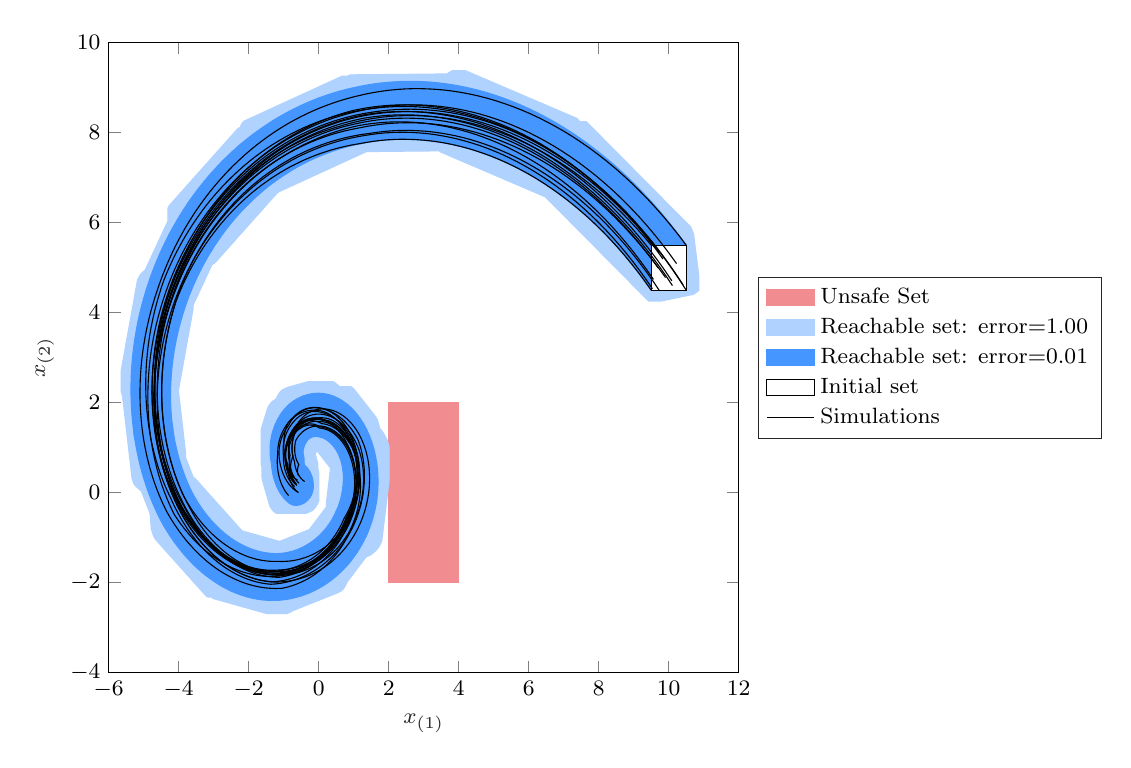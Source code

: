 % This file was created by matlab2tikz.
%
\definecolor{mycolor1}{rgb}{0.945,0.553,0.569}%
\definecolor{mycolor2}{rgb}{0.69,0.824,1.0}%
\definecolor{mycolor3}{rgb}{0.271,0.588,1.0}%
%
\begin{tikzpicture}
\footnotesize

\begin{axis}[%
width=8cm,
height=8cm,
at={(0in,0in)},
scale only axis,
xmin=-6,
xmax=12,
xlabel style={font=\color{white!15!black}},
xlabel={$x_{(1)}$},
ymin=-4,
ymax=10,
ylabel style={font=\color{white!15!black}},
ylabel={$x_{(2)}$},
axis background/.style={fill=white},
legend style={at={(1.03,0.5)}, anchor=west, legend cell align=left, align=left, draw=white!15!black}
]

\addplot[area legend, draw=mycolor1, fill=mycolor1]
table[row sep=crcr] {%
x	y\\
2	-2\\
4	-2\\
4	2\\
2	2\\
2	-2\\
}--cycle;
\addlegendentry{Unsafe Set}


\addplot[area legend, draw=mycolor2, fill=mycolor2]
table[row sep=crcr] {%
x	y\\
9.428	4.258\\
6.476	6.573\\
3.471	7.574\\
3.447	7.595\\
1.365	7.579\\
-1.28	6.635\\
-1.63	6.635\\
-1.76	6.642\\
-2.36	6.892\\
-2.415	6.928\\
-2.454	6.975\\
-2.48	7.047\\
-2.48	7.428\\
-2.473	7.558\\
-2.223	8.157\\
-2.187	8.213\\
-2.14	8.252\\
-2.068	8.278\\
0.67	9.255\\
0.831	9.255\\
0.834	9.258\\
0.906	9.284\\
3.629	9.304\\
3.67	9.304\\
3.754	9.35\\
3.825	9.376\\
4.194	9.376\\
7.38	8.315\\
7.461	8.243\\
7.647	8.243\\
10.627	5.906\\
10.71	5.756\\
10.859	4.839\\
10.859	4.49\\
10.71	4.407\\
9.792	4.258\\
9.428	4.258\\
}--cycle;
\addlegendentry{Reachable set: error=1.00}


\addplot[area legend, draw=mycolor2, fill=mycolor2, forget plot]
table[row sep=crcr] {%
x	y\\
-4.305	6.322\\
-4.27	6.378\\
-2.349	8.055\\
-2.301	8.094\\
-2.23	8.12\\
-2.121	8.156\\
-1.697	8.156\\
-1.127	8.145\\
-1.071	8.109\\
-1.032	8.062\\
-1.007	7.99\\
-0.97	7.881\\
-0.97	7.433\\
-0.982	6.863\\
-1.018	6.807\\
-2.938	5.13\\
-2.986	5.091\\
-3.05	5.068\\
-3.587	4.168\\
-3.587	4.09\\
-4.009	2.27\\
-3.807	0.906\\
-3.807	0.782\\
-3.462	0.089\\
-3.443	0.047\\
-3.417	-0.025\\
-3.414	-0.073\\
-3.414	-0.443\\
-3.511	-0.792\\
-3.52	-0.815\\
-3.556	-0.87\\
-3.584	-0.899\\
-3.632	-0.939\\
-3.674	-0.958\\
-3.746	-0.984\\
-3.794	-0.987\\
-4.17	-0.987\\
-4.52	-0.889\\
-4.542	-0.88\\
-4.597	-0.845\\
-4.627	-0.816\\
-4.666	-0.769\\
-5.064	0.03\\
-5.221	0.136\\
-5.25	0.165\\
-5.29	0.212\\
-5.309	0.254\\
-5.335	0.326\\
-5.598	2.104\\
-5.598	2.131\\
-5.615	2.169\\
-5.641	2.24\\
-5.641	2.724\\
-5.178	4.72\\
-5.142	4.776\\
-5.089	4.851\\
-5.041	4.889\\
-4.957	4.948\\
-4.311	6.029\\
-4.305	6.322\\
}--cycle;

\addplot[area legend, draw=mycolor2, fill=mycolor2, forget plot]
table[row sep=crcr] {%
x	y\\
-3.161	-2.323\\
-3.183	-2.314\\
-3.238	-2.278\\
-4.636	-1.063\\
-4.665	-1.035\\
-4.704	-0.988\\
-4.74	-0.911\\
-4.759	-0.869\\
-4.785	-0.797\\
-4.812	-0.487\\
-4.812	0.043\\
-4.806	0.086\\
-4.796	0.108\\
-4.761	0.164\\
-4.732	0.193\\
-4.685	0.232\\
-4.609	0.268\\
-4.566	0.287\\
-4.495	0.313\\
-4.184	0.34\\
-3.589	0.34\\
-3.567	0.331\\
-3.511	0.295\\
-2.194	-0.85\\
-1.119	-1.086\\
-0.266	-0.822\\
0.41	-0.126\\
0.457	-0.087\\
0.5	-0.068\\
0.546	-0.05\\
0.58	-0.037\\
0.652	-0.011\\
0.837	-0.009\\
1.395	-0.009\\
1.417	-0.018\\
1.472	-0.053\\
1.496	-0.073\\
1.525	-0.102\\
1.564	-0.149\\
1.583	-0.192\\
1.601	-0.238\\
1.614	-0.273\\
1.64	-0.344\\
1.643	-0.529\\
1.643	-1.097\\
1.633	-1.119\\
1.598	-1.175\\
1.578	-1.198\\
1.549	-1.228\\
0.809	-1.99\\
0.786	-2.033\\
0.751	-2.088\\
0.731	-2.111\\
0.702	-2.141\\
0.655	-2.18\\
0.612	-2.199\\
0.578	-2.212\\
0.506	-2.238\\
-0.738	-2.623\\
-0.749	-2.63\\
-0.791	-2.649\\
-0.826	-2.662\\
-0.898	-2.688\\
-1.49	-2.688\\
-3.009	-2.355\\
-3.031	-2.346\\
-3.067	-2.323\\
-3.161	-2.323\\
}--cycle;

\addplot[area legend, draw=mycolor2, fill=mycolor2, forget plot]
table[row sep=crcr] {%
x	y\\
0.588	-1.438\\
0.566	-1.429\\
0.51	-1.394\\
0.461	-1.361\\
0.437	-1.341\\
0.408	-1.312\\
0.369	-1.265\\
0.287	-1.148\\
0.267	-1.105\\
0.255	-1.071\\
0.229	-0.999\\
0.22	-0.968\\
0.22	-0.226\\
0.34	0.544\\
-0.049	0.931\\
-0.191	0.9\\
-0.91	0.9\\
-0.935	0.906\\
-0.957	0.915\\
-1.013	0.95\\
-1.075	0.991\\
-1.098	1.011\\
-1.127	1.039\\
-1.136	1.049\\
-1.175	1.097\\
-1.195	1.139\\
-1.208	1.174\\
-1.233	1.245\\
-1.242	1.277\\
-1.242	2.017\\
-1.237	2.041\\
-1.228	2.063\\
-1.192	2.119\\
-1.152	2.181\\
-1.132	2.204\\
-1.103	2.234\\
-1.056	2.273\\
-1.014	2.292\\
-0.979	2.305\\
-0.907	2.331\\
-0.876	2.34\\
-0.314	2.463\\
0.405	2.463\\
0.43	2.458\\
0.452	2.449\\
0.507	2.413\\
0.57	2.373\\
0.591	2.354\\
0.813	2.354\\
0.918	2.354\\
0.94	2.345\\
0.996	2.309\\
1.019	2.289\\
1.048	2.26\\
1.627	1.685\\
1.666	1.637\\
1.685	1.595\\
1.698	1.56\\
1.71	1.527\\
1.736	1.455\\
1.746	1.424\\
1.746	1.417\\
1.771	1.4\\
1.794	1.379\\
1.824	1.351\\
1.863	1.304\\
1.945	1.186\\
1.964	1.144\\
1.977	1.11\\
2.003	1.038\\
2.012	1.007\\
2.012	0.265\\
1.803	-1.07\\
1.794	-1.093\\
1.758	-1.148\\
1.726	-1.198\\
1.705	-1.221\\
1.677	-1.25\\
1.63	-1.289\\
1.512	-1.371\\
1.47	-1.391\\
1.436	-1.404\\
1.364	-1.429\\
1.333	-1.438\\
0.588	-1.438\\
}--cycle;

\addplot[area legend, draw=mycolor2, fill=mycolor2, forget plot]
table[row sep=crcr] {%
x	y\\
-1.068	2.134\\
-1.021	2.173\\
-0.978	2.192\\
-0.944	2.205\\
-0.872	2.231\\
-0.86	2.234\\
-0.829	2.244\\
-0.202	2.244\\
-0.138	2.24\\
-0.116	2.231\\
-0.061	2.195\\
-0.037	2.175\\
-0.008	2.147\\
0.001	2.137\\
0.04	2.089\\
0.059	2.047\\
0.072	2.013\\
0.098	1.941\\
0.102	1.929\\
0.111	1.897\\
0.111	1.267\\
0.107	1.203\\
0.098	1.181\\
0.062	1.126\\
0.042	1.102\\
0.014	1.073\\
-0.05	1.016\\
-0.05	0.963\\
-0.096	0.846\\
-0.061	0.749\\
-0.035	0.677\\
-0.026	0.646\\
-0.022	0.632\\
-0.022	0.517\\
-0.008	0.479\\
0.001	0.448\\
0.001	-0.186\\
-0.008	-0.208\\
-0.044	-0.264\\
-0.06	-0.282\\
-0.07	-0.298\\
-0.09	-0.322\\
-0.119	-0.351\\
-0.166	-0.39\\
-0.208	-0.409\\
-0.243	-0.422\\
-0.315	-0.448\\
-0.346	-0.457\\
-0.36	-0.461\\
-1.18	-0.461\\
-1.215	-0.458\\
-1.237	-0.448\\
-1.293	-0.413\\
-1.316	-0.393\\
-1.346	-0.364\\
-1.385	-0.317\\
-1.404	-0.275\\
-1.417	-0.24\\
-1.581	0.204\\
-1.606	0.276\\
-1.615	0.307\\
-1.619	0.321\\
-1.619	0.553\\
-1.637	0.603\\
-1.646	0.634\\
-1.646	1.401\\
-1.469	1.851\\
-1.46	1.873\\
-1.425	1.928\\
-1.404	1.951\\
-1.376	1.981\\
-1.363	1.993\\
-1.316	2.032\\
-1.274	2.052\\
-1.226	2.073\\
-1.192	2.086\\
-1.12	2.112\\
-1.089	2.121\\
-1.083	2.121\\
-1.068	2.134\\
}--cycle;

\addplot[area legend, draw=mycolor3, fill=mycolor3]
table[row sep=crcr] {%
x	y\\
9.5	4.498\\
9.469	4.532\\
9.469	4.532\\
9.44	4.563\\
9.44	4.564\\
9.412	4.595\\
9.411	4.596\\
9.383	4.627\\
9.382	4.628\\
9.353	4.659\\
9.353	4.659\\
9.324	4.69\\
9.324	4.691\\
9.295	4.721\\
9.295	4.722\\
9.266	4.752\\
9.265	4.753\\
9.236	4.783\\
9.236	4.784\\
9.207	4.814\\
9.206	4.815\\
9.177	4.844\\
9.177	4.845\\
9.148	4.875\\
9.147	4.876\\
9.118	4.905\\
9.117	4.906\\
9.088	4.935\\
9.088	4.936\\
9.058	4.965\\
9.058	4.966\\
9.028	4.995\\
9.028	4.996\\
8.998	5.024\\
8.998	5.025\\
8.968	5.054\\
8.968	5.055\\
8.938	5.083\\
8.937	5.084\\
8.908	5.112\\
8.907	5.113\\
8.877	5.141\\
8.877	5.142\\
8.847	5.17\\
8.846	5.171\\
8.816	5.199\\
8.816	5.2\\
8.786	5.227\\
8.785	5.228\\
8.755	5.256\\
8.755	5.257\\
8.725	5.284\\
8.724	5.285\\
8.694	5.312\\
8.693	5.313\\
8.663	5.34\\
8.662	5.341\\
8.632	5.368\\
8.632	5.369\\
8.601	5.395\\
8.601	5.396\\
8.57	5.423\\
8.57	5.423\\
8.539	5.45\\
8.539	5.451\\
8.508	5.477\\
8.507	5.478\\
8.477	5.504\\
8.476	5.505\\
8.445	5.531\\
8.445	5.532\\
8.414	5.557\\
8.414	5.558\\
8.383	5.584\\
8.382	5.585\\
8.351	5.61\\
8.351	5.611\\
8.32	5.636\\
8.319	5.637\\
8.288	5.662\\
8.288	5.663\\
8.257	5.688\\
8.256	5.689\\
8.225	5.714\\
8.224	5.715\\
8.193	5.739\\
8.193	5.74\\
8.161	5.764\\
8.161	5.765\\
8.129	5.79\\
8.129	5.79\\
8.098	5.815\\
8.097	5.816\\
8.066	5.84\\
8.065	5.84\\
8.034	5.864\\
8.033	5.865\\
8.002	5.889\\
8.001	5.89\\
7.969	5.913\\
7.969	5.914\\
7.937	5.937\\
7.937	5.938\\
7.905	5.962\\
7.904	5.962\\
7.873	5.985\\
7.872	5.986\\
7.84	6.009\\
7.84	6.01\\
7.808	6.033\\
7.808	6.034\\
7.776	6.056\\
7.775	6.057\\
7.743	6.08\\
7.743	6.08\\
7.711	6.103\\
7.71	6.104\\
7.678	6.126\\
7.678	6.126\\
7.646	6.148\\
7.645	6.149\\
7.613	6.171\\
7.612	6.172\\
7.58	6.194\\
7.58	6.194\\
7.548	6.216\\
7.547	6.217\\
7.515	6.238\\
7.514	6.239\\
7.482	6.26\\
7.481	6.261\\
7.449	6.282\\
7.449	6.283\\
7.416	6.304\\
7.416	6.304\\
7.383	6.325\\
7.383	6.326\\
7.35	6.347\\
7.35	6.347\\
7.317	6.368\\
7.317	6.369\\
7.284	6.389\\
7.284	6.39\\
7.251	6.41\\
7.251	6.41\\
7.218	6.431\\
7.218	6.431\\
7.185	6.451\\
7.184	6.452\\
7.152	6.472\\
7.151	6.472\\
7.118	6.492\\
7.118	6.493\\
7.085	6.512\\
7.085	6.513\\
7.052	6.532\\
7.051	6.533\\
7.019	6.552\\
7.018	6.553\\
6.985	6.571\\
6.985	6.572\\
6.952	6.591\\
6.951	6.592\\
6.918	6.61\\
6.918	6.611\\
6.885	6.629\\
6.884	6.63\\
6.851	6.648\\
6.851	6.649\\
6.818	6.667\\
6.817	6.668\\
6.785	6.686\\
6.784	6.687\\
6.751	6.705\\
6.75	6.705\\
6.717	6.723\\
6.717	6.724\\
6.684	6.741\\
6.683	6.742\\
6.65	6.759\\
6.649	6.76\\
6.617	6.777\\
6.616	6.778\\
6.583	6.795\\
6.582	6.796\\
6.549	6.813\\
6.548	6.813\\
6.515	6.83\\
6.515	6.831\\
6.482	6.847\\
6.481	6.848\\
6.448	6.864\\
6.447	6.865\\
6.414	6.881\\
6.413	6.882\\
6.38	6.898\\
6.38	6.899\\
6.346	6.915\\
6.346	6.916\\
6.313	6.931\\
6.312	6.932\\
6.279	6.948\\
6.278	6.949\\
6.245	6.964\\
6.244	6.965\\
6.211	6.98\\
6.21	6.981\\
6.177	6.996\\
6.176	6.997\\
6.143	7.012\\
6.143	7.013\\
6.109	7.027\\
6.109	7.028\\
6.075	7.043\\
6.075	7.043\\
6.041	7.058\\
6.041	7.059\\
6.007	7.073\\
6.007	7.074\\
5.973	7.088\\
5.973	7.089\\
5.939	7.103\\
5.939	7.104\\
5.905	7.118\\
5.905	7.119\\
5.871	7.132\\
5.871	7.133\\
5.837	7.147\\
5.837	7.147\\
5.803	7.161\\
5.803	7.162\\
5.769	7.175\\
5.768	7.176\\
5.735	7.189\\
5.734	7.19\\
5.701	7.203\\
5.7	7.203\\
5.667	7.216\\
5.666	7.217\\
5.633	7.23\\
5.632	7.23\\
5.599	7.243\\
5.598	7.244\\
5.564	7.256\\
5.564	7.257\\
5.53	7.269\\
5.53	7.27\\
5.496	7.282\\
5.496	7.283\\
5.462	7.295\\
5.462	7.295\\
5.428	7.307\\
5.428	7.308\\
5.394	7.32\\
5.393	7.32\\
5.36	7.332\\
5.359	7.333\\
5.326	7.344\\
5.325	7.345\\
5.292	7.356\\
5.291	7.357\\
5.258	7.368\\
5.257	7.369\\
5.223	7.38\\
5.223	7.38\\
5.189	7.391\\
5.189	7.392\\
5.155	7.402\\
5.154	7.403\\
5.121	7.414\\
5.12	7.414\\
5.087	7.425\\
5.086	7.425\\
5.053	7.436\\
5.052	7.436\\
5.019	7.446\\
5.018	7.447\\
4.985	7.457\\
4.984	7.458\\
4.951	7.468\\
4.95	7.468\\
4.917	7.478\\
4.916	7.478\\
4.882	7.488\\
4.882	7.489\\
4.848	7.498\\
4.848	7.499\\
4.814	7.508\\
4.814	7.508\\
4.78	7.518\\
4.78	7.518\\
4.746	7.527\\
4.745	7.528\\
4.712	7.537\\
4.712	7.537\\
4.678	7.546\\
4.678	7.546\\
4.644	7.555\\
4.643	7.556\\
4.61	7.564\\
4.609	7.565\\
4.576	7.573\\
4.575	7.574\\
4.542	7.582\\
4.542	7.582\\
4.508	7.59\\
4.508	7.591\\
4.474	7.599\\
4.473	7.599\\
4.44	7.607\\
4.44	7.607\\
4.406	7.615\\
4.406	7.616\\
4.372	7.623\\
4.372	7.624\\
4.338	7.631\\
4.338	7.631\\
4.305	7.639\\
4.304	7.639\\
4.271	7.646\\
4.27	7.647\\
4.237	7.654\\
4.236	7.654\\
4.203	7.661\\
4.202	7.662\\
4.169	7.668\\
4.169	7.669\\
4.136	7.675\\
4.135	7.676\\
4.102	7.682\\
4.101	7.683\\
4.068	7.689\\
4.067	7.689\\
4.034	7.695\\
4.034	7.696\\
4.0	7.702\\
3.999	7.703\\
3.515	8.334\\
3.515	8.334\\
3.514	8.335\\
3.513	8.336\\
3.513	8.337\\
3.512	8.338\\
3.512	8.338\\
3.511	8.339\\
3.511	8.339\\
3.51	8.34\\
3.51	8.341\\
3.51	8.341\\
3.509	8.342\\
3.509	8.343\\
3.508	8.343\\
3.508	8.344\\
3.507	8.345\\
3.507	8.345\\
3.506	8.346\\
3.506	8.347\\
3.506	8.347\\
3.505	8.348\\
3.505	8.349\\
3.503	8.351\\
3.503	8.351\\
3.501	8.355\\
3.5	8.356\\
3.499	8.358\\
3.499	8.358\\
3.498	8.359\\
3.498	8.36\\
3.497	8.362\\
3.497	8.363\\
3.496	8.364\\
3.495	8.365\\
3.495	8.366\\
3.495	8.366\\
3.494	8.367\\
3.494	8.368\\
3.494	8.369\\
3.493	8.369\\
3.493	8.37\\
3.493	8.371\\
3.492	8.372\\
3.492	8.372\\
3.491	8.373\\
3.491	8.374\\
3.491	8.375\\
3.49	8.376\\
3.49	8.377\\
3.489	8.378\\
3.489	8.379\\
3.488	8.381\\
3.488	8.382\\
3.486	8.385\\
3.486	8.386\\
3.485	8.39\\
3.484	8.39\\
3.484	8.391\\
3.484	8.392\\
3.483	8.394\\
3.483	8.395\\
3.483	8.395\\
3.482	8.396\\
3.482	8.397\\
3.482	8.398\\
3.482	8.399\\
3.481	8.4\\
3.481	8.4\\
3.481	8.401\\
3.481	8.402\\
3.48	8.403\\
3.48	8.404\\
3.48	8.405\\
3.479	8.405\\
3.479	8.406\\
3.479	8.407\\
3.479	8.408\\
3.478	8.41\\
3.478	8.411\\
3.478	8.412\\
3.478	8.413\\
3.477	8.415\\
3.477	8.416\\
3.477	8.417\\
3.476	8.418\\
3.476	8.419\\
3.475	8.423\\
3.475	8.424\\
3.475	8.425\\
3.475	8.427\\
3.474	8.427\\
3.474	8.428\\
3.474	8.429\\
3.474	8.43\\
3.474	8.431\\
3.474	8.432\\
3.474	8.433\\
3.473	8.435\\
3.473	8.436\\
3.473	8.437\\
3.473	8.438\\
3.473	8.439\\
3.473	8.44\\
3.472	8.442\\
3.472	8.443\\
3.472	8.445\\
3.472	8.446\\
3.472	8.448\\
3.472	8.449\\
3.471	8.45\\
3.471	8.451\\
3.471	8.451\\
3.471	8.453\\
3.471	8.453\\
3.471	8.454\\
3.471	8.455\\
3.471	8.456\\
3.471	8.457\\
3.471	8.458\\
3.471	8.459\\
3.471	8.461\\
3.471	8.462\\
3.471	8.464\\
3.471	8.465\\
3.471	8.471\\
3.472	8.473\\
4.103	8.957\\
4.104	8.958\\
4.105	8.959\\
4.106	8.959\\
4.106	8.959\\
4.107	8.96\\
4.108	8.96\\
4.108	8.961\\
4.109	8.961\\
4.11	8.962\\
4.11	8.962\\
4.111	8.963\\
4.112	8.963\\
4.112	8.963\\
4.113	8.964\\
4.114	8.964\\
4.114	8.965\\
4.115	8.965\\
4.115	8.966\\
4.116	8.966\\
4.117	8.967\\
4.117	8.967\\
4.118	8.967\\
4.121	8.969\\
4.122	8.97\\
4.126	8.972\\
4.127	8.972\\
4.13	8.974\\
4.131	8.975\\
4.132	8.976\\
4.133	8.976\\
4.135	8.977\\
4.135	8.977\\
4.136	8.977\\
4.137	8.978\\
4.138	8.978\\
4.138	8.979\\
4.14	8.979\\
4.141	8.98\\
4.141	8.98\\
4.142	8.98\\
4.143	8.981\\
4.144	8.981\\
4.144	8.981\\
4.145	8.982\\
4.146	8.982\\
4.147	8.982\\
4.147	8.983\\
4.148	8.983\\
4.151	8.984\\
4.151	8.984\\
4.152	8.985\\
4.157	8.986\\
4.158	8.987\\
4.162	8.988\\
4.163	8.989\\
4.163	8.989\\
4.164	8.989\\
4.165	8.989\\
4.166	8.99\\
4.167	8.99\\
4.168	8.99\\
4.168	8.991\\
4.169	8.991\\
4.17	8.991\\
4.171	8.991\\
4.172	8.992\\
4.173	8.992\\
4.173	8.992\\
4.174	8.992\\
4.175	8.992\\
4.176	8.993\\
4.177	8.993\\
4.178	8.993\\
4.179	8.993\\
4.179	8.994\\
4.18	8.994\\
4.182	8.994\\
4.183	8.995\\
4.186	8.995\\
4.186	8.995\\
4.191	8.996\\
4.192	8.996\\
4.195	8.997\\
4.196	8.997\\
4.197	8.998\\
4.198	8.998\\
4.199	8.998\\
4.2	8.998\\
4.201	8.998\\
4.202	8.998\\
4.203	8.998\\
4.204	8.998\\
4.205	8.999\\
4.205	8.999\\
4.207	8.999\\
4.208	8.999\\
4.209	8.999\\
4.21	8.999\\
4.211	8.999\\
4.212	9.0\\
4.214	9.0\\
4.215	9.0\\
4.216	9\\
4.217	9\\
4.218	9.0\\
4.219	9.0\\
4.22	9.0\\
4.221	9.0\\
4.222	9.001\\
4.223	9.001\\
4.224	9.001\\
4.225	9.001\\
4.226	9.001\\
4.227	9.001\\
4.228	9.001\\
4.229	9.001\\
4.231	9.001\\
4.232	9.001\\
4.235	9.001\\
4.236	9.001\\
4.24	9.001\\
4.276	8.995\\
4.277	8.995\\
4.278	8.995\\
4.314	8.988\\
4.316	8.988\\
4.352	8.981\\
4.355	8.981\\
4.391	8.974\\
4.391	8.974\\
4.393	8.974\\
4.429	8.967\\
4.43	8.967\\
4.431	8.967\\
4.467	8.959\\
4.468	8.959\\
4.469	8.959\\
4.505	8.952\\
4.506	8.952\\
4.508	8.952\\
4.544	8.944\\
4.545	8.944\\
4.546	8.944\\
4.582	8.936\\
4.583	8.936\\
4.584	8.936\\
4.62	8.928\\
4.621	8.928\\
4.623	8.928\\
4.659	8.92\\
4.66	8.92\\
4.661	8.92\\
4.697	8.912\\
4.698	8.912\\
4.699	8.912\\
4.736	8.903\\
4.736	8.903\\
4.738	8.903\\
4.774	8.895\\
4.775	8.894\\
4.776	8.894\\
4.812	8.886\\
4.813	8.886\\
4.815	8.886\\
4.851	8.877\\
4.852	8.877\\
4.853	8.877\\
4.889	8.868\\
4.89	8.867\\
4.892	8.867\\
4.928	8.858\\
4.929	8.858\\
4.93	8.858\\
4.966	8.849\\
4.967	8.849\\
4.969	8.849\\
5.005	8.839\\
5.006	8.839\\
5.007	8.839\\
5.043	8.829\\
5.044	8.829\\
5.046	8.829\\
5.082	8.819\\
5.083	8.819\\
5.084	8.819\\
5.121	8.809\\
5.122	8.809\\
5.123	8.809\\
5.159	8.799\\
5.16	8.799\\
5.161	8.799\\
5.198	8.789\\
5.199	8.788\\
5.2	8.788\\
5.236	8.778\\
5.237	8.778\\
5.239	8.778\\
5.275	8.767\\
5.276	8.767\\
5.277	8.767\\
5.314	8.756\\
5.314	8.756\\
5.316	8.756\\
5.352	8.745\\
5.353	8.745\\
5.354	8.745\\
5.391	8.734\\
5.392	8.734\\
5.393	8.734\\
5.429	8.723\\
5.431	8.722\\
5.432	8.722\\
5.468	8.711\\
5.469	8.71\\
5.471	8.71\\
5.507	8.699\\
5.507	8.699\\
5.509	8.699\\
5.545	8.687\\
5.546	8.687\\
5.548	8.687\\
5.584	8.675\\
5.585	8.675\\
5.587	8.675\\
5.623	8.663\\
5.623	8.662\\
5.625	8.662\\
5.662	8.65\\
5.662	8.65\\
5.664	8.65\\
5.7	8.638\\
5.701	8.637\\
5.703	8.637\\
5.739	8.625\\
5.739	8.624\\
5.741	8.624\\
5.778	8.612\\
5.778	8.611\\
5.78	8.611\\
5.816	8.599\\
5.817	8.598\\
5.819	8.598\\
5.855	8.585\\
5.856	8.585\\
5.857	8.585\\
5.894	8.572\\
5.894	8.572\\
5.896	8.572\\
5.933	8.558\\
5.933	8.558\\
5.935	8.558\\
5.971	8.545\\
5.972	8.544\\
5.973	8.544\\
6.01	8.531\\
6.011	8.53\\
6.012	8.53\\
6.049	8.517\\
6.049	8.516\\
6.051	8.516\\
6.087	8.502\\
6.088	8.502\\
6.09	8.502\\
6.126	8.488\\
6.127	8.487\\
6.128	8.487\\
6.165	8.473\\
6.165	8.473\\
6.167	8.473\\
6.203	8.458\\
6.204	8.458\\
6.206	8.458\\
6.242	8.443\\
6.243	8.443\\
6.244	8.443\\
6.281	8.428\\
6.281	8.428\\
6.283	8.428\\
6.319	8.413\\
6.32	8.412\\
6.322	8.412\\
6.358	8.397\\
6.359	8.397\\
6.36	8.397\\
6.397	8.382\\
6.397	8.381\\
6.399	8.381\\
6.435	8.366\\
6.436	8.365\\
6.438	8.365\\
6.474	8.35\\
6.475	8.349\\
6.476	8.349\\
6.513	8.333\\
6.513	8.333\\
6.515	8.333\\
6.551	8.317\\
6.552	8.316\\
6.554	8.316\\
6.59	8.3\\
6.59	8.3\\
6.592	8.3\\
6.628	8.284\\
6.629	8.283\\
6.631	8.283\\
6.667	8.267\\
6.668	8.266\\
6.669	8.266\\
6.706	8.25\\
6.706	8.249\\
6.708	8.249\\
6.744	8.232\\
6.745	8.232\\
6.747	8.232\\
6.783	8.215\\
6.783	8.214\\
6.785	8.214\\
6.821	8.197\\
6.822	8.197\\
6.824	8.197\\
6.86	8.18\\
6.86	8.179\\
6.862	8.179\\
6.898	8.162\\
6.899	8.161\\
6.901	8.161\\
6.937	8.144\\
6.937	8.143\\
6.939	8.143\\
6.975	8.125\\
6.976	8.125\\
6.978	8.125\\
7.014	8.107\\
7.014	8.106\\
7.016	8.106\\
7.052	8.088\\
7.053	8.088\\
7.054	8.088\\
7.09	8.069\\
7.091	8.069\\
7.093	8.069\\
7.129	8.05\\
7.129	8.05\\
7.131	8.05\\
7.167	8.031\\
7.168	8.03\\
7.169	8.03\\
7.205	8.012\\
7.206	8.011\\
7.208	8.011\\
7.244	7.992\\
7.244	7.992\\
7.246	7.992\\
7.282	7.973\\
7.283	7.972\\
7.284	7.972\\
7.32	7.953\\
7.321	7.952\\
7.323	7.952\\
7.359	7.933\\
7.359	7.932\\
7.361	7.932\\
7.397	7.912\\
7.397	7.912\\
7.399	7.912\\
7.435	7.892\\
7.436	7.891\\
7.437	7.891\\
7.473	7.872\\
7.474	7.871\\
7.475	7.871\\
7.511	7.851\\
7.512	7.85\\
7.513	7.85\\
7.549	7.83\\
7.55	7.829\\
7.551	7.829\\
7.587	7.809\\
7.588	7.808\\
7.59	7.808\\
7.625	7.787\\
7.626	7.786\\
7.628	7.786\\
7.663	7.766\\
7.664	7.765\\
7.666	7.765\\
7.701	7.744\\
7.702	7.743\\
7.704	7.743\\
7.739	7.722\\
7.74	7.721\\
7.742	7.721\\
7.777	7.7\\
7.778	7.699\\
7.779	7.699\\
7.815	7.678\\
7.816	7.677\\
7.817	7.677\\
7.853	7.656\\
7.853	7.655\\
7.855	7.655\\
7.891	7.633\\
7.891	7.632\\
7.893	7.632\\
7.928	7.611\\
7.929	7.61\\
7.931	7.61\\
7.966	7.588\\
7.967	7.587\\
7.968	7.587\\
8.004	7.565\\
8.004	7.564\\
8.006	7.564\\
8.041	7.541\\
8.042	7.54\\
8.044	7.54\\
8.079	7.518\\
8.08	7.517\\
8.081	7.517\\
8.117	7.494\\
8.117	7.493\\
8.119	7.493\\
8.154	7.471\\
8.155	7.469\\
8.156	7.469\\
8.191	7.447\\
8.192	7.445\\
8.194	7.445\\
8.229	7.422\\
8.23	7.421\\
8.231	7.421\\
8.266	7.398\\
8.267	7.397\\
8.269	7.397\\
8.304	7.373\\
8.304	7.372\\
8.306	7.372\\
8.341	7.349\\
8.342	7.348\\
8.343	7.348\\
8.378	7.324\\
8.379	7.323\\
8.38	7.323\\
8.415	7.299\\
8.416	7.298\\
8.418	7.298\\
8.453	7.274\\
8.453	7.272\\
8.455	7.272\\
8.49	7.248\\
8.49	7.247\\
8.492	7.247\\
8.527	7.223\\
8.527	7.221\\
8.529	7.221\\
8.564	7.197\\
8.564	7.196\\
8.566	7.196\\
8.601	7.171\\
8.601	7.17\\
8.603	7.17\\
8.638	7.145\\
8.638	7.144\\
8.64	7.144\\
8.674	7.119\\
8.675	7.117\\
8.677	7.117\\
8.711	7.092\\
8.712	7.091\\
8.713	7.091\\
8.748	7.065\\
8.749	7.064\\
8.75	7.064\\
8.785	7.038\\
8.785	7.037\\
8.787	7.037\\
8.821	7.011\\
8.822	7.01\\
8.824	7.01\\
8.858	6.984\\
8.859	6.983\\
8.86	6.983\\
8.894	6.957\\
8.895	6.956\\
8.897	6.956\\
8.931	6.929\\
8.932	6.928\\
8.933	6.928\\
8.967	6.902\\
8.968	6.9\\
8.97	6.9\\
9.004	6.874\\
9.004	6.872\\
9.006	6.872\\
9.04	6.846\\
9.041	6.844\\
9.042	6.844\\
9.076	6.817\\
9.077	6.816\\
9.079	6.816\\
9.112	6.789\\
9.113	6.787\\
9.115	6.787\\
9.149	6.76\\
9.149	6.759\\
9.151	6.759\\
9.184	6.731\\
9.185	6.73\\
9.187	6.73\\
9.22	6.702\\
9.221	6.701\\
9.223	6.701\\
9.256	6.673\\
9.257	6.672\\
9.259	6.672\\
9.292	6.644\\
9.293	6.642\\
9.295	6.642\\
9.328	6.614\\
9.329	6.613\\
9.33	6.613\\
9.364	6.584\\
9.364	6.583\\
9.366	6.583\\
9.399	6.554\\
9.4	6.553\\
9.402	6.553\\
9.435	6.524\\
9.436	6.523\\
9.437	6.523\\
9.471	6.494\\
9.471	6.493\\
9.473	6.493\\
9.506	6.464\\
9.507	6.462\\
9.508	6.462\\
9.541	6.433\\
9.542	6.432\\
9.544	6.432\\
9.577	6.402\\
9.577	6.401\\
9.579	6.401\\
9.612	6.371\\
9.613	6.37\\
9.614	6.37\\
9.647	6.34\\
9.648	6.339\\
9.649	6.339\\
9.682	6.309\\
9.683	6.307\\
9.684	6.307\\
9.717	6.277\\
9.718	6.276\\
9.719	6.276\\
9.752	6.245\\
9.753	6.244\\
9.754	6.244\\
9.787	6.214\\
9.788	6.212\\
9.789	6.212\\
9.822	6.181\\
9.822	6.18\\
9.824	6.18\\
9.856	6.149\\
9.857	6.148\\
9.859	6.148\\
9.891	6.117\\
9.892	6.115\\
9.893	6.115\\
9.926	6.084\\
9.926	6.083\\
9.928	6.083\\
9.96	6.051\\
9.961	6.05\\
9.962	6.05\\
9.994	6.019\\
9.995	6.017\\
9.997	6.017\\
10.029	5.985\\
10.029	5.984\\
10.031	5.984\\
10.063	5.952\\
10.064	5.95\\
10.065	5.95\\
10.097	5.918\\
10.098	5.917\\
10.099	5.917\\
10.131	5.885\\
10.132	5.883\\
10.133	5.883\\
10.165	5.851\\
10.166	5.849\\
10.167	5.849\\
10.199	5.817\\
10.2	5.815\\
10.201	5.815\\
10.233	5.783\\
10.233	5.781\\
10.235	5.781\\
10.267	5.748\\
10.267	5.747\\
10.269	5.747\\
10.3	5.714\\
10.301	5.712\\
10.302	5.712\\
10.334	5.679\\
10.334	5.677\\
10.336	5.677\\
10.367	5.644\\
10.368	5.642\\
10.369	5.642\\
10.4	5.609\\
10.401	5.607\\
10.402	5.607\\
10.434	5.574\\
10.434	5.572\\
10.436	5.572\\
10.467	5.538\\
10.467	5.536\\
10.469	5.536\\
10.5	5.503\\
10.501	5.5\\
10.502	4.501\\
10.502	4.5\\
10.501	4.5\\
9.501	4.498\\
9.5	4.498\\
}--cycle;
\addlegendentry{Reachable set: error=0.01}


\addplot[area legend, draw=mycolor3, fill=mycolor3, forget plot]
table[row sep=crcr] {%
x	y\\
4.003	7.702\\
3.967	7.708\\
3.966	7.708\\
3.933	7.714\\
3.933	7.715\\
3.9	7.72\\
3.899	7.721\\
3.866	7.726\\
3.865	7.727\\
3.832	7.732\\
3.832	7.732\\
3.799	7.737\\
3.798	7.738\\
3.765	7.743\\
3.764	7.743\\
3.732	7.748\\
3.731	7.749\\
3.698	7.753\\
3.697	7.754\\
3.665	7.758\\
3.664	7.759\\
3.631	7.763\\
3.631	7.764\\
3.598	7.768\\
3.597	7.769\\
3.564	7.773\\
3.564	7.773\\
3.531	7.777\\
3.53	7.778\\
3.498	7.782\\
3.497	7.782\\
3.464	7.786\\
3.464	7.786\\
3.431	7.79\\
3.43	7.79\\
3.398	7.794\\
3.397	7.794\\
3.365	7.798\\
3.364	7.798\\
3.331	7.801\\
3.331	7.802\\
3.298	7.805\\
3.297	7.805\\
3.265	7.808\\
3.264	7.809\\
3.232	7.812\\
3.231	7.812\\
3.199	7.815\\
3.198	7.815\\
3.166	7.818\\
3.165	7.818\\
3.133	7.821\\
3.132	7.821\\
3.1	7.824\\
3.099	7.824\\
3.067	7.826\\
3.066	7.826\\
3.034	7.829\\
3.033	7.829\\
3.001	7.831\\
3.001	7.831\\
2.968	7.833\\
2.968	7.833\\
2.936	7.835\\
2.935	7.836\\
2.903	7.837\\
2.902	7.838\\
2.87	7.839\\
2.869	7.839\\
2.837	7.841\\
2.837	7.841\\
2.805	7.842\\
2.804	7.843\\
2.772	7.844\\
2.772	7.844\\
2.74	7.845\\
2.739	7.845\\
2.707	7.846\\
2.707	7.846\\
2.675	7.847\\
2.674	7.848\\
2.642	7.848\\
2.642	7.848\\
2.61	7.849\\
2.609	7.849\\
2.578	7.85\\
2.577	7.85\\
2.545	7.85\\
2.545	7.851\\
2.513	7.851\\
2.512	7.851\\
2.481	7.851\\
2.48	7.851\\
2.451	7.851\\
2.449	7.851\\
2.448	7.851\\
2.42	7.851\\
2.416	7.851\\
2.416	7.851\\
2.389	7.851\\
2.384	7.851\\
2.384	7.851\\
2.358	7.851\\
2.352	7.851\\
2.352	7.851\\
2.327	7.851\\
2.32	7.851\\
2.296	7.85\\
2.295	7.85\\
2.294	7.85\\
2.288	7.85\\
2.265	7.849\\
2.262	7.849\\
2.261	7.849\\
2.256	7.849\\
2.234	7.849\\
2.231	7.849\\
2.23	7.849\\
2.224	7.849\\
2.203	7.848\\
2.2	7.848\\
2.199	7.848\\
2.193	7.848\\
2.172	7.847\\
2.17	7.847\\
2.169	7.847\\
2.166	7.847\\
2.165	7.847\\
2.161	7.847\\
2.141	7.846\\
2.14	7.846\\
2.139	7.846\\
2.138	7.846\\
2.138	7.846\\
2.133	7.846\\
2.132	7.846\\
2.13	7.846\\
2.111	7.845\\
2.11	7.845\\
2.109	7.845\\
2.107	7.845\\
2.106	7.845\\
2.101	7.845\\
2.1	7.845\\
2.099	7.845\\
2.08	7.844\\
2.079	7.844\\
2.078	7.844\\
2.077	7.843\\
2.075	7.843\\
2.074	7.843\\
2.071	7.843\\
2.07	7.843\\
2.068	7.843\\
2.049	7.842\\
2.048	7.842\\
2.047	7.842\\
2.046	7.842\\
2.046	7.842\\
2.045	7.842\\
2.042	7.842\\
2.041	7.842\\
2.038	7.842\\
2.019	7.841\\
2.018	7.841\\
2.017	7.841\\
1.98	7.838\\
1.979	7.838\\
1.978	7.838\\
1.977	7.838\\
1.976	7.838\\
1.975	7.838\\
1.974	7.838\\
1.972	7.838\\
1.972	7.838\\
1.969	7.838\\
1.968	7.838\\
1.942	7.836\\
1.941	7.836\\
1.94	7.836\\
1.939	7.836\\
1.938	7.836\\
1.937	7.836\\
1.936	7.836\\
1.935	7.836\\
1.934	7.836\\
1.933	7.836\\
1.93	7.836\\
1.904	7.834\\
1.903	7.834\\
1.902	7.833\\
1.901	7.833\\
1.9	7.833\\
1.899	7.833\\
1.897	7.833\\
1.896	7.833\\
1.895	7.833\\
1.894	7.833\\
1.892	7.833\\
1.865	7.831\\
1.865	7.831\\
1.864	7.831\\
1.863	7.831\\
1.862	7.831\\
1.861	7.831\\
1.86	7.831\\
1.859	7.831\\
1.858	7.831\\
1.857	7.83\\
1.855	7.83\\
1.854	7.83\\
1.828	7.828\\
1.827	7.828\\
1.827	7.828\\
1.825	7.828\\
1.825	7.828\\
1.824	7.828\\
1.823	7.828\\
1.822	7.828\\
1.821	7.828\\
1.82	7.828\\
1.819	7.828\\
1.818	7.828\\
1.816	7.828\\
1.79	7.825\\
1.789	7.825\\
1.788	7.825\\
1.788	7.825\\
1.787	7.825\\
1.786	7.825\\
1.785	7.825\\
1.784	7.825\\
1.783	7.825\\
1.782	7.825\\
1.781	7.825\\
1.78	7.825\\
1.779	7.825\\
1.752	7.822\\
1.752	7.822\\
1.75	7.822\\
1.75	7.822\\
1.749	7.822\\
1.748	7.822\\
1.747	7.822\\
1.746	7.822\\
1.745	7.822\\
1.744	7.822\\
1.743	7.822\\
1.742	7.821\\
1.741	7.821\\
1.715	7.819\\
1.714	7.819\\
1.713	7.819\\
1.712	7.819\\
1.711	7.819\\
1.71	7.818\\
1.709	7.818\\
1.708	7.818\\
1.707	7.818\\
1.706	7.818\\
1.704	7.818\\
1.703	7.818\\
1.678	7.815\\
1.677	7.815\\
1.676	7.815\\
1.675	7.815\\
1.674	7.815\\
1.673	7.815\\
1.672	7.815\\
1.671	7.815\\
1.67	7.815\\
1.669	7.815\\
1.668	7.815\\
1.667	7.814\\
1.666	7.814\\
1.665	7.814\\
1.64	7.812\\
1.639	7.812\\
1.637	7.811\\
1.636	7.811\\
1.635	7.811\\
1.634	7.811\\
1.633	7.811\\
1.633	7.811\\
1.632	7.811\\
1.631	7.811\\
1.63	7.811\\
1.629	7.811\\
1.603	7.808\\
1.601	7.808\\
1.6	7.808\\
1.599	7.807\\
1.598	7.807\\
1.597	7.807\\
1.595	7.807\\
1.594	7.807\\
1.593	7.807\\
1.592	7.807\\
1.591	7.807\\
1.565	7.804\\
1.564	7.804\\
1.562	7.803\\
1.561	7.803\\
1.56	7.803\\
1.559	7.803\\
1.558	7.803\\
1.556	7.803\\
1.556	7.803\\
1.555	7.803\\
1.554	7.803\\
1.528	7.8\\
1.528	7.8\\
1.526	7.799\\
1.525	7.799\\
1.523	7.799\\
1.522	7.799\\
1.521	7.799\\
1.52	7.799\\
1.519	7.799\\
1.518	7.799\\
1.517	7.798\\
1.516	7.798\\
1.491	7.795\\
1.49	7.795\\
1.489	7.795\\
1.488	7.795\\
1.486	7.795\\
1.486	7.795\\
1.485	7.795\\
1.484	7.794\\
1.482	7.794\\
1.481	7.794\\
1.48	7.794\\
1.454	7.791\\
1.453	7.791\\
1.452	7.79\\
1.451	7.79\\
1.45	7.79\\
1.448	7.79\\
1.447	7.79\\
1.446	7.79\\
1.444	7.79\\
1.444	7.79\\
1.443	7.79\\
1.417	7.786\\
1.416	7.786\\
1.415	7.786\\
1.413	7.785\\
1.412	7.785\\
1.41	7.785\\
1.409	7.785\\
1.408	7.785\\
1.407	7.785\\
1.406	7.785\\
1.405	7.785\\
1.381	7.781\\
1.379	7.781\\
1.378	7.781\\
1.377	7.781\\
1.375	7.78\\
1.374	7.78\\
1.372	7.78\\
1.371	7.78\\
1.369	7.78\\
1.368	7.78\\
1.343	7.776\\
1.342	7.776\\
1.341	7.776\\
1.34	7.776\\
1.338	7.775\\
1.337	7.775\\
1.335	7.775\\
1.334	7.775\\
1.332	7.775\\
1.307	7.771\\
1.306	7.771\\
1.305	7.771\\
1.304	7.77\\
1.303	7.77\\
1.301	7.77\\
1.3	7.77\\
1.297	7.77\\
1.296	7.769\\
1.296	7.769\\
1.27	7.765\\
1.268	7.765\\
1.267	7.765\\
1.265	7.765\\
1.264	7.764\\
1.263	7.764\\
1.261	7.764\\
1.26	7.764\\
1.259	7.764\\
1.234	7.76\\
1.233	7.76\\
1.232	7.76\\
1.231	7.759\\
1.229	7.759\\
1.228	7.759\\
1.228	7.759\\
1.225	7.759\\
1.224	7.758\\
1.222	7.758\\
1.221	7.758\\
1.219	7.758\\
1.218	7.758\\
1.217	7.758\\
1.216	7.758\\
1.215	7.757\\
1.214	7.757\\
1.174	7.75\\
1.172	7.75\\
1.171	7.75\\
1.17	7.75\\
1.169	7.75\\
1.167	7.75\\
1.166	7.75\\
1.165	7.749\\
1.164	7.749\\
1.163	7.749\\
1.162	7.749\\
1.137	7.745\\
1.136	7.745\\
1.135	7.744\\
1.133	7.744\\
1.132	7.744\\
1.131	7.744\\
1.131	7.744\\
1.13	7.744\\
1.128	7.743\\
1.127	7.743\\
1.126	7.743\\
1.125	7.743\\
1.1	7.739\\
1.099	7.739\\
1.099	7.739\\
1.098	7.738\\
1.097	7.738\\
1.096	7.738\\
1.095	7.738\\
1.094	7.738\\
1.092	7.737\\
1.091	7.737\\
1.09	7.737\\
1.089	7.737\\
1.065	7.733\\
1.064	7.733\\
1.063	7.732\\
1.062	7.732\\
1.061	7.732\\
1.059	7.732\\
1.021	7.725\\
1.02	7.725\\
1.019	7.724\\
1.017	7.724\\
1.016	7.724\\
1.015	7.724\\
1.013	7.724\\
1.012	7.723\\
1.012	7.723\\
1.011	7.723\\
1.01	7.723\\
1.008	7.723\\
0.978	7.717\\
0.976	7.717\\
0.975	7.717\\
0.974	7.716\\
0.973	7.716\\
0.972	7.716\\
0.971	7.716\\
0.971	7.716\\
0.97	7.716\\
0.969	7.715\\
0.968	7.715\\
0.967	7.715\\
0.966	7.715\\
0.965	7.715\\
0.934	7.709\\
0.932	7.709\\
0.931	7.708\\
0.93	7.708\\
0.929	7.708\\
0.928	7.708\\
0.927	7.708\\
0.926	7.707\\
0.925	7.707\\
0.924	7.707\\
0.923	7.707\\
0.922	7.707\\
0.921	7.707\\
0.891	7.701\\
0.89	7.7\\
0.889	7.7\\
0.887	7.7\\
0.886	7.7\\
0.884	7.699\\
0.883	7.699\\
0.882	7.699\\
0.882	7.699\\
0.881	7.699\\
0.88	7.699\\
0.879	7.699\\
0.848	7.692\\
0.846	7.692\\
0.846	7.692\\
0.843	7.691\\
0.842	7.691\\
0.841	7.691\\
0.84	7.691\\
0.839	7.691\\
0.838	7.69\\
0.837	7.69\\
0.836	7.69\\
0.836	7.69\\
0.806	7.684\\
0.801	7.683\\
0.8	7.683\\
0.799	7.682\\
0.798	7.682\\
0.797	7.682\\
0.796	7.682\\
0.794	7.681\\
0.793	7.681\\
0.763	7.675\\
0.76	7.674\\
0.759	7.674\\
0.758	7.674\\
0.756	7.673\\
0.756	7.673\\
0.754	7.673\\
0.753	7.673\\
0.752	7.672\\
0.751	7.672\\
0.75	7.672\\
0.721	7.665\\
0.72	7.665\\
0.719	7.665\\
0.716	7.664\\
0.715	7.664\\
0.713	7.664\\
0.712	7.664\\
0.71	7.663\\
0.709	7.663\\
0.708	7.663\\
0.678	7.656\\
0.677	7.656\\
0.676	7.655\\
0.672	7.654\\
0.671	7.654\\
0.668	7.654\\
0.667	7.654\\
0.665	7.653\\
0.636	7.646\\
0.635	7.646\\
0.632	7.645\\
0.631	7.645\\
0.63	7.645\\
0.629	7.645\\
0.625	7.644\\
0.625	7.644\\
0.624	7.644\\
0.594	7.636\\
0.593	7.636\\
0.592	7.636\\
0.589	7.635\\
0.588	7.635\\
0.587	7.635\\
0.586	7.635\\
0.582	7.634\\
0.581	7.634\\
0.552	7.626\\
0.551	7.626\\
0.55	7.626\\
0.548	7.625\\
0.548	7.625\\
0.542	7.624\\
0.541	7.624\\
0.541	7.624\\
0.54	7.624\\
0.51	7.616\\
0.509	7.616\\
0.508	7.615\\
0.506	7.615\\
0.505	7.615\\
0.505	7.615\\
0.501	7.614\\
0.5	7.614\\
0.499	7.614\\
0.497	7.613\\
0.469	7.606\\
0.468	7.605\\
0.467	7.605\\
0.464	7.604\\
0.463	7.604\\
0.463	7.604\\
0.462	7.604\\
0.461	7.604\\
0.46	7.603\\
0.459	7.603\\
0.456	7.603\\
0.427	7.595\\
0.426	7.594\\
0.425	7.594\\
0.424	7.594\\
0.422	7.593\\
0.421	7.593\\
0.421	7.593\\
0.419	7.593\\
0.418	7.592\\
0.414	7.592\\
0.386	7.584\\
0.385	7.583\\
0.384	7.583\\
0.383	7.583\\
0.381	7.583\\
0.381	7.582\\
0.379	7.582\\
0.378	7.582\\
0.374	7.581\\
0.374	7.581\\
0.344	7.572\\
0.343	7.572\\
0.342	7.572\\
0.341	7.571\\
0.34	7.571\\
0.339	7.571\\
0.337	7.571\\
0.336	7.57\\
0.336	7.57\\
0.333	7.569\\
0.332	7.569\\
0.303	7.561\\
0.303	7.561\\
0.302	7.561\\
0.301	7.56\\
0.3	7.56\\
0.299	7.56\\
0.298	7.56\\
0.297	7.559\\
0.297	7.559\\
0.296	7.559\\
0.295	7.559\\
0.294	7.559\\
0.293	7.558\\
0.291	7.558\\
0.262	7.549\\
0.261	7.549\\
0.261	7.549\\
0.26	7.549\\
0.259	7.548\\
0.258	7.548\\
0.257	7.548\\
0.256	7.548\\
0.255	7.547\\
0.255	7.547\\
0.254	7.547\\
0.253	7.547\\
0.252	7.546\\
0.25	7.546\\
0.222	7.538\\
0.221	7.537\\
0.22	7.537\\
0.219	7.537\\
0.218	7.537\\
0.218	7.536\\
0.217	7.536\\
0.216	7.536\\
0.215	7.536\\
0.214	7.535\\
0.213	7.535\\
0.212	7.535\\
0.21	7.534\\
0.181	7.525\\
0.18	7.525\\
0.179	7.525\\
0.178	7.525\\
0.177	7.524\\
0.177	7.524\\
0.176	7.524\\
0.175	7.524\\
0.174	7.523\\
0.173	7.523\\
0.172	7.523\\
0.172	7.523\\
0.17	7.522\\
0.169	7.522\\
0.141	7.513\\
0.14	7.513\\
0.139	7.513\\
0.138	7.512\\
0.138	7.512\\
0.137	7.512\\
0.136	7.512\\
0.135	7.511\\
0.134	7.511\\
0.133	7.511\\
0.132	7.511\\
0.132	7.511\\
0.131	7.51\\
0.13	7.51\\
0.129	7.51\\
0.1	7.501\\
0.099	7.5\\
0.099	7.5\\
0.098	7.5\\
0.097	7.5\\
0.096	7.499\\
0.095	7.499\\
0.094	7.499\\
0.093	7.498\\
0.092	7.498\\
0.092	7.498\\
0.091	7.498\\
0.09	7.498\\
0.089	7.497\\
0.088	7.497\\
0.06	7.488\\
0.06	7.488\\
0.059	7.487\\
0.058	7.487\\
0.057	7.487\\
0.056	7.487\\
0.055	7.486\\
0.055	7.486\\
0.054	7.486\\
0.053	7.486\\
0.052	7.485\\
0.051	7.485\\
0.05	7.485\\
0.05	7.485\\
0.049	7.484\\
0.02	7.475\\
0.018	7.474\\
0.017	7.474\\
0.016	7.474\\
0.015	7.473\\
0.014	7.473\\
0.013	7.473\\
0.013	7.473\\
0.012	7.472\\
0.011	7.472\\
0.01	7.472\\
0.008	7.471\\
-0.019	7.462\\
-0.02	7.462\\
-0.022	7.461\\
-0.023	7.461\\
-0.024	7.46\\
-0.025	7.46\\
-0.027	7.46\\
-0.028	7.459\\
-0.029	7.459\\
-0.029	7.459\\
-0.03	7.458\\
-0.031	7.458\\
-0.059	7.449\\
-0.06	7.448\\
-0.061	7.448\\
-0.062	7.448\\
-0.064	7.447\\
-0.064	7.447\\
-0.065	7.447\\
-0.066	7.446\\
-0.067	7.446\\
-0.068	7.446\\
-0.069	7.446\\
-0.069	7.445\\
-0.07	7.445\\
-0.071	7.445\\
-0.099	7.435\\
-0.101	7.434\\
-0.102	7.434\\
-0.103	7.433\\
-0.104	7.433\\
-0.105	7.433\\
-0.106	7.433\\
-0.107	7.432\\
-0.108	7.432\\
-0.108	7.432\\
-0.109	7.432\\
-0.11	7.431\\
-0.138	7.421\\
-0.139	7.421\\
-0.14	7.421\\
-0.141	7.42\\
-0.143	7.42\\
-0.144	7.419\\
-0.145	7.419\\
-0.146	7.419\\
-0.146	7.418\\
-0.147	7.418\\
-0.148	7.418\\
-0.149	7.418\\
-0.15	7.417\\
-0.177	7.407\\
-0.179	7.407\\
-0.179	7.407\\
-0.18	7.406\\
-0.181	7.406\\
-0.183	7.405\\
-0.184	7.405\\
-0.186	7.404\\
-0.187	7.404\\
-0.189	7.404\\
-0.216	7.393\\
-0.218	7.393\\
-0.219	7.392\\
-0.22	7.392\\
-0.221	7.392\\
-0.223	7.391\\
-0.224	7.391\\
-0.225	7.39\\
-0.226	7.39\\
-0.227	7.389\\
-0.228	7.389\\
-0.255	7.379\\
-0.256	7.378\\
-0.257	7.378\\
-0.262	7.376\\
-0.263	7.376\\
-0.264	7.376\\
-0.265	7.375\\
-0.266	7.375\\
-0.266	7.375\\
-0.294	7.364\\
-0.298	7.363\\
-0.299	7.362\\
-0.302	7.361\\
-0.303	7.361\\
-0.304	7.361\\
-0.305	7.36\\
-0.332	7.35\\
-0.338	7.348\\
-0.339	7.347\\
-0.342	7.346\\
-0.343	7.346\\
-0.343	7.346\\
-0.371	7.335\\
-0.38	7.331\\
-0.381	7.331\\
-0.382	7.33\\
-0.409	7.32\\
-0.409	7.319\\
-0.416	7.317\\
-0.417	7.317\\
-0.42	7.315\\
-0.447	7.304\\
-0.448	7.304\\
-0.449	7.303\\
-0.456	7.301\\
-0.457	7.301\\
-0.458	7.3\\
-0.484	7.289\\
-0.487	7.288\\
-0.488	7.287\\
-0.488	7.287\\
-0.493	7.285\\
-0.494	7.285\\
-0.496	7.285\\
-0.522	7.273\\
-0.523	7.273\\
-0.524	7.272\\
-0.526	7.271\\
-0.527	7.271\\
-0.534	7.269\\
-0.56	7.257\\
-0.56	7.257\\
-0.561	7.257\\
-0.562	7.256\\
-0.563	7.256\\
-0.565	7.255\\
-0.566	7.255\\
-0.571	7.253\\
-0.597	7.241\\
-0.599	7.24\\
-0.6	7.24\\
-0.601	7.239\\
-0.602	7.239\\
-0.605	7.238\\
-0.606	7.237\\
-0.608	7.237\\
-0.634	7.225\\
-0.635	7.225\\
-0.636	7.224\\
-0.636	7.224\\
-0.638	7.223\\
-0.639	7.223\\
-0.64	7.222\\
-0.641	7.222\\
-0.645	7.22\\
-0.671	7.208\\
-0.672	7.208\\
-0.673	7.208\\
-0.674	7.207\\
-0.675	7.207\\
-0.675	7.207\\
-0.677	7.206\\
-0.678	7.206\\
-0.678	7.205\\
-0.679	7.205\\
-0.681	7.204\\
-0.682	7.204\\
-0.682	7.204\\
-0.708	7.192\\
-0.709	7.192\\
-0.709	7.191\\
-0.71	7.191\\
-0.711	7.191\\
-0.712	7.19\\
-0.713	7.19\\
-0.714	7.189\\
-0.715	7.189\\
-0.716	7.188\\
-0.717	7.188\\
-0.719	7.187\\
-0.745	7.175\\
-0.746	7.175\\
-0.747	7.174\\
-0.747	7.174\\
-0.748	7.173\\
-0.749	7.173\\
-0.75	7.173\\
-0.751	7.172\\
-0.752	7.172\\
-0.753	7.171\\
-0.753	7.171\\
-0.754	7.171\\
-0.756	7.17\\
-0.781	7.158\\
-0.782	7.158\\
-0.782	7.157\\
-0.783	7.157\\
-0.784	7.157\\
-0.785	7.156\\
-0.786	7.156\\
-0.786	7.156\\
-0.787	7.155\\
-0.789	7.155\\
-0.789	7.154\\
-0.79	7.154\\
-0.791	7.154\\
-0.792	7.153\\
-0.818	7.141\\
-0.819	7.14\\
-0.819	7.14\\
-0.82	7.14\\
-0.821	7.139\\
-0.822	7.139\\
-0.822	7.139\\
-0.823	7.138\\
-0.824	7.138\\
-0.825	7.138\\
-0.825	7.137\\
-0.826	7.137\\
-0.827	7.137\\
-0.829	7.136\\
-0.854	7.124\\
-0.854	7.123\\
-0.855	7.123\\
-0.856	7.123\\
-0.857	7.122\\
-0.857	7.122\\
-0.858	7.122\\
-0.859	7.121\\
-0.86	7.121\\
-0.86	7.12\\
-0.861	7.12\\
-0.862	7.12\\
-0.863	7.119\\
-0.864	7.119\\
-0.89	7.106\\
-0.89	7.106\\
-0.891	7.105\\
-0.892	7.105\\
-0.893	7.104\\
-0.893	7.104\\
-0.894	7.104\\
-0.895	7.103\\
-0.896	7.103\\
-0.897	7.103\\
-0.897	7.102\\
-0.898	7.102\\
-0.899	7.102\\
-0.9	7.101\\
-0.9	7.101\\
-0.925	7.088\\
-0.926	7.088\\
-0.927	7.088\\
-0.927	7.087\\
-0.928	7.087\\
-0.929	7.087\\
-0.93	7.086\\
-0.931	7.085\\
-0.932	7.085\\
-0.933	7.085\\
-0.933	7.085\\
-0.934	7.084\\
-0.935	7.084\\
-0.936	7.083\\
-0.961	7.07\\
-0.962	7.07\\
-0.963	7.07\\
-0.963	7.069\\
-0.964	7.069\\
-0.965	7.069\\
-0.966	7.068\\
-0.966	7.068\\
-0.967	7.067\\
-0.968	7.067\\
-0.969	7.067\\
-0.969	7.066\\
-0.97	7.066\\
-0.971	7.066\\
-0.972	7.065\\
-0.996	7.053\\
-0.997	7.052\\
-0.998	7.052\\
-0.998	7.051\\
-0.999	7.051\\
-1.0	7.051\\
-1.001	7.05\\
-1.001	7.05\\
-1.002	7.05\\
-1.003	7.049\\
-1.004	7.049\\
-1.004	7.048\\
-1.005	7.048\\
-1.006	7.048\\
-1.007	7.048\\
-1.032	7.034\\
-1.032	7.034\\
-1.033	7.033\\
-1.034	7.033\\
-1.035	7.033\\
-1.036	7.032\\
-1.036	7.032\\
-1.037	7.032\\
-1.038	7.031\\
-1.038	7.031\\
-1.039	7.03\\
-1.04	7.03\\
-1.041	7.03\\
-1.042	7.029\\
-1.042	7.029\\
-1.067	7.016\\
-1.067	7.016\\
-1.068	7.015\\
-1.069	7.015\\
-1.07	7.014\\
-1.071	7.014\\
-1.072	7.013\\
-1.072	7.013\\
-1.073	7.013\\
-1.074	7.012\\
-1.075	7.012\\
-1.075	7.011\\
-1.076	7.011\\
-1.077	7.011\\
-1.102	6.997\\
-1.102	6.997\\
-1.103	6.997\\
-1.105	6.996\\
-1.105	6.995\\
-1.107	6.995\\
-1.108	6.994\\
-1.108	6.994\\
-1.109	6.994\\
-1.11	6.993\\
-1.111	6.993\\
-1.111	6.992\\
-1.112	6.992\\
-1.136	6.979\\
-1.139	6.977\\
-1.14	6.977\\
-1.14	6.976\\
-1.141	6.976\\
-1.142	6.976\\
-1.143	6.975\\
-1.144	6.975\\
-1.145	6.974\\
-1.146	6.974\\
-1.146	6.973\\
-1.171	6.96\\
-1.172	6.959\\
-1.172	6.959\\
-1.173	6.959\\
-1.175	6.958\\
-1.175	6.957\\
-1.177	6.957\\
-1.177	6.956\\
-1.178	6.956\\
-1.179	6.955\\
-1.18	6.955\\
-1.18	6.955\\
-1.181	6.954\\
-1.205	6.941\\
-1.206	6.94\\
-1.207	6.94\\
-1.21	6.938\\
-1.211	6.938\\
-1.212	6.937\\
-1.213	6.937\\
-1.214	6.936\\
-1.214	6.936\\
-1.215	6.936\\
-1.239	6.921\\
-1.242	6.92\\
-1.242	6.92\\
-1.244	6.919\\
-1.245	6.918\\
-1.246	6.918\\
-1.247	6.917\\
-1.248	6.917\\
-1.249	6.916\\
-1.25	6.916\\
-1.273	6.902\\
-1.274	6.902\\
-1.275	6.901\\
-1.279	6.899\\
-1.28	6.898\\
-1.282	6.898\\
-1.282	6.897\\
-1.283	6.897\\
-1.307	6.883\\
-1.309	6.882\\
-1.309	6.881\\
-1.312	6.88\\
-1.313	6.88\\
-1.314	6.879\\
-1.316	6.878\\
-1.317	6.878\\
-1.317	6.877\\
-1.34	6.863\\
-1.345	6.86\\
-1.346	6.86\\
-1.349	6.858\\
-1.35	6.858\\
-1.35	6.858\\
-1.374	6.843\\
-1.376	6.842\\
-1.376	6.842\\
-1.382	6.839\\
-1.383	6.838\\
-1.383	6.838\\
-1.384	6.838\\
-1.407	6.823\\
-1.409	6.822\\
-1.41	6.822\\
-1.411	6.821\\
-1.413	6.82\\
-1.413	6.82\\
-1.417	6.818\\
-1.44	6.803\\
-1.441	6.803\\
-1.442	6.802\\
-1.442	6.802\\
-1.449	6.798\\
-1.45	6.798\\
-1.45	6.797\\
-1.473	6.783\\
-1.474	6.782\\
-1.475	6.782\\
-1.476	6.781\\
-1.48	6.779\\
-1.481	6.778\\
-1.483	6.777\\
-1.506	6.762\\
-1.507	6.762\\
-1.507	6.761\\
-1.508	6.761\\
-1.509	6.76\\
-1.51	6.76\\
-1.516	6.757\\
-1.538	6.742\\
-1.539	6.742\\
-1.54	6.741\\
-1.54	6.741\\
-1.541	6.74\\
-1.542	6.74\\
-1.542	6.739\\
-1.543	6.739\\
-1.547	6.737\\
-1.548	6.736\\
-1.571	6.721\\
-1.571	6.721\\
-1.572	6.72\\
-1.573	6.719\\
-1.574	6.719\\
-1.575	6.718\\
-1.576	6.718\\
-1.577	6.717\\
-1.58	6.715\\
-1.603	6.7\\
-1.604	6.7\\
-1.605	6.699\\
-1.605	6.699\\
-1.606	6.698\\
-1.607	6.698\\
-1.608	6.697\\
-1.609	6.697\\
-1.609	6.696\\
-1.612	6.694\\
-1.635	6.679\\
-1.635	6.679\\
-1.636	6.678\\
-1.637	6.678\\
-1.637	6.677\\
-1.638	6.677\\
-1.639	6.677\\
-1.639	6.676\\
-1.64	6.676\\
-1.642	6.675\\
-1.642	6.675\\
-1.643	6.674\\
-1.644	6.673\\
-1.666	6.658\\
-1.667	6.658\\
-1.668	6.657\\
-1.668	6.657\\
-1.669	6.657\\
-1.669	6.656\\
-1.67	6.656\\
-1.672	6.655\\
-1.672	6.654\\
-1.674	6.653\\
-1.675	6.653\\
-1.676	6.652\\
-1.698	6.637\\
-1.699	6.636\\
-1.699	6.636\\
-1.7	6.635\\
-1.701	6.635\\
-1.701	6.635\\
-1.702	6.634\\
-1.703	6.634\\
-1.703	6.633\\
-1.705	6.632\\
-1.705	6.632\\
-1.708	6.631\\
-1.729	6.615\\
-1.73	6.615\\
-1.73	6.615\\
-1.731	6.614\\
-1.732	6.614\\
-1.732	6.613\\
-1.733	6.613\\
-1.734	6.612\\
-1.734	6.612\\
-1.735	6.612\\
-1.736	6.611\\
-1.736	6.611\\
-1.737	6.61\\
-1.738	6.61\\
-1.738	6.609\\
-1.761	6.594\\
-1.761	6.593\\
-1.762	6.593\\
-1.763	6.592\\
-1.763	6.592\\
-1.764	6.591\\
-1.764	6.591\\
-1.766	6.59\\
-1.766	6.59\\
-1.767	6.589\\
-1.768	6.589\\
-1.768	6.588\\
-1.77	6.588\\
-1.791	6.572\\
-1.792	6.572\\
-1.793	6.571\\
-1.793	6.571\\
-1.794	6.57\\
-1.794	6.57\\
-1.795	6.569\\
-1.796	6.569\\
-1.796	6.569\\
-1.797	6.568\\
-1.798	6.568\\
-1.798	6.567\\
-1.799	6.567\\
-1.8	6.566\\
-1.8	6.566\\
-1.822	6.55\\
-1.823	6.55\\
-1.824	6.549\\
-1.824	6.549\\
-1.825	6.548\\
-1.826	6.548\\
-1.826	6.547\\
-1.827	6.547\\
-1.828	6.546\\
-1.828	6.546\\
-1.829	6.546\\
-1.829	6.545\\
-1.83	6.545\\
-1.831	6.544\\
-1.832	6.544\\
-1.853	6.528\\
-1.853	6.528\\
-1.854	6.527\\
-1.855	6.527\\
-1.855	6.527\\
-1.856	6.526\\
-1.857	6.526\\
-1.857	6.525\\
-1.858	6.525\\
-1.859	6.524\\
-1.859	6.524\\
-1.86	6.523\\
-1.86	6.523\\
-1.861	6.522\\
-1.862	6.522\\
-1.883	6.506\\
-1.884	6.506\\
-1.885	6.505\\
-1.885	6.505\\
-1.886	6.504\\
-1.887	6.504\\
-1.887	6.503\\
-1.888	6.503\\
-1.889	6.502\\
-1.889	6.502\\
-1.89	6.502\\
-1.891	6.501\\
-1.891	6.501\\
-1.892	6.5\\
-1.892	6.5\\
-1.913	6.484\\
-1.914	6.484\\
-1.915	6.483\\
-1.915	6.483\\
-1.916	6.482\\
-1.916	6.482\\
-1.917	6.481\\
-1.918	6.481\\
-1.918	6.48\\
-1.919	6.48\\
-1.92	6.479\\
-1.92	6.479\\
-1.921	6.479\\
-1.922	6.478\\
-1.922	6.478\\
-1.923	6.477\\
-1.944	6.461\\
-1.944	6.461\\
-1.945	6.46\\
-1.946	6.46\\
-1.947	6.459\\
-1.947	6.459\\
-1.948	6.458\\
-1.949	6.458\\
-1.949	6.457\\
-1.95	6.457\\
-1.951	6.456\\
-1.951	6.456\\
-1.952	6.455\\
-1.952	6.455\\
-1.973	6.439\\
-1.974	6.439\\
-1.976	6.437\\
-1.976	6.437\\
-1.977	6.436\\
-1.978	6.436\\
-1.978	6.435\\
-1.979	6.435\\
-1.979	6.434\\
-1.98	6.434\\
-1.981	6.434\\
-1.981	6.433\\
-1.982	6.433\\
-1.983	6.432\\
-1.983	6.432\\
-1.984	6.431\\
-1.985	6.431\\
-1.985	6.43\\
-1.986	6.43\\
-1.987	6.43\\
-1.987	6.429\\
-1.988	6.429\\
-1.989	6.428\\
-1.989	6.428\\
-1.992	6.426\\
-1.993	6.426\\
-1.997	6.423\\
-1.998	6.423\\
-2.001	6.421\\
-2.002	6.42\\
-2.003	6.42\\
-2.004	6.419\\
-2.006	6.419\\
-2.006	6.418\\
-2.007	6.418\\
-2.008	6.418\\
-2.009	6.417\\
-2.009	6.417\\
-2.01	6.416\\
-2.011	6.416\\
-2.012	6.416\\
-2.012	6.415\\
-2.013	6.415\\
-2.014	6.415\\
-2.015	6.414\\
-2.015	6.414\\
-2.016	6.414\\
-2.017	6.413\\
-2.018	6.413\\
-2.018	6.413\\
-2.019	6.412\\
-2.022	6.411\\
-2.022	6.411\\
-2.023	6.411\\
-2.028	6.409\\
-2.029	6.409\\
-2.033	6.407\\
-2.034	6.407\\
-2.035	6.406\\
-2.035	6.406\\
-2.036	6.406\\
-2.037	6.406\\
-2.038	6.405\\
-2.039	6.405\\
-2.04	6.405\\
-2.04	6.405\\
-2.041	6.404\\
-2.042	6.404\\
-2.043	6.404\\
-2.044	6.404\\
-2.045	6.403\\
-2.046	6.403\\
-2.046	6.403\\
-2.047	6.403\\
-2.048	6.402\\
-2.05	6.402\\
-2.051	6.402\\
-2.052	6.401\\
-2.052	6.401\\
-2.053	6.401\\
-2.054	6.401\\
-2.055	6.401\\
-2.058	6.4\\
-2.058	6.4\\
-2.063	6.399\\
-2.064	6.399\\
-2.067	6.398\\
-2.067	6.398\\
-2.069	6.397\\
-2.07	6.397\\
-2.071	6.397\\
-2.072	6.397\\
-2.074	6.397\\
-2.075	6.397\\
-2.076	6.396\\
-2.076	6.396\\
-2.077	6.396\\
-2.078	6.396\\
-2.079	6.396\\
-2.081	6.396\\
-2.082	6.396\\
-2.084	6.395\\
-2.085	6.395\\
-2.086	6.395\\
-2.087	6.395\\
-2.088	6.395\\
-2.09	6.395\\
-2.091	6.395\\
-2.091	6.395\\
-2.092	6.394\\
-2.093	6.394\\
-2.094	6.394\\
-2.095	6.394\\
-2.096	6.394\\
-2.097	6.394\\
-2.098	6.394\\
-2.099	6.394\\
-2.1	6.394\\
-2.101	6.394\\
-2.102	6.394\\
-2.104	6.394\\
-2.105	6.394\\
-2.11	6.394\\
-2.111	6.394\\
-2.114	6.394\\
-2.704	6.437\\
-2.705	6.437\\
-2.707	6.438\\
-2.708	6.438\\
-2.708	6.438\\
-2.709	6.438\\
-2.71	6.438\\
-2.712	6.438\\
-2.713	6.438\\
-2.714	6.438\\
-2.715	6.439\\
-2.716	6.439\\
-2.717	6.439\\
-2.718	6.439\\
-2.719	6.439\\
-2.72	6.439\\
-2.721	6.439\\
-2.723	6.44\\
-2.724	6.44\\
-2.725	6.44\\
-2.728	6.441\\
-2.729	6.441\\
-2.731	6.442\\
-2.732	6.442\\
-2.733	6.442\\
-2.734	6.443\\
-2.735	6.443\\
-2.736	6.443\\
-2.737	6.443\\
-2.74	6.445\\
-2.741	6.445\\
-2.742	6.445\\
-2.743	6.446\\
-2.744	6.446\\
-2.747	6.447\\
-2.748	6.447\\
-2.748	6.447\\
-2.749	6.448\\
-2.75	6.448\\
-2.751	6.449\\
-2.752	6.449\\
-2.761	6.453\\
-2.762	6.453\\
-2.763	6.454\\
-2.764	6.454\\
-2.764	6.455\\
-2.765	6.455\\
-2.768	6.457\\
-2.769	6.457\\
-2.77	6.457\\
-2.773	6.459\\
-2.774	6.46\\
-2.777	6.462\\
-2.778	6.463\\
-2.779	6.463\\
-2.78	6.463\\
-2.78	6.464\\
-2.781	6.464\\
-2.782	6.465\\
-2.782	6.465\\
-2.787	6.468\\
-2.787	6.469\\
-2.789	6.47\\
-2.79	6.471\\
-2.792	6.472\\
-2.792	6.472\\
-2.793	6.473\\
-2.794	6.473\\
-2.794	6.474\\
-2.795	6.474\\
-2.796	6.475\\
-2.796	6.475\\
-2.797	6.476\\
-2.797	6.476\\
-2.798	6.477\\
-2.798	6.477\\
-2.799	6.478\\
-2.8	6.478\\
-2.8	6.479\\
-2.801	6.479\\
-2.801	6.48\\
-2.802	6.48\\
-2.802	6.481\\
-2.803	6.481\\
-2.803	6.481\\
-2.804	6.482\\
-2.805	6.483\\
-2.805	6.484\\
-2.807	6.484\\
-2.807	6.485\\
-2.81	6.488\\
-2.811	6.489\\
-2.811	6.489\\
-2.812	6.49\\
-2.813	6.491\\
-2.813	6.491\\
-2.814	6.492\\
-2.814	6.492\\
-2.815	6.493\\
-2.815	6.494\\
-2.816	6.494\\
-2.816	6.495\\
-2.817	6.496\\
-2.818	6.496\\
-2.819	6.497\\
-2.819	6.498\\
-2.821	6.5\\
-2.822	6.501\\
-2.824	6.503\\
-2.824	6.504\\
-2.825	6.505\\
-2.826	6.506\\
-2.826	6.506\\
-2.827	6.507\\
-2.828	6.508\\
-2.828	6.509\\
-2.829	6.51\\
-2.829	6.51\\
-2.829	6.511\\
-2.83	6.511\\
-2.83	6.512\\
-2.831	6.513\\
-2.831	6.513\\
-2.832	6.514\\
-2.832	6.515\\
-2.833	6.515\\
-2.833	6.516\\
-2.834	6.516\\
-2.834	6.517\\
-2.834	6.518\\
-2.835	6.519\\
-2.835	6.519\\
-2.836	6.52\\
-2.836	6.521\\
-2.837	6.521\\
-2.837	6.522\\
-2.837	6.522\\
-2.838	6.523\\
-2.84	6.526\\
-2.84	6.527\\
-2.844	6.534\\
-2.845	6.535\\
-2.845	6.536\\
-2.846	6.537\\
-2.846	6.537\\
-2.847	6.539\\
-2.847	6.54\\
-2.848	6.54\\
-2.848	6.541\\
-2.848	6.542\\
-2.849	6.543\\
-2.849	6.543\\
-2.849	6.544\\
-2.85	6.545\\
-2.85	6.546\\
-2.85	6.546\\
-2.851	6.547\\
-2.851	6.548\\
-2.852	6.549\\
-2.852	6.55\\
-2.853	6.551\\
-2.853	6.552\\
-2.853	6.553\\
-2.853	6.553\\
-2.854	6.556\\
-2.855	6.556\\
-2.858	6.565\\
-2.858	6.566\\
-2.859	6.567\\
-2.859	6.568\\
-2.859	6.569\\
-2.86	6.569\\
-2.86	6.57\\
-2.86	6.571\\
-2.86	6.572\\
-2.861	6.573\\
-2.861	6.574\\
-2.861	6.574\\
-2.861	6.575\\
-2.862	6.576\\
-2.862	6.577\\
-2.862	6.578\\
-2.862	6.579\\
-2.863	6.58\\
-2.863	6.58\\
-2.863	6.581\\
-2.864	6.583\\
-2.864	6.584\\
-2.864	6.585\\
-2.864	6.586\\
-2.865	6.588\\
-2.865	6.589\\
-2.866	6.592\\
-2.866	6.593\\
-2.866	6.595\\
-2.867	6.596\\
-2.867	6.6\\
-2.868	6.601\\
-2.868	6.603\\
-2.868	6.603\\
-2.868	6.604\\
-2.868	6.605\\
-2.869	6.606\\
-2.869	6.607\\
-2.869	6.608\\
-2.869	6.609\\
-2.869	6.61\\
-2.869	6.611\\
-2.869	6.612\\
-2.87	6.613\\
-2.87	6.614\\
-2.87	6.617\\
-2.87	6.618\\
-2.87	6.62\\
-2.87	6.621\\
-2.87	6.622\\
-2.871	6.623\\
-2.871	6.625\\
-2.871	6.626\\
-2.871	6.627\\
-2.871	6.628\\
-2.871	6.628\\
-2.871	6.629\\
-2.871	6.63\\
-2.871	6.631\\
-2.871	6.632\\
-2.871	6.633\\
-2.871	6.634\\
-2.871	6.635\\
-2.872	6.636\\
-2.872	6.638\\
-2.872	6.639\\
-2.872	6.647\\
-2.828	7.237\\
-2.828	7.238\\
-2.828	7.24\\
-2.828	7.241\\
-2.827	7.243\\
-2.827	7.244\\
-2.827	7.248\\
-2.827	7.249\\
-2.826	7.25\\
-2.826	7.251\\
-2.826	7.252\\
-2.826	7.253\\
-2.826	7.254\\
-2.826	7.255\\
-2.824	7.261\\
-2.824	7.262\\
-2.824	7.265\\
-2.823	7.266\\
-2.823	7.266\\
-2.823	7.267\\
-2.822	7.268\\
-2.822	7.27\\
-2.822	7.271\\
-2.819	7.279\\
-2.819	7.28\\
-2.818	7.282\\
-2.818	7.283\\
-2.817	7.284\\
-2.817	7.285\\
-2.816	7.286\\
-2.813	7.294\\
-2.812	7.295\\
-2.812	7.296\\
-2.811	7.297\\
-2.811	7.298\\
-2.81	7.299\\
-2.81	7.3\\
-2.808	7.302\\
-2.808	7.303\\
-2.808	7.304\\
-2.807	7.306\\
-2.806	7.307\\
-2.805	7.308\\
-2.805	7.308\\
-2.804	7.309\\
-2.804	7.31\\
-2.803	7.311\\
-2.803	7.311\\
-2.803	7.312\\
-2.802	7.313\\
-2.802	7.313\\
-2.801	7.314\\
-2.801	7.315\\
-2.798	7.318\\
-2.798	7.319\\
-2.796	7.322\\
-2.795	7.323\\
-2.794	7.325\\
-2.793	7.325\\
-2.793	7.326\\
-2.792	7.327\\
-2.792	7.328\\
-2.791	7.328\\
-2.791	7.329\\
-2.79	7.329\\
-2.789	7.33\\
-2.789	7.33\\
-2.789	7.331\\
-2.788	7.332\\
-2.788	7.332\\
-2.787	7.333\\
-2.787	7.333\\
-2.786	7.334\\
-2.786	7.334\\
-2.785	7.335\\
-2.785	7.335\\
-2.784	7.336\\
-2.784	7.337\\
-2.783	7.338\\
-2.782	7.338\\
-2.781	7.339\\
-2.781	7.34\\
-2.778	7.343\\
-2.777	7.343\\
-2.777	7.344\\
-2.774	7.347\\
-2.773	7.347\\
-2.773	7.348\\
-2.772	7.348\\
-2.771	7.349\\
-2.771	7.35\\
-2.77	7.35\\
-2.77	7.351\\
-2.769	7.351\\
-2.767	7.353\\
-2.767	7.353\\
-2.766	7.354\\
-2.765	7.355\\
-2.763	7.357\\
-2.762	7.357\\
-2.761	7.358\\
-2.761	7.358\\
-2.759	7.359\\
-2.734	7.379\\
-2.733	7.38\\
-2.731	7.381\\
-2.731	7.381\\
-2.73	7.382\\
-2.727	7.385\\
-2.726	7.385\\
-2.725	7.386\\
-2.724	7.387\\
-2.724	7.387\\
-2.699	7.406\\
-2.698	7.407\\
-2.697	7.408\\
-2.696	7.408\\
-2.694	7.41\\
-2.693	7.41\\
-2.691	7.412\\
-2.691	7.413\\
-2.69	7.413\\
-2.689	7.414\\
-2.663	7.433\\
-2.662	7.434\\
-2.662	7.435\\
-2.661	7.435\\
-2.659	7.437\\
-2.658	7.438\\
-2.656	7.439\\
-2.656	7.439\\
-2.655	7.44\\
-2.654	7.441\\
-2.653	7.441\\
-2.653	7.442\\
-2.628	7.46\\
-2.625	7.463\\
-2.625	7.463\\
-2.622	7.465\\
-2.622	7.465\\
-2.62	7.467\\
-2.619	7.467\\
-2.618	7.468\\
-2.617	7.469\\
-2.592	7.487\\
-2.591	7.488\\
-2.59	7.489\\
-2.59	7.489\\
-2.588	7.491\\
-2.587	7.491\\
-2.587	7.492\\
-2.586	7.492\\
-2.585	7.493\\
-2.584	7.493\\
-2.583	7.494\\
-2.583	7.494\\
-2.582	7.495\\
-2.582	7.495\\
-2.581	7.496\\
-2.555	7.514\\
-2.555	7.515\\
-2.553	7.517\\
-2.552	7.517\\
-2.551	7.518\\
-2.55	7.519\\
-2.549	7.519\\
-2.548	7.52\\
-2.547	7.52\\
-2.546	7.521\\
-2.546	7.522\\
-2.545	7.522\\
-2.519	7.541\\
-2.518	7.542\\
-2.517	7.543\\
-2.516	7.543\\
-2.514	7.545\\
-2.514	7.545\\
-2.513	7.545\\
-2.513	7.546\\
-2.512	7.546\\
-2.511	7.547\\
-2.511	7.547\\
-2.51	7.548\\
-2.51	7.548\\
-2.509	7.549\\
-2.508	7.549\\
-2.482	7.567\\
-2.482	7.568\\
-2.48	7.569\\
-2.479	7.57\\
-2.479	7.57\\
-2.478	7.571\\
-2.477	7.572\\
-2.476	7.572\\
-2.476	7.573\\
-2.475	7.573\\
-2.474	7.574\\
-2.474	7.574\\
-2.473	7.574\\
-2.473	7.575\\
-2.472	7.575\\
-2.446	7.594\\
-2.445	7.594\\
-2.444	7.595\\
-2.443	7.595\\
-2.442	7.596\\
-2.442	7.597\\
-2.44	7.598\\
-2.44	7.598\\
-2.439	7.599\\
-2.438	7.599\\
-2.438	7.599\\
-2.437	7.6\\
-2.437	7.6\\
-2.436	7.601\\
-2.435	7.601\\
-2.434	7.602\\
-2.408	7.62\\
-2.407	7.621\\
-2.407	7.621\\
-2.405	7.622\\
-2.405	7.623\\
-2.404	7.624\\
-2.403	7.624\\
-2.402	7.625\\
-2.401	7.625\\
-2.4	7.626\\
-2.4	7.626\\
-2.399	7.627\\
-2.398	7.627\\
-2.398	7.628\\
-2.371	7.646\\
-2.37	7.646\\
-2.37	7.647\\
-2.369	7.647\\
-2.368	7.648\\
-2.367	7.649\\
-2.366	7.649\\
-2.366	7.65\\
-2.365	7.65\\
-2.365	7.651\\
-2.364	7.651\\
-2.363	7.652\\
-2.363	7.652\\
-2.362	7.652\\
-2.361	7.653\\
-2.361	7.653\\
-2.36	7.654\\
-2.333	7.672\\
-2.332	7.673\\
-2.332	7.673\\
-2.331	7.673\\
-2.33	7.674\\
-2.33	7.674\\
-2.329	7.675\\
-2.329	7.675\\
-2.328	7.676\\
-2.327	7.676\\
-2.327	7.677\\
-2.326	7.677\\
-2.325	7.678\\
-2.325	7.678\\
-2.324	7.678\\
-2.323	7.679\\
-2.323	7.679\\
-2.296	7.697\\
-2.295	7.698\\
-2.294	7.698\\
-2.294	7.699\\
-2.293	7.699\\
-2.292	7.7\\
-2.292	7.7\\
-2.291	7.701\\
-2.29	7.701\\
-2.29	7.702\\
-2.289	7.702\\
-2.288	7.703\\
-2.288	7.703\\
-2.287	7.703\\
-2.287	7.704\\
-2.286	7.704\\
-2.285	7.705\\
-2.284	7.705\\
-2.258	7.723\\
-2.257	7.723\\
-2.256	7.724\\
-2.256	7.724\\
-2.255	7.725\\
-2.254	7.726\\
-2.253	7.726\\
-2.253	7.726\\
-2.252	7.727\\
-2.251	7.727\\
-2.251	7.728\\
-2.25	7.728\\
-2.249	7.729\\
-2.249	7.729\\
-2.248	7.73\\
-2.247	7.73\\
-2.22	7.748\\
-2.219	7.749\\
-2.218	7.749\\
-2.217	7.75\\
-2.217	7.75\\
-2.216	7.751\\
-2.215	7.751\\
-2.215	7.752\\
-2.214	7.752\\
-2.213	7.752\\
-2.213	7.753\\
-2.212	7.753\\
-2.211	7.754\\
-2.211	7.754\\
-2.209	7.755\\
-2.209	7.755\\
-2.208	7.756\\
-2.181	7.773\\
-2.18	7.774\\
-2.18	7.774\\
-2.179	7.775\\
-2.179	7.775\\
-2.178	7.776\\
-2.177	7.776\\
-2.176	7.776\\
-2.176	7.777\\
-2.175	7.777\\
-2.175	7.778\\
-2.174	7.778\\
-2.173	7.779\\
-2.173	7.779\\
-2.172	7.779\\
-2.171	7.78\\
-2.171	7.78\\
-2.17	7.781\\
-2.142	7.798\\
-2.141	7.799\\
-2.141	7.799\\
-2.14	7.8\\
-2.139	7.8\\
-2.139	7.801\\
-2.138	7.801\\
-2.138	7.802\\
-2.137	7.802\\
-2.136	7.802\\
-2.135	7.803\\
-2.135	7.803\\
-2.134	7.804\\
-2.132	7.805\\
-2.131	7.806\\
-2.131	7.806\\
-2.103	7.823\\
-2.103	7.823\\
-2.102	7.824\\
-2.102	7.824\\
-2.101	7.825\\
-2.1	7.825\\
-2.099	7.826\\
-2.099	7.826\\
-2.098	7.827\\
-2.098	7.827\\
-2.097	7.827\\
-2.096	7.828\\
-2.095	7.828\\
-2.095	7.829\\
-2.094	7.829\\
-2.094	7.83\\
-2.092	7.83\\
-2.064	7.848\\
-2.063	7.848\\
-2.063	7.849\\
-2.062	7.849\\
-2.061	7.85\\
-2.061	7.85\\
-2.06	7.851\\
-2.059	7.851\\
-2.059	7.851\\
-2.058	7.852\\
-2.057	7.852\\
-2.057	7.853\\
-2.056	7.853\\
-2.055	7.854\\
-2.054	7.854\\
-2.053	7.855\\
-2.025	7.872\\
-2.024	7.872\\
-2.024	7.873\\
-2.023	7.873\\
-2.022	7.874\\
-2.022	7.874\\
-2.021	7.875\\
-2.02	7.875\\
-2.019	7.876\\
-2.018	7.877\\
-2.017	7.877\\
-2.016	7.878\\
-2.016	7.878\\
-2.014	7.879\\
-2.014	7.879\\
-1.985	7.896\\
-1.984	7.897\\
-1.984	7.897\\
-1.982	7.898\\
-1.982	7.899\\
-1.98	7.899\\
-1.98	7.9\\
-1.978	7.901\\
-1.978	7.901\\
-1.977	7.902\\
-1.976	7.902\\
-1.975	7.903\\
-1.974	7.903\\
-1.974	7.904\\
-1.946	7.92\\
-1.945	7.921\\
-1.944	7.921\\
-1.944	7.922\\
-1.943	7.922\\
-1.942	7.923\\
-1.942	7.923\\
-1.941	7.923\\
-1.94	7.924\\
-1.94	7.924\\
-1.939	7.925\\
-1.936	7.926\\
-1.935	7.927\\
-1.935	7.927\\
-1.934	7.928\\
-1.905	7.944\\
-1.905	7.945\\
-1.904	7.945\\
-1.903	7.946\\
-1.903	7.946\\
-1.9	7.947\\
-1.9	7.948\\
-1.899	7.948\\
-1.897	7.949\\
-1.896	7.95\\
-1.893	7.952\\
-1.865	7.968\\
-1.865	7.968\\
-1.864	7.969\\
-1.863	7.969\\
-1.862	7.97\\
-1.861	7.971\\
-1.859	7.972\\
-1.858	7.972\\
-1.853	7.975\\
-1.825	7.991\\
-1.824	7.992\\
-1.823	7.992\\
-1.822	7.993\\
-1.821	7.994\\
-1.82	7.994\\
-1.818	7.995\\
-1.818	7.996\\
-1.817	7.996\\
-1.815	7.997\\
-1.814	7.998\\
-1.813	7.999\\
-1.784	8.015\\
-1.783	8.015\\
-1.783	8.016\\
-1.781	8.017\\
-1.78	8.017\\
-1.779	8.018\\
-1.779	8.018\\
-1.775	8.02\\
-1.774	8.021\\
-1.772	8.022\\
-1.743	8.038\\
-1.742	8.039\\
-1.74	8.04\\
-1.739	8.04\\
-1.738	8.041\\
-1.737	8.041\\
-1.736	8.042\\
-1.735	8.043\\
-1.731	8.045\\
-1.702	8.061\\
-1.701	8.061\\
-1.699	8.062\\
-1.698	8.063\\
-1.692	8.067\\
-1.691	8.067\\
-1.69	8.068\\
-1.661	8.084\\
-1.66	8.084\\
-1.659	8.085\\
-1.658	8.085\\
-1.653	8.088\\
-1.652	8.089\\
-1.649	8.09\\
-1.648	8.091\\
-1.619	8.106\\
-1.618	8.106\\
-1.618	8.107\\
-1.61	8.111\\
-1.609	8.112\\
-1.607	8.113\\
-1.577	8.128\\
-1.576	8.129\\
-1.571	8.132\\
-1.571	8.132\\
-1.568	8.134\\
-1.567	8.134\\
-1.565	8.135\\
-1.565	8.135\\
-1.535	8.15\\
-1.533	8.152\\
-1.532	8.152\\
-1.53	8.154\\
-1.529	8.154\\
-1.528	8.155\\
-1.526	8.156\\
-1.525	8.156\\
-1.524	8.157\\
-1.523	8.157\\
-1.493	8.172\\
-1.492	8.173\\
-1.487	8.176\\
-1.486	8.176\\
-1.486	8.177\\
-1.484	8.177\\
-1.483	8.178\\
-1.482	8.179\\
-1.481	8.179\\
-1.48	8.179\\
-1.45	8.194\\
-1.446	8.197\\
-1.445	8.197\\
-1.443	8.198\\
-1.443	8.198\\
-1.442	8.199\\
-1.44	8.2\\
-1.44	8.2\\
-1.439	8.2\\
-1.438	8.201\\
-1.408	8.216\\
-1.407	8.216\\
-1.403	8.218\\
-1.403	8.219\\
-1.401	8.22\\
-1.4	8.22\\
-1.399	8.221\\
-1.398	8.221\\
-1.397	8.221\\
-1.397	8.222\\
-1.396	8.222\\
-1.395	8.222\\
-1.365	8.237\\
-1.364	8.237\\
-1.362	8.239\\
-1.361	8.239\\
-1.359	8.24\\
-1.359	8.241\\
-1.358	8.241\\
-1.357	8.241\\
-1.356	8.242\\
-1.356	8.242\\
-1.355	8.242\\
-1.354	8.243\\
-1.353	8.243\\
-1.353	8.243\\
-1.322	8.258\\
-1.321	8.259\\
-1.32	8.259\\
-1.319	8.259\\
-1.317	8.261\\
-1.317	8.261\\
-1.316	8.261\\
-1.315	8.262\\
-1.314	8.262\\
-1.314	8.263\\
-1.313	8.263\\
-1.312	8.263\\
-1.311	8.264\\
-1.311	8.264\\
-1.31	8.264\\
-1.309	8.265\\
-1.279	8.279\\
-1.277	8.28\\
-1.276	8.28\\
-1.276	8.281\\
-1.275	8.281\\
-1.274	8.282\\
-1.273	8.282\\
-1.271	8.283\\
-1.271	8.283\\
-1.27	8.284\\
-1.269	8.284\\
-1.268	8.284\\
-1.268	8.285\\
-1.267	8.285\\
-1.266	8.285\\
-1.235	8.3\\
-1.233	8.301\\
-1.231	8.302\\
-1.23	8.302\\
-1.23	8.303\\
-1.229	8.303\\
-1.228	8.303\\
-1.227	8.304\\
-1.227	8.304\\
-1.226	8.305\\
-1.225	8.305\\
-1.224	8.305\\
-1.224	8.306\\
-1.223	8.306\\
-1.222	8.306\\
-1.191	8.32\\
-1.191	8.321\\
-1.189	8.321\\
-1.188	8.322\\
-1.188	8.322\\
-1.187	8.322\\
-1.186	8.323\\
-1.186	8.323\\
-1.185	8.324\\
-1.184	8.324\\
-1.183	8.324\\
-1.183	8.325\\
-1.182	8.325\\
-1.181	8.325\\
-1.18	8.326\\
-1.179	8.326\\
-1.179	8.326\\
-1.147	8.341\\
-1.146	8.341\\
-1.146	8.341\\
-1.145	8.342\\
-1.144	8.342\\
-1.143	8.343\\
-1.143	8.343\\
-1.142	8.343\\
-1.141	8.344\\
-1.141	8.344\\
-1.14	8.344\\
-1.139	8.345\\
-1.138	8.345\\
-1.137	8.345\\
-1.137	8.346\\
-1.136	8.346\\
-1.135	8.347\\
-1.134	8.347\\
-1.103	8.361\\
-1.103	8.361\\
-1.102	8.361\\
-1.101	8.362\\
-1.1	8.362\\
-1.1	8.362\\
-1.099	8.363\\
-1.098	8.363\\
-1.097	8.364\\
-1.097	8.364\\
-1.096	8.364\\
-1.095	8.365\\
-1.094	8.365\\
-1.094	8.365\\
-1.093	8.366\\
-1.092	8.366\\
-1.091	8.366\\
-1.091	8.367\\
-1.059	8.38\\
-1.058	8.381\\
-1.057	8.381\\
-1.056	8.382\\
-1.056	8.382\\
-1.055	8.382\\
-1.054	8.383\\
-1.054	8.383\\
-1.053	8.383\\
-1.052	8.384\\
-1.051	8.384\\
-1.05	8.385\\
-1.05	8.385\\
-1.049	8.385\\
-1.047	8.386\\
-1.047	8.386\\
-1.046	8.387\\
-1.014	8.4\\
-1.014	8.4\\
-1.013	8.401\\
-1.012	8.401\\
-1.012	8.402\\
-1.011	8.402\\
-1.01	8.402\\
-1.009	8.403\\
-1.008	8.403\\
-1.008	8.403\\
-1.007	8.404\\
-1.006	8.404\\
-1.006	8.404\\
-1.005	8.405\\
-1.003	8.405\\
-1.002	8.406\\
-1.002	8.406\\
-0.97	8.419\\
-0.969	8.42\\
-0.968	8.42\\
-0.967	8.421\\
-0.966	8.421\\
-0.966	8.421\\
-0.965	8.422\\
-0.964	8.422\\
-0.963	8.422\\
-0.962	8.423\\
-0.961	8.424\\
-0.96	8.424\\
-0.96	8.424\\
-0.958	8.425\\
-0.957	8.425\\
-0.956	8.425\\
-0.925	8.439\\
-0.924	8.439\\
-0.923	8.439\\
-0.923	8.44\\
-0.922	8.44\\
-0.921	8.44\\
-0.92	8.441\\
-0.919	8.441\\
-0.919	8.441\\
-0.918	8.442\\
-0.916	8.442\\
-0.916	8.443\\
-0.915	8.443\\
-0.914	8.444\\
-0.912	8.444\\
-0.912	8.444\\
-0.88	8.457\\
-0.878	8.458\\
-0.878	8.458\\
-0.877	8.459\\
-0.876	8.459\\
-0.875	8.46\\
-0.875	8.46\\
-0.874	8.46\\
-0.872	8.461\\
-0.872	8.461\\
-0.871	8.461\\
-0.87	8.462\\
-0.869	8.462\\
-0.867	8.463\\
-0.866	8.463\\
-0.834	8.476\\
-0.834	8.477\\
-0.833	8.477\\
-0.832	8.477\\
-0.831	8.478\\
-0.831	8.478\\
-0.83	8.478\\
-0.829	8.479\\
-0.828	8.479\\
-0.827	8.479\\
-0.826	8.48\\
-0.825	8.48\\
-0.822	8.482\\
-0.821	8.482\\
-0.789	8.495\\
-0.788	8.495\\
-0.787	8.496\\
-0.786	8.496\\
-0.785	8.496\\
-0.784	8.497\\
-0.784	8.497\\
-0.783	8.497\\
-0.782	8.498\\
-0.781	8.498\\
-0.78	8.499\\
-0.779	8.499\\
-0.775	8.501\\
-0.743	8.513\\
-0.742	8.513\\
-0.741	8.514\\
-0.741	8.514\\
-0.74	8.514\\
-0.739	8.515\\
-0.738	8.515\\
-0.738	8.515\\
-0.736	8.516\\
-0.735	8.516\\
-0.734	8.517\\
-0.733	8.517\\
-0.732	8.518\\
-0.731	8.518\\
-0.73	8.519\\
-0.697	8.531\\
-0.696	8.531\\
-0.695	8.532\\
-0.694	8.533\\
-0.693	8.533\\
-0.691	8.534\\
-0.69	8.534\\
-0.687	8.535\\
-0.686	8.536\\
-0.683	8.537\\
-0.651	8.549\\
-0.65	8.549\\
-0.649	8.55\\
-0.648	8.55\\
-0.647	8.55\\
-0.645	8.551\\
-0.645	8.552\\
-0.641	8.553\\
-0.64	8.553\\
-0.637	8.554\\
-0.605	8.566\\
-0.603	8.567\\
-0.603	8.567\\
-0.602	8.568\\
-0.601	8.568\\
-0.598	8.569\\
-0.597	8.569\\
-0.591	8.572\\
-0.558	8.584\\
-0.557	8.584\\
-0.556	8.584\\
-0.556	8.585\\
-0.553	8.586\\
-0.552	8.586\\
-0.544	8.589\\
-0.511	8.601\\
-0.51	8.601\\
-0.507	8.602\\
-0.506	8.603\\
-0.498	8.606\\
-0.497	8.606\\
-0.464	8.618\\
-0.463	8.618\\
-0.463	8.618\\
-0.461	8.619\\
-0.46	8.619\\
-0.458	8.62\\
-0.457	8.62\\
-0.456	8.621\\
-0.455	8.621\\
-0.454	8.622\\
-0.451	8.623\\
-0.451	8.623\\
-0.417	8.634\\
-0.416	8.635\\
-0.413	8.636\\
-0.412	8.636\\
-0.409	8.637\\
-0.408	8.638\\
-0.407	8.638\\
-0.406	8.638\\
-0.405	8.639\\
-0.404	8.639\\
-0.403	8.639\\
-0.37	8.651\\
-0.36	8.654\\
-0.359	8.655\\
-0.358	8.655\\
-0.357	8.655\\
-0.356	8.656\\
-0.322	8.667\\
-0.321	8.667\\
-0.316	8.669\\
-0.315	8.669\\
-0.314	8.67\\
-0.313	8.67\\
-0.312	8.67\\
-0.311	8.671\\
-0.31	8.671\\
-0.309	8.671\\
-0.308	8.672\\
-0.274	8.683\\
-0.274	8.683\\
-0.272	8.684\\
-0.271	8.684\\
-0.267	8.685\\
-0.266	8.685\\
-0.266	8.686\\
-0.263	8.687\\
-0.262	8.687\\
-0.261	8.688\\
-0.227	8.698\\
-0.225	8.699\\
-0.221	8.7\\
-0.22	8.701\\
-0.218	8.701\\
-0.217	8.701\\
-0.216	8.702\\
-0.215	8.702\\
-0.215	8.702\\
-0.214	8.703\\
-0.213	8.703\\
-0.212	8.703\\
-0.178	8.714\\
-0.178	8.714\\
-0.174	8.715\\
-0.173	8.716\\
-0.171	8.716\\
-0.17	8.716\\
-0.169	8.717\\
-0.168	8.717\\
-0.167	8.717\\
-0.165	8.718\\
-0.164	8.718\\
-0.13	8.729\\
-0.129	8.729\\
-0.126	8.73\\
-0.125	8.731\\
-0.124	8.731\\
-0.122	8.731\\
-0.121	8.732\\
-0.121	8.732\\
-0.12	8.732\\
-0.119	8.732\\
-0.118	8.733\\
-0.117	8.733\\
-0.117	8.733\\
-0.116	8.733\\
-0.082	8.743\\
-0.081	8.744\\
-0.08	8.744\\
-0.077	8.745\\
-0.076	8.745\\
-0.074	8.746\\
-0.073	8.746\\
-0.072	8.747\\
-0.071	8.747\\
-0.07	8.747\\
-0.069	8.748\\
-0.068	8.748\\
-0.068	8.748\\
-0.033	8.758\\
-0.032	8.759\\
-0.031	8.759\\
-0.03	8.759\\
-0.028	8.76\\
-0.027	8.76\\
-0.026	8.761\\
-0.025	8.761\\
-0.024	8.761\\
-0.024	8.761\\
-0.023	8.762\\
-0.022	8.762\\
-0.021	8.762\\
-0.02	8.762\\
-0.019	8.763\\
-0.018	8.763\\
0.016	8.773\\
0.018	8.773\\
0.019	8.774\\
0.02	8.774\\
0.021	8.774\\
0.022	8.774\\
0.022	8.775\\
0.023	8.775\\
0.024	8.775\\
0.025	8.775\\
0.026	8.776\\
0.027	8.776\\
0.028	8.776\\
0.028	8.777\\
0.029	8.777\\
0.03	8.777\\
0.065	8.787\\
0.066	8.787\\
0.067	8.787\\
0.068	8.788\\
0.069	8.788\\
0.069	8.788\\
0.07	8.788\\
0.071	8.789\\
0.072	8.789\\
0.073	8.789\\
0.074	8.789\\
0.074	8.79\\
0.075	8.79\\
0.076	8.79\\
0.077	8.79\\
0.078	8.791\\
0.079	8.791\\
0.08	8.791\\
0.114	8.8\\
0.115	8.801\\
0.116	8.801\\
0.117	8.801\\
0.117	8.802\\
0.118	8.802\\
0.119	8.802\\
0.12	8.802\\
0.121	8.803\\
0.122	8.803\\
0.122	8.803\\
0.123	8.803\\
0.124	8.804\\
0.125	8.804\\
0.126	8.804\\
0.127	8.804\\
0.128	8.805\\
0.128	8.805\\
0.164	8.814\\
0.166	8.815\\
0.166	8.815\\
0.167	8.815\\
0.168	8.816\\
0.169	8.816\\
0.17	8.816\\
0.171	8.816\\
0.172	8.816\\
0.172	8.817\\
0.173	8.817\\
0.174	8.817\\
0.175	8.818\\
0.176	8.818\\
0.177	8.818\\
0.177	8.818\\
0.178	8.818\\
0.213	8.827\\
0.215	8.828\\
0.216	8.828\\
0.216	8.828\\
0.217	8.829\\
0.218	8.829\\
0.219	8.829\\
0.22	8.829\\
0.221	8.83\\
0.222	8.83\\
0.223	8.83\\
0.224	8.831\\
0.225	8.831\\
0.226	8.831\\
0.227	8.831\\
0.228	8.832\\
0.263	8.84\\
0.264	8.841\\
0.265	8.841\\
0.266	8.841\\
0.267	8.842\\
0.268	8.842\\
0.268	8.842\\
0.269	8.842\\
0.27	8.842\\
0.271	8.843\\
0.272	8.843\\
0.273	8.843\\
0.273	8.844\\
0.275	8.844\\
0.276	8.844\\
0.278	8.845\\
0.313	8.853\\
0.314	8.853\\
0.314	8.854\\
0.315	8.854\\
0.316	8.854\\
0.317	8.854\\
0.318	8.855\\
0.319	8.855\\
0.32	8.855\\
0.32	8.855\\
0.321	8.856\\
0.322	8.856\\
0.323	8.856\\
0.324	8.856\\
0.325	8.857\\
0.327	8.857\\
0.327	8.857\\
0.363	8.866\\
0.364	8.866\\
0.365	8.866\\
0.366	8.867\\
0.367	8.867\\
0.367	8.867\\
0.369	8.867\\
0.37	8.868\\
0.371	8.868\\
0.372	8.868\\
0.373	8.868\\
0.374	8.869\\
0.374	8.869\\
0.377	8.87\\
0.378	8.87\\
0.413	8.878\\
0.414	8.878\\
0.415	8.879\\
0.416	8.879\\
0.417	8.879\\
0.417	8.879\\
0.418	8.879\\
0.419	8.88\\
0.421	8.88\\
0.422	8.88\\
0.423	8.881\\
0.423	8.881\\
0.424	8.881\\
0.427	8.882\\
0.428	8.882\\
0.464	8.89\\
0.465	8.89\\
0.466	8.89\\
0.467	8.891\\
0.468	8.891\\
0.468	8.891\\
0.469	8.892\\
0.47	8.892\\
0.471	8.892\\
0.472	8.892\\
0.473	8.892\\
0.473	8.893\\
0.475	8.893\\
0.476	8.893\\
0.479	8.894\\
0.514	8.902\\
0.515	8.902\\
0.516	8.902\\
0.517	8.902\\
0.518	8.903\\
0.518	8.903\\
0.519	8.903\\
0.52	8.903\\
0.521	8.903\\
0.524	8.904\\
0.525	8.904\\
0.527	8.905\\
0.528	8.905\\
0.529	8.905\\
0.565	8.913\\
0.566	8.913\\
0.567	8.914\\
0.568	8.914\\
0.569	8.914\\
0.57	8.914\\
0.571	8.915\\
0.572	8.915\\
0.574	8.915\\
0.575	8.916\\
0.579	8.916\\
0.579	8.917\\
0.58	8.917\\
0.616	8.924\\
0.617	8.925\\
0.618	8.925\\
0.619	8.925\\
0.62	8.925\\
0.62	8.925\\
0.621	8.926\\
0.624	8.926\\
0.625	8.926\\
0.628	8.927\\
0.629	8.927\\
0.631	8.928\\
0.667	8.935\\
0.668	8.935\\
0.669	8.936\\
0.67	8.936\\
0.672	8.936\\
0.673	8.937\\
0.675	8.937\\
0.676	8.937\\
0.679	8.938\\
0.68	8.938\\
0.683	8.939\\
0.719	8.946\\
0.719	8.946\\
0.72	8.946\\
0.723	8.947\\
0.724	8.947\\
0.727	8.948\\
0.728	8.948\\
0.732	8.949\\
0.733	8.949\\
0.734	8.949\\
0.77	8.956\\
0.771	8.956\\
0.772	8.957\\
0.773	8.957\\
0.777	8.958\\
0.777	8.958\\
0.782	8.959\\
0.783	8.959\\
0.785	8.959\\
0.785	8.959\\
0.829	8.967\\
0.83	8.968\\
0.832	8.968\\
0.833	8.968\\
0.834	8.969\\
0.835	8.969\\
0.837	8.969\\
0.866	8.974\\
0.867	8.975\\
0.871	8.975\\
0.872	8.975\\
0.872	8.976\\
0.876	8.976\\
0.877	8.976\\
0.879	8.977\\
0.88	8.977\\
0.88	8.977\\
0.909	8.982\\
0.913	8.983\\
0.914	8.983\\
0.917	8.984\\
0.918	8.984\\
0.92	8.984\\
0.921	8.985\\
0.923	8.985\\
0.924	8.985\\
0.953	8.99\\
0.954	8.99\\
0.955	8.991\\
0.956	8.991\\
0.96	8.991\\
0.961	8.992\\
0.962	8.992\\
0.963	8.992\\
0.965	8.992\\
0.966	8.992\\
0.967	8.993\\
1.007	8.999\\
1.008	8.999\\
1.01	9.0\\
1.011	9.0\\
1.012	9.0\\
1.012	9.0\\
1.014	9.0\\
1.015	9.0\\
1.016	9.001\\
1.017	9.001\\
1.019	9.001\\
1.02	9.002\\
1.026	9.003\\
1.026	9.003\\
1.027	9.003\\
1.029	9.004\\
1.03	9.004\\
1.032	9.004\\
1.033	9.004\\
1.034	9.004\\
1.035	9.004\\
1.064	9.009\\
1.065	9.009\\
1.07	9.01\\
1.071	9.011\\
1.072	9.011\\
1.073	9.011\\
1.075	9.011\\
1.076	9.011\\
1.077	9.012\\
1.078	9.012\\
1.108	9.017\\
1.109	9.017\\
1.11	9.017\\
1.113	9.018\\
1.114	9.018\\
1.116	9.018\\
1.117	9.018\\
1.118	9.019\\
1.119	9.019\\
1.12	9.019\\
1.121	9.019\\
1.122	9.019\\
1.152	9.024\\
1.153	9.024\\
1.155	9.024\\
1.156	9.024\\
1.157	9.025\\
1.158	9.025\\
1.159	9.025\\
1.16	9.025\\
1.162	9.026\\
1.164	9.026\\
1.165	9.026\\
1.165	9.026\\
1.195	9.03\\
1.196	9.031\\
1.199	9.031\\
1.2	9.031\\
1.201	9.032\\
1.202	9.032\\
1.204	9.032\\
1.204	9.032\\
1.205	9.032\\
1.206	9.033\\
1.207	9.033\\
1.208	9.033\\
1.209	9.033\\
1.239	9.037\\
1.24	9.037\\
1.241	9.037\\
1.243	9.038\\
1.244	9.038\\
1.246	9.038\\
1.246	9.039\\
1.247	9.039\\
1.248	9.039\\
1.249	9.039\\
1.251	9.039\\
1.252	9.039\\
1.253	9.04\\
1.283	9.044\\
1.285	9.044\\
1.286	9.044\\
1.287	9.044\\
1.288	9.045\\
1.289	9.045\\
1.29	9.045\\
1.291	9.045\\
1.292	9.045\\
1.293	9.045\\
1.295	9.046\\
1.296	9.046\\
1.297	9.046\\
1.298	9.046\\
1.327	9.05\\
1.329	9.05\\
1.329	9.05\\
1.33	9.05\\
1.331	9.051\\
1.332	9.051\\
1.333	9.051\\
1.334	9.051\\
1.335	9.051\\
1.336	9.051\\
1.337	9.052\\
1.339	9.052\\
1.341	9.052\\
1.341	9.052\\
1.371	9.056\\
1.373	9.056\\
1.374	9.056\\
1.375	9.057\\
1.376	9.057\\
1.377	9.057\\
1.378	9.057\\
1.379	9.057\\
1.38	9.057\\
1.381	9.057\\
1.382	9.058\\
1.384	9.058\\
1.385	9.058\\
1.416	9.062\\
1.417	9.062\\
1.418	9.062\\
1.419	9.062\\
1.42	9.063\\
1.421	9.063\\
1.422	9.063\\
1.423	9.063\\
1.425	9.063\\
1.426	9.063\\
1.429	9.064\\
1.429	9.064\\
1.46	9.068\\
1.462	9.068\\
1.463	9.068\\
1.464	9.068\\
1.465	9.068\\
1.466	9.069\\
1.467	9.069\\
1.469	9.069\\
1.47	9.069\\
1.471	9.069\\
1.473	9.069\\
1.474	9.069\\
1.475	9.07\\
1.505	9.073\\
1.506	9.073\\
1.507	9.073\\
1.509	9.074\\
1.51	9.074\\
1.511	9.074\\
1.512	9.074\\
1.512	9.074\\
1.514	9.074\\
1.515	9.075\\
1.516	9.075\\
1.517	9.075\\
1.518	9.075\\
1.519	9.075\\
1.549	9.078\\
1.55	9.078\\
1.551	9.079\\
1.553	9.079\\
1.554	9.079\\
1.555	9.079\\
1.556	9.079\\
1.557	9.079\\
1.558	9.079\\
1.559	9.08\\
1.56	9.08\\
1.561	9.08\\
1.562	9.08\\
1.563	9.08\\
1.594	9.083\\
1.595	9.083\\
1.596	9.084\\
1.597	9.084\\
1.599	9.084\\
1.599	9.084\\
1.6	9.084\\
1.603	9.085\\
1.604	9.085\\
1.606	9.085\\
1.607	9.085\\
1.608	9.085\\
1.639	9.088\\
1.64	9.088\\
1.641	9.088\\
1.644	9.089\\
1.645	9.089\\
1.646	9.089\\
1.648	9.089\\
1.649	9.089\\
1.651	9.09\\
1.651	9.09\\
1.652	9.09\\
1.653	9.09\\
1.684	9.093\\
1.685	9.093\\
1.686	9.093\\
1.687	9.093\\
1.69	9.094\\
1.691	9.094\\
1.692	9.094\\
1.693	9.094\\
1.695	9.094\\
1.696	9.094\\
1.697	9.094\\
1.698	9.094\\
1.729	9.097\\
1.73	9.097\\
1.732	9.098\\
1.733	9.098\\
1.734	9.098\\
1.734	9.098\\
1.735	9.098\\
1.737	9.098\\
1.738	9.098\\
1.74	9.098\\
1.741	9.099\\
1.742	9.099\\
1.743	9.099\\
1.774	9.101\\
1.776	9.101\\
1.776	9.102\\
1.777	9.102\\
1.778	9.102\\
1.78	9.102\\
1.781	9.102\\
1.783	9.102\\
1.784	9.102\\
1.785	9.103\\
1.786	9.103\\
1.787	9.103\\
1.788	9.103\\
1.819	9.105\\
1.821	9.105\\
1.822	9.106\\
1.823	9.106\\
1.825	9.106\\
1.826	9.106\\
1.828	9.106\\
1.829	9.106\\
1.83	9.107\\
1.831	9.107\\
1.832	9.107\\
1.833	9.107\\
1.834	9.107\\
1.864	9.109\\
1.866	9.109\\
1.867	9.109\\
1.868	9.11\\
1.869	9.11\\
1.871	9.11\\
1.872	9.11\\
1.873	9.11\\
1.874	9.11\\
1.875	9.11\\
1.876	9.11\\
1.877	9.11\\
1.878	9.11\\
1.879	9.111\\
1.91	9.113\\
1.911	9.113\\
1.912	9.113\\
1.913	9.113\\
1.915	9.113\\
1.915	9.113\\
1.917	9.113\\
1.918	9.114\\
1.919	9.114\\
1.92	9.114\\
1.921	9.114\\
1.922	9.114\\
1.923	9.114\\
1.924	9.114\\
1.966	9.117\\
1.967	9.117\\
1.968	9.117\\
1.969	9.117\\
1.993	9.118\\
1.994	9.118\\
1.996	9.118\\
1.997	9.119\\
1.998	9.119\\
1.999	9.119\\
2.0	9.119\\
2.001	9.119\\
2.002	9.119\\
2.003	9.119\\
2.004	9.119\\
2.005	9.119\\
2.006	9.119\\
2.03	9.121\\
2.031	9.121\\
2.032	9.121\\
2.033	9.121\\
2.034	9.121\\
2.034	9.121\\
2.035	9.121\\
2.036	9.121\\
2.037	9.121\\
2.038	9.121\\
2.039	9.121\\
2.04	9.121\\
2.041	9.121\\
2.042	9.122\\
2.066	9.123\\
2.067	9.123\\
2.069	9.123\\
2.07	9.123\\
2.071	9.123\\
2.072	9.123\\
2.073	9.123\\
2.074	9.123\\
2.075	9.123\\
2.076	9.124\\
2.077	9.124\\
2.078	9.124\\
2.079	9.124\\
2.103	9.125\\
2.104	9.125\\
2.105	9.125\\
2.106	9.125\\
2.107	9.125\\
2.108	9.125\\
2.109	9.125\\
2.11	9.125\\
2.111	9.126\\
2.112	9.126\\
2.112	9.126\\
2.114	9.126\\
2.114	9.126\\
2.115	9.126\\
2.139	9.127\\
2.141	9.127\\
2.142	9.127\\
2.143	9.127\\
2.143	9.127\\
2.144	9.127\\
2.145	9.127\\
2.146	9.127\\
2.147	9.127\\
2.148	9.127\\
2.149	9.127\\
2.15	9.128\\
2.151	9.128\\
2.152	9.128\\
2.176	9.129\\
2.177	9.129\\
2.178	9.129\\
2.179	9.129\\
2.18	9.129\\
2.181	9.129\\
2.182	9.129\\
2.183	9.129\\
2.184	9.129\\
2.185	9.129\\
2.186	9.129\\
2.187	9.129\\
2.188	9.129\\
2.189	9.129\\
2.213	9.13\\
2.214	9.13\\
2.215	9.13\\
2.216	9.13\\
2.217	9.131\\
2.218	9.131\\
2.219	9.131\\
2.22	9.131\\
2.221	9.131\\
2.222	9.131\\
2.224	9.131\\
2.225	9.131\\
2.226	9.131\\
2.25	9.132\\
2.251	9.132\\
2.252	9.132\\
2.253	9.132\\
2.254	9.132\\
2.255	9.132\\
2.256	9.132\\
2.257	9.132\\
2.259	9.132\\
2.26	9.132\\
2.261	9.132\\
2.262	9.133\\
2.263	9.133\\
2.287	9.133\\
2.288	9.133\\
2.289	9.133\\
2.29	9.133\\
2.291	9.133\\
2.292	9.133\\
2.293	9.134\\
2.295	9.134\\
2.296	9.134\\
2.297	9.134\\
2.298	9.134\\
2.3	9.134\\
2.324	9.134\\
2.325	9.134\\
2.326	9.134\\
2.327	9.135\\
2.328	9.135\\
2.329	9.135\\
2.33	9.135\\
2.332	9.135\\
2.333	9.135\\
2.334	9.135\\
2.335	9.135\\
2.337	9.135\\
2.361	9.136\\
2.362	9.136\\
2.363	9.136\\
2.364	9.136\\
2.365	9.136\\
2.366	9.136\\
2.367	9.136\\
2.368	9.136\\
2.37	9.136\\
2.371	9.136\\
2.374	9.136\\
2.398	9.136\\
2.399	9.136\\
2.4	9.137\\
2.401	9.137\\
2.402	9.137\\
2.403	9.137\\
2.404	9.137\\
2.406	9.137\\
2.407	9.137\\
2.411	9.137\\
2.435	9.137\\
2.436	9.137\\
2.437	9.137\\
2.438	9.137\\
2.439	9.137\\
2.441	9.137\\
2.442	9.138\\
2.445	9.138\\
2.446	9.138\\
2.448	9.138\\
2.472	9.138\\
2.474	9.138\\
2.474	9.138\\
2.475	9.138\\
2.477	9.138\\
2.478	9.138\\
2.481	9.138\\
2.482	9.138\\
2.485	9.138\\
2.51	9.138\\
2.511	9.139\\
2.512	9.139\\
2.513	9.139\\
2.515	9.139\\
2.515	9.139\\
2.519	9.139\\
2.52	9.139\\
2.548	9.139\\
2.549	9.139\\
2.551	9.139\\
2.552	9.139\\
2.555	9.139\\
2.556	9.139\\
2.56	9.139\\
2.584	9.139\\
2.585	9.139\\
2.587	9.139\\
2.588	9.139\\
2.592	9.139\\
2.593	9.139\\
2.597	9.139\\
2.622	9.139\\
2.623	9.139\\
2.624	9.139\\
2.627	9.139\\
2.628	9.139\\
2.633	9.139\\
2.659	9.139\\
2.66	9.139\\
2.663	9.139\\
2.664	9.139\\
2.67	9.139\\
2.696	9.139\\
2.698	9.139\\
2.699	9.139\\
2.706	9.139\\
2.733	9.138\\
2.734	9.138\\
2.735	9.139\\
2.743	9.139\\
2.771	9.138\\
2.772	9.138\\
2.773	9.138\\
2.779	9.138\\
2.808	9.137\\
2.81	9.137\\
2.816	9.137\\
2.845	9.136\\
2.846	9.136\\
2.847	9.136\\
2.853	9.136\\
2.883	9.136\\
2.889	9.136\\
2.92	9.134\\
2.926	9.134\\
2.957	9.133\\
2.96	9.133\\
2.961	9.133\\
2.963	9.133\\
2.994	9.132\\
2.998	9.132\\
2.999	9.132\\
3	9.132\\
3.032	9.13\\
3.037	9.13\\
3.069	9.129\\
3.074	9.129\\
3.106	9.127\\
3.109	9.127\\
3.11	9.127\\
3.111	9.127\\
3.144	9.125\\
3.145	9.125\\
3.146	9.125\\
3.148	9.125\\
3.181	9.123\\
3.185	9.123\\
3.218	9.12\\
3.223	9.12\\
3.256	9.118\\
3.26	9.118\\
3.293	9.115\\
3.297	9.115\\
3.331	9.112\\
3.332	9.113\\
3.334	9.113\\
3.368	9.11\\
3.372	9.11\\
3.406	9.107\\
3.409	9.107\\
3.443	9.103\\
3.444	9.103\\
3.445	9.103\\
3.446	9.103\\
3.481	9.1\\
3.484	9.1\\
3.518	9.097\\
3.521	9.097\\
3.556	9.093\\
3.559	9.093\\
3.594	9.089\\
3.596	9.089\\
3.631	9.085\\
3.634	9.085\\
3.669	9.081\\
3.67	9.081\\
3.672	9.081\\
3.707	9.077\\
3.709	9.077\\
3.744	9.072\\
3.747	9.072\\
3.782	9.068\\
3.785	9.068\\
3.82	9.063\\
3.822	9.063\\
3.858	9.058\\
3.86	9.058\\
3.896	9.053\\
3.897	9.053\\
3.898	9.053\\
3.934	9.048\\
3.936	9.048\\
3.972	9.043\\
3.974	9.043\\
4.01	9.037\\
4.012	9.037\\
4.048	9.032\\
4.05	9.032\\
4.086	9.026\\
4.087	9.026\\
4.088	9.026\\
4.124	9.02\\
4.126	9.02\\
4.162	9.014\\
4.164	9.014\\
4.2	9.008\\
4.201	9.008\\
4.202	9.008\\
4.238	9.001\\
4.239	9.0\\
4.725	8.372\\
4.727	8.37\\
4.727	8.37\\
4.728	8.369\\
4.728	8.368\\
4.728	8.368\\
4.729	8.367\\
4.729	8.366\\
4.73	8.366\\
4.73	8.365\\
4.731	8.364\\
4.731	8.364\\
4.732	8.363\\
4.732	8.362\\
4.732	8.362\\
4.733	8.361\\
4.733	8.361\\
4.734	8.36\\
4.734	8.359\\
4.735	8.358\\
4.735	8.358\\
4.736	8.357\\
4.736	8.356\\
4.736	8.356\\
4.737	8.355\\
4.739	8.352\\
4.739	8.352\\
4.743	8.345\\
4.743	8.344\\
4.744	8.343\\
4.744	8.342\\
4.745	8.342\\
4.745	8.341\\
4.745	8.34\\
4.746	8.339\\
4.746	8.339\\
4.746	8.338\\
4.747	8.337\\
4.747	8.336\\
4.747	8.336\\
4.748	8.335\\
4.748	8.334\\
4.749	8.334\\
4.749	8.333\\
4.749	8.332\\
4.75	8.331\\
4.75	8.33\\
4.751	8.329\\
4.751	8.328\\
4.751	8.327\\
4.752	8.326\\
4.752	8.326\\
4.752	8.325\\
4.753	8.323\\
4.754	8.322\\
4.757	8.313\\
4.757	8.312\\
4.758	8.311\\
4.758	8.31\\
4.758	8.31\\
4.758	8.309\\
4.759	8.308\\
4.759	8.307\\
4.759	8.306\\
4.76	8.306\\
4.76	8.305\\
4.76	8.304\\
4.76	8.303\\
4.761	8.302\\
4.761	8.301\\
4.761	8.3\\
4.761	8.3\\
4.761	8.299\\
4.762	8.298\\
4.762	8.297\\
4.762	8.296\\
4.763	8.294\\
4.763	8.294\\
4.763	8.293\\
4.763	8.291\\
4.764	8.29\\
4.764	8.287\\
4.765	8.286\\
4.765	8.284\\
4.765	8.283\\
4.766	8.28\\
4.766	8.279\\
4.766	8.278\\
4.766	8.277\\
4.767	8.275\\
4.767	8.273\\
4.767	8.272\\
4.767	8.271\\
4.768	8.27\\
4.768	8.268\\
4.768	8.268\\
4.768	8.267\\
4.768	8.264\\
4.768	8.263\\
4.769	8.262\\
4.769	8.261\\
4.769	8.26\\
4.769	8.259\\
4.769	8.258\\
4.769	8.256\\
4.769	8.255\\
4.769	8.255\\
4.769	8.254\\
4.769	8.253\\
4.769	8.252\\
4.769	8.251\\
4.77	8.25\\
4.77	8.249\\
4.77	8.248\\
4.77	8.247\\
4.77	8.245\\
4.77	8.244\\
4.77	8.243\\
4.77	8.242\\
4.77	8.237\\
4.77	8.236\\
4.77	8.234\\
4.769	8.232\\
4.141	7.747\\
4.14	7.746\\
4.14	7.746\\
4.138	7.745\\
4.138	7.744\\
4.136	7.743\\
4.136	7.743\\
4.135	7.742\\
4.135	7.742\\
4.134	7.742\\
4.133	7.741\\
4.133	7.741\\
4.132	7.74\\
4.131	7.74\\
4.131	7.739\\
4.13	7.739\\
4.129	7.738\\
4.129	7.738\\
4.128	7.737\\
4.127	7.737\\
4.127	7.737\\
4.126	7.736\\
4.125	7.736\\
4.125	7.735\\
4.123	7.734\\
4.122	7.734\\
4.12	7.733\\
4.12	7.732\\
4.119	7.732\\
4.118	7.731\\
4.114	7.729\\
4.113	7.728\\
4.111	7.727\\
4.11	7.727\\
4.109	7.726\\
4.108	7.726\\
4.108	7.726\\
4.107	7.725\\
4.106	7.725\\
4.105	7.725\\
4.105	7.724\\
4.104	7.724\\
4.103	7.723\\
4.102	7.723\\
4.102	7.723\\
4.101	7.723\\
4.1	7.722\\
4.099	7.722\\
4.099	7.721\\
4.098	7.721\\
4.097	7.721\\
4.096	7.72\\
4.096	7.72\\
4.095	7.72\\
4.093	7.719\\
4.092	7.719\\
4.09	7.718\\
4.089	7.718\\
4.088	7.717\\
4.087	7.716\\
4.084	7.716\\
4.083	7.715\\
4.081	7.715\\
4.08	7.714\\
4.079	7.714\\
4.078	7.713\\
4.077	7.713\\
4.076	7.713\\
4.075	7.713\\
4.074	7.712\\
4.074	7.712\\
4.073	7.712\\
4.072	7.712\\
4.071	7.711\\
4.07	7.711\\
4.069	7.711\\
4.069	7.71\\
4.068	7.71\\
4.067	7.71\\
4.066	7.71\\
4.065	7.71\\
4.064	7.709\\
4.063	7.709\\
4.062	7.709\\
4.061	7.708\\
4.06	7.708\\
4.056	7.707\\
4.056	7.707\\
4.051	7.706\\
4.05	7.706\\
4.047	7.706\\
4.046	7.705\\
4.046	7.705\\
4.045	7.705\\
4.044	7.705\\
4.043	7.705\\
4.042	7.705\\
4.041	7.705\\
4.04	7.704\\
4.039	7.704\\
4.038	7.704\\
4.037	7.704\\
4.036	7.704\\
4.035	7.704\\
4.034	7.704\\
4.033	7.703\\
4.032	7.703\\
4.03	7.703\\
4.029	7.703\\
4.027	7.703\\
4.026	7.703\\
4.025	7.703\\
4.024	7.703\\
4.023	7.702\\
4.022	7.702\\
4.021	7.702\\
4.021	7.702\\
4.02	7.702\\
4.019	7.702\\
4.018	7.702\\
4.017	7.702\\
4.015	7.702\\
4.014	7.702\\
4.013	7.702\\
4.012	7.702\\
4.009	7.702\\
4.008	7.702\\
4.003	7.702\\
}--cycle;

\addplot[area legend, draw=mycolor3, fill=mycolor3, forget plot]
table[row sep=crcr] {%
x	y\\
-2.804	7.324\\
-2.802	7.325\\
-2.802	7.325\\
-2.8	7.327\\
-2.799	7.328\\
-2.797	7.33\\
-2.796	7.33\\
-2.794	7.332\\
-2.761	7.357\\
-2.76	7.358\\
-2.76	7.359\\
-2.759	7.359\\
-2.758	7.36\\
-2.758	7.36\\
-2.757	7.361\\
-2.756	7.361\\
-2.756	7.361\\
-2.755	7.362\\
-2.754	7.362\\
-2.754	7.363\\
-2.753	7.363\\
-2.752	7.364\\
-2.752	7.364\\
-2.751	7.365\\
-2.751	7.365\\
-2.75	7.365\\
-2.749	7.366\\
-2.749	7.366\\
-2.747	7.367\\
-2.747	7.368\\
-2.745	7.369\\
-2.744	7.369\\
-2.744	7.369\\
-2.743	7.37\\
-2.742	7.371\\
-2.734	7.375\\
-2.733	7.375\\
-2.731	7.377\\
-2.73	7.377\\
-2.73	7.377\\
-2.729	7.378\\
-2.728	7.378\\
-2.728	7.379\\
-2.727	7.379\\
-2.725	7.38\\
-2.724	7.38\\
-2.724	7.38\\
-2.723	7.381\\
-2.722	7.381\\
-2.721	7.381\\
-2.721	7.382\\
-2.72	7.382\\
-2.719	7.383\\
-2.718	7.383\\
-2.718	7.383\\
-2.717	7.384\\
-2.715	7.384\\
-2.715	7.385\\
-2.714	7.385\\
-2.712	7.386\\
-2.711	7.386\\
-2.703	7.389\\
-2.702	7.389\\
-2.699	7.39\\
-2.698	7.391\\
-2.696	7.391\\
-2.695	7.392\\
-2.694	7.392\\
-2.693	7.392\\
-2.693	7.393\\
-2.692	7.393\\
-2.691	7.393\\
-2.69	7.393\\
-2.689	7.394\\
-2.688	7.394\\
-2.688	7.394\\
-2.687	7.394\\
-2.685	7.395\\
-2.684	7.395\\
-2.683	7.395\\
-2.681	7.396\\
-2.681	7.396\\
-2.679	7.396\\
-2.678	7.396\\
-2.674	7.397\\
-2.674	7.397\\
-2.67	7.398\\
-2.669	7.398\\
-2.666	7.399\\
-2.666	7.399\\
-2.664	7.399\\
-2.663	7.4\\
-2.662	7.4\\
-2.661	7.4\\
-2.66	7.4\\
-2.659	7.4\\
-2.658	7.4\\
-2.657	7.401\\
-2.656	7.401\\
-2.655	7.401\\
-2.654	7.401\\
-2.653	7.401\\
-2.652	7.401\\
-2.651	7.401\\
-2.65	7.402\\
-2.648	7.402\\
-2.647	7.402\\
-2.645	7.402\\
-2.644	7.402\\
-2.643	7.402\\
-2.642	7.402\\
-2.642	7.402\\
-2.64	7.402\\
-2.64	7.402\\
-2.639	7.402\\
-2.638	7.403\\
-2.637	7.403\\
-2.636	7.403\\
-2.635	7.403\\
-2.634	7.403\\
-2.633	7.403\\
-2.632	7.403\\
-2.63	7.403\\
-2.629	7.403\\
-2.626	7.403\\
-2.625	7.403\\
-2.62	7.403\\
-2.031	7.363\\
-2.03	7.363\\
-2.029	7.363\\
-2.028	7.363\\
-2.026	7.363\\
-2.026	7.363\\
-2.023	7.362\\
-2.022	7.362\\
-2.021	7.362\\
-2.018	7.362\\
-2.018	7.362\\
-2.017	7.361\\
-2.016	7.361\\
-2.015	7.361\\
-2.014	7.361\\
-2.013	7.361\\
-2.012	7.361\\
-2.011	7.36\\
-2.01	7.36\\
-2.006	7.359\\
-2.005	7.359\\
-2.004	7.359\\
-2.003	7.359\\
-2.003	7.358\\
-2.002	7.358\\
-2.001	7.358\\
-2.0	7.358\\
-1.999	7.357\\
-1.998	7.357\\
-1.997	7.357\\
-1.994	7.356\\
-1.993	7.356\\
-1.992	7.355\\
-1.991	7.355\\
-1.987	7.354\\
-1.986	7.353\\
-1.986	7.353\\
-1.985	7.353\\
-1.984	7.352\\
-1.983	7.352\\
-1.982	7.351\\
-1.978	7.35\\
-1.978	7.349\\
-1.973	7.348\\
-1.972	7.347\\
-1.97	7.346\\
-1.969	7.346\\
-1.968	7.345\\
-1.968	7.345\\
-1.966	7.344\\
-1.965	7.343\\
-1.963	7.342\\
-1.962	7.342\\
-1.961	7.341\\
-1.96	7.34\\
-1.959	7.34\\
-1.958	7.339\\
-1.957	7.339\\
-1.956	7.338\\
-1.956	7.338\\
-1.955	7.337\\
-1.954	7.337\\
-1.954	7.337\\
-1.953	7.336\\
-1.95	7.334\\
-1.949	7.334\\
-1.944	7.33\\
-1.944	7.33\\
-1.942	7.329\\
-1.942	7.328\\
-1.941	7.327\\
-1.94	7.327\\
-1.94	7.326\\
-1.939	7.326\\
-1.938	7.325\\
-1.938	7.325\\
-1.937	7.324\\
-1.937	7.324\\
-1.936	7.324\\
-1.935	7.323\\
-1.935	7.323\\
-1.934	7.322\\
-1.934	7.322\\
-1.933	7.321\\
-1.932	7.32\\
-1.932	7.32\\
-1.931	7.319\\
-1.931	7.319\\
-1.93	7.318\\
-1.929	7.318\\
-1.929	7.317\\
-1.928	7.316\\
-1.927	7.315\\
-1.926	7.315\\
-1.926	7.314\\
-1.925	7.314\\
-1.925	7.313\\
-1.924	7.313\\
-1.923	7.312\\
-1.923	7.311\\
-1.922	7.311\\
-1.922	7.31\\
-1.921	7.309\\
-1.921	7.309\\
-1.92	7.308\\
-1.92	7.308\\
-1.919	7.307\\
-1.919	7.307\\
-1.918	7.306\\
-1.917	7.306\\
-1.917	7.304\\
-1.916	7.304\\
-1.915	7.303\\
-1.915	7.302\\
-1.913	7.3\\
-1.912	7.299\\
-1.912	7.299\\
-1.909	7.296\\
-1.909	7.295\\
-1.908	7.295\\
-1.908	7.294\\
-1.907	7.293\\
-1.907	7.293\\
-1.906	7.292\\
-1.905	7.291\\
-1.904	7.29\\
-1.904	7.289\\
-1.903	7.288\\
-1.903	7.287\\
-1.902	7.286\\
-1.902	7.286\\
-1.901	7.285\\
-1.901	7.284\\
-1.9	7.284\\
-1.9	7.283\\
-1.899	7.282\\
-1.899	7.282\\
-1.899	7.281\\
-1.898	7.28\\
-1.897	7.279\\
-1.897	7.278\\
-1.896	7.278\\
-1.896	7.276\\
-1.895	7.276\\
-1.89	7.267\\
-1.889	7.266\\
-1.888	7.264\\
-1.888	7.263\\
-1.888	7.262\\
-1.887	7.261\\
-1.887	7.261\\
-1.886	7.26\\
-1.886	7.259\\
-1.886	7.258\\
-1.885	7.258\\
-1.885	7.257\\
-1.885	7.256\\
-1.884	7.255\\
-1.884	7.255\\
-1.883	7.254\\
-1.883	7.253\\
-1.883	7.252\\
-1.883	7.252\\
-1.882	7.251\\
-1.882	7.25\\
-1.881	7.249\\
-1.881	7.249\\
-1.88	7.246\\
-1.88	7.245\\
-1.878	7.241\\
-1.878	7.241\\
-1.876	7.237\\
-1.876	7.236\\
-1.876	7.235\\
-1.876	7.234\\
-1.875	7.232\\
-1.875	7.231\\
-1.874	7.229\\
-1.874	7.228\\
-1.873	7.227\\
-1.873	7.226\\
-1.873	7.225\\
-1.872	7.224\\
-1.872	7.223\\
-1.872	7.222\\
-1.872	7.222\\
-1.871	7.221\\
-1.871	7.22\\
-1.871	7.218\\
-1.87	7.217\\
-1.87	7.215\\
-1.87	7.215\\
-1.869	7.213\\
-1.869	7.212\\
-1.869	7.209\\
-1.868	7.209\\
-1.867	7.202\\
-1.867	7.201\\
-1.867	7.201\\
-1.866	7.199\\
-1.866	7.198\\
-1.866	7.197\\
-1.866	7.196\\
-1.866	7.195\\
-1.865	7.194\\
-1.865	7.193\\
-1.865	7.192\\
-1.865	7.191\\
-1.865	7.191\\
-1.865	7.19\\
-1.865	7.189\\
-1.864	7.186\\
-1.864	7.185\\
-1.864	7.183\\
-1.864	7.182\\
-1.864	7.18\\
-1.863	7.179\\
-1.863	7.178\\
-1.863	7.178\\
-1.863	7.177\\
-1.863	7.176\\
-1.863	7.175\\
-1.863	7.174\\
-1.863	7.173\\
-1.863	7.172\\
-1.863	7.171\\
-1.863	7.17\\
-1.863	7.168\\
-1.863	7.166\\
-1.863	7.165\\
-1.863	7.164\\
-1.862	7.163\\
-1.862	7.16\\
-1.862	7.159\\
-1.862	7.154\\
-1.902	6.564\\
-1.902	6.563\\
-1.903	6.562\\
-1.903	6.561\\
-1.903	6.56\\
-1.903	6.557\\
-1.903	6.556\\
-1.903	6.554\\
-1.903	6.553\\
-1.904	6.553\\
-1.904	6.552\\
-1.904	6.551\\
-1.904	6.549\\
-1.904	6.548\\
-1.905	6.547\\
-1.905	6.546\\
-1.905	6.545\\
-1.905	6.544\\
-1.906	6.54\\
-1.906	6.539\\
-1.906	6.538\\
-1.907	6.538\\
-1.907	6.535\\
-1.907	6.534\\
-1.908	6.533\\
-1.908	6.531\\
-1.909	6.53\\
-1.909	6.529\\
-1.909	6.528\\
-1.911	6.523\\
-1.911	6.522\\
-1.912	6.521\\
-1.912	6.52\\
-1.913	6.518\\
-1.913	6.517\\
-1.914	6.516\\
-1.914	6.515\\
-1.915	6.513\\
-1.915	6.512\\
-1.917	6.509\\
-1.917	6.508\\
-1.918	6.505\\
-1.919	6.504\\
-1.919	6.503\\
-1.92	6.503\\
-1.92	6.502\\
-1.921	6.5\\
-1.921	6.499\\
-1.923	6.497\\
-1.923	6.497\\
-1.925	6.493\\
-1.926	6.492\\
-1.927	6.49\\
-1.927	6.49\\
-1.927	6.489\\
-1.928	6.488\\
-1.929	6.487\\
-1.929	6.487\\
-1.929	6.486\\
-1.93	6.486\\
-1.931	6.484\\
-1.931	6.483\\
-1.932	6.482\\
-1.933	6.481\\
-1.933	6.481\\
-1.934	6.48\\
-1.936	6.477\\
-1.936	6.476\\
-1.937	6.476\\
-1.937	6.475\\
-1.938	6.473\\
-1.94	6.472\\
-1.94	6.471\\
-1.94	6.471\\
-1.941	6.47\\
-1.941	6.47\\
-1.942	6.469\\
-1.942	6.469\\
-1.943	6.468\\
-1.943	6.468\\
-1.944	6.467\\
-1.944	6.467\\
-1.945	6.466\\
-1.945	6.465\\
-1.946	6.465\\
-1.947	6.464\\
-1.947	6.463\\
-1.948	6.463\\
-1.948	6.462\\
-1.949	6.461\\
-1.95	6.461\\
-1.951	6.46\\
-1.951	6.459\\
-1.952	6.458\\
-1.952	6.458\\
-1.953	6.457\\
-1.953	6.457\\
-1.954	6.456\\
-1.954	6.456\\
-1.955	6.455\\
-1.955	6.455\\
-1.956	6.454\\
-1.956	6.454\\
-1.957	6.453\\
-1.958	6.453\\
-1.958	6.452\\
-1.959	6.452\\
-1.959	6.451\\
-1.96	6.451\\
-1.96	6.45\\
-1.961	6.45\\
-1.962	6.449\\
-1.962	6.448\\
-1.965	6.446\\
-1.965	6.446\\
-1.969	6.443\\
-1.97	6.442\\
-1.971	6.441\\
-2.003	6.416\\
-2.004	6.416\\
-2.005	6.415\\
-2.006	6.414\\
-2.006	6.414\\
-2.007	6.413\\
-2.007	6.413\\
-2.008	6.412\\
-2.009	6.412\\
-2.009	6.412\\
-2.01	6.411\\
-2.011	6.411\\
-2.011	6.41\\
-2.012	6.41\\
-2.032	6.394\\
-2.033	6.393\\
-2.033	6.393\\
-2.034	6.392\\
-2.035	6.392\\
-2.035	6.391\\
-2.036	6.391\\
-2.037	6.39\\
-2.038	6.389\\
-2.038	6.389\\
-2.039	6.389\\
-2.04	6.388\\
-2.04	6.388\\
-2.041	6.387\\
-2.041	6.387\\
-2.062	6.371\\
-2.063	6.37\\
-2.064	6.369\\
-2.065	6.368\\
-2.066	6.367\\
-2.067	6.367\\
-2.067	6.366\\
-2.068	6.366\\
-2.069	6.365\\
-2.069	6.365\\
-2.07	6.364\\
-2.071	6.364\\
-2.091	6.348\\
-2.092	6.347\\
-2.092	6.346\\
-2.094	6.345\\
-2.095	6.345\\
-2.096	6.343\\
-2.097	6.343\\
-2.097	6.343\\
-2.098	6.342\\
-2.099	6.342\\
-2.099	6.341\\
-2.099	6.341\\
-2.12	6.324\\
-2.12	6.324\\
-2.121	6.324\\
-2.123	6.322\\
-2.124	6.321\\
-2.125	6.32\\
-2.126	6.32\\
-2.126	6.319\\
-2.127	6.319\\
-2.128	6.318\\
-2.128	6.318\\
-2.148	6.301\\
-2.149	6.3\\
-2.15	6.3\\
-2.152	6.298\\
-2.153	6.298\\
-2.153	6.297\\
-2.154	6.297\\
-2.155	6.296\\
-2.155	6.296\\
-2.156	6.295\\
-2.157	6.295\\
-2.177	6.278\\
-2.179	6.276\\
-2.18	6.275\\
-2.182	6.273\\
-2.183	6.273\\
-2.185	6.271\\
-2.185	6.271\\
-2.205	6.255\\
-2.205	6.254\\
-2.206	6.254\\
-2.209	6.251\\
-2.21	6.25\\
-2.212	6.248\\
-2.213	6.248\\
-2.213	6.247\\
-2.233	6.231\\
-2.236	6.228\\
-2.237	6.228\\
-2.237	6.227\\
-2.238	6.227\\
-2.239	6.226\\
-2.24	6.225\\
-2.24	6.225\\
-2.241	6.224\\
-2.241	6.224\\
-2.261	6.207\\
-2.262	6.206\\
-2.262	6.206\\
-2.265	6.204\\
-2.265	6.203\\
-2.268	6.201\\
-2.269	6.2\\
-2.269	6.2\\
-2.289	6.183\\
-2.289	6.183\\
-2.29	6.182\\
-2.292	6.18\\
-2.293	6.18\\
-2.293	6.179\\
-2.294	6.179\\
-2.297	6.176\\
-2.316	6.159\\
-2.316	6.159\\
-2.318	6.157\\
-2.319	6.157\\
-2.322	6.154\\
-2.323	6.154\\
-2.324	6.152\\
-2.324	6.152\\
-2.344	6.135\\
-2.344	6.135\\
-2.345	6.134\\
-2.346	6.133\\
-2.348	6.132\\
-2.348	6.131\\
-2.351	6.129\\
-2.352	6.128\\
-2.37	6.111\\
-2.371	6.111\\
-2.371	6.11\\
-2.372	6.11\\
-2.374	6.108\\
-2.374	6.108\\
-2.376	6.106\\
-2.377	6.106\\
-2.377	6.105\\
-2.378	6.104\\
-2.379	6.104\\
-2.397	6.087\\
-2.398	6.086\\
-2.398	6.086\\
-2.4	6.085\\
-2.4	6.084\\
-2.402	6.083\\
-2.402	6.082\\
-2.405	6.08\\
-2.424	6.062\\
-2.424	6.062\\
-2.425	6.061\\
-2.425	6.061\\
-2.426	6.06\\
-2.427	6.06\\
-2.428	6.059\\
-2.428	6.058\\
-2.43	6.057\\
-2.431	6.056\\
-2.432	6.055\\
-2.432	6.055\\
-2.451	6.038\\
-2.451	6.037\\
-2.452	6.037\\
-2.452	6.036\\
-2.453	6.036\\
-2.454	6.035\\
-2.454	6.034\\
-2.455	6.034\\
-2.456	6.033\\
-2.458	6.031\\
-2.458	6.031\\
-2.477	6.013\\
-2.477	6.013\\
-2.478	6.012\\
-2.478	6.012\\
-2.479	6.011\\
-2.479	6.011\\
-2.48	6.01\\
-2.481	6.009\\
-2.482	6.009\\
-2.483	6.008\\
-2.483	6.007\\
-2.485	6.006\\
-2.503	5.988\\
-2.504	5.988\\
-2.504	5.987\\
-2.505	5.987\\
-2.505	5.986\\
-2.506	5.986\\
-2.507	5.985\\
-2.507	5.984\\
-2.508	5.984\\
-2.509	5.983\\
-2.51	5.982\\
-2.51	5.982\\
-2.511	5.981\\
-2.529	5.964\\
-2.529	5.963\\
-2.53	5.963\\
-2.53	5.962\\
-2.531	5.962\\
-2.531	5.961\\
-2.533	5.96\\
-2.534	5.959\\
-2.534	5.959\\
-2.535	5.958\\
-2.535	5.958\\
-2.536	5.957\\
-2.555	5.939\\
-2.555	5.938\\
-2.556	5.938\\
-2.556	5.937\\
-2.557	5.937\\
-2.557	5.936\\
-2.558	5.936\\
-2.558	5.935\\
-2.559	5.935\\
-2.559	5.934\\
-2.56	5.934\\
-2.561	5.933\\
-2.561	5.933\\
-2.562	5.932\\
-2.562	5.931\\
-2.581	5.913\\
-2.582	5.912\\
-2.582	5.912\\
-2.583	5.911\\
-2.583	5.911\\
-2.584	5.91\\
-2.584	5.91\\
-2.585	5.909\\
-2.586	5.908\\
-2.587	5.907\\
-2.587	5.907\\
-2.605	5.889\\
-2.606	5.888\\
-2.607	5.888\\
-2.607	5.887\\
-2.608	5.886\\
-2.608	5.886\\
-2.609	5.885\\
-2.609	5.885\\
-2.61	5.884\\
-2.611	5.883\\
-2.611	5.883\\
-2.612	5.882\\
-2.613	5.881\\
-2.63	5.864\\
-2.631	5.863\\
-2.632	5.862\\
-2.632	5.862\\
-2.633	5.861\\
-2.634	5.86\\
-2.635	5.859\\
-2.635	5.859\\
-2.636	5.858\\
-2.636	5.858\\
-2.637	5.857\\
-2.637	5.857\\
-2.638	5.856\\
-2.655	5.838\\
-2.656	5.838\\
-2.656	5.837\\
-2.66	5.834\\
-2.66	5.833\\
-2.661	5.833\\
-2.661	5.832\\
-2.662	5.832\\
-2.662	5.831\\
-2.663	5.831\\
-2.68	5.813\\
-2.68	5.812\\
-2.685	5.808\\
-2.686	5.807\\
-2.686	5.807\\
-2.687	5.806\\
-2.687	5.806\\
-2.705	5.787\\
-2.705	5.787\\
-2.706	5.786\\
-2.711	5.781\\
-2.712	5.78\\
-2.712	5.78\\
-2.729	5.762\\
-2.729	5.761\\
-2.73	5.761\\
-2.73	5.76\\
-2.731	5.76\\
-2.731	5.759\\
-2.733	5.758\\
-2.733	5.757\\
-2.734	5.757\\
-2.736	5.755\\
-2.753	5.736\\
-2.754	5.735\\
-2.755	5.734\\
-2.755	5.734\\
-2.756	5.733\\
-2.757	5.732\\
-2.757	5.732\\
-2.758	5.731\\
-2.759	5.73\\
-2.759	5.73\\
-2.76	5.729\\
-2.76	5.729\\
-2.777	5.71\\
-2.777	5.71\\
-2.778	5.709\\
-2.778	5.709\\
-2.779	5.708\\
-2.779	5.708\\
-2.78	5.707\\
-2.78	5.707\\
-2.782	5.705\\
-2.782	5.705\\
-2.783	5.704\\
-2.783	5.704\\
-2.784	5.703\\
-2.801	5.684\\
-2.801	5.684\\
-2.802	5.683\\
-2.802	5.683\\
-2.803	5.682\\
-2.804	5.681\\
-2.804	5.681\\
-2.805	5.68\\
-2.806	5.679\\
-2.806	5.678\\
-2.807	5.678\\
-2.807	5.678\\
-2.808	5.677\\
-2.824	5.659\\
-2.825	5.658\\
-2.825	5.657\\
-2.826	5.657\\
-2.826	5.656\\
-2.827	5.655\\
-2.828	5.654\\
-2.831	5.651\\
-2.848	5.633\\
-2.848	5.632\\
-2.849	5.631\\
-2.849	5.631\\
-2.85	5.63\\
-2.85	5.629\\
-2.851	5.629\\
-2.852	5.628\\
-2.853	5.627\\
-2.853	5.627\\
-2.854	5.625\\
-2.87	5.607\\
-2.871	5.606\\
-2.871	5.606\\
-2.872	5.605\\
-2.872	5.604\\
-2.873	5.604\\
-2.874	5.603\\
-2.874	5.602\\
-2.875	5.602\\
-2.875	5.601\\
-2.876	5.6\\
-2.877	5.6\\
-2.877	5.599\\
-2.894	5.58\\
-2.894	5.58\\
-2.894	5.579\\
-2.895	5.579\\
-2.896	5.578\\
-2.896	5.577\\
-2.896	5.577\\
-2.897	5.576\\
-2.898	5.575\\
-2.899	5.574\\
-2.899	5.574\\
-2.9	5.573\\
-2.916	5.554\\
-2.917	5.554\\
-2.917	5.553\\
-2.917	5.553\\
-2.918	5.552\\
-2.919	5.551\\
-2.919	5.55\\
-2.92	5.55\\
-2.92	5.549\\
-2.921	5.548\\
-2.922	5.548\\
-2.922	5.547\\
-2.923	5.547\\
-2.939	5.528\\
-2.939	5.527\\
-2.94	5.527\\
-2.94	5.526\\
-2.941	5.525\\
-2.941	5.525\\
-2.942	5.524\\
-2.943	5.523\\
-2.943	5.523\\
-2.943	5.522\\
-2.944	5.522\\
-2.945	5.521\\
-2.946	5.52\\
-2.961	5.502\\
-2.961	5.501\\
-2.962	5.5\\
-2.962	5.5\\
-2.963	5.499\\
-2.963	5.499\\
-2.964	5.498\\
-2.964	5.498\\
-2.965	5.497\\
-2.965	5.497\\
-2.966	5.496\\
-2.966	5.495\\
-2.966	5.495\\
-2.967	5.494\\
-2.983	5.475\\
-2.984	5.474\\
-2.984	5.474\\
-2.985	5.473\\
-2.985	5.473\\
-2.986	5.472\\
-2.986	5.471\\
-2.986	5.471\\
-2.987	5.47\\
-2.988	5.469\\
-2.988	5.469\\
-2.989	5.468\\
-2.989	5.468\\
-2.99	5.467\\
-3.005	5.449\\
-3.005	5.448\\
-3.006	5.447\\
-3.006	5.447\\
-3.007	5.446\\
-3.007	5.446\\
-3.008	5.445\\
-3.008	5.445\\
-3.009	5.444\\
-3.009	5.444\\
-3.01	5.443\\
-3.01	5.442\\
-3.01	5.442\\
-3.011	5.441\\
-3.011	5.441\\
-3.027	5.422\\
-3.027	5.421\\
-3.028	5.42\\
-3.028	5.42\\
-3.029	5.419\\
-3.029	5.419\\
-3.03	5.418\\
-3.03	5.418\\
-3.03	5.417\\
-3.031	5.417\\
-3.031	5.416\\
-3.032	5.415\\
-3.033	5.414\\
-3.033	5.414\\
-3.048	5.395\\
-3.049	5.394\\
-3.049	5.394\\
-3.05	5.393\\
-3.05	5.392\\
-3.051	5.392\\
-3.051	5.391\\
-3.052	5.391\\
-3.052	5.39\\
-3.053	5.39\\
-3.053	5.389\\
-3.054	5.388\\
-3.054	5.388\\
-3.054	5.387\\
-3.07	5.368\\
-3.07	5.367\\
-3.071	5.367\\
-3.071	5.366\\
-3.072	5.365\\
-3.072	5.365\\
-3.073	5.364\\
-3.073	5.364\\
-3.074	5.363\\
-3.074	5.362\\
-3.075	5.362\\
-3.075	5.361\\
-3.075	5.361\\
-3.076	5.36\\
-3.09	5.342\\
-3.091	5.341\\
-3.091	5.34\\
-3.092	5.34\\
-3.093	5.339\\
-3.093	5.338\\
-3.094	5.338\\
-3.094	5.337\\
-3.095	5.337\\
-3.095	5.336\\
-3.095	5.335\\
-3.096	5.335\\
-3.096	5.334\\
-3.097	5.334\\
-3.111	5.315\\
-3.112	5.314\\
-3.112	5.313\\
-3.113	5.312\\
-3.114	5.312\\
-3.114	5.311\\
-3.115	5.31\\
-3.115	5.31\\
-3.116	5.309\\
-3.116	5.309\\
-3.116	5.308\\
-3.117	5.308\\
-3.117	5.307\\
-3.118	5.307\\
-3.132	5.287\\
-3.133	5.287\\
-3.134	5.285\\
-3.134	5.285\\
-3.135	5.284\\
-3.135	5.283\\
-3.136	5.283\\
-3.136	5.282\\
-3.137	5.282\\
-3.137	5.281\\
-3.138	5.28\\
-3.138	5.28\\
-3.153	5.26\\
-3.153	5.26\\
-3.154	5.258\\
-3.155	5.258\\
-3.155	5.257\\
-3.156	5.256\\
-3.157	5.255\\
-3.157	5.255\\
-3.158	5.254\\
-3.158	5.254\\
-3.159	5.253\\
-3.159	5.253\\
-3.173	5.233\\
-3.174	5.232\\
-3.175	5.231\\
-3.175	5.23\\
-3.176	5.229\\
-3.178	5.228\\
-3.178	5.227\\
-3.179	5.226\\
-3.179	5.226\\
-3.193	5.207\\
-3.193	5.206\\
-3.194	5.205\\
-3.195	5.204\\
-3.196	5.203\\
-3.196	5.202\\
-3.197	5.202\\
-3.197	5.201\\
-3.198	5.2\\
-3.198	5.199\\
-3.199	5.199\\
-3.199	5.198\\
-3.213	5.179\\
-3.213	5.178\\
-3.214	5.178\\
-3.216	5.176\\
-3.216	5.175\\
-3.217	5.173\\
-3.218	5.173\\
-3.218	5.172\\
-3.219	5.171\\
-3.219	5.171\\
-3.233	5.152\\
-3.233	5.151\\
-3.234	5.15\\
-3.234	5.15\\
-3.235	5.149\\
-3.236	5.147\\
-3.236	5.147\\
-3.237	5.146\\
-3.237	5.145\\
-3.238	5.145\\
-3.239	5.144\\
-3.252	5.124\\
-3.253	5.123\\
-3.253	5.123\\
-3.254	5.122\\
-3.254	5.121\\
-3.256	5.119\\
-3.256	5.119\\
-3.257	5.118\\
-3.258	5.117\\
-3.258	5.116\\
-3.272	5.097\\
-3.273	5.095\\
-3.274	5.094\\
-3.276	5.091\\
-3.276	5.09\\
-3.277	5.089\\
-3.291	5.07\\
-3.291	5.069\\
-3.293	5.066\\
-3.293	5.066\\
-3.295	5.064\\
-3.295	5.063\\
-3.296	5.063\\
-3.296	5.062\\
-3.296	5.061\\
-3.309	5.042\\
-3.31	5.041\\
-3.31	5.041\\
-3.311	5.04\\
-3.313	5.037\\
-3.313	5.036\\
-3.315	5.034\\
-3.328	5.014\\
-3.329	5.014\\
-3.329	5.013\\
-3.332	5.009\\
-3.333	5.008\\
-3.333	5.007\\
-3.334	5.006\\
-3.347	4.987\\
-3.348	4.984\\
-3.349	4.984\\
-3.352	4.979\\
-3.365	4.959\\
-3.366	4.957\\
-3.367	4.957\\
-3.367	4.956\\
-3.368	4.955\\
-3.369	4.953\\
-3.37	4.952\\
-3.37	4.952\\
-3.371	4.951\\
-3.383	4.931\\
-3.384	4.931\\
-3.384	4.93\\
-3.385	4.929\\
-3.385	4.928\\
-3.388	4.924\\
-3.389	4.923\\
-3.401	4.904\\
-3.402	4.903\\
-3.402	4.902\\
-3.402	4.902\\
-3.403	4.901\\
-3.405	4.897\\
-3.406	4.896\\
-3.406	4.896\\
-3.419	4.875\\
-3.419	4.875\\
-3.42	4.874\\
-3.42	4.873\\
-3.421	4.873\\
-3.421	4.872\\
-3.422	4.871\\
-3.422	4.871\\
-3.424	4.869\\
-3.424	4.868\\
-3.436	4.848\\
-3.437	4.847\\
-3.437	4.846\\
-3.438	4.845\\
-3.439	4.844\\
-3.439	4.843\\
-3.441	4.841\\
-3.441	4.84\\
-3.442	4.84\\
-3.453	4.82\\
-3.454	4.82\\
-3.454	4.819\\
-3.455	4.818\\
-3.455	4.817\\
-3.456	4.816\\
-3.456	4.816\\
-3.457	4.815\\
-3.457	4.815\\
-3.457	4.814\\
-3.459	4.812\\
-3.47	4.793\\
-3.471	4.792\\
-3.471	4.791\\
-3.473	4.789\\
-3.473	4.788\\
-3.473	4.788\\
-3.474	4.787\\
-3.474	4.787\\
-3.476	4.784\\
-3.476	4.784\\
-3.487	4.764\\
-3.488	4.764\\
-3.488	4.763\\
-3.489	4.762\\
-3.489	4.761\\
-3.49	4.76\\
-3.49	4.76\\
-3.491	4.759\\
-3.491	4.758\\
-3.492	4.758\\
-3.492	4.757\\
-3.493	4.756\\
-3.504	4.737\\
-3.505	4.736\\
-3.506	4.733\\
-3.507	4.732\\
-3.507	4.731\\
-3.508	4.731\\
-3.508	4.73\\
-3.509	4.729\\
-3.509	4.729\\
-3.509	4.728\\
-3.521	4.708\\
-3.522	4.706\\
-3.523	4.705\\
-3.523	4.704\\
-3.524	4.703\\
-3.524	4.702\\
-3.525	4.702\\
-3.525	4.701\\
-3.526	4.7\\
-3.526	4.7\\
-3.537	4.68\\
-3.539	4.677\\
-3.539	4.676\\
-3.54	4.675\\
-3.541	4.674\\
-3.541	4.673\\
-3.541	4.673\\
-3.542	4.672\\
-3.553	4.652\\
-3.554	4.65\\
-3.554	4.649\\
-3.556	4.647\\
-3.557	4.646\\
-3.557	4.645\\
-3.558	4.644\\
-3.558	4.644\\
-3.569	4.624\\
-3.569	4.623\\
-3.57	4.622\\
-3.572	4.619\\
-3.572	4.618\\
-3.574	4.616\\
-3.574	4.615\\
-3.585	4.596\\
-3.586	4.594\\
-3.586	4.593\\
-3.588	4.59\\
-3.589	4.589\\
-3.589	4.588\\
-3.59	4.587\\
-3.6	4.567\\
-3.601	4.567\\
-3.603	4.563\\
-3.603	4.562\\
-3.604	4.56\\
-3.605	4.559\\
-3.605	4.559\\
-3.615	4.539\\
-3.616	4.538\\
-3.618	4.535\\
-3.618	4.534\\
-3.62	4.531\\
-3.62	4.53\\
-3.631	4.511\\
-3.631	4.51\\
-3.631	4.509\\
-3.634	4.505\\
-3.635	4.504\\
-3.635	4.503\\
-3.635	4.502\\
-3.646	4.482\\
-3.647	4.481\\
-3.647	4.48\\
-3.647	4.479\\
-3.648	4.478\\
-3.65	4.474\\
-3.65	4.474\\
-3.66	4.454\\
-3.661	4.453\\
-3.661	4.452\\
-3.662	4.451\\
-3.662	4.451\\
-3.665	4.446\\
-3.665	4.445\\
-3.675	4.426\\
-3.675	4.425\\
-3.676	4.424\\
-3.676	4.423\\
-3.677	4.422\\
-3.677	4.421\\
-3.678	4.42\\
-3.679	4.419\\
-3.679	4.418\\
-3.679	4.417\\
-3.689	4.397\\
-3.69	4.396\\
-3.691	4.394\\
-3.691	4.393\\
-3.692	4.392\\
-3.692	4.391\\
-3.693	4.39\\
-3.693	4.389\\
-3.694	4.388\\
-3.703	4.369\\
-3.704	4.368\\
-3.704	4.367\\
-3.705	4.366\\
-3.705	4.365\\
-3.705	4.364\\
-3.707	4.363\\
-3.707	4.362\\
-3.707	4.361\\
-3.708	4.36\\
-3.717	4.34\\
-3.718	4.338\\
-3.719	4.338\\
-3.719	4.337\\
-3.72	4.336\\
-3.72	4.335\\
-3.72	4.334\\
-3.721	4.333\\
-3.721	4.332\\
-3.722	4.332\\
-3.731	4.312\\
-3.731	4.311\\
-3.732	4.31\\
-3.732	4.309\\
-3.733	4.308\\
-3.733	4.307\\
-3.734	4.306\\
-3.735	4.305\\
-3.735	4.304\\
-3.735	4.303\\
-3.745	4.283\\
-3.746	4.281\\
-3.746	4.28\\
-3.747	4.279\\
-3.747	4.278\\
-3.748	4.277\\
-3.748	4.276\\
-3.748	4.275\\
-3.749	4.274\\
-3.758	4.255\\
-3.758	4.254\\
-3.76	4.25\\
-3.76	4.249\\
-3.761	4.248\\
-3.761	4.248\\
-3.762	4.247\\
-3.762	4.246\\
-3.771	4.226\\
-3.772	4.223\\
-3.773	4.223\\
-3.774	4.221\\
-3.774	4.22\\
-3.775	4.219\\
-3.775	4.218\\
-3.775	4.217\\
-3.784	4.198\\
-3.786	4.193\\
-3.787	4.192\\
-3.787	4.191\\
-3.787	4.191\\
-3.788	4.19\\
-3.788	4.189\\
-3.789	4.188\\
-3.789	4.187\\
-3.801	4.159\\
-3.803	4.155\\
-3.804	4.154\\
-3.804	4.152\\
-3.805	4.151\\
-3.814	4.13\\
-3.814	4.13\\
-3.814	4.129\\
-3.816	4.125\\
-3.817	4.124\\
-3.817	4.122\\
-3.826	4.102\\
-3.826	4.101\\
-3.827	4.1\\
-3.828	4.096\\
-3.829	4.096\\
-3.829	4.095\\
-3.83	4.094\\
-3.838	4.073\\
-3.839	4.071\\
-3.84	4.07\\
-3.841	4.068\\
-3.841	4.067\\
-3.842	4.065\\
-3.85	4.045\\
-3.85	4.044\\
-3.854	4.037\\
-3.862	4.016\\
-3.862	4.015\\
-3.863	4.014\\
-3.864	4.011\\
-3.864	4.011\\
-3.865	4.008\\
-3.873	3.987\\
-3.874	3.986\\
-3.875	3.985\\
-3.875	3.984\\
-3.877	3.979\\
-3.885	3.959\\
-3.885	3.958\\
-3.886	3.957\\
-3.886	3.956\\
-3.887	3.954\\
-3.887	3.953\\
-3.888	3.95\\
-3.896	3.93\\
-3.896	3.929\\
-3.897	3.928\\
-3.897	3.927\\
-3.897	3.926\\
-3.898	3.925\\
-3.898	3.924\\
-3.899	3.922\\
-3.907	3.901\\
-3.907	3.9\\
-3.908	3.898\\
-3.909	3.897\\
-3.909	3.896\\
-3.91	3.893\\
-3.918	3.873\\
-3.918	3.872\\
-3.918	3.871\\
-3.919	3.87\\
-3.919	3.869\\
-3.92	3.868\\
-3.92	3.867\\
-3.92	3.866\\
-3.921	3.864\\
-3.928	3.844\\
-3.929	3.843\\
-3.929	3.842\\
-3.929	3.841\\
-3.93	3.84\\
-3.93	3.839\\
-3.93	3.838\\
-3.931	3.837\\
-3.932	3.836\\
-3.939	3.815\\
-3.939	3.814\\
-3.94	3.811\\
-3.941	3.811\\
-3.941	3.81\\
-3.941	3.809\\
-3.942	3.808\\
-3.942	3.807\\
-3.949	3.786\\
-3.95	3.784\\
-3.95	3.783\\
-3.951	3.781\\
-3.951	3.78\\
-3.952	3.779\\
-3.952	3.778\\
-3.959	3.758\\
-3.96	3.755\\
-3.96	3.754\\
-3.961	3.752\\
-3.961	3.751\\
-3.962	3.75\\
-3.962	3.749\\
-3.969	3.729\\
-3.971	3.724\\
-3.971	3.723\\
-3.971	3.722\\
-3.972	3.721\\
-3.979	3.7\\
-3.98	3.696\\
-3.981	3.695\\
-3.981	3.693\\
-3.982	3.692\\
-3.988	3.671\\
-3.99	3.665\\
-3.991	3.664\\
-3.991	3.663\\
-3.997	3.643\\
-3.998	3.642\\
-3.998	3.641\\
-3.999	3.638\\
-3.999	3.637\\
-4.0	3.635\\
-4.006	3.614\\
-4.007	3.613\\
-4.007	3.612\\
-4.008	3.608\\
-4.009	3.607\\
-4.009	3.606\\
-4.015	3.585\\
-4.016	3.584\\
-4.016	3.584\\
-4.018	3.577\\
-4.024	3.557\\
-4.025	3.555\\
-4.025	3.554\\
-4.027	3.549\\
-4.033	3.528\\
-4.033	3.527\\
-4.034	3.525\\
-4.034	3.524\\
-4.035	3.52\\
-4.041	3.499\\
-4.041	3.498\\
-4.042	3.498\\
-4.042	3.496\\
-4.042	3.495\\
-4.043	3.491\\
-4.049	3.471\\
-4.049	3.47\\
-4.05	3.469\\
-4.05	3.468\\
-4.051	3.465\\
-4.051	3.464\\
-4.052	3.463\\
-4.057	3.442\\
-4.057	3.441\\
-4.058	3.44\\
-4.058	3.439\\
-4.058	3.438\\
-4.058	3.438\\
-4.06	3.434\\
-4.065	3.413\\
-4.065	3.413\\
-4.066	3.412\\
-4.066	3.411\\
-4.066	3.41\\
-4.066	3.409\\
-4.066	3.408\\
-4.067	3.407\\
-4.067	3.405\\
-4.073	3.385\\
-4.073	3.384\\
-4.073	3.383\\
-4.074	3.381\\
-4.074	3.379\\
-4.074	3.378\\
-4.075	3.377\\
-4.08	3.356\\
-4.08	3.355\\
-4.08	3.354\\
-4.081	3.353\\
-4.081	3.353\\
-4.081	3.352\\
-4.082	3.351\\
-4.082	3.35\\
-4.082	3.348\\
-4.087	3.328\\
-4.088	3.327\\
-4.088	3.326\\
-4.088	3.325\\
-4.088	3.323\\
-4.089	3.322\\
-4.089	3.321\\
-4.09	3.32\\
-4.094	3.299\\
-4.095	3.298\\
-4.095	3.295\\
-4.096	3.295\\
-4.096	3.294\\
-4.096	3.293\\
-4.096	3.292\\
-4.096	3.291\\
-4.101	3.27\\
-4.101	3.269\\
-4.102	3.269\\
-4.102	3.266\\
-4.103	3.265\\
-4.103	3.264\\
-4.103	3.263\\
-4.103	3.262\\
-4.107	3.248\\
-4.107	3.247\\
-4.107	3.245\\
-4.116	3.203\\
-4.117	3.198\\
-4.118	3.197\\
-4.118	3.195\\
-4.119	3.194\\
-4.125	3.165\\
-4.126	3.159\\
-4.126	3.158\\
-4.127	3.157\\
-4.127	3.156\\
-4.133	3.128\\
-4.133	3.127\\
-4.133	3.126\\
-4.134	3.122\\
-4.134	3.121\\
-4.135	3.119\\
-4.135	3.118\\
-4.14	3.089\\
-4.141	3.088\\
-4.141	3.088\\
-4.142	3.08\\
-4.148	3.051\\
-4.148	3.05\\
-4.149	3.046\\
-4.149	3.045\\
-4.15	3.042\\
-4.155	3.014\\
-4.155	3.012\\
-4.155	3.011\\
-4.156	3.009\\
-4.156	3.008\\
-4.157	3.004\\
-4.162	2.976\\
-4.162	2.974\\
-4.162	2.973\\
-4.162	2.972\\
-4.162	2.971\\
-4.163	2.967\\
-4.168	2.938\\
-4.168	2.937\\
-4.168	2.936\\
-4.168	2.935\\
-4.169	2.934\\
-4.169	2.934\\
-4.17	2.929\\
-4.174	2.901\\
-4.174	2.9\\
-4.174	2.899\\
-4.175	2.898\\
-4.175	2.897\\
-4.175	2.897\\
-4.175	2.896\\
-4.175	2.895\\
-4.176	2.891\\
-4.18	2.863\\
-4.18	2.862\\
-4.18	2.86\\
-4.181	2.86\\
-4.181	2.859\\
-4.181	2.858\\
-4.181	2.857\\
-4.181	2.856\\
-4.181	2.854\\
-4.186	2.825\\
-4.186	2.824\\
-4.186	2.824\\
-4.186	2.823\\
-4.186	2.822\\
-4.186	2.821\\
-4.186	2.82\\
-4.186	2.819\\
-4.187	2.818\\
-4.187	2.816\\
-4.191	2.788\\
-4.191	2.788\\
-4.191	2.787\\
-4.191	2.784\\
-4.191	2.783\\
-4.191	2.782\\
-4.192	2.781\\
-4.192	2.78\\
-4.192	2.78\\
-4.192	2.779\\
-4.196	2.751\\
-4.196	2.75\\
-4.196	2.749\\
-4.196	2.747\\
-4.196	2.746\\
-4.196	2.745\\
-4.196	2.744\\
-4.197	2.744\\
-4.197	2.743\\
-4.197	2.742\\
-4.2	2.713\\
-4.2	2.711\\
-4.2	2.71\\
-4.201	2.709\\
-4.201	2.709\\
-4.201	2.707\\
-4.201	2.706\\
-4.201	2.705\\
-4.202	2.704\\
-4.204	2.676\\
-4.205	2.675\\
-4.205	2.674\\
-4.205	2.671\\
-4.205	2.67\\
-4.205	2.669\\
-4.205	2.668\\
-4.206	2.667\\
-4.206	2.667\\
-4.208	2.639\\
-4.209	2.637\\
-4.209	2.636\\
-4.209	2.634\\
-4.209	2.633\\
-4.209	2.632\\
-4.21	2.63\\
-4.212	2.601\\
-4.212	2.6\\
-4.212	2.599\\
-4.213	2.598\\
-4.213	2.594\\
-4.213	2.594\\
-4.213	2.593\\
-4.215	2.565\\
-4.215	2.564\\
-4.216	2.562\\
-4.216	2.561\\
-4.216	2.56\\
-4.216	2.559\\
-4.216	2.556\\
-4.216	2.555\\
-4.219	2.528\\
-4.219	2.527\\
-4.219	2.526\\
-4.219	2.525\\
-4.219	2.523\\
-4.219	2.522\\
-4.219	2.52\\
-4.22	2.519\\
-4.221	2.49\\
-4.221	2.49\\
-4.221	2.489\\
-4.222	2.488\\
-4.222	2.486\\
-4.222	2.485\\
-4.222	2.482\\
-4.222	2.482\\
-4.224	2.454\\
-4.224	2.453\\
-4.224	2.452\\
-4.224	2.451\\
-4.224	2.451\\
-4.224	2.45\\
-4.224	2.449\\
-4.224	2.448\\
-4.225	2.445\\
-4.225	2.445\\
-4.226	2.417\\
-4.226	2.416\\
-4.226	2.415\\
-4.226	2.414\\
-4.226	2.414\\
-4.226	2.413\\
-4.226	2.412\\
-4.226	2.411\\
-4.227	2.41\\
-4.227	2.408\\
-4.228	2.38\\
-4.228	2.379\\
-4.228	2.378\\
-4.228	2.377\\
-4.228	2.377\\
-4.228	2.376\\
-4.228	2.375\\
-4.228	2.374\\
-4.229	2.372\\
-4.229	2.372\\
-4.23	2.344\\
-4.23	2.343\\
-4.23	2.342\\
-4.23	2.341\\
-4.23	2.34\\
-4.23	2.339\\
-4.23	2.338\\
-4.23	2.337\\
-4.23	2.336\\
-4.23	2.336\\
-4.23	2.335\\
-4.231	2.307\\
-4.231	2.307\\
-4.231	2.305\\
-4.231	2.304\\
-4.231	2.303\\
-4.231	2.302\\
-4.231	2.301\\
-4.231	2.3\\
-4.231	2.3\\
-4.231	2.299\\
-4.232	2.271\\
-4.232	2.269\\
-4.232	2.268\\
-4.232	2.266\\
-4.232	2.265\\
-4.232	2.265\\
-4.232	2.264\\
-4.232	2.263\\
-4.232	2.262\\
-4.233	2.235\\
-4.233	2.234\\
-4.233	2.233\\
-4.233	2.231\\
-4.233	2.23\\
-4.233	2.229\\
-4.233	2.228\\
-4.233	2.227\\
-4.233	2.226\\
-4.233	2.225\\
-4.233	2.198\\
-4.233	2.196\\
-4.233	2.195\\
-4.233	2.192\\
-4.233	2.192\\
-4.233	2.191\\
-4.234	2.19\\
-4.233	2.165\\
-4.233	2.158\\
-4.234	2.157\\
-4.234	2.155\\
-4.234	2.154\\
-4.233	2.132\\
-4.233	2.121\\
-4.233	2.12\\
-4.233	2.119\\
-4.233	2.098\\
-4.233	2.097\\
-4.233	2.096\\
-4.233	2.084\\
-4.232	2.063\\
-4.232	2.062\\
-4.232	2.059\\
-4.232	2.058\\
-4.232	2.05\\
-4.231	2.03\\
-4.231	2.029\\
-4.231	2.027\\
-4.231	2.025\\
-4.231	2.024\\
-4.231	2.018\\
-4.231	2.017\\
-4.23	1.996\\
-4.23	1.995\\
-4.23	1.994\\
-4.23	1.993\\
-4.23	1.991\\
-4.23	1.99\\
-4.23	1.986\\
-4.23	1.985\\
-4.23	1.983\\
-4.229	1.962\\
-4.229	1.962\\
-4.229	1.96\\
-4.229	1.96\\
-4.229	1.958\\
-4.229	1.957\\
-4.229	1.955\\
-4.229	1.954\\
-4.229	1.951\\
-4.229	1.951\\
-4.229	1.949\\
-4.227	1.929\\
-4.227	1.929\\
-4.227	1.928\\
-4.227	1.927\\
-4.227	1.926\\
-4.227	1.925\\
-4.227	1.924\\
-4.227	1.923\\
-4.227	1.921\\
-4.227	1.921\\
-4.227	1.919\\
-4.227	1.918\\
-4.227	1.916\\
-4.225	1.896\\
-4.225	1.895\\
-4.225	1.894\\
-4.225	1.893\\
-4.225	1.892\\
-4.225	1.891\\
-4.225	1.89\\
-4.225	1.89\\
-4.225	1.889\\
-4.225	1.888\\
-4.225	1.887\\
-4.225	1.885\\
-4.225	1.884\\
-4.225	1.882\\
-4.223	1.862\\
-4.223	1.861\\
-4.223	1.861\\
-4.223	1.86\\
-4.223	1.859\\
-4.223	1.858\\
-4.223	1.856\\
-4.223	1.855\\
-4.223	1.854\\
-4.223	1.852\\
-4.223	1.851\\
-4.223	1.851\\
-4.223	1.85\\
-4.223	1.849\\
-4.221	1.83\\
-4.221	1.829\\
-4.221	1.828\\
-4.221	1.827\\
-4.221	1.826\\
-4.221	1.825\\
-4.221	1.824\\
-4.22	1.823\\
-4.22	1.823\\
-4.22	1.822\\
-4.22	1.821\\
-4.22	1.82\\
-4.22	1.819\\
-4.22	1.817\\
-4.22	1.816\\
-4.218	1.796\\
-4.218	1.796\\
-4.218	1.795\\
-4.218	1.794\\
-4.218	1.793\\
-4.218	1.792\\
-4.218	1.791\\
-4.218	1.79\\
-4.218	1.789\\
-4.218	1.788\\
-4.218	1.788\\
-4.217	1.786\\
-4.217	1.786\\
-4.217	1.785\\
-4.217	1.784\\
-4.217	1.783\\
-4.215	1.763\\
-4.215	1.762\\
-4.215	1.761\\
-4.215	1.76\\
-4.215	1.76\\
-4.215	1.759\\
-4.215	1.758\\
-4.215	1.757\\
-4.215	1.756\\
-4.215	1.755\\
-4.215	1.754\\
-4.214	1.753\\
-4.214	1.752\\
-4.214	1.752\\
-4.214	1.751\\
-4.214	1.75\\
-4.212	1.731\\
-4.212	1.73\\
-4.212	1.729\\
-4.212	1.726\\
-4.212	1.725\\
-4.212	1.724\\
-4.211	1.723\\
-4.211	1.722\\
-4.211	1.721\\
-4.211	1.72\\
-4.211	1.719\\
-4.211	1.718\\
-4.211	1.718\\
-4.209	1.698\\
-4.209	1.697\\
-4.208	1.696\\
-4.208	1.694\\
-4.208	1.694\\
-4.208	1.693\\
-4.208	1.692\\
-4.208	1.691\\
-4.208	1.69\\
-4.208	1.689\\
-4.208	1.688\\
-4.208	1.687\\
-4.207	1.685\\
-4.205	1.665\\
-4.205	1.664\\
-4.205	1.663\\
-4.205	1.663\\
-4.205	1.661\\
-4.205	1.661\\
-4.204	1.66\\
-4.204	1.659\\
-4.204	1.658\\
-4.204	1.657\\
-4.204	1.656\\
-4.204	1.655\\
-4.204	1.654\\
-4.204	1.654\\
-4.204	1.653\\
-4.204	1.652\\
-4.201	1.633\\
-4.201	1.632\\
-4.201	1.631\\
-4.201	1.631\\
-4.201	1.63\\
-4.201	1.628\\
-4.2	1.627\\
-4.2	1.626\\
-4.2	1.625\\
-4.2	1.624\\
-4.2	1.623\\
-4.2	1.623\\
-4.2	1.622\\
-4.2	1.621\\
-4.2	1.62\\
-4.197	1.601\\
-4.197	1.6\\
-4.197	1.599\\
-4.197	1.597\\
-4.197	1.596\\
-4.196	1.595\\
-4.196	1.595\\
-4.196	1.593\\
-4.196	1.593\\
-4.196	1.592\\
-4.196	1.591\\
-4.196	1.59\\
-4.196	1.589\\
-4.196	1.588\\
-4.196	1.587\\
-4.193	1.568\\
-4.192	1.567\\
-4.192	1.566\\
-4.192	1.565\\
-4.192	1.565\\
-4.192	1.564\\
-4.192	1.562\\
-4.192	1.561\\
-4.192	1.56\\
-4.191	1.559\\
-4.191	1.558\\
-4.191	1.558\\
-4.191	1.557\\
-4.191	1.556\\
-4.191	1.555\\
-4.188	1.536\\
-4.188	1.536\\
-4.188	1.535\\
-4.188	1.534\\
-4.188	1.533\\
-4.188	1.532\\
-4.187	1.531\\
-4.187	1.53\\
-4.187	1.53\\
-4.187	1.529\\
-4.187	1.528\\
-4.187	1.527\\
-4.187	1.526\\
-4.186	1.525\\
-4.186	1.524\\
-4.186	1.523\\
-4.183	1.504\\
-4.183	1.503\\
-4.183	1.503\\
-4.176	1.464\\
-4.176	1.463\\
-4.176	1.462\\
-4.176	1.462\\
-4.176	1.461\\
-4.176	1.46\\
-4.176	1.459\\
-4.175	1.458\\
-4.175	1.457\\
-4.175	1.456\\
-4.175	1.456\\
-4.175	1.455\\
-4.175	1.454\\
-4.175	1.453\\
-4.175	1.452\\
-4.174	1.451\\
-4.174	1.45\\
-4.174	1.447\\
-4.174	1.446\\
-4.173	1.444\\
-4.173	1.443\\
-4.173	1.442\\
-4.173	1.442\\
-4.173	1.441\\
-4.173	1.44\\
-4.173	1.439\\
-4.173	1.438\\
-4.173	1.437\\
-4.173	1.436\\
-4.173	1.435\\
-4.173	1.435\\
-4.172	1.433\\
-4.172	1.433\\
-4.172	1.432\\
-4.172	1.431\\
-4.172	1.43\\
-4.172	1.428\\
-4.172	1.427\\
-4.172	1.426\\
-4.172	1.425\\
-4.172	1.425\\
-4.172	1.424\\
-4.172	1.423\\
-4.171	1.422\\
-4.171	1.421\\
-4.171	1.42\\
-4.171	1.419\\
-4.171	1.418\\
-4.171	1.417\\
-4.171	1.417\\
-4.171	1.415\\
-4.171	1.414\\
-4.171	1.412\\
-4.171	1.411\\
-4.171	1.409\\
-4.171	1.408\\
-4.171	1.402\\
-4.171	1.401\\
-4.171	1.397\\
-4.171	1.396\\
-4.171	1.392\\
-4.171	1.391\\
-4.171	1.39\\
-4.171	1.389\\
-4.171	1.388\\
-4.171	1.387\\
-4.171	1.386\\
-4.171	1.385\\
-4.171	1.385\\
-4.171	1.384\\
-4.171	1.383\\
-4.172	1.382\\
-4.172	1.379\\
-4.172	1.379\\
-4.172	1.378\\
-4.172	1.377\\
-4.173	1.375\\
-4.173	1.374\\
-4.173	1.372\\
-4.173	1.371\\
-4.173	1.37\\
-4.174	1.369\\
-4.174	1.368\\
-4.174	1.367\\
-4.175	1.363\\
-4.175	1.361\\
-4.176	1.358\\
-4.176	1.357\\
-4.176	1.356\\
-4.177	1.355\\
-4.177	1.354\\
-4.177	1.353\\
-4.178	1.352\\
-4.178	1.351\\
-4.178	1.35\\
-4.18	1.345\\
-4.18	1.344\\
-4.18	1.343\\
-4.181	1.343\\
-4.181	1.341\\
-4.182	1.34\\
-4.182	1.339\\
-4.183	1.338\\
-4.183	1.337\\
-4.184	1.335\\
-4.184	1.335\\
-4.187	1.328\\
-4.187	1.327\\
-4.188	1.326\\
-4.188	1.326\\
-4.189	1.325\\
-4.189	1.324\\
-4.19	1.322\\
-4.19	1.321\\
-4.191	1.319\\
-4.192	1.319\\
-4.194	1.315\\
-4.194	1.314\\
-4.195	1.313\\
-4.195	1.312\\
-4.196	1.311\\
-4.196	1.311\\
-4.412	0.968\\
-4.412	0.967\\
-4.413	0.966\\
-4.413	0.965\\
-4.414	0.965\\
-4.414	0.964\\
-4.414	0.963\\
-4.415	0.963\\
-4.415	0.962\\
-4.416	0.961\\
-4.417	0.96\\
-4.417	0.959\\
-4.418	0.959\\
-4.42	0.956\\
-4.42	0.955\\
-4.42	0.954\\
-4.421	0.954\\
-4.421	0.953\\
-4.425	0.949\\
-4.425	0.948\\
-4.426	0.948\\
-4.427	0.945\\
-4.428	0.945\\
-4.428	0.944\\
-4.429	0.943\\
-4.429	0.943\\
-4.43	0.941\\
-4.431	0.941\\
-4.431	0.94\\
-4.432	0.939\\
-4.432	0.939\\
-4.433	0.938\\
-4.433	0.938\\
-4.434	0.937\\
-4.434	0.936\\
-4.435	0.936\\
-4.435	0.935\\
-4.436	0.935\\
-4.437	0.933\\
-4.438	0.932\\
-4.438	0.932\\
-4.439	0.931\\
-4.44	0.93\\
-4.44	0.93\\
-4.441	0.928\\
-4.442	0.928\\
-4.442	0.927\\
-4.443	0.926\\
-4.444	0.925\\
-4.445	0.924\\
-4.445	0.924\\
-4.446	0.923\\
-4.447	0.922\\
-4.449	0.92\\
-4.45	0.919\\
-4.45	0.919\\
-4.451	0.918\\
-4.452	0.917\\
-4.453	0.916\\
-4.454	0.915\\
-4.455	0.914\\
-4.455	0.914\\
-4.456	0.913\\
-4.456	0.913\\
-4.457	0.912\\
-4.458	0.911\\
-4.458	0.911\\
-4.459	0.91\\
-4.46	0.909\\
-4.461	0.908\\
-4.462	0.907\\
-4.463	0.906\\
-4.464	0.906\\
-4.465	0.905\\
-4.465	0.904\\
-4.466	0.904\\
-4.467	0.903\\
-4.467	0.903\\
-4.468	0.902\\
-4.469	0.902\\
-4.469	0.901\\
-4.47	0.9\\
-4.473	0.898\\
-4.473	0.897\\
-4.475	0.896\\
-4.475	0.896\\
-4.477	0.895\\
-4.477	0.894\\
-4.479	0.893\\
-4.479	0.893\\
-4.48	0.892\\
-4.48	0.892\\
-4.481	0.891\\
-4.482	0.891\\
-4.482	0.89\\
-4.483	0.89\\
-4.484	0.889\\
-4.485	0.888\\
-4.486	0.887\\
-4.487	0.887\\
-4.488	0.886\\
-4.488	0.886\\
-4.489	0.885\\
-4.49	0.885\\
-4.49	0.884\\
-4.492	0.883\\
-4.493	0.883\\
-4.493	0.882\\
-4.495	0.881\\
-4.495	0.881\\
-4.496	0.88\\
-4.497	0.88\\
-4.498	0.879\\
-4.498	0.879\\
-4.499	0.878\\
-4.5	0.878\\
-4.501	0.877\\
-4.502	0.877\\
-4.502	0.876\\
-4.503	0.876\\
-4.503	0.875\\
-4.505	0.875\\
-4.506	0.874\\
-4.507	0.873\\
-4.508	0.873\\
-4.508	0.872\\
-4.509	0.872\\
-4.51	0.872\\
-4.51	0.871\\
-4.511	0.871\\
-4.512	0.87\\
-4.512	0.87\\
-4.513	0.87\\
-4.514	0.869\\
-4.515	0.868\\
-4.516	0.868\\
-4.516	0.868\\
-4.517	0.867\\
-4.518	0.867\\
-4.518	0.866\\
-4.519	0.866\\
-4.52	0.866\\
-4.52	0.865\\
-4.521	0.865\\
-4.522	0.865\\
-4.522	0.864\\
-4.523	0.864\\
-4.524	0.863\\
-4.524	0.863\\
-4.525	0.863\\
-4.526	0.862\\
-4.526	0.862\\
-4.527	0.862\\
-4.529	0.861\\
-4.529	0.86\\
-4.53	0.86\\
-4.531	0.859\\
-4.532	0.859\\
-4.533	0.859\\
-4.534	0.858\\
-4.535	0.858\\
-4.535	0.857\\
-4.536	0.857\\
-4.538	0.856\\
-4.541	0.854\\
-4.543	0.854\\
-4.543	0.853\\
-4.544	0.853\\
-4.545	0.853\\
-4.545	0.852\\
-4.546	0.852\\
-4.547	0.852\\
-4.548	0.851\\
-4.549	0.851\\
-4.549	0.851\\
-4.551	0.85\\
-4.552	0.85\\
-4.554	0.849\\
-4.554	0.849\\
-4.555	0.848\\
-4.557	0.847\\
-4.559	0.847\\
-4.56	0.846\\
-4.561	0.846\\
-4.561	0.846\\
-4.563	0.845\\
-4.563	0.845\\
-4.564	0.845\\
-4.565	0.844\\
-4.566	0.844\\
-4.567	0.843\\
-4.568	0.843\\
-4.569	0.843\\
-4.57	0.843\\
-4.57	0.842\\
-4.571	0.842\\
-4.572	0.842\\
-4.573	0.841\\
-4.574	0.841\\
-4.575	0.841\\
-4.577	0.84\\
-4.578	0.84\\
-4.579	0.839\\
-4.58	0.839\\
-4.58	0.839\\
-4.581	0.838\\
-4.582	0.838\\
-4.583	0.838\\
-4.584	0.838\\
-4.584	0.837\\
-4.585	0.837\\
-4.586	0.837\\
-4.587	0.837\\
-4.588	0.836\\
-4.588	0.836\\
-4.589	0.836\\
-4.59	0.836\\
-4.591	0.835\\
-4.591	0.835\\
-4.592	0.835\\
-4.593	0.835\\
-4.595	0.834\\
-4.596	0.834\\
-4.597	0.834\\
-4.598	0.833\\
-4.599	0.833\\
-4.6	0.833\\
-4.6	0.833\\
-4.601	0.833\\
-4.602	0.832\\
-4.603	0.832\\
-4.604	0.832\\
-4.604	0.832\\
-4.606	0.831\\
-4.607	0.831\\
-4.608	0.831\\
-4.609	0.831\\
-4.61	0.83\\
-4.611	0.83\\
-4.612	0.83\\
-4.613	0.83\\
-4.614	0.829\\
-4.615	0.829\\
-4.616	0.829\\
-4.617	0.829\\
-4.619	0.828\\
-4.619	0.828\\
-4.62	0.828\\
-4.621	0.828\\
-4.623	0.827\\
-4.624	0.827\\
-4.625	0.827\\
-4.625	0.827\\
-4.626	0.827\\
-4.627	0.827\\
-4.628	0.827\\
-4.629	0.826\\
-4.63	0.826\\
-4.63	0.826\\
-4.631	0.826\\
-4.632	0.826\\
-4.633	0.826\\
-4.634	0.825\\
-4.635	0.825\\
-4.636	0.825\\
-4.636	0.825\\
-4.637	0.825\\
-4.638	0.825\\
-4.639	0.825\\
-4.64	0.824\\
-4.641	0.824\\
-4.642	0.824\\
-4.642	0.824\\
-4.643	0.824\\
-4.644	0.824\\
-4.645	0.824\\
-4.646	0.824\\
-4.647	0.823\\
-4.648	0.823\\
-4.649	0.823\\
-4.649	0.823\\
-4.65	0.823\\
-4.651	0.823\\
-4.655	0.822\\
-4.656	0.822\\
-4.657	0.822\\
-4.657	0.822\\
-4.658	0.822\\
-4.659	0.822\\
-4.66	0.822\\
-4.661	0.822\\
-4.662	0.822\\
-4.663	0.822\\
-4.664	0.822\\
-4.665	0.822\\
-4.665	0.821\\
-4.666	0.821\\
-4.667	0.821\\
-4.668	0.821\\
-4.67	0.821\\
-4.671	0.821\\
-4.672	0.821\\
-4.673	0.821\\
-4.673	0.821\\
-4.674	0.821\\
-4.675	0.821\\
-4.676	0.821\\
-4.677	0.821\\
-4.678	0.821\\
-4.679	0.821\\
-4.68	0.82\\
-4.681	0.82\\
-4.682	0.82\\
-4.684	0.82\\
-4.684	0.82\\
-4.687	0.82\\
-4.688	0.82\\
-4.692	0.82\\
-4.693	0.82\\
-4.703	0.82\\
-4.704	0.82\\
-4.706	0.82\\
-4.707	0.82\\
-4.708	0.82\\
-4.709	0.82\\
-4.71	0.82\\
-4.711	0.82\\
-4.712	0.821\\
-4.713	0.821\\
-4.715	0.821\\
-4.716	0.821\\
-4.719	0.821\\
-4.72	0.821\\
-4.721	0.821\\
-4.721	0.822\\
-4.723	0.822\\
-4.724	0.822\\
-4.725	0.822\\
-4.726	0.822\\
-4.727	0.822\\
-4.728	0.823\\
-4.729	0.823\\
-4.729	0.823\\
-4.734	0.824\\
-4.736	0.824\\
-4.737	0.825\\
-4.738	0.825\\
-4.74	0.825\\
-4.741	0.826\\
-4.742	0.826\\
-4.743	0.826\\
-4.744	0.826\\
-4.745	0.827\\
-4.746	0.827\\
-4.755	0.83\\
-4.755	0.83\\
-4.756	0.831\\
-4.757	0.831\\
-4.758	0.831\\
-4.759	0.832\\
-4.76	0.832\\
-4.761	0.832\\
-4.77	0.836\\
-4.771	0.837\\
-4.772	0.837\\
-4.772	0.838\\
-4.773	0.838\\
-4.774	0.839\\
-4.775	0.839\\
-4.777	0.84\\
-4.778	0.84\\
-4.779	0.841\\
-4.782	0.843\\
-4.783	0.844\\
-4.785	0.845\\
-4.786	0.845\\
-4.787	0.846\\
-5.13	1.061\\
-5.13	1.061\\
-5.132	1.062\\
-5.133	1.063\\
-5.133	1.063\\
-5.134	1.064\\
-5.135	1.064\\
-5.135	1.065\\
-5.136	1.065\\
-5.137	1.066\\
-5.138	1.066\\
-5.14	1.068\\
-5.141	1.068\\
-5.141	1.069\\
-5.142	1.069\\
-5.143	1.07\\
-5.144	1.07\\
-5.144	1.071\\
-5.149	1.074\\
-5.15	1.075\\
-5.15	1.075\\
-5.151	1.076\\
-5.152	1.076\\
-5.152	1.077\\
-5.153	1.077\\
-5.154	1.078\\
-5.155	1.079\\
-5.156	1.079\\
-5.157	1.08\\
-5.157	1.081\\
-5.158	1.081\\
-5.159	1.082\\
-5.16	1.082\\
-5.16	1.083\\
-5.161	1.083\\
-5.162	1.085\\
-5.163	1.085\\
-5.164	1.086\\
-5.164	1.086\\
-5.165	1.087\\
-5.165	1.087\\
-5.166	1.088\\
-5.167	1.088\\
-5.168	1.089\\
-5.168	1.09\\
-5.169	1.091\\
-5.17	1.092\\
-5.171	1.092\\
-5.172	1.093\\
-5.173	1.094\\
-5.173	1.095\\
-5.174	1.096\\
-5.175	1.096\\
-5.177	1.098\\
-5.177	1.098\\
-5.184	1.105\\
-5.185	1.106\\
-5.186	1.107\\
-5.186	1.108\\
-5.187	1.108\\
-5.188	1.109\\
-5.188	1.109\\
-5.189	1.11\\
-5.189	1.111\\
-5.19	1.111\\
-5.19	1.112\\
-5.191	1.112\\
-5.191	1.113\\
-5.192	1.114\\
-5.192	1.114\\
-5.194	1.117\\
-5.195	1.117\\
-5.196	1.118\\
-5.196	1.118\\
-5.197	1.119\\
-5.197	1.12\\
-5.198	1.12\\
-5.198	1.121\\
-5.199	1.122\\
-5.2	1.123\\
-5.2	1.123\\
-5.201	1.124\\
-5.201	1.125\\
-5.202	1.126\\
-5.203	1.126\\
-5.204	1.128\\
-5.204	1.128\\
-5.205	1.129\\
-5.205	1.129\\
-5.206	1.13\\
-5.206	1.131\\
-5.207	1.131\\
-5.207	1.132\\
-5.208	1.133\\
-5.208	1.133\\
-5.209	1.135\\
-5.21	1.135\\
-5.21	1.136\\
-5.211	1.137\\
-5.211	1.137\\
-5.212	1.138\\
-5.212	1.139\\
-5.213	1.14\\
-5.214	1.141\\
-5.214	1.141\\
-5.215	1.142\\
-5.215	1.143\\
-5.215	1.143\\
-5.216	1.144\\
-5.216	1.144\\
-5.217	1.145\\
-5.217	1.146\\
-5.218	1.146\\
-5.218	1.147\\
-5.218	1.147\\
-5.219	1.148\\
-5.219	1.149\\
-5.22	1.149\\
-5.22	1.15\\
-5.221	1.151\\
-5.221	1.151\\
-5.221	1.152\\
-5.222	1.153\\
-5.222	1.153\\
-5.223	1.154\\
-5.223	1.155\\
-5.224	1.156\\
-5.224	1.156\\
-5.225	1.157\\
-5.225	1.158\\
-5.225	1.158\\
-5.226	1.159\\
-5.226	1.16\\
-5.227	1.16\\
-5.227	1.161\\
-5.227	1.162\\
-5.228	1.162\\
-5.229	1.164\\
-5.229	1.164\\
-5.229	1.165\\
-5.23	1.165\\
-5.231	1.167\\
-5.231	1.167\\
-5.231	1.168\\
-5.232	1.169\\
-5.232	1.17\\
-5.233	1.172\\
-5.234	1.172\\
-5.234	1.173\\
-5.234	1.174\\
-5.235	1.174\\
-5.235	1.176\\
-5.236	1.177\\
-5.236	1.178\\
-5.237	1.178\\
-5.237	1.18\\
-5.238	1.181\\
-5.239	1.183\\
-5.239	1.183\\
-5.241	1.187\\
-5.242	1.188\\
-5.242	1.189\\
-5.242	1.19\\
-5.243	1.19\\
-5.243	1.191\\
-5.244	1.192\\
-5.244	1.194\\
-5.245	1.195\\
-5.245	1.196\\
-5.246	1.197\\
-5.247	1.199\\
-5.247	1.2\\
-5.248	1.201\\
-5.248	1.202\\
-5.248	1.203\\
-5.249	1.204\\
-5.249	1.205\\
-5.25	1.206\\
-5.25	1.207\\
-5.251	1.208\\
-5.251	1.209\\
-5.251	1.21\\
-5.252	1.21\\
-5.252	1.212\\
-5.252	1.213\\
-5.253	1.213\\
-5.253	1.214\\
-5.254	1.216\\
-5.254	1.216\\
-5.254	1.217\\
-5.254	1.218\\
-5.255	1.22\\
-5.255	1.22\\
-5.256	1.221\\
-5.256	1.222\\
-5.256	1.223\\
-5.256	1.223\\
-5.257	1.224\\
-5.257	1.225\\
-5.257	1.226\\
-5.258	1.226\\
-5.258	1.227\\
-5.258	1.228\\
-5.258	1.229\\
-5.258	1.23\\
-5.259	1.23\\
-5.259	1.231\\
-5.259	1.232\\
-5.26	1.233\\
-5.26	1.234\\
-5.26	1.234\\
-5.26	1.235\\
-5.261	1.236\\
-5.261	1.237\\
-5.261	1.237\\
-5.261	1.238\\
-5.261	1.239\\
-5.262	1.24\\
-5.262	1.241\\
-5.262	1.241\\
-5.263	1.242\\
-5.263	1.243\\
-5.263	1.244\\
-5.263	1.245\\
-5.263	1.245\\
-5.264	1.246\\
-5.264	1.247\\
-5.264	1.25\\
-5.265	1.25\\
-5.265	1.251\\
-5.266	1.254\\
-5.266	1.255\\
-5.267	1.258\\
-5.267	1.259\\
-5.267	1.26\\
-5.267	1.261\\
-5.268	1.262\\
-5.268	1.264\\
-5.268	1.265\\
-5.269	1.266\\
-5.269	1.268\\
-5.269	1.268\\
-5.269	1.269\\
-5.269	1.27\\
-5.27	1.272\\
-5.27	1.273\\
-5.27	1.274\\
-5.27	1.274\\
-5.27	1.275\\
-5.271	1.276\\
-5.271	1.277\\
-5.271	1.278\\
-5.271	1.279\\
-5.271	1.28\\
-5.271	1.28\\
-5.271	1.281\\
-5.272	1.282\\
-5.279	1.328\\
-5.28	1.329\\
-5.28	1.33\\
-5.28	1.331\\
-5.28	1.332\\
-5.28	1.333\\
-5.28	1.333\\
-5.281	1.334\\
-5.285	1.358\\
-5.285	1.359\\
-5.285	1.36\\
-5.285	1.361\\
-5.285	1.361\\
-5.285	1.362\\
-5.286	1.364\\
-5.286	1.365\\
-5.286	1.366\\
-5.286	1.367\\
-5.287	1.368\\
-5.287	1.369\\
-5.287	1.37\\
-5.287	1.371\\
-5.287	1.372\\
-5.287	1.373\\
-5.287	1.373\\
-5.287	1.374\\
-5.288	1.375\\
-5.288	1.376\\
-5.292	1.4\\
-5.292	1.401\\
-5.292	1.402\\
-5.292	1.403\\
-5.292	1.403\\
-5.292	1.404\\
-5.292	1.405\\
-5.293	1.406\\
-5.293	1.407\\
-5.293	1.408\\
-5.293	1.409\\
-5.293	1.409\\
-5.293	1.41\\
-5.293	1.411\\
-5.294	1.412\\
-5.294	1.413\\
-5.294	1.414\\
-5.294	1.415\\
-5.294	1.415\\
-5.294	1.416\\
-5.294	1.417\\
-5.295	1.418\\
-5.295	1.419\\
-5.298	1.442\\
-5.298	1.444\\
-5.298	1.445\\
-5.299	1.445\\
-5.299	1.446\\
-5.299	1.447\\
-5.299	1.448\\
-5.299	1.449\\
-5.299	1.45\\
-5.3	1.45\\
-5.3	1.452\\
-5.3	1.452\\
-5.3	1.453\\
-5.3	1.454\\
-5.3	1.455\\
-5.3	1.456\\
-5.301	1.457\\
-5.301	1.458\\
-5.301	1.458\\
-5.301	1.459\\
-5.301	1.46\\
-5.301	1.461\\
-5.304	1.485\\
-5.305	1.486\\
-5.305	1.487\\
-5.305	1.488\\
-5.305	1.488\\
-5.305	1.489\\
-5.305	1.49\\
-5.306	1.491\\
-5.306	1.492\\
-5.306	1.493\\
-5.306	1.494\\
-5.306	1.494\\
-5.306	1.495\\
-5.306	1.496\\
-5.306	1.497\\
-5.307	1.498\\
-5.307	1.499\\
-5.307	1.5\\
-5.307	1.501\\
-5.307	1.502\\
-5.307	1.502\\
-5.307	1.503\\
-5.311	1.528\\
-5.311	1.529\\
-5.311	1.53\\
-5.311	1.531\\
-5.311	1.532\\
-5.311	1.533\\
-5.311	1.533\\
-5.312	1.534\\
-5.312	1.535\\
-5.312	1.536\\
-5.312	1.537\\
-5.312	1.538\\
-5.312	1.539\\
-5.312	1.54\\
-5.313	1.54\\
-5.313	1.541\\
-5.313	1.542\\
-5.313	1.544\\
-5.313	1.545\\
-5.313	1.546\\
-5.313	1.546\\
-5.316	1.57\\
-5.316	1.572\\
-5.317	1.573\\
-5.317	1.573\\
-5.317	1.574\\
-5.317	1.575\\
-5.317	1.576\\
-5.317	1.577\\
-5.317	1.578\\
-5.318	1.579\\
-5.318	1.579\\
-5.318	1.58\\
-5.318	1.581\\
-5.318	1.582\\
-5.318	1.583\\
-5.318	1.584\\
-5.318	1.585\\
-5.319	1.586\\
-5.319	1.586\\
-5.319	1.587\\
-5.319	1.588\\
-5.319	1.589\\
-5.322	1.613\\
-5.322	1.614\\
-5.322	1.615\\
-5.322	1.616\\
-5.322	1.617\\
-5.322	1.618\\
-5.322	1.619\\
-5.323	1.62\\
-5.323	1.62\\
-5.323	1.621\\
-5.323	1.622\\
-5.323	1.623\\
-5.323	1.624\\
-5.323	1.625\\
-5.324	1.626\\
-5.324	1.627\\
-5.324	1.627\\
-5.324	1.628\\
-5.324	1.629\\
-5.324	1.63\\
-5.324	1.631\\
-5.324	1.632\\
-5.327	1.656\\
-5.327	1.658\\
-5.327	1.659\\
-5.327	1.66\\
-5.327	1.661\\
-5.327	1.662\\
-5.328	1.662\\
-5.328	1.663\\
-5.328	1.664\\
-5.328	1.665\\
-5.328	1.666\\
-5.328	1.667\\
-5.328	1.669\\
-5.329	1.669\\
-5.329	1.67\\
-5.329	1.671\\
-5.329	1.673\\
-5.329	1.674\\
-5.329	1.675\\
-5.329	1.676\\
-5.332	1.7\\
-5.332	1.701\\
-5.332	1.702\\
-5.332	1.703\\
-5.332	1.705\\
-5.332	1.705\\
-5.332	1.706\\
-5.333	1.707\\
-5.333	1.708\\
-5.333	1.709\\
-5.333	1.71\\
-5.333	1.713\\
-5.333	1.714\\
-5.333	1.715\\
-5.333	1.716\\
-5.334	1.717\\
-5.334	1.718\\
-5.334	1.719\\
-5.336	1.743\\
-5.336	1.744\\
-5.336	1.745\\
-5.336	1.746\\
-5.337	1.747\\
-5.337	1.748\\
-5.337	1.751\\
-5.337	1.752\\
-5.337	1.753\\
-5.337	1.754\\
-5.337	1.755\\
-5.338	1.756\\
-5.338	1.756\\
-5.338	1.758\\
-5.338	1.758\\
-5.338	1.759\\
-5.338	1.76\\
-5.338	1.761\\
-5.338	1.762\\
-5.34	1.787\\
-5.34	1.788\\
-5.34	1.79\\
-5.341	1.791\\
-5.341	1.792\\
-5.341	1.793\\
-5.341	1.795\\
-5.341	1.795\\
-5.341	1.796\\
-5.341	1.797\\
-5.341	1.798\\
-5.341	1.799\\
-5.342	1.8\\
-5.342	1.801\\
-5.342	1.804\\
-5.342	1.804\\
-5.342	1.805\\
-5.342	1.806\\
-5.344	1.831\\
-5.344	1.832\\
-5.344	1.833\\
-5.344	1.834\\
-5.344	1.835\\
-5.345	1.835\\
-5.345	1.836\\
-5.345	1.837\\
-5.345	1.838\\
-5.345	1.839\\
-5.345	1.84\\
-5.345	1.841\\
-5.345	1.842\\
-5.345	1.843\\
-5.345	1.843\\
-5.345	1.844\\
-5.345	1.845\\
-5.345	1.846\\
-5.346	1.847\\
-5.346	1.848\\
-5.346	1.849\\
-5.346	1.85\\
-5.347	1.874\\
-5.348	1.875\\
-5.348	1.876\\
-5.348	1.877\\
-5.348	1.878\\
-5.348	1.879\\
-5.348	1.883\\
-5.348	1.883\\
-5.348	1.884\\
-5.348	1.885\\
-5.348	1.886\\
-5.349	1.887\\
-5.349	1.888\\
-5.349	1.889\\
-5.349	1.89\\
-5.349	1.891\\
-5.349	1.892\\
-5.349	1.892\\
-5.349	1.893\\
-5.351	1.918\\
-5.351	1.919\\
-5.351	1.92\\
-5.351	1.924\\
-5.351	1.925\\
-5.351	1.925\\
-5.351	1.926\\
-5.351	1.927\\
-5.351	1.928\\
-5.351	1.929\\
-5.351	1.93\\
-5.352	1.931\\
-5.352	1.932\\
-5.352	1.933\\
-5.352	1.933\\
-5.352	1.934\\
-5.352	1.935\\
-5.352	1.936\\
-5.352	1.937\\
-5.352	1.938\\
-5.353	1.963\\
-5.353	1.964\\
-5.354	1.965\\
-5.354	1.966\\
-5.354	1.967\\
-5.354	1.968\\
-5.354	1.968\\
-5.354	1.969\\
-5.354	1.97\\
-5.354	1.971\\
-5.354	1.972\\
-5.354	1.973\\
-5.354	1.974\\
-5.354	1.975\\
-5.354	1.976\\
-5.354	1.977\\
-5.354	1.977\\
-5.354	1.978\\
-5.354	1.979\\
-5.354	1.98\\
-5.355	1.981\\
-5.355	1.982\\
-5.356	2.007\\
-5.356	2.009\\
-5.356	2.01\\
-5.356	2.012\\
-5.356	2.013\\
-5.356	2.014\\
-5.356	2.014\\
-5.356	2.015\\
-5.356	2.017\\
-5.356	2.018\\
-5.357	2.019\\
-5.357	2.021\\
-5.357	2.022\\
-5.357	2.022\\
-5.357	2.023\\
-5.357	2.024\\
-5.357	2.025\\
-5.357	2.026\\
-5.358	2.051\\
-5.358	2.052\\
-5.358	2.053\\
-5.358	2.054\\
-5.358	2.055\\
-5.358	2.056\\
-5.358	2.057\\
-5.358	2.058\\
-5.358	2.059\\
-5.358	2.06\\
-5.359	2.061\\
-5.359	2.062\\
-5.359	2.063\\
-5.359	2.065\\
-5.359	2.066\\
-5.359	2.068\\
-5.359	2.068\\
-5.359	2.07\\
-5.359	2.071\\
-5.36	2.096\\
-5.36	2.097\\
-5.36	2.098\\
-5.36	2.099\\
-5.36	2.1\\
-5.36	2.101\\
-5.36	2.102\\
-5.36	2.103\\
-5.36	2.104\\
-5.36	2.105\\
-5.36	2.106\\
-5.36	2.106\\
-5.36	2.108\\
-5.36	2.109\\
-5.36	2.111\\
-5.36	2.112\\
-5.36	2.115\\
-5.361	2.116\\
-5.361	2.141\\
-5.361	2.142\\
-5.361	2.143\\
-5.361	2.144\\
-5.361	2.145\\
-5.361	2.146\\
-5.361	2.147\\
-5.361	2.148\\
-5.361	2.149\\
-5.362	2.15\\
-5.362	2.152\\
-5.362	2.153\\
-5.362	2.155\\
-5.362	2.156\\
-5.362	2.16\\
-5.362	2.186\\
-5.362	2.186\\
-5.362	2.187\\
-5.362	2.188\\
-5.362	2.189\\
-5.362	2.19\\
-5.362	2.192\\
-5.362	2.193\\
-5.362	2.195\\
-5.362	2.196\\
-5.362	2.198\\
-5.363	2.199\\
-5.363	2.206\\
-5.363	2.231\\
-5.363	2.232\\
-5.363	2.233\\
-5.363	2.235\\
-5.363	2.236\\
-5.363	2.237\\
-5.363	2.238\\
-5.363	2.242\\
-5.363	2.243\\
-5.363	2.252\\
-5.363	2.276\\
-5.363	2.277\\
-5.363	2.279\\
-5.363	2.28\\
-5.363	2.282\\
-5.363	2.283\\
-5.363	2.29\\
-5.364	2.291\\
-5.364	2.293\\
-5.363	2.294\\
-5.363	2.295\\
-5.363	2.321\\
-5.363	2.324\\
-5.363	2.325\\
-5.363	2.331\\
-5.363	2.332\\
-5.363	2.337\\
-5.363	2.338\\
-5.363	2.339\\
-5.363	2.366\\
-5.363	2.368\\
-5.363	2.369\\
-5.363	2.382\\
-5.362	2.411\\
-5.362	2.414\\
-5.362	2.415\\
-5.362	2.422\\
-5.362	2.423\\
-5.362	2.425\\
-5.361	2.456\\
-5.361	2.457\\
-5.361	2.466\\
-5.361	2.467\\
-5.361	2.469\\
-5.361	2.469\\
-5.36	2.5\\
-5.36	2.501\\
-5.36	2.502\\
-5.36	2.506\\
-5.36	2.507\\
-5.36	2.51\\
-5.359	2.511\\
-5.359	2.513\\
-5.358	2.545\\
-5.358	2.551\\
-5.358	2.552\\
-5.358	2.554\\
-5.358	2.555\\
-5.358	2.557\\
-5.356	2.589\\
-5.356	2.594\\
-5.356	2.595\\
-5.356	2.597\\
-5.356	2.598\\
-5.356	2.599\\
-5.356	2.6\\
-5.355	2.601\\
-5.353	2.633\\
-5.353	2.639\\
-5.353	2.64\\
-5.353	2.641\\
-5.353	2.642\\
-5.353	2.643\\
-5.353	2.645\\
-5.351	2.677\\
-5.351	2.682\\
-5.35	2.683\\
-5.35	2.684\\
-5.35	2.685\\
-5.35	2.686\\
-5.35	2.687\\
-5.35	2.688\\
-5.35	2.689\\
-5.347	2.722\\
-5.347	2.724\\
-5.347	2.725\\
-5.347	2.727\\
-5.347	2.728\\
-5.347	2.728\\
-5.347	2.729\\
-5.347	2.73\\
-5.347	2.731\\
-5.347	2.732\\
-5.347	2.733\\
-5.347	2.734\\
-5.344	2.766\\
-5.344	2.767\\
-5.344	2.768\\
-5.344	2.77\\
-5.344	2.771\\
-5.344	2.772\\
-5.344	2.773\\
-5.344	2.773\\
-5.343	2.774\\
-5.343	2.775\\
-5.343	2.776\\
-5.343	2.778\\
-5.34	2.811\\
-5.34	2.812\\
-5.34	2.813\\
-5.34	2.814\\
-5.34	2.815\\
-5.34	2.816\\
-5.34	2.817\\
-5.34	2.818\\
-5.34	2.818\\
-5.34	2.819\\
-5.34	2.82\\
-5.339	2.822\\
-5.336	2.855\\
-5.336	2.857\\
-5.336	2.858\\
-5.336	2.858\\
-5.336	2.859\\
-5.336	2.86\\
-5.335	2.861\\
-5.335	2.862\\
-5.335	2.863\\
-5.335	2.864\\
-5.335	2.865\\
-5.335	2.866\\
-5.335	2.867\\
-5.331	2.9\\
-5.331	2.901\\
-5.331	2.902\\
-5.331	2.904\\
-5.331	2.905\\
-5.331	2.906\\
-5.331	2.907\\
-5.331	2.909\\
-5.33	2.91\\
-5.33	2.912\\
-5.326	2.944\\
-5.326	2.946\\
-5.326	2.946\\
-5.326	2.947\\
-5.326	2.949\\
-5.326	2.95\\
-5.326	2.953\\
-5.326	2.953\\
-5.325	2.956\\
-5.321	2.989\\
-5.321	2.99\\
-5.321	2.991\\
-5.321	2.992\\
-5.321	2.993\\
-5.321	2.994\\
-5.321	2.995\\
-5.32	2.998\\
-5.32	2.999\\
-5.32	3.001\\
-5.32	3.001\\
-5.315	3.034\\
-5.315	3.035\\
-5.315	3.036\\
-5.315	3.037\\
-5.315	3.038\\
-5.315	3.04\\
-5.315	3.041\\
-5.315	3.042\\
-5.314	3.043\\
-5.314	3.044\\
-5.314	3.045\\
-5.314	3.046\\
-5.309	3.079\\
-5.309	3.08\\
-5.309	3.081\\
-5.309	3.082\\
-5.309	3.084\\
-5.309	3.084\\
-5.309	3.087\\
-5.308	3.088\\
-5.308	3.09\\
-5.308	3.091\\
-5.303	3.124\\
-5.303	3.125\\
-5.303	3.128\\
-5.303	3.128\\
-5.302	3.13\\
-5.302	3.131\\
-5.302	3.134\\
-5.302	3.135\\
-5.302	3.135\\
-5.301	3.136\\
-5.296	3.169\\
-5.296	3.171\\
-5.296	3.171\\
-5.296	3.172\\
-5.296	3.173\\
-5.296	3.174\\
-5.295	3.175\\
-5.295	3.177\\
-5.295	3.178\\
-5.295	3.179\\
-5.295	3.179\\
-5.295	3.18\\
-5.295	3.181\\
-5.289	3.214\\
-5.289	3.216\\
-5.289	3.217\\
-5.289	3.218\\
-5.288	3.221\\
-5.288	3.222\\
-5.288	3.223\\
-5.288	3.223\\
-5.288	3.224\\
-5.288	3.225\\
-5.287	3.226\\
-5.282	3.26\\
-5.281	3.26\\
-5.281	3.261\\
-5.281	3.262\\
-5.281	3.265\\
-5.281	3.266\\
-5.28	3.268\\
-5.28	3.268\\
-5.28	3.269\\
-5.28	3.27\\
-5.28	3.271\\
-5.28	3.272\\
-5.274	3.305\\
-5.274	3.306\\
-5.273	3.307\\
-5.273	3.308\\
-5.273	3.311\\
-5.273	3.312\\
-5.273	3.312\\
-5.272	3.313\\
-5.272	3.314\\
-5.272	3.315\\
-5.272	3.316\\
-5.272	3.317\\
-5.265	3.35\\
-5.265	3.352\\
-5.265	3.352\\
-5.265	3.354\\
-5.265	3.355\\
-5.265	3.356\\
-5.264	3.357\\
-5.264	3.358\\
-5.264	3.358\\
-5.264	3.359\\
-5.264	3.36\\
-5.264	3.361\\
-5.263	3.362\\
-5.257	3.396\\
-5.257	3.397\\
-5.256	3.398\\
-5.256	3.399\\
-5.256	3.4\\
-5.256	3.401\\
-5.256	3.402\\
-5.256	3.403\\
-5.255	3.404\\
-5.255	3.405\\
-5.255	3.405\\
-5.255	3.408\\
-5.248	3.441\\
-5.247	3.443\\
-5.247	3.443\\
-5.247	3.444\\
-5.247	3.445\\
-5.247	3.446\\
-5.247	3.447\\
-5.247	3.448\\
-5.247	3.449\\
-5.246	3.45\\
-5.246	3.452\\
-5.246	3.453\\
-5.237	3.495\\
-5.236	3.498\\
-5.236	3.499\\
-5.235	3.499\\
-5.235	3.5\\
-5.23	3.522\\
-5.23	3.524\\
-5.23	3.525\\
-5.23	3.525\\
-5.23	3.526\\
-5.229	3.527\\
-5.228	3.533\\
-5.223	3.557\\
-5.223	3.558\\
-5.222	3.56\\
-5.222	3.56\\
-5.221	3.567\\
-5.215	3.591\\
-5.215	3.592\\
-5.215	3.593\\
-5.215	3.594\\
-5.214	3.597\\
-5.214	3.598\\
-5.213	3.599\\
-5.213	3.601\\
-5.207	3.625\\
-5.207	3.626\\
-5.207	3.627\\
-5.207	3.628\\
-5.206	3.629\\
-5.205	3.635\\
-5.199	3.659\\
-5.199	3.661\\
-5.199	3.662\\
-5.198	3.662\\
-5.197	3.67\\
-5.191	3.694\\
-5.19	3.695\\
-5.19	3.696\\
-5.19	3.697\\
-5.19	3.697\\
-5.189	3.702\\
-5.188	3.703\\
-5.188	3.704\\
-5.182	3.728\\
-5.182	3.729\\
-5.181	3.731\\
-5.181	3.732\\
-5.181	3.733\\
-5.181	3.734\\
-5.18	3.735\\
-5.18	3.735\\
-5.18	3.737\\
-5.179	3.738\\
-5.173	3.762\\
-5.173	3.764\\
-5.173	3.764\\
-5.172	3.769\\
-5.171	3.77\\
-5.171	3.772\\
-5.171	3.772\\
-5.164	3.797\\
-5.164	3.798\\
-5.162	3.803\\
-5.162	3.804\\
-5.162	3.805\\
-5.162	3.806\\
-5.162	3.807\\
-5.155	3.831\\
-5.154	3.832\\
-5.153	3.837\\
-5.153	3.838\\
-5.153	3.839\\
-5.153	3.839\\
-5.152	3.84\\
-5.152	3.841\\
-5.145	3.865\\
-5.145	3.867\\
-5.144	3.87\\
-5.144	3.871\\
-5.143	3.873\\
-5.143	3.874\\
-5.143	3.875\\
-5.143	3.876\\
-5.136	3.9\\
-5.135	3.901\\
-5.135	3.904\\
-5.134	3.905\\
-5.134	3.906\\
-5.134	3.906\\
-5.134	3.907\\
-5.133	3.908\\
-5.133	3.909\\
-5.133	3.91\\
-5.126	3.934\\
-5.125	3.936\\
-5.125	3.936\\
-5.124	3.939\\
-5.124	3.94\\
-5.124	3.941\\
-5.124	3.942\\
-5.123	3.943\\
-5.123	3.945\\
-5.115	3.969\\
-5.115	3.97\\
-5.115	3.971\\
-5.115	3.972\\
-5.114	3.973\\
-5.114	3.974\\
-5.114	3.974\\
-5.114	3.975\\
-5.113	3.977\\
-5.113	3.978\\
-5.113	3.979\\
-5.105	4.003\\
-5.105	4.004\\
-5.104	4.005\\
-5.104	4.006\\
-5.104	4.007\\
-5.104	4.008\\
-5.104	4.009\\
-5.103	4.01\\
-5.103	4.011\\
-5.102	4.013\\
-5.094	4.038\\
-5.094	4.039\\
-5.094	4.04\\
-5.094	4.041\\
-5.093	4.042\\
-5.093	4.043\\
-5.093	4.043\\
-5.092	4.046\\
-5.092	4.047\\
-5.091	4.048\\
-5.084	4.072\\
-5.083	4.073\\
-5.083	4.074\\
-5.083	4.075\\
-5.082	4.077\\
-5.082	4.078\\
-5.081	4.08\\
-5.081	4.08\\
-5.081	4.082\\
-5.072	4.106\\
-5.072	4.108\\
-5.072	4.109\\
-5.072	4.11\\
-5.071	4.111\\
-5.071	4.111\\
-5.07	4.115\\
-5.07	4.116\\
-5.069	4.117\\
-5.061	4.141\\
-5.061	4.142\\
-5.061	4.143\\
-5.06	4.144\\
-5.06	4.145\\
-5.06	4.146\\
-5.058	4.151\\
-5.05	4.175\\
-5.049	4.177\\
-5.049	4.178\\
-5.049	4.179\\
-5.049	4.179\\
-5.048	4.182\\
-5.048	4.183\\
-5.047	4.184\\
-5.046	4.186\\
-5.038	4.21\\
-5.038	4.211\\
-5.037	4.212\\
-5.037	4.214\\
-5.037	4.215\\
-5.035	4.219\\
-5.035	4.22\\
-5.026	4.244\\
-5.026	4.246\\
-5.025	4.247\\
-5.025	4.248\\
-5.023	4.253\\
-5.023	4.254\\
-5.023	4.255\\
-5.014	4.279\\
-5.013	4.28\\
-5.011	4.289\\
-5.002	4.313\\
-5.001	4.315\\
-4.999	4.321\\
-4.999	4.322\\
-4.998	4.324\\
-4.989	4.348\\
-4.988	4.349\\
-4.986	4.356\\
-4.986	4.356\\
-4.986	4.357\\
-4.985	4.358\\
-4.976	4.382\\
-4.976	4.384\\
-4.975	4.385\\
-4.975	4.385\\
-4.975	4.386\\
-4.973	4.39\\
-4.973	4.391\\
-4.973	4.392\\
-4.972	4.393\\
-4.963	4.417\\
-4.962	4.418\\
-4.961	4.423\\
-4.96	4.424\\
-4.96	4.425\\
-4.96	4.426\\
-4.959	4.427\\
-4.949	4.451\\
-4.949	4.453\\
-4.948	4.455\\
-4.948	4.456\\
-4.947	4.458\\
-4.947	4.459\\
-4.947	4.46\\
-4.946	4.461\\
-4.946	4.462\\
-4.936	4.486\\
-4.936	4.487\\
-4.934	4.491\\
-4.934	4.492\\
-4.934	4.492\\
-4.933	4.493\\
-4.933	4.494\\
-4.933	4.495\\
-4.932	4.496\\
-4.922	4.52\\
-4.922	4.521\\
-4.921	4.522\\
-4.921	4.524\\
-4.92	4.525\\
-4.92	4.527\\
-4.919	4.529\\
-4.919	4.53\\
-4.918	4.53\\
-4.908	4.555\\
-4.908	4.556\\
-4.907	4.558\\
-4.907	4.559\\
-4.906	4.56\\
-4.905	4.562\\
-4.905	4.563\\
-4.904	4.565\\
-4.894	4.589\\
-4.894	4.59\\
-4.893	4.591\\
-4.893	4.593\\
-4.892	4.594\\
-4.892	4.595\\
-4.891	4.597\\
-4.891	4.598\\
-4.89	4.599\\
-4.876	4.631\\
-4.875	4.633\\
-4.875	4.633\\
-4.875	4.634\\
-4.875	4.635\\
-4.874	4.636\\
-4.874	4.637\\
-4.873	4.638\\
-4.873	4.639\\
-4.873	4.639\\
-4.872	4.64\\
-4.872	4.642\\
-4.871	4.643\\
-4.871	4.645\\
-4.86	4.669\\
-4.859	4.67\\
-4.859	4.671\\
-4.859	4.672\\
-4.858	4.673\\
-4.858	4.674\\
-4.858	4.675\\
-4.856	4.679\\
-4.845	4.704\\
-4.844	4.705\\
-4.844	4.706\\
-4.843	4.707\\
-4.843	4.708\\
-4.843	4.709\\
-4.842	4.71\\
-4.842	4.711\\
-4.841	4.712\\
-4.841	4.714\\
-4.83	4.738\\
-4.829	4.739\\
-4.829	4.74\\
-4.828	4.741\\
-4.828	4.742\\
-4.827	4.745\\
-4.826	4.746\\
-4.826	4.747\\
-4.825	4.748\\
-4.814	4.772\\
-4.814	4.773\\
-4.813	4.774\\
-4.813	4.775\\
-4.813	4.776\\
-4.81	4.782\\
-4.798	4.807\\
-4.798	4.808\\
-4.798	4.809\\
-4.796	4.811\\
-4.796	4.812\\
-4.795	4.814\\
-4.795	4.815\\
-4.794	4.817\\
-4.782	4.841\\
-4.782	4.842\\
-4.782	4.843\\
-4.781	4.844\\
-4.781	4.845\\
-4.78	4.846\\
-4.779	4.848\\
-4.779	4.849\\
-4.778	4.851\\
-4.766	4.875\\
-4.766	4.876\\
-4.762	4.884\\
-4.762	4.885\\
-4.75	4.909\\
-4.749	4.91\\
-4.749	4.912\\
-4.748	4.913\\
-4.747	4.917\\
-4.746	4.918\\
-4.745	4.919\\
-4.733	4.944\\
-4.733	4.945\\
-4.731	4.948\\
-4.731	4.949\\
-4.73	4.951\\
-4.729	4.952\\
-4.729	4.953\\
-4.729	4.954\\
-4.716	4.978\\
-4.716	4.979\\
-4.715	4.981\\
-4.715	4.981\\
-4.713	4.984\\
-4.713	4.985\\
-4.713	4.986\\
-4.712	4.987\\
-4.712	4.988\\
-4.699	5.012\\
-4.699	5.013\\
-4.697	5.016\\
-4.697	5.017\\
-4.696	5.019\\
-4.695	5.02\\
-4.695	5.021\\
-4.694	5.022\\
-4.682	5.046\\
-4.681	5.047\\
-4.68	5.051\\
-4.679	5.052\\
-4.679	5.053\\
-4.678	5.053\\
-4.678	5.054\\
-4.677	5.055\\
-4.677	5.056\\
-4.664	5.08\\
-4.664	5.081\\
-4.662	5.084\\
-4.662	5.085\\
-4.661	5.087\\
-4.66	5.088\\
-4.66	5.089\\
-4.659	5.09\\
-4.646	5.114\\
-4.646	5.115\\
-4.646	5.116\\
-4.645	5.117\\
-4.644	5.119\\
-4.644	5.12\\
-4.643	5.121\\
-4.643	5.122\\
-4.642	5.122\\
-4.641	5.124\\
-4.628	5.148\\
-4.628	5.149\\
-4.627	5.151\\
-4.627	5.152\\
-4.626	5.153\\
-4.626	5.154\\
-4.625	5.155\\
-4.625	5.155\\
-4.624	5.156\\
-4.624	5.157\\
-4.623	5.158\\
-4.61	5.182\\
-4.609	5.183\\
-4.609	5.184\\
-4.609	5.185\\
-4.608	5.186\\
-4.608	5.187\\
-4.607	5.188\\
-4.607	5.189\\
-4.606	5.189\\
-4.605	5.192\\
-4.591	5.216\\
-4.591	5.217\\
-4.59	5.218\\
-4.59	5.219\\
-4.59	5.22\\
-4.589	5.221\\
-4.588	5.223\\
-4.588	5.223\\
-4.587	5.224\\
-4.587	5.225\\
-4.586	5.226\\
-4.573	5.25\\
-4.572	5.251\\
-4.572	5.252\\
-4.571	5.253\\
-4.571	5.254\\
-4.57	5.255\\
-4.569	5.257\\
-4.569	5.258\\
-4.568	5.259\\
-4.567	5.26\\
-4.554	5.284\\
-4.553	5.285\\
-4.553	5.286\\
-4.552	5.287\\
-4.551	5.289\\
-4.551	5.29\\
-4.55	5.29\\
-4.548	5.294\\
-4.534	5.318\\
-4.534	5.319\\
-4.534	5.32\\
-4.532	5.322\\
-4.532	5.323\\
-4.531	5.325\\
-4.53	5.326\\
-4.529	5.328\\
-4.515	5.352\\
-4.514	5.353\\
-4.514	5.354\\
-4.512	5.357\\
-4.511	5.358\\
-4.51	5.362\\
-4.495	5.385\\
-4.495	5.386\\
-4.494	5.387\\
-4.494	5.388\\
-4.493	5.389\\
-4.491	5.393\\
-4.491	5.393\\
-4.49	5.394\\
-4.49	5.395\\
-4.475	5.419\\
-4.475	5.42\\
-4.474	5.421\\
-4.474	5.422\\
-4.472	5.425\\
-4.471	5.426\\
-4.471	5.427\\
-4.47	5.429\\
-4.455	5.453\\
-4.455	5.454\\
-4.454	5.455\\
-4.453	5.456\\
-4.451	5.46\\
-4.45	5.461\\
-4.45	5.462\\
-4.449	5.463\\
-4.449	5.463\\
-4.435	5.486\\
-4.434	5.487\\
-4.433	5.489\\
-4.433	5.49\\
-4.432	5.492\\
-4.431	5.493\\
-4.431	5.493\\
-4.43	5.494\\
-4.429	5.495\\
-4.429	5.496\\
-4.428	5.497\\
-4.414	5.52\\
-4.413	5.521\\
-4.412	5.524\\
-4.411	5.524\\
-4.411	5.525\\
-4.41	5.527\\
-4.409	5.528\\
-4.409	5.529\\
-4.408	5.529\\
-4.408	5.53\\
-4.393	5.553\\
-4.392	5.554\\
-4.391	5.556\\
-4.391	5.557\\
-4.39	5.559\\
-4.389	5.56\\
-4.389	5.56\\
-4.388	5.561\\
-4.387	5.563\\
-4.387	5.563\\
-4.387	5.564\\
-4.372	5.587\\
-4.37	5.59\\
-4.37	5.59\\
-4.369	5.591\\
-4.369	5.592\\
-4.368	5.593\\
-4.368	5.594\\
-4.367	5.594\\
-4.367	5.595\\
-4.366	5.596\\
-4.366	5.596\\
-4.366	5.597\\
-4.35	5.62\\
-4.349	5.622\\
-4.349	5.623\\
-4.348	5.624\\
-4.348	5.625\\
-4.347	5.625\\
-4.347	5.626\\
-4.346	5.627\\
-4.346	5.628\\
-4.345	5.628\\
-4.345	5.629\\
-4.345	5.63\\
-4.344	5.63\\
-4.329	5.654\\
-4.328	5.654\\
-4.327	5.657\\
-4.326	5.658\\
-4.326	5.659\\
-4.325	5.66\\
-4.324	5.661\\
-4.324	5.661\\
-4.324	5.662\\
-4.323	5.663\\
-4.323	5.663\\
-4.307	5.687\\
-4.306	5.688\\
-4.306	5.689\\
-4.305	5.689\\
-4.305	5.69\\
-4.304	5.691\\
-4.304	5.692\\
-4.303	5.692\\
-4.303	5.693\\
-4.303	5.694\\
-4.302	5.694\\
-4.301	5.697\\
-4.285	5.72\\
-4.284	5.721\\
-4.284	5.722\\
-4.283	5.723\\
-4.282	5.724\\
-4.282	5.725\\
-4.281	5.726\\
-4.281	5.726\\
-4.281	5.727\\
-4.279	5.729\\
-4.279	5.73\\
-4.278	5.73\\
-4.262	5.753\\
-4.262	5.754\\
-4.261	5.755\\
-4.261	5.756\\
-4.26	5.756\\
-4.26	5.757\\
-4.26	5.758\\
-4.259	5.758\\
-4.259	5.759\\
-4.258	5.76\\
-4.256	5.763\\
-4.256	5.763\\
-4.24	5.786\\
-4.239	5.787\\
-4.238	5.788\\
-4.238	5.789\\
-4.237	5.79\\
-4.237	5.79\\
-4.237	5.791\\
-4.236	5.792\\
-4.234	5.795\\
-4.233	5.796\\
-4.217	5.819\\
-4.216	5.82\\
-4.216	5.821\\
-4.216	5.821\\
-4.215	5.822\\
-4.215	5.822\\
-4.214	5.823\\
-4.212	5.826\\
-4.212	5.827\\
-4.194	5.852\\
-4.194	5.853\\
-4.193	5.854\\
-4.193	5.854\\
-4.192	5.855\\
-4.192	5.855\\
-4.191	5.856\\
-4.189	5.86\\
-4.188	5.86\\
-4.187	5.862\\
-4.171	5.885\\
-4.17	5.886\\
-4.17	5.886\\
-4.17	5.887\\
-4.169	5.887\\
-4.169	5.888\\
-4.166	5.892\\
-4.166	5.892\\
-4.164	5.895\\
-4.147	5.918\\
-4.146	5.918\\
-4.146	5.919\\
-4.144	5.922\\
-4.144	5.923\\
-4.14	5.928\\
-4.123	5.95\\
-4.123	5.951\\
-4.122	5.952\\
-4.122	5.953\\
-4.119	5.956\\
-4.119	5.957\\
-4.118	5.958\\
-4.117	5.959\\
-4.116	5.96\\
-4.099	5.984\\
-4.098	5.984\\
-4.096	5.988\\
-4.095	5.989\\
-4.093	5.992\\
-4.093	5.992\\
-4.092	5.993\\
-4.075	6.016\\
-4.074	6.017\\
-4.073	6.019\\
-4.072	6.02\\
-4.07	6.022\\
-4.07	6.023\\
-4.069	6.025\\
-4.068	6.025\\
-4.05	6.048\\
-4.05	6.049\\
-4.047	6.053\\
-4.047	6.053\\
-4.046	6.055\\
-4.045	6.056\\
-4.045	6.056\\
-4.044	6.058\\
-4.043	6.058\\
-4.026	6.081\\
-4.025	6.082\\
-4.024	6.083\\
-4.022	6.086\\
-4.021	6.086\\
-4.021	6.088\\
-4.02	6.088\\
-4.019	6.089\\
-4.019	6.09\\
-4.018	6.091\\
-4.001	6.113\\
-4.0	6.114\\
-4.0	6.114\\
-3.999	6.115\\
-3.998	6.117\\
-3.998	6.117\\
-3.996	6.119\\
-3.995	6.12\\
-3.995	6.121\\
-3.994	6.121\\
-3.994	6.122\\
-3.993	6.123\\
-3.975	6.145\\
-3.975	6.146\\
-3.974	6.146\\
-3.973	6.149\\
-3.972	6.15\\
-3.971	6.151\\
-3.97	6.152\\
-3.97	6.153\\
-3.969	6.154\\
-3.969	6.154\\
-3.968	6.155\\
-3.95	6.178\\
-3.949	6.178\\
-3.949	6.179\\
-3.947	6.181\\
-3.946	6.182\\
-3.946	6.183\\
-3.946	6.184\\
-3.945	6.184\\
-3.944	6.185\\
-3.944	6.186\\
-3.943	6.186\\
-3.943	6.187\\
-3.942	6.187\\
-3.924	6.21\\
-3.924	6.21\\
-3.922	6.213\\
-3.921	6.213\\
-3.921	6.214\\
-3.92	6.215\\
-3.92	6.215\\
-3.919	6.216\\
-3.919	6.217\\
-3.918	6.218\\
-3.918	6.218\\
-3.917	6.219\\
-3.917	6.219\\
-3.898	6.242\\
-3.898	6.242\\
-3.897	6.243\\
-3.897	6.244\\
-3.896	6.245\\
-3.896	6.245\\
-3.894	6.247\\
-3.893	6.248\\
-3.893	6.249\\
-3.892	6.249\\
-3.892	6.25\\
-3.891	6.25\\
-3.891	6.251\\
-3.89	6.251\\
-3.872	6.274\\
-3.872	6.274\\
-3.871	6.275\\
-3.87	6.276\\
-3.869	6.277\\
-3.869	6.278\\
-3.868	6.278\\
-3.868	6.279\\
-3.867	6.28\\
-3.867	6.28\\
-3.866	6.281\\
-3.866	6.281\\
-3.865	6.282\\
-3.865	6.282\\
-3.865	6.283\\
-3.845	6.305\\
-3.845	6.306\\
-3.845	6.306\\
-3.844	6.307\\
-3.843	6.309\\
-3.842	6.31\\
-3.841	6.311\\
-3.841	6.311\\
-3.841	6.312\\
-3.84	6.312\\
-3.84	6.313\\
-3.839	6.314\\
-3.839	6.314\\
-3.838	6.315\\
-3.838	6.315\\
-3.819	6.337\\
-3.818	6.338\\
-3.817	6.339\\
-3.817	6.34\\
-3.816	6.34\\
-3.816	6.341\\
-3.815	6.342\\
-3.815	6.342\\
-3.814	6.343\\
-3.814	6.343\\
-3.813	6.344\\
-3.813	6.344\\
-3.813	6.345\\
-3.812	6.346\\
-3.812	6.346\\
-3.811	6.347\\
-3.792	6.369\\
-3.791	6.37\\
-3.791	6.37\\
-3.79	6.371\\
-3.789	6.372\\
-3.789	6.373\\
-3.788	6.373\\
-3.788	6.374\\
-3.787	6.375\\
-3.787	6.375\\
-3.786	6.376\\
-3.786	6.376\\
-3.785	6.377\\
-3.785	6.377\\
-3.784	6.378\\
-3.784	6.378\\
-3.765	6.4\\
-3.764	6.401\\
-3.764	6.402\\
-3.763	6.402\\
-3.763	6.403\\
-3.762	6.404\\
-3.762	6.404\\
-3.761	6.405\\
-3.761	6.405\\
-3.76	6.406\\
-3.76	6.407\\
-3.759	6.407\\
-3.759	6.408\\
-3.758	6.408\\
-3.758	6.409\\
-3.757	6.409\\
-3.757	6.41\\
-3.737	6.432\\
-3.737	6.432\\
-3.736	6.433\\
-3.736	6.434\\
-3.735	6.434\\
-3.735	6.435\\
-3.734	6.435\\
-3.734	6.436\\
-3.733	6.436\\
-3.733	6.437\\
-3.733	6.438\\
-3.732	6.438\\
-3.732	6.439\\
-3.731	6.439\\
-3.731	6.44\\
-3.73	6.44\\
-3.73	6.441\\
-3.729	6.441\\
-3.71	6.463\\
-3.709	6.464\\
-3.709	6.464\\
-3.708	6.465\\
-3.708	6.465\\
-3.707	6.466\\
-3.707	6.466\\
-3.707	6.467\\
-3.706	6.468\\
-3.706	6.468\\
-3.705	6.469\\
-3.705	6.469\\
-3.704	6.47\\
-3.704	6.47\\
-3.703	6.471\\
-3.703	6.471\\
-3.702	6.473\\
-3.682	6.495\\
-3.681	6.495\\
-3.681	6.496\\
-3.68	6.496\\
-3.68	6.497\\
-3.679	6.497\\
-3.679	6.498\\
-3.678	6.499\\
-3.678	6.499\\
-3.677	6.5\\
-3.677	6.5\\
-3.676	6.501\\
-3.676	6.501\\
-3.675	6.502\\
-3.675	6.502\\
-3.675	6.503\\
-3.674	6.504\\
-3.654	6.526\\
-3.653	6.526\\
-3.653	6.527\\
-3.652	6.527\\
-3.652	6.528\\
-3.651	6.528\\
-3.651	6.529\\
-3.65	6.529\\
-3.65	6.53\\
-3.65	6.531\\
-3.649	6.531\\
-3.648	6.532\\
-3.648	6.532\\
-3.648	6.533\\
-3.647	6.534\\
-3.646	6.534\\
-3.646	6.535\\
-3.625	6.557\\
-3.625	6.558\\
-3.624	6.558\\
-3.624	6.559\\
-3.623	6.559\\
-3.623	6.56\\
-3.622	6.56\\
-3.622	6.561\\
-3.621	6.561\\
-3.621	6.562\\
-3.62	6.562\\
-3.62	6.563\\
-3.619	6.564\\
-3.619	6.564\\
-3.618	6.565\\
-3.618	6.565\\
-3.617	6.566\\
-3.597	6.588\\
-3.596	6.588\\
-3.596	6.589\\
-3.595	6.589\\
-3.595	6.59\\
-3.594	6.59\\
-3.594	6.591\\
-3.593	6.591\\
-3.593	6.592\\
-3.592	6.593\\
-3.591	6.594\\
-3.591	6.594\\
-3.591	6.595\\
-3.59	6.596\\
-3.589	6.596\\
-3.588	6.597\\
-3.568	6.619\\
-3.567	6.619\\
-3.567	6.62\\
-3.566	6.62\\
-3.565	6.622\\
-3.565	6.622\\
-3.564	6.623\\
-3.564	6.623\\
-3.563	6.624\\
-3.563	6.624\\
-3.562	6.625\\
-3.561	6.626\\
-3.56	6.627\\
-3.56	6.628\\
-3.559	6.628\\
-3.539	6.649\\
-3.538	6.65\\
-3.538	6.65\\
-3.537	6.651\\
-3.537	6.652\\
-3.536	6.652\\
-3.536	6.653\\
-3.535	6.654\\
-3.534	6.654\\
-3.534	6.655\\
-3.533	6.655\\
-3.532	6.656\\
-3.532	6.657\\
-3.531	6.658\\
-3.53	6.659\\
-3.509	6.68\\
-3.509	6.681\\
-3.508	6.682\\
-3.507	6.682\\
-3.507	6.683\\
-3.506	6.684\\
-3.505	6.684\\
-3.505	6.685\\
-3.504	6.686\\
-3.504	6.686\\
-3.503	6.687\\
-3.502	6.688\\
-3.502	6.688\\
-3.501	6.689\\
-3.48	6.71\\
-3.479	6.711\\
-3.479	6.712\\
-3.478	6.713\\
-3.477	6.713\\
-3.477	6.714\\
-3.476	6.714\\
-3.475	6.715\\
-3.475	6.716\\
-3.474	6.717\\
-3.473	6.718\\
-3.472	6.718\\
-3.472	6.719\\
-3.471	6.72\\
-3.45	6.741\\
-3.449	6.742\\
-3.449	6.742\\
-3.448	6.743\\
-3.447	6.744\\
-3.446	6.745\\
-3.446	6.745\\
-3.445	6.747\\
-3.444	6.747\\
-3.443	6.748\\
-3.443	6.749\\
-3.442	6.749\\
-3.441	6.75\\
-3.42	6.771\\
-3.42	6.772\\
-3.419	6.772\\
-3.418	6.773\\
-3.418	6.773\\
-3.417	6.774\\
-3.417	6.775\\
-3.416	6.776\\
-3.415	6.777\\
-3.411	6.78\\
-3.39	6.801\\
-3.389	6.802\\
-3.388	6.803\\
-3.387	6.804\\
-3.387	6.804\\
-3.386	6.805\\
-3.385	6.806\\
-3.384	6.808\\
-3.383	6.808\\
-3.383	6.809\\
-3.381	6.811\\
-3.359	6.832\\
-3.359	6.832\\
-3.358	6.833\\
-3.356	6.835\\
-3.355	6.836\\
-3.352	6.839\\
-3.351	6.839\\
-3.351	6.84\\
-3.35	6.84\\
-3.328	6.862\\
-3.327	6.863\\
-3.326	6.864\\
-3.325	6.865\\
-3.324	6.866\\
-3.324	6.867\\
-3.322	6.867\\
-3.322	6.868\\
-3.321	6.869\\
-3.321	6.869\\
-3.32	6.87\\
-3.32	6.87\\
-3.319	6.871\\
-3.297	6.891\\
-3.297	6.892\\
-3.296	6.892\\
-3.296	6.893\\
-3.295	6.893\\
-3.295	6.894\\
-3.293	6.896\\
-3.293	6.896\\
-3.292	6.897\\
-3.291	6.898\\
-3.291	6.898\\
-3.29	6.899\\
-3.289	6.899\\
-3.288	6.9\\
-3.266	6.921\\
-3.265	6.922\\
-3.263	6.924\\
-3.263	6.925\\
-3.262	6.925\\
-3.262	6.926\\
-3.259	6.928\\
-3.259	6.929\\
-3.258	6.929\\
-3.257	6.93\\
-3.257	6.93\\
-3.235	6.951\\
-3.234	6.951\\
-3.234	6.952\\
-3.233	6.953\\
-3.232	6.953\\
-3.232	6.954\\
-3.229	6.956\\
-3.228	6.957\\
-3.228	6.957\\
-3.227	6.958\\
-3.227	6.958\\
-3.226	6.959\\
-3.226	6.96\\
-3.203	6.98\\
-3.202	6.981\\
-3.202	6.981\\
-3.201	6.982\\
-3.201	6.982\\
-3.2	6.983\\
-3.2	6.984\\
-3.197	6.986\\
-3.197	6.986\\
-3.196	6.987\\
-3.196	6.987\\
-3.195	6.988\\
-3.195	6.988\\
-3.193	6.989\\
-3.171	7.01\\
-3.171	7.01\\
-3.17	7.011\\
-3.169	7.011\\
-3.168	7.012\\
-3.168	7.013\\
-3.167	7.013\\
-3.167	7.014\\
-3.165	7.016\\
-3.164	7.016\\
-3.163	7.017\\
-3.162	7.018\\
-3.162	7.018\\
-3.139	7.039\\
-3.138	7.039\\
-3.138	7.04\\
-3.137	7.04\\
-3.136	7.042\\
-3.135	7.042\\
-3.135	7.043\\
-3.134	7.043\\
-3.134	7.044\\
-3.133	7.044\\
-3.133	7.045\\
-3.132	7.045\\
-3.131	7.046\\
-3.131	7.046\\
-3.13	7.047\\
-3.129	7.048\\
-3.106	7.068\\
-3.105	7.069\\
-3.104	7.07\\
-3.104	7.07\\
-3.103	7.071\\
-3.102	7.072\\
-3.101	7.073\\
-3.1	7.073\\
-3.1	7.074\\
-3.099	7.074\\
-3.098	7.075\\
-3.098	7.076\\
-3.097	7.077\\
-3.074	7.097\\
-3.073	7.098\\
-3.072	7.098\\
-3.07	7.1\\
-3.07	7.101\\
-3.069	7.101\\
-3.068	7.102\\
-3.068	7.102\\
-3.067	7.103\\
-3.066	7.104\\
-3.065	7.105\\
-3.065	7.105\\
-3.064	7.106\\
-3.041	7.126\\
-3.04	7.126\\
-3.039	7.127\\
-3.039	7.128\\
-3.038	7.128\\
-3.038	7.129\\
-3.037	7.129\\
-3.036	7.13\\
-3.036	7.13\\
-3.035	7.131\\
-3.034	7.132\\
-3.032	7.133\\
-3.032	7.134\\
-3.031	7.134\\
-3.008	7.154\\
-3.006	7.155\\
-3.006	7.156\\
-3.004	7.158\\
-3.003	7.158\\
-3.003	7.159\\
-3.002	7.16\\
-3.001	7.16\\
-2.999	7.162\\
-2.999	7.162\\
-2.998	7.163\\
-2.974	7.183\\
-2.973	7.184\\
-2.973	7.184\\
-2.972	7.185\\
-2.971	7.185\\
-2.971	7.186\\
-2.97	7.187\\
-2.969	7.187\\
-2.967	7.189\\
-2.967	7.189\\
-2.966	7.19\\
-2.965	7.191\\
-2.965	7.191\\
-2.941	7.211\\
-2.939	7.213\\
-2.939	7.213\\
-2.938	7.213\\
-2.937	7.215\\
-2.937	7.215\\
-2.935	7.216\\
-2.935	7.216\\
-2.931	7.22\\
-2.931	7.22\\
-2.907	7.239\\
-2.906	7.24\\
-2.906	7.24\\
-2.905	7.241\\
-2.905	7.242\\
-2.903	7.242\\
-2.903	7.243\\
-2.901	7.245\\
-2.901	7.245\\
-2.897	7.248\\
-2.873	7.268\\
-2.872	7.268\\
-2.871	7.269\\
-2.871	7.269\\
-2.869	7.271\\
-2.869	7.271\\
-2.866	7.273\\
-2.866	7.274\\
-2.865	7.274\\
-2.864	7.275\\
-2.863	7.276\\
-2.838	7.296\\
-2.838	7.296\\
-2.837	7.297\\
-2.836	7.298\\
-2.836	7.298\\
-2.834	7.3\\
-2.833	7.3\\
-2.83	7.303\\
-2.83	7.303\\
-2.829	7.304\\
-2.804	7.324\\
}--cycle;

\addplot[area legend, draw=mycolor3, fill=mycolor3, forget plot]
table[row sep=crcr] {%
x	y\\
-5.258	1.21\\
-5.258	1.212\\
-5.258	1.213\\
-5.258	1.213\\
-5.259	1.215\\
-5.259	1.216\\
-5.259	1.218\\
-5.26	1.219\\
-5.26	1.22\\
-5.26	1.222\\
-5.26	1.223\\
-5.261	1.224\\
-5.261	1.224\\
-5.261	1.225\\
-5.261	1.226\\
-5.261	1.228\\
-5.261	1.228\\
-5.262	1.229\\
-5.262	1.23\\
-5.262	1.231\\
-5.27	1.277\\
-5.271	1.278\\
-5.271	1.279\\
-5.271	1.28\\
-5.271	1.28\\
-5.271	1.281\\
-5.271	1.282\\
-5.271	1.283\\
-5.271	1.284\\
-5.272	1.285\\
-5.272	1.286\\
-5.272	1.286\\
-5.272	1.287\\
-5.272	1.288\\
-5.272	1.289\\
-5.272	1.29\\
-5.272	1.291\\
-5.273	1.292\\
-5.273	1.292\\
-5.273	1.293\\
-5.273	1.295\\
-5.273	1.296\\
-5.273	1.297\\
-5.273	1.298\\
-5.274	1.299\\
-5.274	1.3\\
-5.274	1.3\\
-5.274	1.301\\
-5.274	1.302\\
-5.274	1.303\\
-5.274	1.304\\
-5.274	1.305\\
-5.274	1.306\\
-5.274	1.306\\
-5.274	1.308\\
-5.275	1.308\\
-5.275	1.309\\
-5.275	1.31\\
-5.275	1.311\\
-5.275	1.312\\
-5.275	1.313\\
-5.275	1.314\\
-5.275	1.315\\
-5.275	1.315\\
-5.275	1.316\\
-5.275	1.317\\
-5.276	1.319\\
-5.276	1.32\\
-5.276	1.321\\
-5.276	1.322\\
-5.276	1.323\\
-5.276	1.324\\
-5.276	1.325\\
-5.276	1.325\\
-5.276	1.326\\
-5.276	1.328\\
-5.276	1.329\\
-5.276	1.331\\
-5.276	1.332\\
-5.276	1.334\\
-5.276	1.335\\
-5.276	1.339\\
-5.276	1.34\\
-5.276	1.35\\
-5.276	1.351\\
-5.276	1.352\\
-5.276	1.353\\
-5.276	1.355\\
-5.276	1.356\\
-5.276	1.357\\
-5.276	1.357\\
-5.276	1.358\\
-5.276	1.359\\
-5.276	1.36\\
-5.276	1.361\\
-5.276	1.362\\
-5.275	1.364\\
-5.275	1.365\\
-5.275	1.367\\
-5.275	1.368\\
-5.275	1.369\\
-5.274	1.37\\
-5.274	1.371\\
-5.274	1.371\\
-5.274	1.372\\
-5.274	1.373\\
-5.274	1.375\\
-5.273	1.376\\
-5.273	1.379\\
-5.272	1.381\\
-5.272	1.383\\
-5.271	1.384\\
-5.271	1.387\\
-5.271	1.388\\
-5.27	1.389\\
-5.27	1.389\\
-5.27	1.39\\
-5.27	1.391\\
-5.269	1.392\\
-5.269	1.395\\
-5.268	1.396\\
-5.268	1.398\\
-5.267	1.398\\
-5.267	1.399\\
-5.266	1.402\\
-5.266	1.403\\
-5.265	1.404\\
-5.265	1.405\\
-5.265	1.406\\
-5.264	1.407\\
-5.264	1.407\\
-5.26	1.416\\
-5.26	1.417\\
-5.259	1.418\\
-5.259	1.419\\
-5.258	1.42\\
-5.258	1.421\\
-5.256	1.423\\
-5.256	1.424\\
-5.253	1.429\\
-5.253	1.43\\
-5.252	1.431\\
-5.04	1.776\\
-5.04	1.776\\
-5.039	1.777\\
-5.039	1.778\\
-5.038	1.779\\
-5.038	1.78\\
-5.037	1.781\\
-5.037	1.782\\
-5.036	1.782\\
-5.036	1.783\\
-5.035	1.783\\
-5.035	1.784\\
-5.035	1.785\\
-5.034	1.786\\
-5.034	1.786\\
-5.033	1.787\\
-5.031	1.79\\
-5.031	1.79\\
-5.028	1.794\\
-5.028	1.794\\
-5.026	1.797\\
-5.026	1.797\\
-5.025	1.798\\
-5.025	1.799\\
-5.024	1.799\\
-5.024	1.8\\
-5.023	1.801\\
-5.021	1.803\\
-5.021	1.803\\
-5.02	1.805\\
-5.019	1.806\\
-5.019	1.806\\
-5.018	1.807\\
-5.018	1.807\\
-5.017	1.808\\
-5.016	1.809\\
-5.016	1.81\\
-5.015	1.811\\
-5.014	1.811\\
-5.014	1.812\\
-5.013	1.812\\
-5.012	1.814\\
-5.011	1.815\\
-5.011	1.816\\
-5.01	1.816\\
-5.009	1.818\\
-5.008	1.819\\
-5.007	1.819\\
-5.007	1.82\\
-5.006	1.821\\
-5.005	1.822\\
-5.004	1.823\\
-5.003	1.824\\
-5.002	1.825\\
-5.001	1.827\\
-5	1.827\\
-4.999	1.828\\
-4.998	1.829\\
-4.997	1.83\\
-4.997	1.831\\
-4.996	1.831\\
-4.995	1.832\\
-4.994	1.833\\
-4.992	1.835\\
-4.991	1.836\\
-4.99	1.836\\
-4.99	1.837\\
-4.989	1.837\\
-4.989	1.838\\
-4.988	1.839\\
-4.987	1.839\\
-4.987	1.84\\
-4.986	1.84\\
-4.986	1.841\\
-4.985	1.841\\
-4.984	1.842\\
-4.984	1.842\\
-4.983	1.843\\
-4.983	1.843\\
-4.982	1.844\\
-4.982	1.844\\
-4.981	1.845\\
-4.98	1.846\\
-4.979	1.847\\
-4.978	1.847\\
-4.977	1.848\\
-4.976	1.849\\
-4.975	1.85\\
-4.975	1.85\\
-4.974	1.851\\
-4.973	1.851\\
-4.973	1.852\\
-4.972	1.852\\
-4.972	1.853\\
-4.971	1.853\\
-4.97	1.854\\
-4.97	1.854\\
-4.968	1.855\\
-4.968	1.856\\
-4.967	1.856\\
-4.966	1.857\\
-4.966	1.857\\
-4.965	1.858\\
-4.965	1.858\\
-4.964	1.859\\
-4.963	1.859\\
-4.963	1.859\\
-4.961	1.861\\
-4.96	1.861\\
-4.96	1.861\\
-4.959	1.862\\
-4.958	1.862\\
-4.957	1.864\\
-4.956	1.864\\
-4.955	1.865\\
-4.955	1.865\\
-4.954	1.865\\
-4.954	1.866\\
-4.953	1.866\\
-4.952	1.867\\
-4.952	1.867\\
-4.951	1.867\\
-4.95	1.868\\
-4.95	1.868\\
-4.949	1.869\\
-4.947	1.87\\
-4.947	1.87\\
-4.946	1.871\\
-4.946	1.871\\
-4.945	1.872\\
-4.944	1.872\\
-4.944	1.872\\
-4.943	1.873\\
-4.941	1.874\\
-4.94	1.875\\
-4.939	1.875\\
-4.938	1.876\\
-4.938	1.876\\
-4.937	1.876\\
-4.936	1.877\\
-4.936	1.877\\
-4.935	1.877\\
-4.934	1.878\\
-4.933	1.879\\
-4.932	1.879\\
-4.932	1.879\\
-4.931	1.88\\
-4.93	1.88\\
-4.93	1.881\\
-4.929	1.881\\
-4.928	1.881\\
-4.928	1.882\\
-4.926	1.883\\
-4.926	1.883\\
-4.925	1.883\\
-4.924	1.884\\
-4.924	1.884\\
-4.923	1.884\\
-4.922	1.885\\
-4.921	1.885\\
-4.92	1.886\\
-4.919	1.886\\
-4.919	1.887\\
-4.918	1.887\\
-4.917	1.887\\
-4.917	1.887\\
-4.916	1.888\\
-4.915	1.888\\
-4.915	1.889\\
-4.913	1.889\\
-4.912	1.89\\
-4.91	1.891\\
-4.91	1.891\\
-4.909	1.891\\
-4.907	1.892\\
-4.906	1.893\\
-4.905	1.893\\
-4.904	1.893\\
-4.904	1.894\\
-4.903	1.894\\
-4.902	1.894\\
-4.901	1.895\\
-4.899	1.896\\
-4.898	1.896\\
-4.897	1.897\\
-4.895	1.897\\
-4.895	1.898\\
-4.894	1.898\\
-4.893	1.898\\
-4.893	1.899\\
-4.892	1.899\\
-4.891	1.899\\
-4.89	1.899\\
-4.89	1.9\\
-4.889	1.9\\
-4.888	1.9\\
-4.887	1.901\\
-4.886	1.901\\
-4.886	1.901\\
-4.884	1.902\\
-4.883	1.902\\
-4.883	1.902\\
-4.882	1.903\\
-4.88	1.903\\
-4.88	1.903\\
-4.879	1.904\\
-4.878	1.904\\
-4.877	1.904\\
-4.877	1.905\\
-4.876	1.905\\
-4.875	1.905\\
-4.874	1.905\\
-4.873	1.906\\
-4.873	1.906\\
-4.872	1.906\\
-4.871	1.907\\
-4.87	1.907\\
-4.87	1.907\\
-4.869	1.907\\
-4.868	1.907\\
-4.867	1.908\\
-4.866	1.908\\
-4.865	1.909\\
-4.863	1.909\\
-4.862	1.909\\
-4.862	1.909\\
-4.861	1.91\\
-4.86	1.91\\
-4.859	1.91\\
-4.859	1.911\\
-4.858	1.911\\
-4.857	1.911\\
-4.854	1.912\\
-4.854	1.912\\
-4.853	1.912\\
-4.852	1.912\\
-4.851	1.913\\
-4.85	1.913\\
-4.849	1.913\\
-4.848	1.913\\
-4.847	1.914\\
-4.846	1.914\\
-4.845	1.914\\
-4.845	1.914\\
-4.844	1.914\\
-4.843	1.915\\
-4.842	1.915\\
-4.841	1.915\\
-4.84	1.915\\
-4.84	1.915\\
-4.839	1.916\\
-4.837	1.916\\
-4.836	1.916\\
-4.835	1.916\\
-4.835	1.917\\
-4.834	1.917\\
-4.833	1.917\\
-4.832	1.917\\
-4.831	1.917\\
-4.83	1.917\\
-4.83	1.918\\
-4.829	1.918\\
-4.828	1.918\\
-4.827	1.918\\
-4.826	1.918\\
-4.825	1.919\\
-4.824	1.919\\
-4.824	1.919\\
-4.823	1.919\\
-4.822	1.919\\
-4.821	1.919\\
-4.82	1.919\\
-4.819	1.92\\
-4.819	1.92\\
-4.818	1.92\\
-4.817	1.92\\
-4.816	1.92\\
-4.815	1.92\\
-4.814	1.921\\
-4.813	1.921\\
-4.813	1.921\\
-4.812	1.921\\
-4.811	1.921\\
-4.81	1.921\\
-4.809	1.921\\
-4.808	1.921\\
-4.807	1.922\\
-4.806	1.922\\
-4.806	1.922\\
-4.805	1.922\\
-4.804	1.922\\
-4.803	1.922\\
-4.802	1.922\\
-4.801	1.922\\
-4.8	1.923\\
-4.8	1.923\\
-4.798	1.923\\
-4.797	1.923\\
-4.796	1.923\\
-4.795	1.923\\
-4.792	1.923\\
-4.791	1.924\\
-4.79	1.924\\
-4.789	1.924\\
-4.788	1.924\\
-4.785	1.924\\
-4.784	1.924\\
-4.784	1.924\\
-4.783	1.924\\
-4.782	1.924\\
-4.781	1.924\\
-4.78	1.925\\
-4.779	1.925\\
-4.778	1.925\\
-4.777	1.925\\
-4.776	1.925\\
-4.775	1.925\\
-4.774	1.925\\
-4.774	1.925\\
-4.773	1.925\\
-4.772	1.925\\
-4.771	1.925\\
-4.77	1.925\\
-4.768	1.925\\
-4.767	1.925\\
-4.765	1.925\\
-4.764	1.925\\
-4.762	1.925\\
-4.761	1.925\\
-4.746	1.925\\
-4.745	1.925\\
-4.743	1.925\\
-4.742	1.925\\
-4.742	1.925\\
-4.741	1.925\\
-4.74	1.925\\
-4.739	1.925\\
-4.738	1.925\\
-4.736	1.925\\
-4.736	1.925\\
-4.733	1.924\\
-4.732	1.924\\
-4.731	1.924\\
-4.728	1.924\\
-4.728	1.924\\
-4.727	1.923\\
-4.726	1.923\\
-4.725	1.923\\
-4.724	1.923\\
-4.723	1.923\\
-4.722	1.923\\
-4.721	1.922\\
-4.72	1.922\\
-4.719	1.922\\
-4.717	1.921\\
-4.711	1.92\\
-4.71	1.92\\
-4.709	1.92\\
-4.707	1.919\\
-4.706	1.919\\
-4.705	1.919\\
-4.704	1.918\\
-4.7	1.917\\
-4.699	1.917\\
-4.696	1.916\\
-4.695	1.915\\
-4.694	1.915\\
-4.693	1.915\\
-4.692	1.914\\
-4.692	1.914\\
-4.691	1.913\\
-4.689	1.913\\
-4.688	1.912\\
-4.682	1.91\\
-4.681	1.909\\
-4.68	1.909\\
-4.679	1.908\\
-4.678	1.908\\
-4.677	1.907\\
-4.676	1.906\\
-4.675	1.906\\
-4.674	1.905\\
-4.673	1.905\\
-4.668	1.903\\
-4.668	1.902\\
-4.667	1.901\\
-4.666	1.901\\
-4.322	1.69\\
-4.321	1.689\\
-4.32	1.689\\
-4.319	1.688\\
-4.318	1.687\\
-4.317	1.687\\
-4.316	1.686\\
-4.316	1.686\\
-4.314	1.685\\
-4.313	1.684\\
-4.312	1.684\\
-4.312	1.683\\
-4.31	1.682\\
-4.309	1.681\\
-4.305	1.679\\
-4.305	1.678\\
-4.304	1.678\\
-4.303	1.677\\
-4.303	1.677\\
-4.302	1.676\\
-4.301	1.676\\
-4.301	1.675\\
-4.298	1.674\\
-4.298	1.673\\
-4.297	1.673\\
-4.295	1.671\\
-4.294	1.671\\
-4.294	1.67\\
-4.293	1.669\\
-4.292	1.669\\
-4.291	1.668\\
-4.29	1.667\\
-4.29	1.667\\
-4.289	1.667\\
-4.288	1.666\\
-4.288	1.665\\
-4.287	1.664\\
-4.286	1.664\\
-4.285	1.663\\
-4.285	1.663\\
-4.284	1.662\\
-4.283	1.661\\
-4.282	1.661\\
-4.282	1.66\\
-4.281	1.66\\
-4.28	1.659\\
-4.28	1.658\\
-4.279	1.658\\
-4.279	1.657\\
-4.278	1.657\\
-4.277	1.655\\
-4.276	1.655\\
-4.276	1.655\\
-4.275	1.654\\
-4.274	1.653\\
-4.273	1.652\\
-4.271	1.65\\
-4.27	1.649\\
-4.268	1.647\\
-4.268	1.647\\
-4.267	1.646\\
-4.266	1.645\\
-4.266	1.645\\
-4.264	1.643\\
-4.263	1.642\\
-4.263	1.642\\
-4.262	1.641\\
-4.261	1.64\\
-4.261	1.64\\
-4.26	1.639\\
-4.26	1.638\\
-4.259	1.638\\
-4.259	1.637\\
-4.258	1.637\\
-4.258	1.636\\
-4.257	1.635\\
-4.256	1.634\\
-4.255	1.634\\
-4.253	1.631\\
-4.252	1.63\\
-4.251	1.629\\
-4.251	1.628\\
-4.25	1.628\\
-4.25	1.627\\
-4.249	1.626\\
-4.248	1.625\\
-4.248	1.625\\
-4.247	1.624\\
-4.247	1.623\\
-4.246	1.623\\
-4.246	1.622\\
-4.245	1.621\\
-4.245	1.621\\
-4.244	1.619\\
-4.243	1.619\\
-4.242	1.618\\
-4.242	1.617\\
-4.241	1.616\\
-4.241	1.616\\
-4.24	1.615\\
-4.24	1.614\\
-4.239	1.614\\
-4.239	1.613\\
-4.238	1.612\\
-4.238	1.612\\
-4.237	1.611\\
-4.237	1.61\\
-4.236	1.61\\
-4.236	1.609\\
-4.235	1.608\\
-4.235	1.608\\
-4.234	1.607\\
-4.234	1.606\\
-4.234	1.606\\
-4.233	1.605\\
-4.232	1.604\\
-4.232	1.603\\
-4.231	1.603\\
-4.231	1.602\\
-4.231	1.601\\
-4.23	1.601\\
-4.23	1.6\\
-4.229	1.6\\
-4.229	1.599\\
-4.228	1.598\\
-4.228	1.597\\
-4.227	1.596\\
-4.226	1.595\\
-4.226	1.595\\
-4.226	1.594\\
-4.225	1.593\\
-4.225	1.593\\
-4.224	1.592\\
-4.224	1.591\\
-4.224	1.591\\
-4.223	1.59\\
-4.222	1.589\\
-4.222	1.588\\
-4.222	1.587\\
-4.221	1.587\\
-4.221	1.586\\
-4.22	1.585\\
-4.22	1.585\\
-4.22	1.584\\
-4.219	1.584\\
-4.218	1.581\\
-4.217	1.58\\
-4.217	1.579\\
-4.216	1.578\\
-4.216	1.577\\
-4.215	1.576\\
-4.215	1.575\\
-4.214	1.575\\
-4.214	1.573\\
-4.213	1.573\\
-4.213	1.572\\
-4.213	1.571\\
-4.212	1.571\\
-4.212	1.57\\
-4.211	1.569\\
-4.211	1.569\\
-4.211	1.568\\
-4.21	1.567\\
-4.21	1.567\\
-4.21	1.566\\
-4.209	1.564\\
-4.209	1.564\\
-4.208	1.563\\
-4.208	1.562\\
-4.207	1.561\\
-4.207	1.56\\
-4.206	1.559\\
-4.206	1.558\\
-4.205	1.557\\
-4.205	1.556\\
-4.205	1.555\\
-4.204	1.554\\
-4.203	1.553\\
-4.203	1.552\\
-4.202	1.55\\
-4.202	1.549\\
-4.202	1.548\\
-4.201	1.548\\
-4.2	1.546\\
-4.2	1.545\\
-4.2	1.544\\
-4.199	1.543\\
-4.199	1.542\\
-4.198	1.541\\
-4.198	1.54\\
-4.198	1.539\\
-4.197	1.539\\
-4.197	1.538\\
-4.197	1.537\\
-4.197	1.536\\
-4.196	1.536\\
-4.196	1.535\\
-4.195	1.533\\
-4.195	1.533\\
-4.195	1.532\\
-4.194	1.531\\
-4.194	1.53\\
-4.194	1.529\\
-4.193	1.528\\
-4.193	1.527\\
-4.193	1.526\\
-4.192	1.524\\
-4.192	1.523\\
-4.191	1.522\\
-4.191	1.521\\
-4.191	1.52\\
-4.191	1.52\\
-4.19	1.518\\
-4.19	1.517\\
-4.189	1.516\\
-4.189	1.516\\
-4.189	1.515\\
-4.189	1.514\\
-4.188	1.513\\
-4.188	1.512\\
-4.188	1.512\\
-4.188	1.511\\
-4.187	1.51\\
-4.187	1.509\\
-4.187	1.508\\
-4.187	1.508\\
-4.186	1.507\\
-4.186	1.506\\
-4.186	1.505\\
-4.186	1.504\\
-4.186	1.504\\
-4.185	1.503\\
-4.184	1.5\\
-4.184	1.499\\
-4.184	1.498\\
-4.184	1.497\\
-4.184	1.496\\
-4.183	1.496\\
-4.183	1.494\\
-4.183	1.493\\
-4.183	1.492\\
-4.182	1.491\\
-4.182	1.49\\
-4.182	1.49\\
-4.182	1.489\\
-4.181	1.487\\
-4.181	1.485\\
-4.181	1.485\\
-4.181	1.484\\
-4.18	1.483\\
-4.18	1.482\\
-4.18	1.481\\
-4.18	1.48\\
-4.18	1.48\\
-4.179	1.479\\
-4.179	1.478\\
-4.179	1.477\\
-4.179	1.476\\
-4.179	1.475\\
-4.179	1.475\\
-4.178	1.474\\
-4.178	1.473\\
-4.178	1.472\\
-4.178	1.471\\
-4.178	1.47\\
-4.178	1.469\\
-4.169	1.424\\
-4.169	1.423\\
-4.169	1.422\\
-4.169	1.421\\
-4.169	1.42\\
-4.169	1.419\\
-4.168	1.418\\
-4.168	1.418\\
-4.168	1.417\\
-4.168	1.416\\
-4.168	1.415\\
-4.168	1.414\\
-4.168	1.413\\
-4.168	1.412\\
-4.168	1.412\\
-4.167	1.411\\
-4.162	1.385\\
-4.162	1.384\\
-4.162	1.383\\
-4.162	1.382\\
-4.162	1.382\\
-4.162	1.381\\
-4.162	1.38\\
-4.161	1.379\\
-4.161	1.378\\
-4.161	1.377\\
-4.161	1.376\\
-4.161	1.375\\
-4.161	1.375\\
-4.16	1.374\\
-4.16	1.373\\
-4.16	1.372\\
-4.16	1.371\\
-4.155	1.346\\
-4.155	1.345\\
-4.155	1.344\\
-4.154	1.343\\
-4.154	1.342\\
-4.154	1.341\\
-4.154	1.341\\
-4.154	1.34\\
-4.154	1.339\\
-4.153	1.338\\
-4.153	1.337\\
-4.153	1.336\\
-4.153	1.335\\
-4.153	1.335\\
-4.153	1.334\\
-4.152	1.333\\
-4.152	1.332\\
-4.147	1.306\\
-4.147	1.306\\
-4.147	1.305\\
-4.146	1.303\\
-4.146	1.302\\
-4.146	1.301\\
-4.146	1.301\\
-4.146	1.3\\
-4.146	1.299\\
-4.145	1.298\\
-4.145	1.297\\
-4.145	1.296\\
-4.145	1.296\\
-4.145	1.295\\
-4.145	1.294\\
-4.144	1.293\\
-4.139	1.268\\
-4.139	1.267\\
-4.138	1.265\\
-4.138	1.264\\
-4.138	1.263\\
-4.138	1.263\\
-4.138	1.262\\
-4.137	1.261\\
-4.137	1.26\\
-4.137	1.259\\
-4.137	1.258\\
-4.136	1.257\\
-4.136	1.256\\
-4.136	1.255\\
-4.136	1.254\\
-4.13	1.23\\
-4.13	1.229\\
-4.13	1.227\\
-4.129	1.226\\
-4.129	1.225\\
-4.129	1.223\\
-4.129	1.222\\
-4.128	1.221\\
-4.128	1.221\\
-4.128	1.219\\
-4.128	1.218\\
-4.128	1.217\\
-4.128	1.216\\
-4.127	1.216\\
-4.121	1.19\\
-4.121	1.19\\
-4.121	1.189\\
-4.121	1.188\\
-4.12	1.187\\
-4.12	1.185\\
-4.12	1.185\\
-4.12	1.184\\
-4.12	1.183\\
-4.119	1.181\\
-4.119	1.181\\
-4.119	1.18\\
-4.119	1.179\\
-4.119	1.178\\
-4.112	1.153\\
-4.112	1.151\\
-4.112	1.151\\
-4.111	1.15\\
-4.111	1.148\\
-4.111	1.147\\
-4.111	1.146\\
-4.11	1.145\\
-4.11	1.144\\
-4.11	1.143\\
-4.11	1.142\\
-4.109	1.141\\
-4.109	1.14\\
-4.103	1.115\\
-4.102	1.114\\
-4.102	1.113\\
-4.102	1.113\\
-4.102	1.112\\
-4.101	1.11\\
-4.101	1.109\\
-4.101	1.109\\
-4.101	1.107\\
-4.1	1.106\\
-4.1	1.105\\
-4.1	1.104\\
-4.1	1.103\\
-4.1	1.103\\
-4.099	1.102\\
-4.093	1.077\\
-4.092	1.076\\
-4.092	1.075\\
-4.092	1.074\\
-4.092	1.073\\
-4.091	1.072\\
-4.08	1.032\\
-4.08	1.031\\
-4.08	1.031\\
-4.079	1.03\\
-4.079	1.028\\
-4.079	1.027\\
-4.078	1.026\\
-4.078	1.025\\
-4.078	1.024\\
-4.077	1.023\\
-4.077	1.023\\
-4.077	1.022\\
-4.077	1.021\\
-4.077	1.02\\
-4.076	1.019\\
-4.076	1.018\\
-4.067	0.988\\
-4.067	0.987\\
-4.067	0.986\\
-4.066	0.985\\
-4.066	0.984\\
-4.066	0.984\\
-4.066	0.982\\
-4.065	0.981\\
-4.065	0.98\\
-4.065	0.98\\
-4.065	0.979\\
-4.064	0.978\\
-4.064	0.977\\
-4.064	0.976\\
-4.064	0.976\\
-4.064	0.975\\
-4.063	0.974\\
-4.063	0.974\\
-4.054	0.944\\
-4.053	0.942\\
-4.053	0.941\\
-4.053	0.94\\
-4.053	0.94\\
-4.052	0.938\\
-4.052	0.937\\
-4.052	0.936\\
-4.051	0.935\\
-4.051	0.935\\
-4.051	0.934\\
-4.051	0.933\\
-4.051	0.932\\
-4.05	0.931\\
-4.05	0.931\\
-4.05	0.93\\
-4.04	0.9\\
-4.04	0.899\\
-4.04	0.898\\
-4.039	0.897\\
-4.039	0.896\\
-4.039	0.896\\
-4.039	0.895\\
-4.038	0.894\\
-4.038	0.893\\
-4.038	0.892\\
-4.038	0.892\\
-4.037	0.891\\
-4.037	0.89\\
-4.037	0.889\\
-4.037	0.888\\
-4.037	0.888\\
-4.036	0.887\\
-4.036	0.886\\
-4.026	0.856\\
-4.026	0.855\\
-4.025	0.855\\
-4.025	0.854\\
-4.025	0.853\\
-4.024	0.851\\
-4.024	0.851\\
-4.024	0.85\\
-4.024	0.849\\
-4.023	0.848\\
-4.023	0.847\\
-4.023	0.847\\
-4.023	0.846\\
-4.022	0.845\\
-4.022	0.844\\
-4.022	0.843\\
-4.011	0.813\\
-4.011	0.812\\
-4.011	0.811\\
-4.011	0.81\\
-4.01	0.81\\
-4.01	0.809\\
-4.01	0.808\\
-4.009	0.807\\
-4.009	0.807\\
-4.009	0.806\\
-4.009	0.805\\
-4.008	0.804\\
-4.008	0.803\\
-4.008	0.803\\
-4.008	0.802\\
-4.007	0.801\\
-4.007	0.8\\
-4.007	0.799\\
-3.996	0.77\\
-3.996	0.769\\
-3.996	0.768\\
-3.994	0.765\\
-3.994	0.765\\
-3.994	0.763\\
-3.994	0.762\\
-3.993	0.761\\
-3.993	0.761\\
-3.992	0.759\\
-3.992	0.758\\
-3.992	0.757\\
-3.992	0.757\\
-3.981	0.728\\
-3.98	0.727\\
-3.98	0.726\\
-3.979	0.724\\
-3.979	0.724\\
-3.979	0.723\\
-3.979	0.722\\
-3.978	0.721\\
-3.978	0.721\\
-3.978	0.72\\
-3.978	0.719\\
-3.977	0.718\\
-3.977	0.718\\
-3.977	0.717\\
-3.977	0.716\\
-3.976	0.715\\
-3.976	0.714\\
-3.965	0.685\\
-3.964	0.685\\
-3.964	0.684\\
-3.964	0.683\\
-3.963	0.682\\
-3.963	0.682\\
-3.963	0.681\\
-3.963	0.68\\
-3.962	0.678\\
-3.962	0.678\\
-3.962	0.677\\
-3.961	0.676\\
-3.961	0.675\\
-3.961	0.674\\
-3.96	0.673\\
-3.96	0.672\\
-3.948	0.644\\
-3.948	0.643\\
-3.948	0.642\\
-3.947	0.641\\
-3.947	0.64\\
-3.947	0.64\\
-3.947	0.639\\
-3.946	0.638\\
-3.946	0.637\\
-3.945	0.636\\
-3.945	0.635\\
-3.945	0.634\\
-3.944	0.633\\
-3.944	0.632\\
-3.944	0.631\\
-3.943	0.631\\
-3.932	0.602\\
-3.931	0.601\\
-3.931	0.601\\
-3.931	0.6\\
-3.93	0.599\\
-3.93	0.599\\
-3.93	0.598\\
-3.929	0.597\\
-3.929	0.595\\
-3.929	0.595\\
-3.928	0.594\\
-3.928	0.593\\
-3.928	0.592\\
-3.927	0.592\\
-3.927	0.591\\
-3.927	0.59\\
-3.926	0.589\\
-3.914	0.561\\
-3.914	0.56\\
-3.914	0.56\\
-3.913	0.558\\
-3.912	0.556\\
-3.912	0.555\\
-3.912	0.554\\
-3.911	0.554\\
-3.911	0.553\\
-3.911	0.552\\
-3.91	0.551\\
-3.91	0.551\\
-3.91	0.55\\
-3.909	0.549\\
-3.909	0.548\\
-3.897	0.52\\
-3.896	0.52\\
-3.896	0.518\\
-3.895	0.517\\
-3.895	0.517\\
-3.895	0.516\\
-3.894	0.515\\
-3.894	0.514\\
-3.894	0.513\\
-3.893	0.512\\
-3.893	0.512\\
-3.893	0.511\\
-3.892	0.51\\
-3.892	0.509\\
-3.892	0.509\\
-3.891	0.508\\
-3.879	0.48\\
-3.878	0.48\\
-3.878	0.478\\
-3.877	0.477\\
-3.877	0.476\\
-3.877	0.476\\
-3.876	0.475\\
-3.876	0.474\\
-3.876	0.473\\
-3.875	0.472\\
-3.875	0.471\\
-3.874	0.471\\
-3.874	0.47\\
-3.874	0.469\\
-3.874	0.468\\
-3.873	0.468\\
-3.86	0.441\\
-3.86	0.44\\
-3.859	0.438\\
-3.859	0.438\\
-3.859	0.437\\
-3.858	0.436\\
-3.858	0.434\\
-3.857	0.434\\
-3.856	0.432\\
-3.856	0.431\\
-3.856	0.43\\
-3.855	0.429\\
-3.855	0.429\\
-3.855	0.428\\
-3.842	0.401\\
-3.841	0.4\\
-3.841	0.4\\
-3.84	0.398\\
-3.84	0.397\\
-3.839	0.396\\
-3.839	0.395\\
-3.839	0.395\\
-3.838	0.394\\
-3.838	0.393\\
-3.837	0.391\\
-3.837	0.391\\
-3.837	0.39\\
-3.836	0.389\\
-3.836	0.389\\
-3.822	0.362\\
-3.822	0.361\\
-3.822	0.36\\
-3.821	0.36\\
-3.821	0.359\\
-3.821	0.358\\
-3.819	0.355\\
-3.819	0.355\\
-3.818	0.353\\
-3.818	0.352\\
-3.818	0.352\\
-3.817	0.351\\
-3.817	0.35\\
-3.816	0.349\\
-3.803	0.323\\
-3.803	0.322\\
-3.802	0.322\\
-3.802	0.321\\
-3.801	0.32\\
-3.801	0.319\\
-3.8	0.318\\
-3.8	0.317\\
-3.8	0.317\\
-3.799	0.316\\
-3.799	0.315\\
-3.798	0.312\\
-3.797	0.311\\
-3.797	0.31\\
-3.783	0.285\\
-3.783	0.284\\
-3.782	0.283\\
-3.781	0.282\\
-3.781	0.281\\
-3.781	0.28\\
-3.78	0.28\\
-3.78	0.279\\
-3.78	0.278\\
-3.779	0.278\\
-3.779	0.276\\
-3.778	0.276\\
-3.778	0.275\\
-3.778	0.274\\
-3.777	0.272\\
-3.763	0.247\\
-3.762	0.246\\
-3.762	0.245\\
-3.761	0.245\\
-3.761	0.244\\
-3.76	0.242\\
-3.759	0.24\\
-3.759	0.24\\
-3.758	0.238\\
-3.758	0.238\\
-3.758	0.237\\
-3.757	0.236\\
-3.756	0.234\\
-3.742	0.209\\
-3.742	0.208\\
-3.741	0.208\\
-3.741	0.207\\
-3.74	0.206\\
-3.74	0.206\\
-3.739	0.204\\
-3.739	0.204\\
-3.739	0.203\\
-3.738	0.202\\
-3.738	0.201\\
-3.737	0.2\\
-3.736	0.199\\
-3.736	0.197\\
-3.736	0.197\\
-3.721	0.172\\
-3.721	0.171\\
-3.72	0.171\\
-3.72	0.17\\
-3.72	0.169\\
-3.719	0.168\\
-3.718	0.167\\
-3.718	0.167\\
-3.718	0.166\\
-3.717	0.164\\
-3.716	0.164\\
-3.716	0.162\\
-3.715	0.162\\
-3.715	0.161\\
-3.715	0.16\\
-3.714	0.16\\
-3.7	0.135\\
-3.699	0.134\\
-3.699	0.134\\
-3.699	0.133\\
-3.698	0.133\\
-3.698	0.132\\
-3.697	0.131\\
-3.697	0.13\\
-3.696	0.13\\
-3.696	0.129\\
-3.695	0.128\\
-3.695	0.127\\
-3.695	0.126\\
-3.694	0.126\\
-3.693	0.124\\
-3.693	0.123\\
-3.678	0.099\\
-3.678	0.098\\
-3.677	0.097\\
-3.677	0.097\\
-3.676	0.096\\
-3.676	0.095\\
-3.675	0.094\\
-3.675	0.093\\
-3.674	0.093\\
-3.674	0.091\\
-3.673	0.091\\
-3.673	0.09\\
-3.672	0.089\\
-3.672	0.089\\
-3.672	0.088\\
-3.671	0.087\\
-3.671	0.087\\
-3.656	0.063\\
-3.655	0.062\\
-3.655	0.061\\
-3.655	0.061\\
-3.654	0.06\\
-3.654	0.059\\
-3.653	0.058\\
-3.653	0.058\\
-3.652	0.057\\
-3.652	0.056\\
-3.651	0.056\\
-3.651	0.055\\
-3.651	0.054\\
-3.65	0.054\\
-3.65	0.052\\
-3.649	0.052\\
-3.649	0.051\\
-3.634	0.027\\
-3.633	0.026\\
-3.633	0.026\\
-3.632	0.025\\
-3.632	0.025\\
-3.631	0.024\\
-3.631	0.023\\
-3.631	0.023\\
-3.63	0.022\\
-3.63	0.021\\
-3.629	0.02\\
-3.629	0.019\\
-3.628	0.019\\
-3.628	0.018\\
-3.627	0.017\\
-3.627	0.017\\
-3.627	0.016\\
-3.627	0.016\\
-3.611	-0.008\\
-3.61	-0.009\\
-3.61	-0.009\\
-3.61	-0.01\\
-3.609	-0.011\\
-3.608	-0.012\\
-3.592	-0.035\\
-3.591	-0.036\\
-3.591	-0.037\\
-3.59	-0.037\\
-3.59	-0.038\\
-3.589	-0.039\\
-3.589	-0.04\\
-3.588	-0.04\\
-3.588	-0.041\\
-3.587	-0.042\\
-3.587	-0.043\\
-3.586	-0.043\\
-3.586	-0.044\\
-3.585	-0.045\\
-3.585	-0.045\\
-3.567	-0.069\\
-3.567	-0.07\\
-3.567	-0.07\\
-3.566	-0.071\\
-3.566	-0.072\\
-3.565	-0.072\\
-3.564	-0.074\\
-3.563	-0.075\\
-3.563	-0.075\\
-3.563	-0.076\\
-3.562	-0.077\\
-3.562	-0.077\\
-3.561	-0.078\\
-3.561	-0.078\\
-3.544	-0.102\\
-3.543	-0.102\\
-3.543	-0.103\\
-3.542	-0.104\\
-3.542	-0.104\\
-3.541	-0.106\\
-3.54	-0.106\\
-3.54	-0.107\\
-3.539	-0.108\\
-3.539	-0.108\\
-3.538	-0.11\\
-3.537	-0.111\\
-3.537	-0.111\\
-3.519	-0.134\\
-3.518	-0.136\\
-3.517	-0.137\\
-3.517	-0.138\\
-3.516	-0.138\\
-3.516	-0.139\\
-3.515	-0.14\\
-3.514	-0.141\\
-3.514	-0.142\\
-3.513	-0.142\\
-3.513	-0.143\\
-3.512	-0.143\\
-3.495	-0.166\\
-3.494	-0.167\\
-3.494	-0.167\\
-3.493	-0.168\\
-3.492	-0.169\\
-3.491	-0.171\\
-3.491	-0.171\\
-3.49	-0.172\\
-3.49	-0.172\\
-3.489	-0.173\\
-3.489	-0.174\\
-3.488	-0.175\\
-3.469	-0.198\\
-3.468	-0.199\\
-3.468	-0.2\\
-3.467	-0.2\\
-3.466	-0.202\\
-3.465	-0.203\\
-3.465	-0.204\\
-3.464	-0.205\\
-3.463	-0.206\\
-3.463	-0.206\\
-3.463	-0.207\\
-3.445	-0.229\\
-3.444	-0.229\\
-3.443	-0.23\\
-3.442	-0.231\\
-3.442	-0.232\\
-3.441	-0.233\\
-3.44	-0.234\\
-3.439	-0.235\\
-3.439	-0.236\\
-3.438	-0.236\\
-3.437	-0.238\\
-3.419	-0.26\\
-3.418	-0.261\\
-3.417	-0.262\\
-3.417	-0.262\\
-3.416	-0.263\\
-3.416	-0.264\\
-3.415	-0.264\\
-3.415	-0.265\\
-3.414	-0.265\\
-3.413	-0.267\\
-3.413	-0.267\\
-3.412	-0.268\\
-3.412	-0.268\\
-3.393	-0.29\\
-3.393	-0.29\\
-3.392	-0.291\\
-3.39	-0.294\\
-3.389	-0.295\\
-3.388	-0.296\\
-3.388	-0.297\\
-3.387	-0.298\\
-3.386	-0.298\\
-3.367	-0.32\\
-3.366	-0.321\\
-3.366	-0.321\\
-3.365	-0.322\\
-3.365	-0.322\\
-3.365	-0.323\\
-3.364	-0.324\\
-3.363	-0.324\\
-3.363	-0.325\\
-3.362	-0.325\\
-3.362	-0.326\\
-3.361	-0.327\\
-3.361	-0.327\\
-3.36	-0.328\\
-3.36	-0.328\\
-3.341	-0.349\\
-3.341	-0.35\\
-3.34	-0.35\\
-3.339	-0.351\\
-3.338	-0.352\\
-3.338	-0.353\\
-3.337	-0.353\\
-3.337	-0.354\\
-3.336	-0.354\\
-3.336	-0.355\\
-3.335	-0.356\\
-3.334	-0.357\\
-3.314	-0.378\\
-3.314	-0.379\\
-3.313	-0.38\\
-3.313	-0.38\\
-3.312	-0.381\\
-3.312	-0.381\\
-3.311	-0.382\\
-3.31	-0.383\\
-3.31	-0.384\\
-3.309	-0.385\\
-3.308	-0.386\\
-3.308	-0.386\\
-3.307	-0.387\\
-3.288	-0.407\\
-3.288	-0.407\\
-3.287	-0.408\\
-3.286	-0.408\\
-3.286	-0.409\\
-3.285	-0.41\\
-3.285	-0.41\\
-3.284	-0.411\\
-3.284	-0.411\\
-3.283	-0.412\\
-3.283	-0.412\\
-3.282	-0.413\\
-3.282	-0.414\\
-3.281	-0.414\\
-3.28	-0.415\\
-3.261	-0.435\\
-3.26	-0.436\\
-3.26	-0.436\\
-3.259	-0.437\\
-3.258	-0.438\\
-3.258	-0.439\\
-3.257	-0.439\\
-3.257	-0.44\\
-3.256	-0.44\\
-3.256	-0.441\\
-3.255	-0.441\\
-3.254	-0.442\\
-3.254	-0.443\\
-3.234	-0.463\\
-3.233	-0.463\\
-3.233	-0.464\\
-3.232	-0.464\\
-3.231	-0.466\\
-3.23	-0.467\\
-3.23	-0.467\\
-3.229	-0.468\\
-3.229	-0.468\\
-3.228	-0.469\\
-3.228	-0.469\\
-3.226	-0.47\\
-3.206	-0.49\\
-3.205	-0.492\\
-3.204	-0.492\\
-3.204	-0.493\\
-3.203	-0.494\\
-3.202	-0.495\\
-3.2	-0.496\\
-3.2	-0.497\\
-3.199	-0.497\\
-3.179	-0.517\\
-3.179	-0.517\\
-3.178	-0.518\\
-3.177	-0.519\\
-3.175	-0.521\\
-3.174	-0.522\\
-3.174	-0.522\\
-3.173	-0.523\\
-3.172	-0.524\\
-3.171	-0.524\\
-3.151	-0.543\\
-3.151	-0.544\\
-3.15	-0.544\\
-3.148	-0.546\\
-3.148	-0.547\\
-3.146	-0.549\\
-3.145	-0.549\\
-3.144	-0.55\\
-3.144	-0.55\\
-3.124	-0.569\\
-3.123	-0.57\\
-3.122	-0.57\\
-3.121	-0.572\\
-3.12	-0.572\\
-3.119	-0.573\\
-3.119	-0.574\\
-3.116	-0.577\\
-3.095	-0.595\\
-3.095	-0.596\\
-3.094	-0.596\\
-3.093	-0.597\\
-3.092	-0.598\\
-3.091	-0.599\\
-3.091	-0.599\\
-3.09	-0.6\\
-3.089	-0.601\\
-3.088	-0.602\\
-3.067	-0.62\\
-3.067	-0.62\\
-3.066	-0.621\\
-3.065	-0.622\\
-3.064	-0.622\\
-3.063	-0.623\\
-3.063	-0.624\\
-3.062	-0.625\\
-3.061	-0.625\\
-3.06	-0.626\\
-3.059	-0.627\\
-3.038	-0.645\\
-3.038	-0.645\\
-3.037	-0.646\\
-3.037	-0.646\\
-3.036	-0.647\\
-3.035	-0.648\\
-3.034	-0.648\\
-3.034	-0.649\\
-3.033	-0.649\\
-3.033	-0.65\\
-3.032	-0.65\\
-3.031	-0.651\\
-3.01	-0.669\\
-3.008	-0.67\\
-3.008	-0.671\\
-3.007	-0.671\\
-3.007	-0.672\\
-3.006	-0.672\\
-3.005	-0.673\\
-3.004	-0.674\\
-3.004	-0.674\\
-3.003	-0.675\\
-3.003	-0.675\\
-3.002	-0.676\\
-2.981	-0.693\\
-2.981	-0.693\\
-2.98	-0.694\\
-2.979	-0.694\\
-2.979	-0.695\\
-2.978	-0.695\\
-2.977	-0.696\\
-2.977	-0.697\\
-2.976	-0.697\\
-2.975	-0.698\\
-2.975	-0.698\\
-2.974	-0.699\\
-2.974	-0.699\\
-2.953	-0.716\\
-2.952	-0.716\\
-2.951	-0.717\\
-2.951	-0.718\\
-2.95	-0.718\\
-2.949	-0.719\\
-2.948	-0.719\\
-2.948	-0.72\\
-2.947	-0.72\\
-2.945	-0.722\\
-2.945	-0.722\\
-2.944	-0.723\\
-2.923	-0.739\\
-2.922	-0.74\\
-2.922	-0.74\\
-2.921	-0.741\\
-2.92	-0.742\\
-2.919	-0.743\\
-2.918	-0.743\\
-2.918	-0.744\\
-2.917	-0.744\\
-2.915	-0.745\\
-2.894	-0.762\\
-2.893	-0.762\\
-2.892	-0.763\\
-2.892	-0.763\\
-2.891	-0.764\\
-2.89	-0.764\\
-2.889	-0.765\\
-2.888	-0.766\\
-2.888	-0.766\\
-2.887	-0.767\\
-2.886	-0.767\\
-2.886	-0.768\\
-2.865	-0.784\\
-2.864	-0.784\\
-2.862	-0.786\\
-2.861	-0.786\\
-2.86	-0.787\\
-2.858	-0.788\\
-2.858	-0.789\\
-2.856	-0.79\\
-2.835	-0.805\\
-2.834	-0.806\\
-2.834	-0.806\\
-2.833	-0.807\\
-2.832	-0.807\\
-2.829	-0.809\\
-2.829	-0.81\\
-2.828	-0.81\\
-2.827	-0.811\\
-2.805	-0.827\\
-2.805	-0.827\\
-2.804	-0.828\\
-2.803	-0.828\\
-2.799	-0.832\\
-2.798	-0.832\\
-2.797	-0.833\\
-2.776	-0.847\\
-2.775	-0.848\\
-2.774	-0.848\\
-2.774	-0.849\\
-2.773	-0.849\\
-2.772	-0.85\\
-2.771	-0.851\\
-2.77	-0.851\\
-2.768	-0.853\\
-2.768	-0.853\\
-2.745	-0.868\\
-2.744	-0.869\\
-2.743	-0.869\\
-2.741	-0.871\\
-2.74	-0.871\\
-2.74	-0.872\\
-2.739	-0.872\\
-2.738	-0.873\\
-2.738	-0.873\\
-2.716	-0.887\\
-2.715	-0.888\\
-2.715	-0.888\\
-2.714	-0.889\\
-2.713	-0.889\\
-2.712	-0.89\\
-2.71	-0.892\\
-2.709	-0.892\\
-2.708	-0.893\\
-2.686	-0.907\\
-2.685	-0.907\\
-2.684	-0.908\\
-2.684	-0.908\\
-2.682	-0.909\\
-2.681	-0.91\\
-2.68	-0.91\\
-2.679	-0.911\\
-2.678	-0.912\\
-2.678	-0.912\\
-2.656	-0.926\\
-2.655	-0.926\\
-2.654	-0.927\\
-2.653	-0.928\\
-2.652	-0.928\\
-2.651	-0.929\\
-2.651	-0.929\\
-2.649	-0.93\\
-2.649	-0.93\\
-2.648	-0.931\\
-2.647	-0.931\\
-2.625	-0.945\\
-2.624	-0.946\\
-2.623	-0.946\\
-2.622	-0.947\\
-2.621	-0.947\\
-2.62	-0.948\\
-2.62	-0.948\\
-2.619	-0.949\\
-2.618	-0.949\\
-2.618	-0.95\\
-2.617	-0.95\\
-2.595	-0.963\\
-2.594	-0.963\\
-2.593	-0.964\\
-2.591	-0.965\\
-2.591	-0.965\\
-2.59	-0.966\\
-2.589	-0.967\\
-2.588	-0.967\\
-2.587	-0.967\\
-2.586	-0.968\\
-2.564	-0.981\\
-2.563	-0.981\\
-2.562	-0.982\\
-2.561	-0.983\\
-2.56	-0.983\\
-2.559	-0.984\\
-2.558	-0.984\\
-2.557	-0.985\\
-2.556	-0.985\\
-2.556	-0.986\\
-2.533	-0.998\\
-2.532	-0.999\\
-2.531	-1.0\\
-2.529	-1.001\\
-2.528	-1.001\\
-2.526	-1.002\\
-2.526	-1.003\\
-2.503	-1.015\\
-2.503	-1.015\\
-2.501	-1.016\\
-2.5	-1.016\\
-2.499	-1.017\\
-2.497	-1.018\\
-2.497	-1.018\\
-2.495	-1.02\\
-2.473	-1.031\\
-2.472	-1.032\\
-2.471	-1.032\\
-2.469	-1.033\\
-2.468	-1.034\\
-2.466	-1.035\\
-2.465	-1.036\\
-2.464	-1.036\\
-2.442	-1.047\\
-2.441	-1.048\\
-2.44	-1.048\\
-2.439	-1.049\\
-2.438	-1.049\\
-2.437	-1.05\\
-2.436	-1.05\\
-2.436	-1.05\\
-2.434	-1.052\\
-2.433	-1.052\\
-2.411	-1.063\\
-2.41	-1.063\\
-2.408	-1.064\\
-2.407	-1.065\\
-2.406	-1.065\\
-2.404	-1.066\\
-2.404	-1.067\\
-2.403	-1.067\\
-2.38	-1.078\\
-2.379	-1.079\\
-2.378	-1.079\\
-2.377	-1.08\\
-2.376	-1.08\\
-2.375	-1.081\\
-2.374	-1.081\\
-2.373	-1.081\\
-2.373	-1.082\\
-2.372	-1.082\\
-2.349	-1.093\\
-2.347	-1.094\\
-2.346	-1.094\\
-2.345	-1.095\\
-2.344	-1.095\\
-2.343	-1.096\\
-2.342	-1.096\\
-2.341	-1.097\\
-2.341	-1.097\\
-2.318	-1.107\\
-2.316	-1.108\\
-2.315	-1.109\\
-2.314	-1.109\\
-2.313	-1.109\\
-2.312	-1.11\\
-2.311	-1.11\\
-2.31	-1.111\\
-2.309	-1.111\\
-2.287	-1.121\\
-2.285	-1.122\\
-2.284	-1.123\\
-2.282	-1.123\\
-2.281	-1.124\\
-2.279	-1.125\\
-2.278	-1.125\\
-2.256	-1.135\\
-2.255	-1.135\\
-2.254	-1.135\\
-2.253	-1.136\\
-2.251	-1.137\\
-2.25	-1.137\\
-2.248	-1.138\\
-2.247	-1.139\\
-2.225	-1.148\\
-2.224	-1.148\\
-2.223	-1.149\\
-2.222	-1.149\\
-2.22	-1.15\\
-2.219	-1.15\\
-2.216	-1.151\\
-2.193	-1.161\\
-2.193	-1.161\\
-2.192	-1.161\\
-2.191	-1.162\\
-2.189	-1.162\\
-2.188	-1.163\\
-2.185	-1.164\\
-2.162	-1.173\\
-2.161	-1.173\\
-2.16	-1.173\\
-2.159	-1.174\\
-2.159	-1.174\\
-2.158	-1.175\\
-2.157	-1.175\\
-2.156	-1.175\\
-2.155	-1.176\\
-2.154	-1.176\\
-2.131	-1.185\\
-2.13	-1.185\\
-2.129	-1.185\\
-2.128	-1.186\\
-2.127	-1.186\\
-2.127	-1.186\\
-2.126	-1.187\\
-2.125	-1.187\\
-2.124	-1.187\\
-2.123	-1.188\\
-2.1	-1.196\\
-2.098	-1.197\\
-2.097	-1.197\\
-2.096	-1.197\\
-2.095	-1.198\\
-2.094	-1.198\\
-2.094	-1.198\\
-2.093	-1.199\\
-2.092	-1.199\\
-2.069	-1.207\\
-2.067	-1.208\\
-2.066	-1.208\\
-2.064	-1.209\\
-2.063	-1.209\\
-2.062	-1.209\\
-2.061	-1.21\\
-2.036	-1.218\\
-2.035	-1.218\\
-2.034	-1.219\\
-2.033	-1.219\\
-2.032	-1.22\\
-2.031	-1.22\\
-2.03	-1.22\\
-2.029	-1.22\\
-2.007	-1.228\\
-2.006	-1.228\\
-2.005	-1.228\\
-2.004	-1.229\\
-2.002	-1.229\\
-2.001	-1.23\\
-2	-1.23\\
-1.998	-1.231\\
-1.975	-1.238\\
-1.974	-1.238\\
-1.973	-1.238\\
-1.971	-1.239\\
-1.97	-1.239\\
-1.969	-1.24\\
-1.968	-1.24\\
-1.967	-1.24\\
-1.944	-1.247\\
-1.942	-1.248\\
-1.942	-1.248\\
-1.941	-1.248\\
-1.94	-1.248\\
-1.939	-1.249\\
-1.938	-1.249\\
-1.937	-1.249\\
-1.936	-1.25\\
-1.913	-1.256\\
-1.912	-1.256\\
-1.911	-1.256\\
-1.91	-1.257\\
-1.909	-1.257\\
-1.909	-1.257\\
-1.908	-1.258\\
-1.907	-1.258\\
-1.906	-1.258\\
-1.905	-1.258\\
-1.882	-1.264\\
-1.881	-1.265\\
-1.88	-1.265\\
-1.879	-1.265\\
-1.878	-1.266\\
-1.877	-1.266\\
-1.877	-1.266\\
-1.876	-1.266\\
-1.875	-1.267\\
-1.874	-1.267\\
-1.851	-1.273\\
-1.849	-1.273\\
-1.848	-1.273\\
-1.847	-1.274\\
-1.847	-1.274\\
-1.845	-1.274\\
-1.845	-1.274\\
-1.844	-1.275\\
-1.843	-1.275\\
-1.82	-1.28\\
-1.819	-1.281\\
-1.818	-1.281\\
-1.817	-1.281\\
-1.816	-1.281\\
-1.815	-1.282\\
-1.814	-1.282\\
-1.813	-1.282\\
-1.813	-1.282\\
-1.812	-1.283\\
-1.789	-1.288\\
-1.788	-1.288\\
-1.787	-1.288\\
-1.786	-1.288\\
-1.784	-1.289\\
-1.784	-1.289\\
-1.783	-1.289\\
-1.782	-1.29\\
-1.781	-1.29\\
-1.758	-1.295\\
-1.756	-1.295\\
-1.755	-1.296\\
-1.754	-1.296\\
-1.752	-1.296\\
-1.752	-1.296\\
-1.751	-1.297\\
-1.75	-1.297\\
-1.727	-1.301\\
-1.726	-1.302\\
-1.724	-1.302\\
-1.723	-1.302\\
-1.722	-1.303\\
-1.72	-1.303\\
-1.719	-1.303\\
-1.696	-1.308\\
-1.696	-1.308\\
-1.695	-1.308\\
-1.694	-1.308\\
-1.693	-1.308\\
-1.692	-1.309\\
-1.691	-1.309\\
-1.69	-1.309\\
-1.689	-1.309\\
-1.688	-1.309\\
-1.666	-1.313\\
-1.665	-1.314\\
-1.664	-1.314\\
-1.663	-1.314\\
-1.661	-1.314\\
-1.66	-1.315\\
-1.658	-1.315\\
-1.657	-1.315\\
-1.635	-1.319\\
-1.634	-1.319\\
-1.633	-1.319\\
-1.632	-1.319\\
-1.63	-1.32\\
-1.629	-1.32\\
-1.629	-1.32\\
-1.628	-1.32\\
-1.627	-1.321\\
-1.604	-1.324\\
-1.603	-1.324\\
-1.603	-1.324\\
-1.601	-1.325\\
-1.601	-1.325\\
-1.6	-1.325\\
-1.599	-1.325\\
-1.598	-1.325\\
-1.596	-1.325\\
-1.574	-1.329\\
-1.573	-1.329\\
-1.572	-1.329\\
-1.571	-1.329\\
-1.57	-1.329\\
-1.569	-1.329\\
-1.568	-1.33\\
-1.567	-1.33\\
-1.566	-1.33\\
-1.565	-1.33\\
-1.543	-1.333\\
-1.542	-1.333\\
-1.541	-1.333\\
-1.54	-1.333\\
-1.54	-1.333\\
-1.539	-1.334\\
-1.538	-1.334\\
-1.537	-1.334\\
-1.536	-1.334\\
-1.535	-1.334\\
-1.513	-1.337\\
-1.511	-1.337\\
-1.51	-1.337\\
-1.509	-1.337\\
-1.508	-1.338\\
-1.507	-1.338\\
-1.506	-1.338\\
-1.506	-1.338\\
-1.504	-1.338\\
-1.482	-1.341\\
-1.482	-1.341\\
-1.481	-1.341\\
-1.48	-1.341\\
-1.479	-1.341\\
-1.478	-1.341\\
-1.477	-1.341\\
-1.475	-1.341\\
-1.474	-1.342\\
-1.452	-1.344\\
-1.451	-1.344\\
-1.45	-1.344\\
-1.449	-1.344\\
-1.448	-1.344\\
-1.447	-1.344\\
-1.446	-1.344\\
-1.445	-1.345\\
-1.444	-1.345\\
-1.422	-1.347\\
-1.421	-1.347\\
-1.42	-1.347\\
-1.419	-1.347\\
-1.418	-1.347\\
-1.417	-1.347\\
-1.417	-1.347\\
-1.414	-1.347\\
-1.392	-1.349\\
-1.39	-1.349\\
-1.389	-1.349\\
-1.388	-1.349\\
-1.387	-1.349\\
-1.386	-1.349\\
-1.384	-1.35\\
-1.362	-1.351\\
-1.36	-1.351\\
-1.359	-1.351\\
-1.358	-1.351\\
-1.357	-1.351\\
-1.356	-1.351\\
-1.355	-1.352\\
-1.355	-1.352\\
-1.354	-1.352\\
-1.332	-1.353\\
-1.331	-1.353\\
-1.33	-1.353\\
-1.329	-1.353\\
-1.328	-1.353\\
-1.327	-1.353\\
-1.327	-1.353\\
-1.326	-1.353\\
-1.325	-1.353\\
-1.324	-1.353\\
-1.312	-1.354\\
-1.309	-1.354\\
-1.308	-1.354\\
-1.307	-1.354\\
-1.262	-1.355\\
-1.261	-1.355\\
-1.259	-1.355\\
-1.258	-1.355\\
-1.256	-1.355\\
-1.255	-1.355\\
-1.254	-1.355\\
-1.253	-1.355\\
-1.223	-1.356\\
-1.22	-1.356\\
-1.218	-1.356\\
-1.217	-1.356\\
-1.216	-1.356\\
-1.214	-1.356\\
-1.188	-1.356\\
-1.188	-1.356\\
-1.187	-1.356\\
-1.181	-1.356\\
-1.18	-1.356\\
-1.178	-1.356\\
-1.152	-1.355\\
-1.151	-1.355\\
-1.136	-1.355\\
-1.098	-1.353\\
-1.097	-1.353\\
-1.097	-1.353\\
-1.095	-1.353\\
-1.095	-1.353\\
-1.094	-1.353\\
-1.093	-1.353\\
-1.092	-1.353\\
-1.091	-1.352\\
-1.09	-1.352\\
-1.089	-1.352\\
-1.061	-1.35\\
-1.06	-1.35\\
-1.06	-1.35\\
-1.059	-1.35\\
-1.058	-1.35\\
-1.057	-1.35\\
-1.056	-1.35\\
-1.055	-1.35\\
-1.053	-1.349\\
-1.026	-1.347\\
-1.026	-1.347\\
-1.025	-1.347\\
-1.024	-1.347\\
-1.023	-1.347\\
-1.022	-1.347\\
-1.021	-1.347\\
-1.02	-1.346\\
-1.019	-1.346\\
-1.018	-1.346\\
-1.017	-1.346\\
-0.991	-1.343\\
-0.99	-1.343\\
-0.989	-1.343\\
-0.988	-1.343\\
-0.987	-1.343\\
-0.987	-1.343\\
-0.986	-1.343\\
-0.985	-1.343\\
-0.984	-1.343\\
-0.983	-1.342\\
-0.982	-1.342\\
-0.955	-1.339\\
-0.954	-1.339\\
-0.953	-1.339\\
-0.951	-1.338\\
-0.95	-1.338\\
-0.949	-1.338\\
-0.949	-1.338\\
-0.948	-1.338\\
-0.947	-1.338\\
-0.921	-1.334\\
-0.92	-1.334\\
-0.919	-1.334\\
-0.917	-1.334\\
-0.916	-1.334\\
-0.915	-1.333\\
-0.914	-1.333\\
-0.914	-1.333\\
-0.912	-1.333\\
-0.886	-1.329\\
-0.885	-1.329\\
-0.884	-1.329\\
-0.883	-1.328\\
-0.882	-1.328\\
-0.881	-1.328\\
-0.881	-1.328\\
-0.88	-1.328\\
-0.879	-1.328\\
-0.878	-1.328\\
-0.877	-1.327\\
-0.851	-1.323\\
-0.85	-1.323\\
-0.849	-1.323\\
-0.848	-1.322\\
-0.847	-1.322\\
-0.846	-1.322\\
-0.845	-1.322\\
-0.844	-1.322\\
-0.844	-1.322\\
-0.843	-1.322\\
-0.817	-1.317\\
-0.816	-1.317\\
-0.816	-1.316\\
-0.814	-1.316\\
-0.813	-1.316\\
-0.812	-1.316\\
-0.811	-1.316\\
-0.81	-1.315\\
-0.809	-1.315\\
-0.809	-1.315\\
-0.783	-1.31\\
-0.782	-1.31\\
-0.781	-1.309\\
-0.78	-1.309\\
-0.778	-1.309\\
-0.777	-1.309\\
-0.776	-1.308\\
-0.775	-1.308\\
-0.749	-1.302\\
-0.748	-1.302\\
-0.746	-1.302\\
-0.746	-1.302\\
-0.745	-1.301\\
-0.744	-1.301\\
-0.743	-1.301\\
-0.742	-1.301\\
-0.741	-1.301\\
-0.716	-1.295\\
-0.716	-1.294\\
-0.715	-1.294\\
-0.714	-1.294\\
-0.713	-1.294\\
-0.712	-1.294\\
-0.711	-1.293\\
-0.71	-1.293\\
-0.708	-1.293\\
-0.683	-1.286\\
-0.683	-1.286\\
-0.682	-1.286\\
-0.681	-1.286\\
-0.68	-1.286\\
-0.678	-1.285\\
-0.678	-1.285\\
-0.676	-1.285\\
-0.675	-1.284\\
-0.65	-1.278\\
-0.648	-1.277\\
-0.647	-1.277\\
-0.647	-1.277\\
-0.646	-1.276\\
-0.644	-1.276\\
-0.643	-1.276\\
-0.642	-1.276\\
-0.627	-1.271\\
-0.578	-1.256\\
-0.577	-1.255\\
-0.576	-1.255\\
-0.575	-1.255\\
-0.574	-1.254\\
-0.573	-1.254\\
-0.572	-1.254\\
-0.571	-1.254\\
-0.57	-1.254\\
-0.569	-1.253\\
-0.538	-1.243\\
-0.537	-1.243\\
-0.536	-1.242\\
-0.536	-1.242\\
-0.535	-1.242\\
-0.534	-1.242\\
-0.533	-1.241\\
-0.532	-1.241\\
-0.532	-1.241\\
-0.531	-1.24\\
-0.53	-1.24\\
-0.5	-1.23\\
-0.499	-1.229\\
-0.498	-1.229\\
-0.497	-1.229\\
-0.497	-1.228\\
-0.496	-1.228\\
-0.494	-1.228\\
-0.494	-1.227\\
-0.493	-1.227\\
-0.492	-1.227\\
-0.491	-1.227\\
-0.461	-1.215\\
-0.46	-1.215\\
-0.459	-1.215\\
-0.458	-1.214\\
-0.457	-1.214\\
-0.456	-1.213\\
-0.455	-1.213\\
-0.455	-1.213\\
-0.453	-1.212\\
-0.428	-1.202\\
-0.377	-1.181\\
-0.377	-1.181\\
-0.376	-1.18\\
-0.374	-1.18\\
-0.374	-1.179\\
-0.372	-1.179\\
-0.371	-1.179\\
-0.371	-1.178\\
-0.37	-1.178\\
-0.334	-1.161\\
-0.333	-1.161\\
-0.332	-1.161\\
-0.331	-1.161\\
-0.33	-1.16\\
-0.329	-1.159\\
-0.328	-1.159\\
-0.327	-1.159\\
-0.326	-1.158\\
-0.291	-1.141\\
-0.29	-1.141\\
-0.289	-1.141\\
-0.288	-1.14\\
-0.286	-1.139\\
-0.285	-1.139\\
-0.284	-1.138\\
-0.283	-1.138\\
-0.248	-1.12\\
-0.248	-1.12\\
-0.247	-1.119\\
-0.246	-1.119\\
-0.246	-1.119\\
-0.245	-1.118\\
-0.244	-1.118\\
-0.243	-1.117\\
-0.243	-1.117\\
-0.242	-1.117\\
-0.241	-1.116\\
-0.207	-1.098\\
-0.206	-1.098\\
-0.204	-1.097\\
-0.204	-1.096\\
-0.203	-1.096\\
-0.202	-1.095\\
-0.2	-1.094\\
-0.167	-1.075\\
-0.166	-1.075\\
-0.164	-1.074\\
-0.163	-1.073\\
-0.163	-1.073\\
-0.162	-1.073\\
-0.161	-1.072\\
-0.16	-1.072\\
-0.16	-1.071\\
-0.127	-1.052\\
-0.126	-1.051\\
-0.126	-1.051\\
-0.124	-1.05\\
-0.124	-1.05\\
-0.123	-1.049\\
-0.122	-1.049\\
-0.12	-1.048\\
-0.088	-1.028\\
-0.088	-1.027\\
-0.087	-1.027\\
-0.086	-1.026\\
-0.086	-1.026\\
-0.085	-1.026\\
-0.084	-1.025\\
-0.084	-1.025\\
-0.083	-1.024\\
-0.082	-1.023\\
-0.05	-1.002\\
-0.05	-1.002\\
-0.049	-1.002\\
-0.048	-1.001\\
-0.048	-1.001\\
-0.047	-1.0\\
-0.046	-1\\
-0.045	-0.999\\
-0.045	-0.999\\
-0.044	-0.998\\
-0.013	-0.977\\
-0.013	-0.977\\
-0.012	-0.976\\
-0.011	-0.976\\
-0.011	-0.975\\
-0.01	-0.975\\
-0.01	-0.974\\
-0.009	-0.974\\
-0.008	-0.974\\
-0.008	-0.973\\
-0.007	-0.973\\
0.023	-0.951\\
0.024	-0.95\\
0.025	-0.949\\
0.025	-0.949\\
0.026	-0.948\\
0.027	-0.948\\
0.028	-0.947\\
0.028	-0.947\\
0.029	-0.946\\
0.058	-0.924\\
0.059	-0.923\\
0.06	-0.922\\
0.061	-0.921\\
0.062	-0.921\\
0.062	-0.92\\
0.063	-0.92\\
0.064	-0.919\\
0.092	-0.896\\
0.093	-0.895\\
0.094	-0.895\\
0.095	-0.894\\
0.096	-0.893\\
0.097	-0.893\\
0.097	-0.892\\
0.098	-0.892\\
0.126	-0.868\\
0.127	-0.867\\
0.127	-0.867\\
0.128	-0.866\\
0.129	-0.866\\
0.129	-0.865\\
0.131	-0.864\\
0.158	-0.84\\
0.159	-0.839\\
0.159	-0.839\\
0.16	-0.838\\
0.16	-0.838\\
0.161	-0.837\\
0.162	-0.836\\
0.162	-0.836\\
0.163	-0.836\\
0.163	-0.835\\
0.189	-0.81\\
0.19	-0.81\\
0.191	-0.809\\
0.192	-0.808\\
0.192	-0.808\\
0.193	-0.807\\
0.193	-0.807\\
0.195	-0.806\\
0.22	-0.781\\
0.22	-0.78\\
0.221	-0.78\\
0.222	-0.779\\
0.223	-0.778\\
0.223	-0.778\\
0.224	-0.777\\
0.225	-0.776\\
0.25	-0.751\\
0.251	-0.75\\
0.251	-0.749\\
0.254	-0.747\\
0.254	-0.746\\
0.278	-0.721\\
0.278	-0.72\\
0.279	-0.719\\
0.28	-0.719\\
0.28	-0.718\\
0.281	-0.718\\
0.281	-0.717\\
0.282	-0.716\\
0.282	-0.716\\
0.283	-0.715\\
0.306	-0.689\\
0.306	-0.689\\
0.307	-0.688\\
0.308	-0.686\\
0.309	-0.686\\
0.31	-0.685\\
0.31	-0.685\\
0.332	-0.658\\
0.333	-0.658\\
0.333	-0.657\\
0.334	-0.656\\
0.334	-0.656\\
0.335	-0.655\\
0.336	-0.655\\
0.336	-0.654\\
0.336	-0.653\\
0.358	-0.627\\
0.358	-0.626\\
0.359	-0.625\\
0.36	-0.625\\
0.361	-0.623\\
0.362	-0.622\\
0.362	-0.622\\
0.383	-0.595\\
0.383	-0.594\\
0.384	-0.594\\
0.384	-0.593\\
0.385	-0.592\\
0.386	-0.591\\
0.386	-0.591\\
0.387	-0.59\\
0.406	-0.563\\
0.407	-0.562\\
0.407	-0.562\\
0.408	-0.561\\
0.41	-0.558\\
0.41	-0.557\\
0.429	-0.53\\
0.43	-0.53\\
0.43	-0.529\\
0.431	-0.528\\
0.431	-0.527\\
0.432	-0.527\\
0.432	-0.526\\
0.433	-0.525\\
0.433	-0.525\\
0.451	-0.497\\
0.452	-0.497\\
0.453	-0.495\\
0.453	-0.494\\
0.454	-0.493\\
0.455	-0.492\\
0.472	-0.465\\
0.472	-0.464\\
0.473	-0.463\\
0.473	-0.462\\
0.474	-0.462\\
0.474	-0.461\\
0.475	-0.46\\
0.475	-0.46\\
0.476	-0.459\\
0.492	-0.431\\
0.493	-0.43\\
0.494	-0.429\\
0.494	-0.428\\
0.495	-0.427\\
0.495	-0.426\\
0.496	-0.425\\
0.497	-0.424\\
0.498	-0.422\\
0.498	-0.422\\
0.499	-0.421\\
0.499	-0.42\\
0.499	-0.42\\
0.5	-0.419\\
0.5	-0.418\\
0.501	-0.417\\
0.502	-0.416\\
0.502	-0.416\\
0.503	-0.415\\
0.503	-0.414\\
0.504	-0.414\\
0.505	-0.412\\
0.505	-0.411\\
0.505	-0.411\\
0.506	-0.41\\
0.506	-0.409\\
0.507	-0.409\\
0.508	-0.408\\
0.508	-0.407\\
0.508	-0.406\\
0.509	-0.406\\
0.509	-0.405\\
0.51	-0.404\\
0.513	-0.401\\
0.513	-0.4\\
0.514	-0.399\\
0.515	-0.398\\
0.515	-0.397\\
0.516	-0.397\\
0.516	-0.396\\
0.517	-0.395\\
0.517	-0.395\\
0.518	-0.394\\
0.519	-0.393\\
0.519	-0.393\\
0.52	-0.392\\
0.52	-0.391\\
0.521	-0.391\\
0.521	-0.39\\
0.522	-0.39\\
0.523	-0.388\\
0.523	-0.387\\
0.524	-0.386\\
0.525	-0.386\\
0.525	-0.385\\
0.526	-0.385\\
0.526	-0.384\\
0.527	-0.384\\
0.527	-0.383\\
0.528	-0.382\\
0.529	-0.381\\
0.529	-0.381\\
0.53	-0.38\\
0.53	-0.379\\
0.531	-0.379\\
0.531	-0.378\\
0.532	-0.378\\
0.533	-0.377\\
0.533	-0.376\\
0.534	-0.375\\
0.535	-0.373\\
0.536	-0.373\\
0.536	-0.372\\
0.538	-0.371\\
0.539	-0.37\\
0.54	-0.368\\
0.541	-0.368\\
0.549	-0.359\\
0.55	-0.359\\
0.551	-0.358\\
0.552	-0.357\\
0.552	-0.356\\
0.553	-0.356\\
0.554	-0.355\\
0.555	-0.354\\
0.555	-0.354\\
0.556	-0.353\\
0.556	-0.353\\
0.557	-0.352\\
0.557	-0.352\\
0.558	-0.351\\
0.559	-0.351\\
0.559	-0.35\\
0.56	-0.35\\
0.561	-0.349\\
0.561	-0.348\\
0.562	-0.347\\
0.563	-0.347\\
0.563	-0.346\\
0.564	-0.346\\
0.565	-0.345\\
0.565	-0.345\\
0.566	-0.344\\
0.566	-0.344\\
0.568	-0.343\\
0.568	-0.342\\
0.569	-0.342\\
0.57	-0.341\\
0.571	-0.34\\
0.571	-0.34\\
0.572	-0.339\\
0.572	-0.339\\
0.573	-0.338\\
0.574	-0.338\\
0.575	-0.337\\
0.576	-0.336\\
0.576	-0.336\\
0.577	-0.335\\
0.578	-0.335\\
0.578	-0.334\\
0.579	-0.334\\
0.579	-0.333\\
0.58	-0.333\\
0.581	-0.332\\
0.582	-0.331\\
0.583	-0.331\\
0.584	-0.33\\
0.585	-0.329\\
0.585	-0.329\\
0.586	-0.328\\
0.586	-0.328\\
0.587	-0.327\\
0.588	-0.327\\
0.588	-0.326\\
0.589	-0.326\\
0.59	-0.325\\
0.59	-0.325\\
0.591	-0.325\\
0.592	-0.324\\
0.592	-0.324\\
0.593	-0.323\\
0.594	-0.323\\
0.596	-0.321\\
0.596	-0.321\\
0.597	-0.321\\
0.597	-0.32\\
0.599	-0.319\\
0.6	-0.318\\
0.601	-0.318\\
0.602	-0.317\\
0.602	-0.317\\
0.603	-0.316\\
0.604	-0.316\\
0.604	-0.315\\
0.605	-0.315\\
0.605	-0.315\\
0.606	-0.314\\
0.607	-0.313\\
0.608	-0.313\\
0.609	-0.312\\
0.61	-0.312\\
0.611	-0.311\\
0.612	-0.31\\
0.615	-0.309\\
0.616	-0.308\\
0.618	-0.307\\
0.618	-0.306\\
0.619	-0.306\\
0.62	-0.306\\
0.62	-0.305\\
0.622	-0.304\\
0.623	-0.304\\
0.624	-0.303\\
0.624	-0.303\\
0.626	-0.302\\
0.627	-0.301\\
0.628	-0.301\\
0.628	-0.3\\
0.63	-0.299\\
0.631	-0.299\\
0.632	-0.299\\
0.632	-0.298\\
0.634	-0.297\\
0.635	-0.297\\
0.636	-0.296\\
0.636	-0.296\\
0.637	-0.296\\
0.638	-0.295\\
0.639	-0.295\\
0.639	-0.294\\
0.64	-0.294\\
0.641	-0.294\\
0.642	-0.293\\
0.645	-0.292\\
0.646	-0.291\\
0.646	-0.291\\
0.647	-0.29\\
0.648	-0.29\\
0.648	-0.29\\
0.65	-0.289\\
0.651	-0.289\\
0.651	-0.288\\
0.652	-0.288\\
0.653	-0.288\\
0.654	-0.287\\
0.655	-0.287\\
0.656	-0.286\\
0.656	-0.286\\
0.657	-0.286\\
0.658	-0.285\\
0.659	-0.285\\
0.66	-0.284\\
0.662	-0.283\\
0.662	-0.283\\
0.664	-0.282\\
0.665	-0.282\\
0.666	-0.282\\
0.667	-0.281\\
0.668	-0.281\\
0.668	-0.281\\
0.67	-0.28\\
0.671	-0.28\\
0.671	-0.279\\
0.672	-0.279\\
0.674	-0.278\\
0.674	-0.278\\
0.675	-0.278\\
0.676	-0.277\\
0.677	-0.277\\
0.677	-0.277\\
0.678	-0.277\\
0.679	-0.276\\
0.68	-0.276\\
0.681	-0.275\\
0.683	-0.275\\
0.683	-0.274\\
0.685	-0.274\\
0.686	-0.274\\
0.687	-0.273\\
0.688	-0.273\\
0.69	-0.272\\
0.69	-0.272\\
0.691	-0.272\\
0.694	-0.27\\
0.695	-0.27\\
0.697	-0.27\\
0.697	-0.269\\
0.698	-0.269\\
0.699	-0.269\\
0.7	-0.269\\
0.701	-0.268\\
0.701	-0.268\\
0.702	-0.268\\
0.704	-0.267\\
0.704	-0.267\\
0.705	-0.267\\
0.706	-0.266\\
0.707	-0.266\\
0.708	-0.266\\
0.709	-0.266\\
0.709	-0.265\\
0.71	-0.265\\
0.711	-0.265\\
0.712	-0.265\\
0.713	-0.264\\
0.714	-0.264\\
0.715	-0.264\\
0.716	-0.264\\
0.717	-0.263\\
0.717	-0.263\\
0.718	-0.263\\
0.719	-0.263\\
0.72	-0.262\\
0.721	-0.262\\
0.722	-0.262\\
0.723	-0.261\\
0.724	-0.261\\
0.725	-0.261\\
0.726	-0.261\\
0.895	-0.215\\
0.896	-0.214\\
0.897	-0.214\\
0.899	-0.214\\
0.9	-0.214\\
0.901	-0.213\\
0.901	-0.213\\
0.903	-0.213\\
0.904	-0.213\\
0.905	-0.212\\
0.906	-0.212\\
0.906	-0.212\\
0.908	-0.211\\
0.909	-0.211\\
0.911	-0.211\\
0.912	-0.211\\
0.912	-0.21\\
0.914	-0.21\\
0.916	-0.21\\
0.917	-0.21\\
0.917	-0.209\\
0.919	-0.209\\
0.92	-0.209\\
0.921	-0.209\\
0.922	-0.208\\
0.923	-0.208\\
0.923	-0.208\\
0.925	-0.208\\
0.926	-0.208\\
0.927	-0.207\\
0.928	-0.207\\
0.929	-0.207\\
0.93	-0.207\\
0.931	-0.207\\
0.933	-0.206\\
0.934	-0.206\\
0.935	-0.206\\
0.936	-0.206\\
0.937	-0.206\\
0.937	-0.205\\
0.938	-0.205\\
0.939	-0.205\\
0.94	-0.205\\
0.941	-0.205\\
0.942	-0.205\\
0.943	-0.204\\
0.944	-0.204\\
0.946	-0.204\\
0.946	-0.204\\
0.947	-0.204\\
0.948	-0.204\\
0.949	-0.204\\
0.95	-0.203\\
0.951	-0.203\\
0.952	-0.203\\
0.952	-0.203\\
0.953	-0.203\\
0.954	-0.203\\
0.955	-0.203\\
0.956	-0.203\\
0.957	-0.202\\
0.958	-0.202\\
0.959	-0.202\\
0.96	-0.202\\
0.961	-0.202\\
0.961	-0.202\\
0.962	-0.202\\
0.963	-0.202\\
0.965	-0.201\\
0.966	-0.201\\
0.967	-0.201\\
0.968	-0.201\\
0.969	-0.201\\
0.97	-0.201\\
0.971	-0.201\\
0.972	-0.201\\
0.974	-0.2\\
0.975	-0.2\\
0.976	-0.2\\
0.977	-0.2\\
0.978	-0.2\\
0.979	-0.2\\
0.98	-0.2\\
0.981	-0.2\\
0.981	-0.2\\
0.982	-0.2\\
0.983	-0.2\\
0.984	-0.2\\
0.985	-0.199\\
0.986	-0.199\\
0.987	-0.199\\
0.988	-0.199\\
0.989	-0.199\\
0.99	-0.199\\
0.991	-0.199\\
0.992	-0.199\\
0.993	-0.199\\
0.993	-0.199\\
0.994	-0.199\\
0.995	-0.199\\
0.996	-0.199\\
0.997	-0.199\\
0.998	-0.199\\
0.999	-0.199\\
1.0	-0.198\\
1.002	-0.198\\
1.003	-0.198\\
1.004	-0.198\\
1.005	-0.198\\
1.006	-0.198\\
1.007	-0.198\\
1.009	-0.198\\
1.01	-0.198\\
1.013	-0.198\\
1.014	-0.198\\
1.018	-0.198\\
1.019	-0.198\\
1.035	-0.198\\
1.036	-0.198\\
1.039	-0.198\\
1.04	-0.198\\
1.041	-0.198\\
1.042	-0.198\\
1.043	-0.198\\
1.044	-0.198\\
1.045	-0.198\\
1.046	-0.198\\
1.047	-0.198\\
1.048	-0.198\\
1.049	-0.199\\
1.05	-0.199\\
1.051	-0.199\\
1.052	-0.199\\
1.053	-0.199\\
1.054	-0.199\\
1.055	-0.199\\
1.056	-0.199\\
1.056	-0.199\\
1.058	-0.199\\
1.059	-0.199\\
1.059	-0.199\\
1.06	-0.2\\
1.062	-0.2\\
1.063	-0.2\\
1.064	-0.2\\
1.065	-0.2\\
1.066	-0.2\\
1.067	-0.2\\
1.068	-0.201\\
1.069	-0.201\\
1.07	-0.201\\
1.071	-0.201\\
1.072	-0.201\\
1.073	-0.201\\
1.074	-0.201\\
1.075	-0.202\\
1.076	-0.202\\
1.077	-0.202\\
1.078	-0.202\\
1.079	-0.202\\
1.08	-0.202\\
1.081	-0.203\\
1.081	-0.203\\
1.082	-0.203\\
1.083	-0.203\\
1.085	-0.203\\
1.086	-0.204\\
1.087	-0.204\\
1.089	-0.204\\
1.09	-0.204\\
1.091	-0.205\\
1.093	-0.205\\
1.094	-0.205\\
1.096	-0.206\\
1.097	-0.206\\
1.098	-0.206\\
1.099	-0.206\\
1.1	-0.207\\
1.101	-0.207\\
1.102	-0.207\\
1.103	-0.207\\
1.104	-0.208\\
1.105	-0.208\\
1.106	-0.208\\
1.107	-0.208\\
1.108	-0.209\\
1.109	-0.209\\
1.11	-0.209\\
1.111	-0.21\\
1.112	-0.21\\
1.114	-0.21\\
1.115	-0.211\\
1.117	-0.211\\
1.117	-0.212\\
1.12	-0.212\\
1.121	-0.213\\
1.122	-0.213\\
1.123	-0.214\\
1.124	-0.214\\
1.126	-0.214\\
1.127	-0.215\\
1.128	-0.215\\
1.13	-0.216\\
1.131	-0.216\\
1.132	-0.217\\
1.133	-0.217\\
1.134	-0.217\\
1.135	-0.218\\
1.136	-0.218\\
1.137	-0.219\\
1.138	-0.219\\
1.139	-0.22\\
1.14	-0.22\\
1.141	-0.22\\
1.142	-0.221\\
1.144	-0.221\\
1.145	-0.222\\
1.146	-0.222\\
1.147	-0.223\\
1.148	-0.223\\
1.149	-0.224\\
1.15	-0.224\\
1.151	-0.224\\
1.151	-0.225\\
1.153	-0.225\\
1.154	-0.226\\
1.155	-0.227\\
1.156	-0.227\\
1.157	-0.227\\
1.158	-0.228\\
1.159	-0.228\\
1.16	-0.229\\
1.161	-0.229\\
1.162	-0.23\\
1.163	-0.23\\
1.164	-0.231\\
1.165	-0.231\\
1.166	-0.232\\
1.167	-0.232\\
1.167	-0.232\\
1.169	-0.233\\
1.171	-0.234\\
1.172	-0.235\\
1.173	-0.235\\
1.173	-0.236\\
1.175	-0.237\\
1.176	-0.237\\
1.177	-0.237\\
1.179	-0.238\\
1.179	-0.239\\
1.18	-0.239\\
1.181	-0.24\\
1.182	-0.24\\
1.183	-0.241\\
1.184	-0.241\\
1.185	-0.242\\
1.185	-0.242\\
1.186	-0.243\\
1.187	-0.243\\
1.189	-0.244\\
1.19	-0.245\\
1.191	-0.246\\
1.192	-0.246\\
1.193	-0.247\\
1.194	-0.247\\
1.194	-0.248\\
1.195	-0.248\\
1.197	-0.25\\
1.198	-0.25\\
1.198	-0.251\\
1.199	-0.251\\
1.2	-0.252\\
1.2	-0.252\\
1.201	-0.252\\
1.202	-0.253\\
1.202	-0.253\\
1.204	-0.254\\
1.205	-0.255\\
1.212	-0.26\\
1.212	-0.26\\
1.216	-0.263\\
1.216	-0.264\\
1.218	-0.265\\
1.219	-0.265\\
1.219	-0.266\\
1.22	-0.266\\
1.221	-0.267\\
1.221	-0.267\\
1.222	-0.268\\
1.223	-0.268\\
1.223	-0.269\\
1.224	-0.269\\
1.225	-0.27\\
1.226	-0.271\\
1.226	-0.271\\
1.228	-0.273\\
1.229	-0.273\\
1.23	-0.274\\
1.23	-0.275\\
1.231	-0.275\\
1.231	-0.275\\
1.232	-0.276\\
1.233	-0.277\\
1.234	-0.278\\
1.234	-0.278\\
1.235	-0.279\\
1.236	-0.279\\
1.236	-0.28\\
1.237	-0.28\\
1.238	-0.281\\
1.238	-0.282\\
1.239	-0.282\\
1.24	-0.282\\
1.241	-0.284\\
1.242	-0.285\\
1.243	-0.286\\
1.244	-0.286\\
1.245	-0.288\\
1.246	-0.289\\
1.248	-0.29\\
1.248	-0.291\\
1.251	-0.293\\
1.251	-0.294\\
1.252	-0.295\\
1.253	-0.295\\
1.255	-0.297\\
1.255	-0.298\\
1.256	-0.298\\
1.257	-0.3\\
1.258	-0.3\\
1.26	-0.303\\
1.261	-0.303\\
1.261	-0.304\\
1.262	-0.304\\
1.263	-0.305\\
1.263	-0.306\\
1.264	-0.307\\
1.264	-0.307\\
1.265	-0.308\\
1.266	-0.309\\
1.266	-0.31\\
1.267	-0.31\\
1.267	-0.311\\
1.268	-0.311\\
1.268	-0.312\\
1.269	-0.312\\
1.27	-0.313\\
1.27	-0.314\\
1.271	-0.314\\
1.272	-0.316\\
1.272	-0.316\\
1.273	-0.317\\
1.274	-0.318\\
1.274	-0.319\\
1.277	-0.322\\
1.278	-0.323\\
1.278	-0.324\\
1.279	-0.325\\
1.28	-0.325\\
1.28	-0.326\\
1.281	-0.327\\
1.281	-0.327\\
1.282	-0.328\\
1.282	-0.329\\
1.283	-0.329\\
1.283	-0.33\\
1.284	-0.33\\
1.284	-0.331\\
1.285	-0.332\\
1.286	-0.334\\
1.287	-0.334\\
1.287	-0.335\\
1.288	-0.336\\
1.288	-0.336\\
1.289	-0.337\\
1.289	-0.338\\
1.29	-0.338\\
1.29	-0.339\\
1.291	-0.34\\
1.291	-0.34\\
1.292	-0.341\\
1.292	-0.342\\
1.293	-0.343\\
1.293	-0.344\\
1.294	-0.344\\
1.294	-0.345\\
1.295	-0.345\\
1.295	-0.346\\
1.296	-0.346\\
1.296	-0.347\\
1.296	-0.348\\
1.297	-0.348\\
1.298	-0.35\\
1.298	-0.351\\
1.299	-0.351\\
1.299	-0.352\\
1.3	-0.353\\
1.301	-0.354\\
1.301	-0.355\\
1.302	-0.356\\
1.302	-0.356\\
1.303	-0.357\\
1.303	-0.358\\
1.304	-0.358\\
1.304	-0.359\\
1.304	-0.36\\
1.305	-0.361\\
1.306	-0.362\\
1.306	-0.362\\
1.306	-0.363\\
1.307	-0.363\\
1.307	-0.364\\
1.308	-0.365\\
1.308	-0.365\\
1.308	-0.366\\
1.309	-0.367\\
1.31	-0.368\\
1.31	-0.369\\
1.311	-0.37\\
1.312	-0.372\\
1.312	-0.373\\
1.313	-0.373\\
1.313	-0.374\\
1.314	-0.376\\
1.315	-0.377\\
1.315	-0.378\\
1.315	-0.378\\
1.317	-0.38\\
1.317	-0.381\\
1.319	-0.384\\
1.32	-0.386\\
1.321	-0.388\\
1.321	-0.389\\
1.322	-0.39\\
1.323	-0.391\\
1.323	-0.393\\
1.324	-0.393\\
1.324	-0.394\\
1.324	-0.395\\
1.325	-0.396\\
1.325	-0.397\\
1.326	-0.398\\
1.326	-0.398\\
1.327	-0.4\\
1.327	-0.4\\
1.328	-0.401\\
1.328	-0.402\\
1.328	-0.403\\
1.329	-0.404\\
1.329	-0.405\\
1.33	-0.406\\
1.331	-0.407\\
1.331	-0.408\\
1.331	-0.409\\
1.332	-0.41\\
1.333	-0.411\\
1.333	-0.413\\
1.333	-0.414\\
1.334	-0.414\\
1.335	-0.416\\
1.335	-0.417\\
1.335	-0.417\\
1.335	-0.418\\
1.336	-0.419\\
1.336	-0.42\\
1.336	-0.42\\
1.337	-0.422\\
1.338	-0.423\\
1.338	-0.424\\
1.338	-0.425\\
1.339	-0.426\\
1.339	-0.426\\
1.339	-0.427\\
1.339	-0.428\\
1.34	-0.429\\
1.34	-0.43\\
1.341	-0.431\\
1.341	-0.432\\
1.342	-0.433\\
1.342	-0.435\\
1.342	-0.435\\
1.343	-0.437\\
1.343	-0.438\\
1.344	-0.439\\
1.344	-0.44\\
1.345	-0.441\\
1.345	-0.442\\
1.345	-0.442\\
1.345	-0.443\\
1.346	-0.444\\
1.346	-0.445\\
1.346	-0.446\\
1.347	-0.447\\
1.347	-0.448\\
1.347	-0.449\\
1.347	-0.45\\
1.348	-0.45\\
1.348	-0.451\\
1.348	-0.452\\
1.349	-0.453\\
1.349	-0.454\\
1.349	-0.454\\
1.349	-0.455\\
1.35	-0.456\\
1.35	-0.457\\
1.35	-0.457\\
1.35	-0.458\\
1.351	-0.459\\
1.351	-0.46\\
1.351	-0.461\\
1.351	-0.461\\
1.352	-0.462\\
1.352	-0.463\\
1.352	-0.464\\
1.352	-0.465\\
1.353	-0.466\\
1.353	-0.466\\
1.353	-0.467\\
1.353	-0.468\\
1.354	-0.469\\
1.354	-0.47\\
1.354	-0.471\\
1.354	-0.472\\
1.355	-0.474\\
1.355	-0.474\\
1.355	-0.475\\
1.401	-0.644\\
1.401	-0.646\\
1.402	-0.647\\
1.402	-0.648\\
1.402	-0.648\\
1.402	-0.649\\
1.403	-0.65\\
1.403	-0.651\\
1.403	-0.652\\
1.403	-0.653\\
1.403	-0.654\\
1.404	-0.654\\
1.404	-0.656\\
1.404	-0.657\\
1.405	-0.659\\
1.405	-0.659\\
1.405	-0.66\\
1.405	-0.661\\
1.405	-0.662\\
1.406	-0.664\\
1.406	-0.665\\
1.407	-0.666\\
1.407	-0.667\\
1.407	-0.668\\
1.407	-0.669\\
1.407	-0.67\\
1.407	-0.671\\
1.407	-0.671\\
1.408	-0.672\\
1.408	-0.673\\
1.408	-0.675\\
1.408	-0.676\\
1.409	-0.678\\
1.409	-0.678\\
1.409	-0.68\\
1.409	-0.681\\
1.41	-0.683\\
1.41	-0.684\\
1.41	-0.685\\
1.41	-0.685\\
1.41	-0.686\\
1.411	-0.687\\
1.411	-0.688\\
1.411	-0.689\\
1.411	-0.69\\
1.411	-0.691\\
1.411	-0.692\\
1.411	-0.692\\
1.412	-0.693\\
1.412	-0.694\\
1.412	-0.695\\
1.412	-0.696\\
1.412	-0.697\\
1.412	-0.698\\
1.413	-0.699\\
1.413	-0.701\\
1.413	-0.701\\
1.413	-0.702\\
1.413	-0.703\\
1.413	-0.704\\
1.413	-0.705\\
1.414	-0.707\\
1.414	-0.708\\
1.414	-0.709\\
1.414	-0.71\\
1.414	-0.71\\
1.414	-0.712\\
1.414	-0.713\\
1.415	-0.714\\
1.415	-0.715\\
1.415	-0.716\\
1.415	-0.717\\
1.415	-0.718\\
1.415	-0.719\\
1.415	-0.719\\
1.415	-0.72\\
1.415	-0.721\\
1.415	-0.722\\
1.415	-0.723\\
1.416	-0.724\\
1.416	-0.725\\
1.416	-0.726\\
1.416	-0.727\\
1.416	-0.727\\
1.416	-0.728\\
1.416	-0.729\\
1.416	-0.73\\
1.416	-0.731\\
1.416	-0.732\\
1.417	-0.733\\
1.417	-0.734\\
1.417	-0.735\\
1.417	-0.736\\
1.417	-0.737\\
1.417	-0.738\\
1.417	-0.739\\
1.417	-0.739\\
1.417	-0.74\\
1.417	-0.741\\
1.417	-0.742\\
1.417	-0.743\\
1.417	-0.744\\
1.417	-0.745\\
1.417	-0.746\\
1.417	-0.747\\
1.417	-0.748\\
1.417	-0.749\\
1.418	-0.75\\
1.418	-0.751\\
1.418	-0.751\\
1.418	-0.753\\
1.418	-0.754\\
1.418	-0.755\\
1.418	-0.756\\
1.418	-0.759\\
1.418	-0.76\\
1.418	-0.762\\
1.418	-0.763\\
1.418	-0.767\\
1.418	-0.768\\
1.418	-0.785\\
1.418	-0.786\\
1.418	-0.788\\
1.418	-0.789\\
1.418	-0.791\\
1.418	-0.792\\
1.418	-0.793\\
1.418	-0.794\\
1.418	-0.795\\
1.418	-0.796\\
1.418	-0.797\\
1.417	-0.799\\
1.417	-0.8\\
1.417	-0.801\\
1.417	-0.803\\
1.417	-0.804\\
1.417	-0.804\\
1.417	-0.805\\
1.417	-0.806\\
1.417	-0.807\\
1.417	-0.808\\
1.417	-0.809\\
1.417	-0.81\\
1.416	-0.812\\
1.416	-0.813\\
1.416	-0.814\\
1.416	-0.816\\
1.416	-0.817\\
1.416	-0.818\\
1.415	-0.819\\
1.415	-0.82\\
1.415	-0.821\\
1.415	-0.822\\
1.415	-0.823\\
1.415	-0.824\\
1.415	-0.825\\
1.414	-0.825\\
1.414	-0.826\\
1.414	-0.828\\
1.414	-0.829\\
1.414	-0.829\\
1.413	-0.83\\
1.413	-0.831\\
1.413	-0.832\\
1.413	-0.833\\
1.413	-0.834\\
1.413	-0.835\\
1.412	-0.836\\
1.412	-0.837\\
1.412	-0.838\\
1.412	-0.839\\
1.411	-0.841\\
1.411	-0.843\\
1.411	-0.844\\
1.411	-0.845\\
1.41	-0.846\\
1.41	-0.847\\
1.41	-0.848\\
1.409	-0.849\\
1.409	-0.85\\
1.409	-0.851\\
1.409	-0.852\\
1.409	-0.853\\
1.408	-0.854\\
1.408	-0.855\\
1.408	-0.856\\
1.407	-0.857\\
1.407	-0.858\\
1.407	-0.859\\
1.407	-0.859\\
1.406	-0.86\\
1.406	-0.862\\
1.405	-0.863\\
1.405	-0.865\\
1.405	-0.865\\
1.405	-0.866\\
1.404	-0.867\\
1.404	-0.869\\
1.404	-0.869\\
1.403	-0.87\\
1.403	-0.871\\
1.402	-0.873\\
1.402	-0.874\\
1.402	-0.875\\
1.401	-0.876\\
1.401	-0.877\\
1.401	-0.878\\
1.4	-0.88\\
1.4	-0.881\\
1.399	-0.882\\
1.399	-0.883\\
1.399	-0.884\\
1.398	-0.885\\
1.398	-0.886\\
1.397	-0.887\\
1.397	-0.888\\
1.397	-0.889\\
1.396	-0.89\\
1.396	-0.891\\
1.395	-0.892\\
1.395	-0.894\\
1.394	-0.896\\
1.393	-0.897\\
1.393	-0.898\\
1.392	-0.899\\
1.392	-0.9\\
1.391	-0.901\\
1.391	-0.902\\
1.39	-0.904\\
1.389	-0.905\\
1.389	-0.906\\
1.389	-0.907\\
1.388	-0.908\\
1.388	-0.909\\
1.387	-0.91\\
1.387	-0.911\\
1.386	-0.912\\
1.386	-0.913\\
1.385	-0.914\\
1.385	-0.914\\
1.385	-0.915\\
1.384	-0.916\\
1.384	-0.917\\
1.383	-0.918\\
1.383	-0.919\\
1.382	-0.92\\
1.382	-0.921\\
1.381	-0.922\\
1.381	-0.922\\
1.38	-0.923\\
1.38	-0.924\\
1.379	-0.926\\
1.379	-0.927\\
1.378	-0.927\\
1.377	-0.93\\
1.376	-0.931\\
1.375	-0.933\\
1.375	-0.933\\
1.374	-0.934\\
1.355	-0.967\\
1.354	-0.968\\
1.354	-0.969\\
1.352	-0.971\\
1.352	-0.972\\
1.351	-0.974\\
1.35	-0.975\\
1.35	-0.975\\
1.349	-0.976\\
1.349	-0.977\\
1.349	-0.978\\
1.347	-0.98\\
1.347	-0.981\\
1.347	-0.981\\
1.346	-0.982\\
1.345	-0.983\\
1.345	-0.984\\
1.344	-0.985\\
1.343	-0.986\\
1.323	-1.019\\
1.323	-1.02\\
1.322	-1.021\\
1.321	-1.022\\
1.321	-1.023\\
1.32	-1.025\\
1.319	-1.026\\
1.318	-1.027\\
1.317	-1.028\\
1.317	-1.029\\
1.317	-1.03\\
1.316	-1.031\\
1.315	-1.033\\
1.314	-1.034\\
1.314	-1.034\\
1.313	-1.035\\
1.313	-1.036\\
1.312	-1.036\\
1.312	-1.037\\
1.312	-1.038\\
1.311	-1.038\\
1.29	-1.07\\
1.289	-1.071\\
1.289	-1.072\\
1.288	-1.073\\
1.288	-1.074\\
1.287	-1.074\\
1.286	-1.076\\
1.286	-1.077\\
1.285	-1.077\\
1.285	-1.078\\
1.284	-1.079\\
1.284	-1.08\\
1.284	-1.08\\
1.283	-1.081\\
1.283	-1.082\\
1.282	-1.082\\
1.282	-1.083\\
1.281	-1.084\\
1.281	-1.084\\
1.28	-1.085\\
1.279	-1.087\\
1.278	-1.089\\
1.255	-1.121\\
1.255	-1.122\\
1.254	-1.123\\
1.254	-1.124\\
1.253	-1.125\\
1.253	-1.125\\
1.252	-1.126\\
1.251	-1.127\\
1.251	-1.128\\
1.25	-1.129\\
1.25	-1.13\\
1.249	-1.131\\
1.249	-1.132\\
1.248	-1.133\\
1.247	-1.134\\
1.245	-1.137\\
1.245	-1.137\\
1.244	-1.138\\
1.244	-1.139\\
1.243	-1.139\\
1.243	-1.14\\
1.219	-1.172\\
1.219	-1.173\\
1.218	-1.173\\
1.217	-1.176\\
1.215	-1.178\\
1.213	-1.181\\
1.213	-1.181\\
1.212	-1.182\\
1.212	-1.183\\
1.211	-1.183\\
1.211	-1.184\\
1.21	-1.185\\
1.21	-1.185\\
1.209	-1.186\\
1.207	-1.189\\
1.207	-1.19\\
1.206	-1.19\\
1.206	-1.191\\
1.182	-1.222\\
1.181	-1.223\\
1.18	-1.224\\
1.18	-1.225\\
1.179	-1.226\\
1.179	-1.226\\
1.178	-1.227\\
1.178	-1.228\\
1.177	-1.228\\
1.177	-1.229\\
1.176	-1.23\\
1.176	-1.23\\
1.175	-1.231\\
1.175	-1.232\\
1.174	-1.232\\
1.174	-1.233\\
1.173	-1.234\\
1.173	-1.235\\
1.172	-1.236\\
1.17	-1.237\\
1.169	-1.239\\
1.169	-1.24\\
1.168	-1.24\\
1.168	-1.241\\
1.143	-1.272\\
1.142	-1.273\\
1.141	-1.274\\
1.14	-1.276\\
1.139	-1.276\\
1.138	-1.278\\
1.137	-1.279\\
1.137	-1.28\\
1.136	-1.281\\
1.136	-1.281\\
1.135	-1.282\\
1.135	-1.283\\
1.134	-1.283\\
1.133	-1.284\\
1.133	-1.284\\
1.132	-1.285\\
1.131	-1.286\\
1.131	-1.287\\
1.13	-1.288\\
1.13	-1.288\\
1.129	-1.289\\
1.129	-1.29\\
1.128	-1.291\\
1.102	-1.321\\
1.102	-1.322\\
1.101	-1.323\\
1.1	-1.324\\
1.099	-1.325\\
1.098	-1.326\\
1.098	-1.327\\
1.097	-1.327\\
1.097	-1.328\\
1.096	-1.329\\
1.096	-1.329\\
1.095	-1.33\\
1.095	-1.33\\
1.094	-1.331\\
1.094	-1.331\\
1.093	-1.332\\
1.093	-1.333\\
1.092	-1.333\\
1.092	-1.334\\
1.091	-1.335\\
1.091	-1.335\\
1.09	-1.336\\
1.09	-1.336\\
1.089	-1.338\\
1.088	-1.339\\
1.087	-1.339\\
1.087	-1.34\\
1.06	-1.37\\
1.059	-1.371\\
1.059	-1.371\\
1.058	-1.372\\
1.058	-1.373\\
1.057	-1.373\\
1.057	-1.374\\
1.056	-1.374\\
1.056	-1.375\\
1.055	-1.376\\
1.055	-1.376\\
1.054	-1.377\\
1.054	-1.377\\
1.053	-1.378\\
1.053	-1.379\\
1.052	-1.379\\
1.052	-1.38\\
1.051	-1.38\\
1.051	-1.381\\
1.05	-1.381\\
1.05	-1.382\\
1.049	-1.383\\
1.049	-1.383\\
1.048	-1.384\\
1.048	-1.384\\
1.047	-1.385\\
1.047	-1.385\\
1.046	-1.387\\
1.044	-1.388\\
1.017	-1.418\\
1.016	-1.419\\
1.015	-1.419\\
1.015	-1.42\\
1.014	-1.421\\
1.014	-1.421\\
1.012	-1.423\\
1.012	-1.423\\
1.012	-1.424\\
1.011	-1.424\\
1.01	-1.425\\
1.01	-1.426\\
1.008	-1.428\\
1.007	-1.429\\
1.006	-1.429\\
1.006	-1.43\\
1.004	-1.432\\
1.004	-1.433\\
1.002	-1.434\\
1.002	-1.434\\
1.0	-1.436\\
0.972	-1.465\\
0.971	-1.466\\
0.971	-1.466\\
0.97	-1.467\\
0.968	-1.469\\
0.968	-1.47\\
0.967	-1.471\\
0.966	-1.471\\
0.965	-1.473\\
0.964	-1.474\\
0.963	-1.475\\
0.962	-1.475\\
0.96	-1.478\\
0.959	-1.479\\
0.958	-1.48\\
0.957	-1.48\\
0.956	-1.482\\
0.955	-1.483\\
0.925	-1.512\\
0.924	-1.513\\
0.924	-1.514\\
0.923	-1.514\\
0.923	-1.515\\
0.922	-1.515\\
0.922	-1.516\\
0.921	-1.516\\
0.92	-1.517\\
0.92	-1.518\\
0.919	-1.518\\
0.919	-1.519\\
0.918	-1.519\\
0.916	-1.522\\
0.915	-1.522\\
0.915	-1.523\\
0.914	-1.523\\
0.914	-1.524\\
0.913	-1.524\\
0.912	-1.525\\
0.911	-1.526\\
0.911	-1.526\\
0.91	-1.527\\
0.91	-1.528\\
0.909	-1.529\\
0.908	-1.529\\
0.877	-1.558\\
0.877	-1.559\\
0.876	-1.559\\
0.876	-1.56\\
0.875	-1.56\\
0.875	-1.561\\
0.873	-1.563\\
0.872	-1.563\\
0.872	-1.564\\
0.871	-1.564\\
0.871	-1.565\\
0.87	-1.565\\
0.869	-1.566\\
0.868	-1.567\\
0.868	-1.567\\
0.867	-1.568\\
0.865	-1.57\\
0.864	-1.571\\
0.864	-1.571\\
0.863	-1.572\\
0.863	-1.572\\
0.862	-1.573\\
0.861	-1.573\\
0.861	-1.574\\
0.86	-1.574\\
0.86	-1.575\\
0.828	-1.603\\
0.827	-1.604\\
0.827	-1.605\\
0.826	-1.605\\
0.825	-1.606\\
0.824	-1.607\\
0.823	-1.608\\
0.823	-1.608\\
0.822	-1.609\\
0.822	-1.609\\
0.821	-1.61\\
0.82	-1.61\\
0.82	-1.611\\
0.819	-1.611\\
0.818	-1.613\\
0.817	-1.613\\
0.816	-1.614\\
0.816	-1.615\\
0.813	-1.617\\
0.813	-1.617\\
0.811	-1.619\\
0.81	-1.619\\
0.81	-1.62\\
0.777	-1.647\\
0.776	-1.648\\
0.776	-1.649\\
0.775	-1.649\\
0.774	-1.65\\
0.774	-1.65\\
0.773	-1.651\\
0.772	-1.652\\
0.772	-1.653\\
0.771	-1.653\\
0.77	-1.653\\
0.77	-1.654\\
0.769	-1.655\\
0.769	-1.655\\
0.768	-1.656\\
0.767	-1.656\\
0.764	-1.659\\
0.763	-1.66\\
0.763	-1.66\\
0.762	-1.661\\
0.761	-1.661\\
0.76	-1.663\\
0.759	-1.663\\
0.758	-1.664\\
0.725	-1.691\\
0.724	-1.692\\
0.723	-1.693\\
0.722	-1.693\\
0.72	-1.695\\
0.72	-1.696\\
0.719	-1.696\\
0.719	-1.696\\
0.718	-1.697\\
0.717	-1.698\\
0.716	-1.698\\
0.716	-1.699\\
0.715	-1.7\\
0.714	-1.7\\
0.713	-1.701\\
0.713	-1.702\\
0.712	-1.702\\
0.711	-1.702\\
0.711	-1.703\\
0.709	-1.704\\
0.708	-1.705\\
0.707	-1.706\\
0.707	-1.706\\
0.706	-1.707\\
0.706	-1.707\\
0.671	-1.734\\
0.67	-1.734\\
0.67	-1.735\\
0.669	-1.735\\
0.668	-1.736\\
0.667	-1.738\\
0.666	-1.738\\
0.664	-1.74\\
0.663	-1.74\\
0.662	-1.741\\
0.661	-1.742\\
0.66	-1.743\\
0.659	-1.744\\
0.658	-1.744\\
0.657	-1.745\\
0.656	-1.746\\
0.656	-1.746\\
0.655	-1.746\\
0.654	-1.747\\
0.654	-1.747\\
0.653	-1.748\\
0.653	-1.748\\
0.652	-1.749\\
0.651	-1.749\\
0.616	-1.775\\
0.615	-1.776\\
0.614	-1.777\\
0.613	-1.778\\
0.613	-1.778\\
0.611	-1.779\\
0.611	-1.78\\
0.609	-1.781\\
0.608	-1.782\\
0.608	-1.782\\
0.607	-1.782\\
0.606	-1.783\\
0.606	-1.784\\
0.605	-1.784\\
0.604	-1.785\\
0.602	-1.786\\
0.602	-1.786\\
0.601	-1.787\\
0.6	-1.787\\
0.599	-1.788\\
0.598	-1.789\\
0.598	-1.789\\
0.597	-1.79\\
0.596	-1.791\\
0.559	-1.816\\
0.558	-1.817\\
0.558	-1.817\\
0.557	-1.818\\
0.556	-1.818\\
0.555	-1.819\\
0.554	-1.82\\
0.553	-1.821\\
0.553	-1.821\\
0.552	-1.822\\
0.551	-1.823\\
0.55	-1.823\\
0.549	-1.824\\
0.549	-1.824\\
0.548	-1.825\\
0.547	-1.825\\
0.546	-1.826\\
0.546	-1.826\\
0.545	-1.827\\
0.544	-1.827\\
0.543	-1.828\\
0.542	-1.829\\
0.542	-1.829\\
0.541	-1.829\\
0.541	-1.83\\
0.54	-1.83\\
0.501	-1.856\\
0.5	-1.857\\
0.5	-1.857\\
0.499	-1.857\\
0.498	-1.858\\
0.498	-1.859\\
0.497	-1.859\\
0.496	-1.859\\
0.496	-1.86\\
0.495	-1.86\\
0.495	-1.861\\
0.494	-1.861\\
0.493	-1.861\\
0.493	-1.862\\
0.491	-1.863\\
0.49	-1.864\\
0.49	-1.864\\
0.488	-1.865\\
0.488	-1.865\\
0.487	-1.866\\
0.486	-1.867\\
0.485	-1.867\\
0.485	-1.867\\
0.484	-1.868\\
0.483	-1.869\\
0.482	-1.869\\
0.481	-1.87\\
0.481	-1.87\\
0.48	-1.87\\
0.442	-1.895\\
0.441	-1.895\\
0.441	-1.895\\
0.44	-1.896\\
0.44	-1.896\\
0.439	-1.897\\
0.438	-1.897\\
0.438	-1.897\\
0.437	-1.898\\
0.435	-1.899\\
0.434	-1.9\\
0.434	-1.9\\
0.433	-1.901\\
0.431	-1.902\\
0.431	-1.902\\
0.43	-1.903\\
0.429	-1.903\\
0.428	-1.904\\
0.427	-1.904\\
0.427	-1.905\\
0.426	-1.905\\
0.425	-1.905\\
0.425	-1.906\\
0.424	-1.906\\
0.424	-1.907\\
0.423	-1.907\\
0.422	-1.907\\
0.422	-1.908\\
0.421	-1.908\\
0.42	-1.909\\
0.381	-1.932\\
0.381	-1.933\\
0.38	-1.933\\
0.379	-1.933\\
0.379	-1.934\\
0.378	-1.934\\
0.377	-1.935\\
0.377	-1.935\\
0.376	-1.935\\
0.376	-1.936\\
0.375	-1.936\\
0.374	-1.937\\
0.372	-1.938\\
0.372	-1.938\\
0.371	-1.939\\
0.37	-1.939\\
0.369	-1.94\\
0.368	-1.94\\
0.368	-1.941\\
0.367	-1.941\\
0.366	-1.942\\
0.364	-1.943\\
0.364	-1.943\\
0.363	-1.944\\
0.362	-1.944\\
0.36	-1.945\\
0.36	-1.945\\
0.359	-1.946\\
0.319	-1.968\\
0.318	-1.969\\
0.317	-1.97\\
0.317	-1.97\\
0.316	-1.971\\
0.314	-1.972\\
0.312	-1.973\\
0.31	-1.974\\
0.309	-1.975\\
0.309	-1.975\\
0.308	-1.975\\
0.307	-1.976\\
0.307	-1.976\\
0.305	-1.977\\
0.304	-1.977\\
0.304	-1.978\\
0.302	-1.979\\
0.301	-1.979\\
0.3	-1.98\\
0.299	-1.98\\
0.298	-1.981\\
0.297	-1.982\\
0.296	-1.982\\
0.256	-2.004\\
0.255	-2.004\\
0.254	-2.005\\
0.254	-2.005\\
0.253	-2.005\\
0.252	-2.006\\
0.25	-2.007\\
0.25	-2.007\\
0.249	-2.008\\
0.248	-2.008\\
0.245	-2.01\\
0.244	-2.01\\
0.242	-2.012\\
0.241	-2.012\\
0.241	-2.012\\
0.24	-2.013\\
0.239	-2.013\\
0.239	-2.013\\
0.238	-2.014\\
0.236	-2.014\\
0.236	-2.015\\
0.235	-2.015\\
0.234	-2.016\\
0.232	-2.017\\
0.191	-2.038\\
0.19	-2.038\\
0.189	-2.039\\
0.188	-2.039\\
0.187	-2.04\\
0.185	-2.041\\
0.185	-2.041\\
0.184	-2.042\\
0.183	-2.042\\
0.183	-2.042\\
0.182	-2.043\\
0.181	-2.043\\
0.18	-2.043\\
0.18	-2.044\\
0.179	-2.044\\
0.178	-2.045\\
0.176	-2.046\\
0.176	-2.046\\
0.175	-2.046\\
0.174	-2.047\\
0.173	-2.047\\
0.173	-2.047\\
0.17	-2.049\\
0.169	-2.049\\
0.168	-2.05\\
0.167	-2.05\\
0.125	-2.071\\
0.124	-2.071\\
0.123	-2.071\\
0.122	-2.072\\
0.121	-2.072\\
0.12	-2.073\\
0.12	-2.073\\
0.119	-2.074\\
0.118	-2.074\\
0.118	-2.074\\
0.117	-2.075\\
0.116	-2.075\\
0.115	-2.076\\
0.114	-2.076\\
0.113	-2.076\\
0.113	-2.077\\
0.112	-2.077\\
0.111	-2.078\\
0.111	-2.078\\
0.11	-2.078\\
0.109	-2.079\\
0.108	-2.079\\
0.107	-2.08\\
0.106	-2.08\\
0.105	-2.08\\
0.105	-2.081\\
0.103	-2.081\\
0.103	-2.082\\
0.102	-2.082\\
0.101	-2.082\\
0.1	-2.083\\
0.057	-2.102\\
0.056	-2.103\\
0.056	-2.103\\
0.055	-2.103\\
0.054	-2.104\\
0.053	-2.104\\
0.052	-2.105\\
0.051	-2.105\\
0.049	-2.106\\
0.048	-2.107\\
0.047	-2.107\\
0.046	-2.108\\
0.045	-2.108\\
0.044	-2.108\\
0.043	-2.109\\
0.043	-2.109\\
0.041	-2.11\\
0.04	-2.11\\
0.04	-2.111\\
0.039	-2.111\\
0.038	-2.111\\
0.037	-2.112\\
0.036	-2.112\\
0.035	-2.112\\
0.034	-2.113\\
0.033	-2.113\\
0.032	-2.114\\
-0.025	-2.138\\
-0.025	-2.138\\
-0.026	-2.139\\
-0.028	-2.139\\
-0.029	-2.14\\
-0.03	-2.14\\
-0.031	-2.14\\
-0.032	-2.141\\
-0.033	-2.141\\
-0.034	-2.142\\
-0.035	-2.142\\
-0.035	-2.142\\
-0.036	-2.143\\
-0.072	-2.157\\
-0.073	-2.157\\
-0.074	-2.158\\
-0.074	-2.158\\
-0.076	-2.159\\
-0.077	-2.159\\
-0.078	-2.159\\
-0.079	-2.16\\
-0.08	-2.16\\
-0.082	-2.161\\
-0.083	-2.161\\
-0.084	-2.162\\
-0.084	-2.162\\
-0.085	-2.162\\
-0.086	-2.163\\
-0.086	-2.163\\
-0.087	-2.163\\
-0.089	-2.164\\
-0.089	-2.164\\
-0.091	-2.165\\
-0.092	-2.165\\
-0.093	-2.165\\
-0.093	-2.166\\
-0.094	-2.166\\
-0.095	-2.166\\
-0.131	-2.18\\
-0.132	-2.18\\
-0.133	-2.181\\
-0.134	-2.181\\
-0.134	-2.181\\
-0.135	-2.182\\
-0.136	-2.182\\
-0.137	-2.183\\
-0.138	-2.183\\
-0.139	-2.183\\
-0.141	-2.184\\
-0.141	-2.184\\
-0.143	-2.185\\
-0.143	-2.185\\
-0.145	-2.186\\
-0.146	-2.186\\
-0.147	-2.186\\
-0.147	-2.186\\
-0.148	-2.187\\
-0.15	-2.187\\
-0.15	-2.188\\
-0.152	-2.188\\
-0.153	-2.188\\
-0.154	-2.189\\
-0.191	-2.202\\
-0.192	-2.202\\
-0.193	-2.203\\
-0.194	-2.203\\
-0.195	-2.204\\
-0.196	-2.204\\
-0.197	-2.204\\
-0.198	-2.204\\
-0.198	-2.205\\
-0.199	-2.205\\
-0.2	-2.205\\
-0.201	-2.206\\
-0.202	-2.206\\
-0.203	-2.206\\
-0.204	-2.207\\
-0.205	-2.207\\
-0.206	-2.208\\
-0.207	-2.208\\
-0.207	-2.208\\
-0.208	-2.208\\
-0.209	-2.209\\
-0.21	-2.209\\
-0.211	-2.209\\
-0.212	-2.21\\
-0.214	-2.21\\
-0.215	-2.211\\
-0.253	-2.223\\
-0.254	-2.224\\
-0.255	-2.224\\
-0.255	-2.224\\
-0.256	-2.224\\
-0.258	-2.225\\
-0.258	-2.225\\
-0.26	-2.226\\
-0.261	-2.226\\
-0.262	-2.226\\
-0.262	-2.227\\
-0.263	-2.227\\
-0.265	-2.228\\
-0.265	-2.228\\
-0.266	-2.228\\
-0.267	-2.228\\
-0.268	-2.228\\
-0.269	-2.229\\
-0.27	-2.229\\
-0.27	-2.229\\
-0.272	-2.23\\
-0.273	-2.23\\
-0.273	-2.23\\
-0.274	-2.231\\
-0.275	-2.231\\
-0.276	-2.231\\
-0.327	-2.247\\
-0.328	-2.247\\
-0.328	-2.247\\
-0.329	-2.248\\
-0.33	-2.248\\
-0.331	-2.248\\
-0.332	-2.248\\
-0.332	-2.249\\
-0.334	-2.249\\
-0.335	-2.249\\
-0.336	-2.25\\
-0.337	-2.25\\
-0.337	-2.25\\
-0.339	-2.251\\
-0.34	-2.251\\
-0.341	-2.251\\
-0.341	-2.251\\
-0.342	-2.251\\
-0.366	-2.258\\
-0.367	-2.259\\
-0.368	-2.259\\
-0.368	-2.259\\
-0.369	-2.26\\
-0.37	-2.26\\
-0.371	-2.26\\
-0.372	-2.26\\
-0.372	-2.26\\
-0.373	-2.261\\
-0.374	-2.261\\
-0.375	-2.261\\
-0.376	-2.261\\
-0.377	-2.262\\
-0.377	-2.262\\
-0.378	-2.262\\
-0.379	-2.262\\
-0.38	-2.263\\
-0.381	-2.263\\
-0.381	-2.263\\
-0.382	-2.263\\
-0.383	-2.264\\
-0.384	-2.264\\
-0.385	-2.264\\
-0.386	-2.264\\
-0.387	-2.265\\
-0.388	-2.265\\
-0.416	-2.273\\
-0.417	-2.273\\
-0.418	-2.273\\
-0.419	-2.274\\
-0.42	-2.274\\
-0.421	-2.274\\
-0.421	-2.274\\
-0.422	-2.275\\
-0.423	-2.275\\
-0.424	-2.275\\
-0.425	-2.275\\
-0.425	-2.276\\
-0.426	-2.276\\
-0.427	-2.276\\
-0.429	-2.276\\
-0.429	-2.277\\
-0.43	-2.277\\
-0.431	-2.277\\
-0.432	-2.277\\
-0.433	-2.278\\
-0.433	-2.278\\
-0.434	-2.278\\
-0.435	-2.278\\
-0.437	-2.279\\
-0.438	-2.279\\
-0.467	-2.287\\
-0.468	-2.287\\
-0.469	-2.287\\
-0.47	-2.287\\
-0.471	-2.288\\
-0.471	-2.288\\
-0.473	-2.288\\
-0.474	-2.288\\
-0.475	-2.289\\
-0.475	-2.289\\
-0.476	-2.289\\
-0.477	-2.289\\
-0.479	-2.29\\
-0.48	-2.29\\
-0.48	-2.29\\
-0.481	-2.29\\
-0.482	-2.291\\
-0.483	-2.291\\
-0.485	-2.291\\
-0.485	-2.292\\
-0.486	-2.292\\
-0.488	-2.292\\
-0.489	-2.292\\
-0.518	-2.3\\
-0.52	-2.3\\
-0.52	-2.3\\
-0.521	-2.3\\
-0.524	-2.301\\
-0.525	-2.301\\
-0.525	-2.301\\
-0.527	-2.302\\
-0.528	-2.302\\
-0.53	-2.302\\
-0.53	-2.303\\
-0.531	-2.303\\
-0.532	-2.303\\
-0.533	-2.303\\
-0.534	-2.304\\
-0.534	-2.304\\
-0.535	-2.304\\
-0.536	-2.304\\
-0.537	-2.304\\
-0.538	-2.304\\
-0.54	-2.305\\
-0.54	-2.305\\
-0.541	-2.305\\
-0.57	-2.312\\
-0.572	-2.312\\
-0.572	-2.312\\
-0.573	-2.312\\
-0.575	-2.313\\
-0.576	-2.313\\
-0.577	-2.313\\
-0.578	-2.314\\
-0.58	-2.314\\
-0.581	-2.314\\
-0.582	-2.315\\
-0.583	-2.315\\
-0.585	-2.315\\
-0.587	-2.316\\
-0.587	-2.316\\
-0.588	-2.316\\
-0.589	-2.316\\
-0.59	-2.316\\
-0.591	-2.317\\
-0.593	-2.317\\
-0.623	-2.323\\
-0.624	-2.324\\
-0.626	-2.324\\
-0.626	-2.324\\
-0.628	-2.325\\
-0.629	-2.325\\
-0.63	-2.325\\
-0.631	-2.325\\
-0.631	-2.325\\
-0.632	-2.325\\
-0.634	-2.326\\
-0.636	-2.326\\
-0.636	-2.326\\
-0.638	-2.327\\
-0.639	-2.327\\
-0.64	-2.327\\
-0.641	-2.327\\
-0.641	-2.328\\
-0.642	-2.328\\
-0.643	-2.328\\
-0.644	-2.328\\
-0.645	-2.328\\
-0.675	-2.334\\
-0.677	-2.334\\
-0.677	-2.334\\
-0.679	-2.335\\
-0.68	-2.335\\
-0.682	-2.335\\
-0.683	-2.336\\
-0.683	-2.336\\
-0.684	-2.336\\
-0.685	-2.336\\
-0.687	-2.337\\
-0.688	-2.337\\
-0.689	-2.337\\
-0.69	-2.337\\
-0.69	-2.337\\
-0.691	-2.337\\
-0.692	-2.337\\
-0.693	-2.338\\
-0.695	-2.338\\
-0.695	-2.338\\
-0.697	-2.338\\
-0.698	-2.339\\
-0.699	-2.339\\
-0.729	-2.344\\
-0.73	-2.344\\
-0.731	-2.345\\
-0.732	-2.345\\
-0.733	-2.345\\
-0.734	-2.345\\
-0.736	-2.345\\
-0.737	-2.346\\
-0.739	-2.346\\
-0.739	-2.346\\
-0.741	-2.346\\
-0.742	-2.347\\
-0.743	-2.347\\
-0.744	-2.347\\
-0.745	-2.347\\
-0.745	-2.347\\
-0.746	-2.347\\
-0.747	-2.348\\
-0.748	-2.348\\
-0.749	-2.348\\
-0.75	-2.348\\
-0.751	-2.348\\
-0.751	-2.348\\
-0.782	-2.353\\
-0.784	-2.353\\
-0.784	-2.354\\
-0.785	-2.354\\
-0.786	-2.354\\
-0.788	-2.354\\
-0.789	-2.354\\
-0.79	-2.355\\
-0.791	-2.355\\
-0.791	-2.355\\
-0.792	-2.355\\
-0.793	-2.355\\
-0.794	-2.355\\
-0.795	-2.356\\
-0.796	-2.356\\
-0.797	-2.356\\
-0.797	-2.356\\
-0.798	-2.356\\
-0.799	-2.356\\
-0.8	-2.356\\
-0.801	-2.357\\
-0.802	-2.357\\
-0.803	-2.357\\
-0.804	-2.357\\
-0.804	-2.357\\
-0.805	-2.357\\
-0.837	-2.362\\
-0.838	-2.362\\
-0.839	-2.362\\
-0.84	-2.362\\
-0.841	-2.362\\
-0.841	-2.362\\
-0.842	-2.363\\
-0.843	-2.363\\
-0.844	-2.363\\
-0.845	-2.363\\
-0.846	-2.363\\
-0.847	-2.363\\
-0.847	-2.363\\
-0.848	-2.364\\
-0.849	-2.364\\
-0.85	-2.364\\
-0.851	-2.364\\
-0.852	-2.364\\
-0.853	-2.364\\
-0.854	-2.364\\
-0.854	-2.365\\
-0.855	-2.365\\
-0.856	-2.365\\
-0.857	-2.365\\
-0.858	-2.365\\
-0.859	-2.365\\
-0.86	-2.365\\
-0.861	-2.365\\
-0.891	-2.369\\
-0.892	-2.369\\
-0.893	-2.37\\
-0.894	-2.37\\
-0.895	-2.37\\
-0.896	-2.37\\
-0.897	-2.37\\
-0.898	-2.37\\
-0.898	-2.37\\
-0.899	-2.37\\
-0.9	-2.371\\
-0.901	-2.371\\
-0.902	-2.371\\
-0.904	-2.371\\
-0.905	-2.371\\
-0.905	-2.371\\
-0.906	-2.372\\
-0.907	-2.372\\
-0.909	-2.372\\
-0.91	-2.372\\
-0.911	-2.372\\
-0.912	-2.372\\
-0.913	-2.372\\
-0.913	-2.372\\
-0.914	-2.373\\
-0.946	-2.376\\
-0.947	-2.376\\
-0.948	-2.376\\
-0.949	-2.377\\
-0.95	-2.377\\
-0.952	-2.377\\
-0.953	-2.377\\
-0.954	-2.377\\
-0.955	-2.377\\
-0.955	-2.377\\
-0.957	-2.377\\
-0.958	-2.378\\
-0.959	-2.378\\
-0.96	-2.378\\
-0.961	-2.378\\
-0.965	-2.378\\
-0.966	-2.378\\
-0.967	-2.379\\
-0.968	-2.379\\
-0.969	-2.379\\
-0.97	-2.379\\
-1.001	-2.382\\
-1.003	-2.382\\
-1.004	-2.382\\
-1.004	-2.382\\
-1.006	-2.382\\
-1.006	-2.383\\
-1.008	-2.383\\
-1.009	-2.383\\
-1.01	-2.383\\
-1.011	-2.383\\
-1.012	-2.383\\
-1.012	-2.383\\
-1.014	-2.383\\
-1.014	-2.384\\
-1.018	-2.384\\
-1.019	-2.384\\
-1.022	-2.384\\
-1.023	-2.384\\
-1.026	-2.385\\
-1.057	-2.387\\
-1.058	-2.387\\
-1.06	-2.387\\
-1.06	-2.387\\
-1.062	-2.388\\
-1.063	-2.388\\
-1.064	-2.388\\
-1.065	-2.388\\
-1.066	-2.388\\
-1.067	-2.388\\
-1.067	-2.388\\
-1.068	-2.388\\
-1.069	-2.388\\
-1.07	-2.388\\
-1.071	-2.389\\
-1.072	-2.389\\
-1.073	-2.389\\
-1.074	-2.389\\
-1.075	-2.389\\
-1.076	-2.389\\
-1.076	-2.389\\
-1.077	-2.389\\
-1.078	-2.389\\
-1.079	-2.389\\
-1.08	-2.389\\
-1.081	-2.389\\
-1.127	-2.392\\
-1.128	-2.392\\
-1.129	-2.392\\
-1.13	-2.392\\
-1.131	-2.393\\
-1.132	-2.393\\
-1.133	-2.393\\
-1.134	-2.393\\
-1.135	-2.393\\
-1.136	-2.393\\
-1.136	-2.393\\
-1.137	-2.393\\
-1.138	-2.393\\
-1.14	-2.393\\
-1.141	-2.393\\
-1.143	-2.393\\
-1.144	-2.393\\
-1.147	-2.393\\
-1.148	-2.393\\
-1.152	-2.393\\
-1.154	-2.393\\
-1.155	-2.393\\
-1.156	-2.393\\
-1.157	-2.394\\
-1.158	-2.394\\
-1.159	-2.394\\
-1.159	-2.394\\
-1.16	-2.394\\
-1.161	-2.394\\
-1.162	-2.394\\
-1.164	-2.394\\
-1.165	-2.394\\
-1.166	-2.394\\
-1.167	-2.394\\
-1.168	-2.394\\
-1.169	-2.394\\
-1.169	-2.394\\
-1.17	-2.395\\
-1.171	-2.395\\
-1.172	-2.395\\
-1.173	-2.395\\
-1.174	-2.395\\
-1.176	-2.395\\
-1.177	-2.395\\
-1.178	-2.395\\
-1.179	-2.395\\
-1.18	-2.395\\
-1.181	-2.395\\
-1.184	-2.395\\
-1.185	-2.395\\
-1.187	-2.395\\
-1.216	-2.396\\
-1.217	-2.396\\
-1.217	-2.396\\
-1.218	-2.396\\
-1.219	-2.396\\
-1.22	-2.396\\
-1.221	-2.396\\
-1.222	-2.396\\
-1.223	-2.396\\
-1.224	-2.396\\
-1.226	-2.396\\
-1.227	-2.396\\
-1.228	-2.396\\
-1.229	-2.397\\
-1.231	-2.397\\
-1.232	-2.397\\
-1.237	-2.397\\
-1.238	-2.397\\
-1.241	-2.397\\
-1.271	-2.397\\
-1.272	-2.397\\
-1.273	-2.397\\
-1.275	-2.397\\
-1.276	-2.397\\
-1.278	-2.397\\
-1.279	-2.397\\
-1.281	-2.397\\
-1.282	-2.397\\
-1.287	-2.397\\
-1.288	-2.397\\
-1.298	-2.397\\
-1.328	-2.397\\
-1.329	-2.397\\
-1.33	-2.397\\
-1.334	-2.397\\
-1.335	-2.397\\
-1.349	-2.397\\
-1.35	-2.397\\
-1.351	-2.397\\
-1.397	-2.396\\
-1.397	-2.396\\
-1.399	-2.396\\
-1.4	-2.396\\
-1.402	-2.396\\
-1.403	-2.396\\
-1.404	-2.396\\
-1.405	-2.396\\
-1.406	-2.396\\
-1.406	-2.396\\
-1.427	-2.395\\
-1.433	-2.395\\
-1.434	-2.395\\
-1.437	-2.395\\
-1.438	-2.395\\
-1.439	-2.395\\
-1.44	-2.394\\
-1.441	-2.394\\
-1.467	-2.393\\
-1.472	-2.393\\
-1.473	-2.393\\
-1.474	-2.393\\
-1.475	-2.393\\
-1.477	-2.393\\
-1.478	-2.393\\
-1.479	-2.393\\
-1.48	-2.393\\
-1.481	-2.393\\
-1.506	-2.391\\
-1.508	-2.391\\
-1.509	-2.391\\
-1.511	-2.391\\
-1.512	-2.391\\
-1.513	-2.391\\
-1.514	-2.391\\
-1.516	-2.391\\
-1.518	-2.391\\
-1.519	-2.391\\
-1.52	-2.391\\
-1.521	-2.391\\
-1.546	-2.389\\
-1.547	-2.389\\
-1.548	-2.389\\
-1.55	-2.389\\
-1.55	-2.389\\
-1.551	-2.389\\
-1.552	-2.388\\
-1.553	-2.388\\
-1.554	-2.388\\
-1.555	-2.388\\
-1.556	-2.388\\
-1.557	-2.388\\
-1.558	-2.388\\
-1.559	-2.388\\
-1.559	-2.388\\
-1.56	-2.388\\
-1.586	-2.386\\
-1.587	-2.386\\
-1.588	-2.386\\
-1.589	-2.386\\
-1.589	-2.385\\
-1.59	-2.385\\
-1.591	-2.385\\
-1.592	-2.385\\
-1.593	-2.385\\
-1.594	-2.385\\
-1.595	-2.385\\
-1.596	-2.385\\
-1.597	-2.385\\
-1.598	-2.385\\
-1.599	-2.385\\
-1.599	-2.385\\
-1.6	-2.385\\
-1.626	-2.382\\
-1.627	-2.382\\
-1.628	-2.382\\
-1.629	-2.382\\
-1.63	-2.382\\
-1.63	-2.382\\
-1.631	-2.382\\
-1.632	-2.382\\
-1.633	-2.382\\
-1.634	-2.382\\
-1.635	-2.382\\
-1.636	-2.381\\
-1.637	-2.381\\
-1.638	-2.381\\
-1.639	-2.381\\
-1.639	-2.381\\
-1.641	-2.381\\
-1.666	-2.378\\
-1.667	-2.378\\
-1.668	-2.378\\
-1.669	-2.378\\
-1.67	-2.378\\
-1.671	-2.378\\
-1.671	-2.378\\
-1.673	-2.378\\
-1.673	-2.378\\
-1.674	-2.378\\
-1.675	-2.377\\
-1.676	-2.377\\
-1.677	-2.377\\
-1.678	-2.377\\
-1.679	-2.377\\
-1.68	-2.377\\
-1.681	-2.377\\
-1.707	-2.374\\
-1.707	-2.374\\
-1.709	-2.374\\
-1.71	-2.373\\
-1.711	-2.373\\
-1.712	-2.373\\
-1.713	-2.373\\
-1.715	-2.373\\
-1.716	-2.373\\
-1.716	-2.373\\
-1.717	-2.373\\
-1.718	-2.373\\
-1.72	-2.373\\
-1.721	-2.372\\
-1.747	-2.369\\
-1.749	-2.369\\
-1.75	-2.369\\
-1.75	-2.369\\
-1.751	-2.369\\
-1.752	-2.368\\
-1.753	-2.368\\
-1.755	-2.368\\
-1.756	-2.368\\
-1.758	-2.368\\
-1.759	-2.368\\
-1.76	-2.368\\
-1.76	-2.367\\
-1.762	-2.367\\
-1.788	-2.363\\
-1.788	-2.363\\
-1.789	-2.363\\
-1.79	-2.363\\
-1.791	-2.363\\
-1.793	-2.363\\
-1.794	-2.363\\
-1.795	-2.363\\
-1.796	-2.362\\
-1.796	-2.362\\
-1.798	-2.362\\
-1.799	-2.362\\
-1.801	-2.362\\
-1.802	-2.362\\
-1.828	-2.357\\
-1.829	-2.357\\
-1.83	-2.357\\
-1.831	-2.357\\
-1.832	-2.357\\
-1.833	-2.357\\
-1.834	-2.357\\
-1.835	-2.357\\
-1.836	-2.357\\
-1.837	-2.356\\
-1.838	-2.356\\
-1.839	-2.356\\
-1.84	-2.356\\
-1.841	-2.356\\
-1.842	-2.356\\
-1.843	-2.356\\
-1.869	-2.351\\
-1.87	-2.351\\
-1.871	-2.351\\
-1.871	-2.351\\
-1.872	-2.351\\
-1.873	-2.35\\
-1.874	-2.35\\
-1.875	-2.35\\
-1.877	-2.35\\
-1.878	-2.35\\
-1.879	-2.35\\
-1.88	-2.349\\
-1.881	-2.349\\
-1.882	-2.349\\
-1.883	-2.349\\
-1.883	-2.349\\
-1.91	-2.344\\
-1.91	-2.344\\
-1.912	-2.344\\
-1.913	-2.344\\
-1.914	-2.344\\
-1.915	-2.343\\
-1.916	-2.343\\
-1.917	-2.343\\
-1.918	-2.343\\
-1.919	-2.343\\
-1.92	-2.343\\
-1.921	-2.342\\
-1.921	-2.342\\
-1.923	-2.342\\
-1.924	-2.342\\
-1.95	-2.337\\
-1.951	-2.337\\
-1.952	-2.337\\
-1.953	-2.336\\
-1.954	-2.336\\
-1.955	-2.336\\
-1.956	-2.336\\
-1.957	-2.336\\
-1.958	-2.336\\
-1.959	-2.335\\
-1.96	-2.335\\
-1.96	-2.335\\
-1.961	-2.335\\
-1.962	-2.335\\
-1.964	-2.334\\
-1.965	-2.334\\
-1.992	-2.329\\
-1.992	-2.329\\
-1.993	-2.329\\
-1.994	-2.328\\
-1.995	-2.328\\
-1.996	-2.328\\
-1.997	-2.328\\
-1.998	-2.328\\
-2.0	-2.327\\
-2.001	-2.327\\
-2.002	-2.327\\
-2.002	-2.327\\
-2.003	-2.327\\
-2.005	-2.326\\
-2.006	-2.326\\
-2.033	-2.32\\
-2.033	-2.32\\
-2.034	-2.32\\
-2.035	-2.32\\
-2.036	-2.32\\
-2.037	-2.32\\
-2.038	-2.319\\
-2.039	-2.319\\
-2.04	-2.319\\
-2.041	-2.319\\
-2.042	-2.319\\
-2.042	-2.318\\
-2.043	-2.318\\
-2.045	-2.318\\
-2.045	-2.318\\
-2.046	-2.318\\
-2.047	-2.317\\
-2.074	-2.311\\
-2.074	-2.311\\
-2.075	-2.311\\
-2.076	-2.311\\
-2.077	-2.311\\
-2.078	-2.31\\
-2.079	-2.31\\
-2.08	-2.31\\
-2.081	-2.31\\
-2.082	-2.31\\
-2.083	-2.309\\
-2.085	-2.309\\
-2.086	-2.309\\
-2.087	-2.308\\
-2.088	-2.308\\
-2.115	-2.302\\
-2.115	-2.302\\
-2.116	-2.301\\
-2.117	-2.301\\
-2.118	-2.301\\
-2.12	-2.301\\
-2.121	-2.3\\
-2.123	-2.3\\
-2.124	-2.3\\
-2.126	-2.299\\
-2.127	-2.299\\
-2.128	-2.299\\
-2.128	-2.299\\
-2.13	-2.299\\
-2.156	-2.292\\
-2.157	-2.292\\
-2.159	-2.291\\
-2.159	-2.291\\
-2.161	-2.291\\
-2.162	-2.29\\
-2.163	-2.29\\
-2.164	-2.29\\
-2.165	-2.29\\
-2.166	-2.289\\
-2.167	-2.289\\
-2.168	-2.289\\
-2.169	-2.289\\
-2.17	-2.288\\
-2.171	-2.288\\
-2.197	-2.281\\
-2.198	-2.281\\
-2.2	-2.281\\
-2.201	-2.28\\
-2.203	-2.28\\
-2.204	-2.28\\
-2.205	-2.279\\
-2.206	-2.279\\
-2.207	-2.279\\
-2.208	-2.279\\
-2.209	-2.278\\
-2.21	-2.278\\
-2.211	-2.278\\
-2.212	-2.277\\
-2.239	-2.27\\
-2.239	-2.27\\
-2.241	-2.269\\
-2.242	-2.269\\
-2.244	-2.269\\
-2.245	-2.268\\
-2.247	-2.268\\
-2.248	-2.268\\
-2.249	-2.268\\
-2.249	-2.267\\
-2.251	-2.267\\
-2.252	-2.267\\
-2.252	-2.267\\
-2.253	-2.266\\
-2.28	-2.259\\
-2.281	-2.258\\
-2.281	-2.258\\
-2.282	-2.258\\
-2.284	-2.258\\
-2.284	-2.257\\
-2.285	-2.257\\
-2.286	-2.257\\
-2.288	-2.256\\
-2.289	-2.256\\
-2.29	-2.256\\
-2.291	-2.256\\
-2.292	-2.255\\
-2.294	-2.255\\
-2.295	-2.254\\
-2.321	-2.246\\
-2.322	-2.246\\
-2.324	-2.246\\
-2.325	-2.245\\
-2.326	-2.245\\
-2.327	-2.245\\
-2.328	-2.245\\
-2.329	-2.244\\
-2.329	-2.244\\
-2.33	-2.244\\
-2.331	-2.244\\
-2.332	-2.243\\
-2.333	-2.243\\
-2.335	-2.242\\
-2.336	-2.242\\
-2.363	-2.234\\
-2.363	-2.233\\
-2.364	-2.233\\
-2.365	-2.233\\
-2.366	-2.233\\
-2.368	-2.232\\
-2.369	-2.232\\
-2.37	-2.232\\
-2.371	-2.231\\
-2.372	-2.231\\
-2.374	-2.23\\
-2.375	-2.23\\
-2.377	-2.229\\
-2.377	-2.229\\
-2.404	-2.22\\
-2.405	-2.22\\
-2.406	-2.22\\
-2.407	-2.22\\
-2.408	-2.219\\
-2.409	-2.219\\
-2.409	-2.219\\
-2.41	-2.219\\
-2.411	-2.218\\
-2.412	-2.218\\
-2.413	-2.218\\
-2.415	-2.217\\
-2.416	-2.217\\
-2.418	-2.216\\
-2.419	-2.216\\
-2.446	-2.207\\
-2.446	-2.206\\
-2.447	-2.206\\
-2.448	-2.206\\
-2.449	-2.206\\
-2.451	-2.205\\
-2.452	-2.205\\
-2.454	-2.204\\
-2.455	-2.204\\
-2.457	-2.203\\
-2.458	-2.203\\
-2.459	-2.202\\
-2.46	-2.202\\
-2.487	-2.192\\
-2.488	-2.192\\
-2.489	-2.192\\
-2.49	-2.192\\
-2.49	-2.191\\
-2.492	-2.191\\
-2.493	-2.19\\
-2.495	-2.19\\
-2.496	-2.189\\
-2.498	-2.189\\
-2.499	-2.188\\
-2.501	-2.188\\
-2.502	-2.187\\
-2.528	-2.178\\
-2.529	-2.177\\
-2.53	-2.177\\
-2.531	-2.177\\
-2.532	-2.176\\
-2.534	-2.176\\
-2.535	-2.175\\
-2.536	-2.175\\
-2.537	-2.175\\
-2.538	-2.174\\
-2.538	-2.174\\
-2.539	-2.174\\
-2.54	-2.173\\
-2.542	-2.173\\
-2.543	-2.172\\
-2.57	-2.162\\
-2.571	-2.162\\
-2.572	-2.161\\
-2.573	-2.161\\
-2.574	-2.161\\
-2.575	-2.16\\
-2.576	-2.16\\
-2.577	-2.16\\
-2.578	-2.159\\
-2.579	-2.159\\
-2.581	-2.158\\
-2.582	-2.158\\
-2.583	-2.157\\
-2.584	-2.157\\
-2.585	-2.157\\
-2.611	-2.146\\
-2.612	-2.146\\
-2.613	-2.146\\
-2.614	-2.145\\
-2.615	-2.145\\
-2.616	-2.145\\
-2.617	-2.144\\
-2.618	-2.144\\
-2.619	-2.143\\
-2.62	-2.143\\
-2.621	-2.142\\
-2.622	-2.142\\
-2.623	-2.142\\
-2.624	-2.141\\
-2.625	-2.141\\
-2.626	-2.14\\
-2.653	-2.13\\
-2.653	-2.129\\
-2.654	-2.129\\
-2.655	-2.129\\
-2.656	-2.128\\
-2.658	-2.128\\
-2.659	-2.127\\
-2.66	-2.127\\
-2.661	-2.127\\
-2.662	-2.126\\
-2.663	-2.126\\
-2.664	-2.125\\
-2.665	-2.125\\
-2.666	-2.125\\
-2.666	-2.124\\
-2.667	-2.124\\
-2.694	-2.113\\
-2.695	-2.112\\
-2.696	-2.112\\
-2.696	-2.112\\
-2.697	-2.111\\
-2.698	-2.111\\
-2.699	-2.111\\
-2.7	-2.11\\
-2.701	-2.11\\
-2.702	-2.109\\
-2.703	-2.109\\
-2.705	-2.108\\
-2.706	-2.108\\
-2.708	-2.107\\
-2.709	-2.107\\
-2.735	-2.095\\
-2.736	-2.095\\
-2.737	-2.094\\
-2.738	-2.094\\
-2.739	-2.094\\
-2.741	-2.093\\
-2.742	-2.092\\
-2.743	-2.092\\
-2.744	-2.092\\
-2.744	-2.091\\
-2.745	-2.091\\
-2.746	-2.091\\
-2.747	-2.09\\
-2.749	-2.089\\
-2.75	-2.089\\
-2.776	-2.077\\
-2.777	-2.076\\
-2.778	-2.076\\
-2.779	-2.076\\
-2.78	-2.075\\
-2.782	-2.075\\
-2.783	-2.074\\
-2.785	-2.073\\
-2.786	-2.073\\
-2.788	-2.072\\
-2.789	-2.072\\
-2.79	-2.071\\
-2.791	-2.07\\
-2.818	-2.058\\
-2.818	-2.058\\
-2.82	-2.057\\
-2.821	-2.057\\
-2.822	-2.056\\
-2.823	-2.056\\
-2.824	-2.055\\
-2.826	-2.055\\
-2.827	-2.054\\
-2.829	-2.053\\
-2.83	-2.053\\
-2.831	-2.052\\
-2.832	-2.052\\
-2.833	-2.051\\
-2.859	-2.039\\
-2.86	-2.038\\
-2.861	-2.038\\
-2.862	-2.037\\
-2.864	-2.036\\
-2.865	-2.036\\
-2.866	-2.036\\
-2.867	-2.035\\
-2.868	-2.035\\
-2.869	-2.034\\
-2.87	-2.034\\
-2.871	-2.033\\
-2.873	-2.033\\
-2.874	-2.032\\
-2.9	-2.019\\
-2.901	-2.019\\
-2.903	-2.018\\
-2.904	-2.017\\
-2.905	-2.017\\
-2.905	-2.017\\
-2.906	-2.016\\
-2.908	-2.015\\
-2.909	-2.015\\
-2.91	-2.014\\
-2.911	-2.014\\
-2.912	-2.013\\
-2.913	-2.013\\
-2.914	-2.012\\
-2.915	-2.012\\
-2.941	-1.998\\
-2.942	-1.998\\
-2.944	-1.997\\
-2.945	-1.997\\
-2.946	-1.996\\
-2.946	-1.996\\
-2.947	-1.996\\
-2.949	-1.995\\
-2.95	-1.994\\
-2.951	-1.994\\
-2.952	-1.993\\
-2.953	-1.993\\
-2.954	-1.992\\
-2.955	-1.992\\
-2.956	-1.992\\
-2.982	-1.978\\
-2.983	-1.977\\
-2.984	-1.977\\
-2.985	-1.976\\
-2.986	-1.976\\
-2.987	-1.975\\
-2.989	-1.974\\
-2.989	-1.974\\
-2.99	-1.974\\
-2.991	-1.973\\
-2.992	-1.973\\
-2.993	-1.972\\
-2.994	-1.972\\
-2.995	-1.971\\
-2.995	-1.971\\
-2.996	-1.97\\
-3.023	-1.956\\
-3.024	-1.956\\
-3.026	-1.955\\
-3.027	-1.954\\
-3.027	-1.954\\
-3.028	-1.953\\
-3.029	-1.953\\
-3.03	-1.952\\
-3.031	-1.952\\
-3.032	-1.952\\
-3.034	-1.951\\
-3.034	-1.95\\
-3.035	-1.95\\
-3.037	-1.949\\
-3.038	-1.948\\
-3.064	-1.934\\
-3.065	-1.933\\
-3.066	-1.933\\
-3.066	-1.933\\
-3.067	-1.932\\
-3.068	-1.932\\
-3.069	-1.931\\
-3.07	-1.931\\
-3.071	-1.93\\
-3.072	-1.93\\
-3.072	-1.929\\
-3.073	-1.929\\
-3.074	-1.929\\
-3.075	-1.928\\
-3.076	-1.927\\
-3.078	-1.927\\
-3.079	-1.926\\
-3.105	-1.911\\
-3.106	-1.91\\
-3.107	-1.91\\
-3.108	-1.909\\
-3.109	-1.909\\
-3.11	-1.908\\
-3.111	-1.908\\
-3.114	-1.906\\
-3.115	-1.906\\
-3.116	-1.905\\
-3.116	-1.905\\
-3.117	-1.904\\
-3.118	-1.904\\
-3.119	-1.903\\
-3.145	-1.888\\
-3.147	-1.887\\
-3.147	-1.887\\
-3.148	-1.886\\
-3.149	-1.886\\
-3.15	-1.885\\
-3.152	-1.884\\
-3.152	-1.884\\
-3.155	-1.882\\
-3.156	-1.882\\
-3.158	-1.881\\
-3.159	-1.88\\
-3.159	-1.88\\
-3.186	-1.864\\
-3.187	-1.863\\
-3.188	-1.863\\
-3.188	-1.863\\
-3.189	-1.862\\
-3.19	-1.862\\
-3.191	-1.861\\
-3.193	-1.86\\
-3.194	-1.86\\
-3.196	-1.859\\
-3.196	-1.858\\
-3.197	-1.857\\
-3.198	-1.857\\
-3.199	-1.857\\
-3.2	-1.856\\
-3.226	-1.84\\
-3.227	-1.839\\
-3.228	-1.839\\
-3.229	-1.838\\
-3.231	-1.837\\
-3.231	-1.837\\
-3.233	-1.836\\
-3.234	-1.835\\
-3.235	-1.835\\
-3.236	-1.834\\
-3.236	-1.834\\
-3.237	-1.833\\
-3.238	-1.833\\
-3.239	-1.832\\
-3.24	-1.832\\
-3.24	-1.831\\
-3.266	-1.815\\
-3.267	-1.814\\
-3.268	-1.814\\
-3.269	-1.813\\
-3.271	-1.812\\
-3.271	-1.812\\
-3.272	-1.811\\
-3.273	-1.811\\
-3.274	-1.81\\
-3.275	-1.81\\
-3.276	-1.809\\
-3.276	-1.809\\
-3.278	-1.808\\
-3.279	-1.807\\
-3.279	-1.807\\
-3.28	-1.806\\
-3.307	-1.789\\
-3.308	-1.788\\
-3.309	-1.788\\
-3.31	-1.787\\
-3.311	-1.787\\
-3.311	-1.786\\
-3.312	-1.786\\
-3.313	-1.785\\
-3.314	-1.785\\
-3.314	-1.784\\
-3.315	-1.784\\
-3.317	-1.783\\
-3.317	-1.782\\
-3.319	-1.782\\
-3.319	-1.781\\
-3.321	-1.78\\
-3.321	-1.78\\
-3.347	-1.763\\
-3.348	-1.762\\
-3.349	-1.762\\
-3.349	-1.761\\
-3.35	-1.761\\
-3.351	-1.76\\
-3.353	-1.759\\
-3.354	-1.758\\
-3.355	-1.758\\
-3.356	-1.757\\
-3.357	-1.757\\
-3.357	-1.756\\
-3.358	-1.756\\
-3.359	-1.755\\
-3.359	-1.755\\
-3.36	-1.754\\
-3.361	-1.754\\
-3.386	-1.736\\
-3.387	-1.736\\
-3.388	-1.735\\
-3.389	-1.735\\
-3.39	-1.734\\
-3.39	-1.734\\
-3.391	-1.733\\
-3.392	-1.733\\
-3.394	-1.732\\
-3.394	-1.731\\
-3.395	-1.731\\
-3.396	-1.73\\
-3.396	-1.73\\
-3.397	-1.729\\
-3.4	-1.727\\
-3.401	-1.727\\
-3.426	-1.709\\
-3.427	-1.708\\
-3.428	-1.708\\
-3.429	-1.707\\
-3.43	-1.707\\
-3.431	-1.706\\
-3.431	-1.706\\
-3.433	-1.704\\
-3.434	-1.704\\
-3.436	-1.703\\
-3.436	-1.702\\
-3.437	-1.702\\
-3.438	-1.701\\
-3.438	-1.701\\
-3.439	-1.7\\
-3.44	-1.7\\
-3.44	-1.699\\
-3.466	-1.681\\
-3.467	-1.681\\
-3.467	-1.68\\
-3.468	-1.68\\
-3.47	-1.678\\
-3.471	-1.678\\
-3.472	-1.677\\
-3.473	-1.676\\
-3.474	-1.676\\
-3.474	-1.675\\
-3.479	-1.672\\
-3.48	-1.671\\
-3.505	-1.653\\
-3.506	-1.652\\
-3.507	-1.651\\
-3.507	-1.651\\
-3.51	-1.649\\
-3.511	-1.649\\
-3.512	-1.648\\
-3.512	-1.648\\
-3.513	-1.647\\
-3.514	-1.647\\
-3.514	-1.646\\
-3.515	-1.646\\
-3.517	-1.645\\
-3.517	-1.644\\
-3.519	-1.643\\
-3.544	-1.624\\
-3.545	-1.623\\
-3.547	-1.622\\
-3.547	-1.621\\
-3.548	-1.621\\
-3.549	-1.621\\
-3.55	-1.62\\
-3.554	-1.617\\
-3.554	-1.616\\
-3.555	-1.616\\
-3.556	-1.615\\
-3.557	-1.614\\
-3.558	-1.614\\
-3.558	-1.613\\
-3.583	-1.594\\
-3.584	-1.593\\
-3.585	-1.593\\
-3.586	-1.592\\
-3.59	-1.589\\
-3.591	-1.589\\
-3.591	-1.588\\
-3.593	-1.587\\
-3.594	-1.586\\
-3.595	-1.586\\
-3.595	-1.585\\
-3.596	-1.585\\
-3.597	-1.584\\
-3.622	-1.564\\
-3.623	-1.563\\
-3.623	-1.563\\
-3.624	-1.562\\
-3.627	-1.56\\
-3.627	-1.56\\
-3.628	-1.559\\
-3.629	-1.559\\
-3.631	-1.557\\
-3.632	-1.557\\
-3.632	-1.556\\
-3.633	-1.556\\
-3.634	-1.555\\
-3.634	-1.555\\
-3.635	-1.554\\
-3.635	-1.554\\
-3.636	-1.553\\
-3.661	-1.533\\
-3.661	-1.533\\
-3.663	-1.531\\
-3.664	-1.531\\
-3.665	-1.53\\
-3.665	-1.53\\
-3.667	-1.529\\
-3.667	-1.528\\
-3.668	-1.528\\
-3.669	-1.527\\
-3.67	-1.526\\
-3.67	-1.526\\
-3.671	-1.525\\
-3.671	-1.525\\
-3.672	-1.524\\
-3.673	-1.524\\
-3.673	-1.524\\
-3.674	-1.523\\
-3.674	-1.522\\
-3.699	-1.502\\
-3.7	-1.501\\
-3.701	-1.5\\
-3.702	-1.5\\
-3.703	-1.499\\
-3.703	-1.499\\
-3.704	-1.498\\
-3.705	-1.497\\
-3.706	-1.497\\
-3.707	-1.496\\
-3.707	-1.496\\
-3.708	-1.495\\
-3.708	-1.495\\
-3.709	-1.494\\
-3.71	-1.494\\
-3.71	-1.493\\
-3.711	-1.493\\
-3.711	-1.492\\
-3.712	-1.492\\
-3.713	-1.491\\
-3.737	-1.47\\
-3.738	-1.469\\
-3.739	-1.469\\
-3.74	-1.468\\
-3.74	-1.468\\
-3.741	-1.467\\
-3.741	-1.467\\
-3.742	-1.466\\
-3.743	-1.466\\
-3.744	-1.465\\
-3.744	-1.464\\
-3.745	-1.464\\
-3.746	-1.463\\
-3.747	-1.462\\
-3.748	-1.461\\
-3.749	-1.461\\
-3.749	-1.46\\
-3.75	-1.46\\
-3.751	-1.459\\
-3.776	-1.437\\
-3.776	-1.437\\
-3.777	-1.436\\
-3.777	-1.436\\
-3.778	-1.435\\
-3.779	-1.435\\
-3.779	-1.434\\
-3.78	-1.433\\
-3.781	-1.433\\
-3.781	-1.432\\
-3.782	-1.432\\
-3.783	-1.431\\
-3.784	-1.43\\
-3.785	-1.429\\
-3.786	-1.429\\
-3.786	-1.428\\
-3.787	-1.428\\
-3.787	-1.427\\
-3.788	-1.426\\
-3.789	-1.426\\
-3.813	-1.404\\
-3.814	-1.403\\
-3.815	-1.403\\
-3.817	-1.401\\
-3.818	-1.4\\
-3.818	-1.4\\
-3.819	-1.399\\
-3.82	-1.399\\
-3.82	-1.399\\
-3.821	-1.397\\
-3.822	-1.397\\
-3.822	-1.396\\
-3.823	-1.396\\
-3.824	-1.395\\
-3.825	-1.394\\
-3.826	-1.393\\
-3.826	-1.393\\
-3.851	-1.371\\
-3.852	-1.369\\
-3.853	-1.369\\
-3.853	-1.369\\
-3.854	-1.368\\
-3.854	-1.367\\
-3.855	-1.367\\
-3.856	-1.366\\
-3.857	-1.365\\
-3.857	-1.365\\
-3.858	-1.365\\
-3.858	-1.364\\
-3.86	-1.363\\
-3.86	-1.363\\
-3.861	-1.361\\
-3.862	-1.361\\
-3.863	-1.36\\
-3.864	-1.359\\
-3.888	-1.336\\
-3.889	-1.336\\
-3.889	-1.335\\
-3.89	-1.335\\
-3.89	-1.334\\
-3.891	-1.334\\
-3.892	-1.333\\
-3.893	-1.332\\
-3.893	-1.332\\
-3.894	-1.331\\
-3.894	-1.331\\
-3.895	-1.33\\
-3.896	-1.329\\
-3.897	-1.328\\
-3.898	-1.328\\
-3.899	-1.327\\
-3.899	-1.326\\
-3.901	-1.325\\
-3.901	-1.325\\
-3.925	-1.302\\
-3.926	-1.301\\
-3.926	-1.3\\
-3.928	-1.299\\
-3.928	-1.299\\
-3.929	-1.298\\
-3.929	-1.298\\
-3.93	-1.297\\
-3.931	-1.296\\
-3.932	-1.295\\
-3.933	-1.294\\
-3.934	-1.293\\
-3.935	-1.293\\
-3.938	-1.289\\
-3.962	-1.266\\
-3.962	-1.266\\
-3.963	-1.265\\
-3.963	-1.265\\
-3.964	-1.264\\
-3.965	-1.263\\
-3.966	-1.263\\
-3.967	-1.262\\
-3.967	-1.261\\
-3.969	-1.26\\
-3.97	-1.259\\
-3.971	-1.258\\
-3.971	-1.257\\
-3.972	-1.257\\
-3.974	-1.255\\
-3.975	-1.254\\
-3.998	-1.23\\
-3.999	-1.23\\
-4.0	-1.228\\
-4.001	-1.228\\
-4.002	-1.227\\
-4.003	-1.226\\
-4.005	-1.224\\
-4.005	-1.224\\
-4.007	-1.222\\
-4.008	-1.222\\
-4.008	-1.221\\
-4.011	-1.218\\
-4.035	-1.194\\
-4.035	-1.193\\
-4.036	-1.193\\
-4.036	-1.192\\
-4.037	-1.192\\
-4.038	-1.19\\
-4.039	-1.19\\
-4.044	-1.185\\
-4.044	-1.184\\
-4.045	-1.183\\
-4.046	-1.183\\
-4.046	-1.182\\
-4.047	-1.182\\
-4.047	-1.181\\
-4.071	-1.157\\
-4.071	-1.156\\
-4.072	-1.155\\
-4.072	-1.155\\
-4.074	-1.153\\
-4.075	-1.153\\
-4.075	-1.152\\
-4.076	-1.151\\
-4.077	-1.15\\
-4.078	-1.149\\
-4.078	-1.149\\
-4.079	-1.148\\
-4.08	-1.148\\
-4.081	-1.147\\
-4.081	-1.146\\
-4.082	-1.145\\
-4.083	-1.144\\
-4.083	-1.144\\
-4.106	-1.119\\
-4.107	-1.119\\
-4.107	-1.118\\
-4.108	-1.117\\
-4.112	-1.113\\
-4.112	-1.113\\
-4.113	-1.112\\
-4.114	-1.111\\
-4.116	-1.109\\
-4.117	-1.108\\
-4.117	-1.108\\
-4.117	-1.107\\
-4.118	-1.107\\
-4.119	-1.106\\
-4.141	-1.081\\
-4.143	-1.079\\
-4.144	-1.078\\
-4.144	-1.078\\
-4.145	-1.077\\
-4.146	-1.077\\
-4.147	-1.075\\
-4.147	-1.075\\
-4.148	-1.074\\
-4.148	-1.074\\
-4.149	-1.073\\
-4.15	-1.072\\
-4.15	-1.071\\
-4.151	-1.071\\
-4.151	-1.07\\
-4.152	-1.07\\
-4.152	-1.069\\
-4.153	-1.069\\
-4.154	-1.068\\
-4.154	-1.067\\
-4.176	-1.042\\
-4.177	-1.041\\
-4.178	-1.041\\
-4.178	-1.04\\
-4.179	-1.04\\
-4.179	-1.039\\
-4.18	-1.039\\
-4.18	-1.038\\
-4.181	-1.037\\
-4.182	-1.036\\
-4.183	-1.035\\
-4.184	-1.034\\
-4.184	-1.034\\
-4.184	-1.033\\
-4.185	-1.033\\
-4.186	-1.032\\
-4.186	-1.032\\
-4.187	-1.031\\
-4.189	-1.029\\
-4.211	-1.003\\
-4.212	-1.002\\
-4.214	-1.0\\
-4.214	-0.999\\
-4.215	-0.999\\
-4.215	-0.998\\
-4.216	-0.998\\
-4.216	-0.997\\
-4.217	-0.997\\
-4.217	-0.996\\
-4.218	-0.995\\
-4.218	-0.995\\
-4.219	-0.994\\
-4.219	-0.994\\
-4.22	-0.993\\
-4.221	-0.992\\
-4.221	-0.992\\
-4.221	-0.991\\
-4.222	-0.991\\
-4.224	-0.989\\
-4.246	-0.963\\
-4.246	-0.962\\
-4.247	-0.962\\
-4.247	-0.961\\
-4.248	-0.96\\
-4.248	-0.96\\
-4.249	-0.959\\
-4.249	-0.959\\
-4.25	-0.958\\
-4.25	-0.957\\
-4.251	-0.957\\
-4.252	-0.956\\
-4.253	-0.955\\
-4.253	-0.954\\
-4.254	-0.953\\
-4.255	-0.953\\
-4.255	-0.952\\
-4.256	-0.951\\
-4.257	-0.95\\
-4.257	-0.949\\
-4.258	-0.949\\
-4.28	-0.922\\
-4.28	-0.921\\
-4.281	-0.921\\
-4.282	-0.919\\
-4.283	-0.919\\
-4.285	-0.916\\
-4.286	-0.915\\
-4.286	-0.915\\
-4.287	-0.914\\
-4.287	-0.913\\
-4.29	-0.91\\
-4.29	-0.91\\
-4.291	-0.909\\
-4.291	-0.908\\
-4.292	-0.908\\
-4.313	-0.881\\
-4.314	-0.88\\
-4.315	-0.879\\
-4.316	-0.879\\
-4.316	-0.878\\
-4.316	-0.877\\
-4.317	-0.877\\
-4.318	-0.876\\
-4.318	-0.876\\
-4.319	-0.875\\
-4.32	-0.874\\
-4.32	-0.873\\
-4.321	-0.873\\
-4.321	-0.872\\
-4.322	-0.871\\
-4.323	-0.87\\
-4.323	-0.869\\
-4.324	-0.868\\
-4.325	-0.868\\
-4.325	-0.867\\
-4.347	-0.839\\
-4.348	-0.839\\
-4.348	-0.838\\
-4.351	-0.835\\
-4.351	-0.834\\
-4.352	-0.833\\
-4.353	-0.832\\
-4.354	-0.831\\
-4.354	-0.83\\
-4.355	-0.829\\
-4.356	-0.829\\
-4.356	-0.828\\
-4.357	-0.827\\
-4.357	-0.827\\
-4.358	-0.826\\
-4.358	-0.825\\
-4.359	-0.825\\
-4.38	-0.797\\
-4.381	-0.795\\
-4.382	-0.795\\
-4.382	-0.794\\
-4.383	-0.794\\
-4.383	-0.793\\
-4.384	-0.792\\
-4.385	-0.791\\
-4.386	-0.79\\
-4.386	-0.789\\
-4.387	-0.788\\
-4.388	-0.786\\
-4.389	-0.786\\
-4.389	-0.785\\
-4.39	-0.784\\
-4.391	-0.783\\
-4.412	-0.754\\
-4.413	-0.754\\
-4.414	-0.753\\
-4.415	-0.752\\
-4.415	-0.751\\
-4.416	-0.75\\
-4.416	-0.75\\
-4.417	-0.749\\
-4.417	-0.749\\
-4.418	-0.748\\
-4.418	-0.747\\
-4.419	-0.747\\
-4.419	-0.746\\
-4.42	-0.745\\
-4.42	-0.745\\
-4.421	-0.744\\
-4.421	-0.743\\
-4.422	-0.743\\
-4.423	-0.741\\
-4.423	-0.741\\
-4.424	-0.739\\
-4.445	-0.711\\
-4.445	-0.711\\
-4.446	-0.71\\
-4.446	-0.709\\
-4.447	-0.709\\
-4.447	-0.708\\
-4.448	-0.707\\
-4.448	-0.707\\
-4.449	-0.706\\
-4.449	-0.705\\
-4.45	-0.705\\
-4.45	-0.704\\
-4.451	-0.704\\
-4.451	-0.703\\
-4.452	-0.702\\
-4.453	-0.701\\
-4.453	-0.7\\
-4.454	-0.699\\
-4.455	-0.698\\
-4.455	-0.698\\
-4.456	-0.697\\
-4.456	-0.696\\
-4.477	-0.667\\
-4.477	-0.666\\
-4.478	-0.666\\
-4.479	-0.664\\
-4.479	-0.664\\
-4.48	-0.662\\
-4.481	-0.661\\
-4.482	-0.66\\
-4.482	-0.66\\
-4.483	-0.659\\
-4.484	-0.658\\
-4.484	-0.657\\
-4.485	-0.656\\
-4.485	-0.656\\
-4.486	-0.655\\
-4.486	-0.654\\
-4.487	-0.653\\
-4.488	-0.652\\
-4.488	-0.651\\
-4.489	-0.651\\
-4.489	-0.65\\
-4.49	-0.65\\
-4.49	-0.649\\
-4.491	-0.648\\
-4.491	-0.647\\
-4.492	-0.647\\
-4.492	-0.646\\
-4.511	-0.617\\
-4.512	-0.616\\
-4.513	-0.615\\
-4.513	-0.615\\
-4.513	-0.614\\
-4.514	-0.613\\
-4.514	-0.612\\
-4.515	-0.612\\
-4.516	-0.61\\
-4.517	-0.609\\
-4.517	-0.609\\
-4.517	-0.608\\
-4.518	-0.608\\
-4.518	-0.607\\
-4.519	-0.606\\
-4.519	-0.605\\
-4.52	-0.604\\
-4.52	-0.604\\
-4.521	-0.603\\
-4.521	-0.603\\
-4.522	-0.601\\
-4.523	-0.6\\
-4.542	-0.57\\
-4.542	-0.57\\
-4.543	-0.569\\
-4.543	-0.569\\
-4.544	-0.567\\
-4.545	-0.566\\
-4.545	-0.566\\
-4.546	-0.565\\
-4.546	-0.564\\
-4.546	-0.564\\
-4.547	-0.563\\
-4.547	-0.562\\
-4.548	-0.562\\
-4.548	-0.561\\
-4.549	-0.561\\
-4.549	-0.56\\
-4.55	-0.559\\
-4.551	-0.557\\
-4.551	-0.557\\
-4.552	-0.556\\
-4.552	-0.556\\
-4.552	-0.555\\
-4.553	-0.554\\
-4.553	-0.554\\
-4.572	-0.524\\
-4.572	-0.523\\
-4.573	-0.522\\
-4.573	-0.522\\
-4.574	-0.52\\
-4.575	-0.519\\
-4.575	-0.519\\
-4.577	-0.517\\
-4.577	-0.516\\
-4.577	-0.516\\
-4.578	-0.515\\
-4.578	-0.514\\
-4.579	-0.514\\
-4.579	-0.513\\
-4.58	-0.512\\
-4.58	-0.512\\
-4.58	-0.511\\
-4.581	-0.511\\
-4.581	-0.51\\
-4.582	-0.509\\
-4.582	-0.509\\
-4.582	-0.508\\
-4.583	-0.507\\
-4.602	-0.476\\
-4.602	-0.476\\
-4.602	-0.475\\
-4.604	-0.473\\
-4.604	-0.472\\
-4.605	-0.471\\
-4.606	-0.47\\
-4.606	-0.469\\
-4.607	-0.468\\
-4.607	-0.468\\
-4.608	-0.467\\
-4.608	-0.466\\
-4.609	-0.466\\
-4.609	-0.465\\
-4.609	-0.464\\
-4.61	-0.464\\
-4.61	-0.463\\
-4.611	-0.462\\
-4.612	-0.461\\
-4.612	-0.46\\
-4.612	-0.459\\
-4.631	-0.428\\
-4.631	-0.428\\
-4.632	-0.427\\
-4.632	-0.427\\
-4.632	-0.426\\
-4.633	-0.425\\
-4.633	-0.425\\
-4.634	-0.424\\
-4.634	-0.423\\
-4.634	-0.423\\
-4.635	-0.422\\
-4.635	-0.422\\
-4.636	-0.421\\
-4.636	-0.42\\
-4.637	-0.419\\
-4.637	-0.418\\
-4.638	-0.418\\
-4.638	-0.417\\
-4.638	-0.416\\
-4.639	-0.416\\
-4.639	-0.415\\
-4.64	-0.414\\
-4.64	-0.414\\
-4.64	-0.413\\
-4.641	-0.412\\
-4.641	-0.412\\
-4.642	-0.411\\
-4.66	-0.38\\
-4.66	-0.38\\
-4.661	-0.378\\
-4.661	-0.378\\
-4.662	-0.377\\
-4.662	-0.376\\
-4.662	-0.376\\
-4.663	-0.375\\
-4.663	-0.374\\
-4.664	-0.373\\
-4.664	-0.372\\
-4.665	-0.372\\
-4.665	-0.371\\
-4.665	-0.37\\
-4.666	-0.37\\
-4.667	-0.368\\
-4.667	-0.368\\
-4.668	-0.367\\
-4.668	-0.367\\
-4.668	-0.366\\
-4.669	-0.365\\
-4.669	-0.365\\
-4.669	-0.364\\
-4.67	-0.363\\
-4.67	-0.363\\
-4.688	-0.331\\
-4.688	-0.331\\
-4.689	-0.329\\
-4.689	-0.329\\
-4.69	-0.328\\
-4.691	-0.327\\
-4.691	-0.326\\
-4.691	-0.326\\
-4.692	-0.325\\
-4.692	-0.324\\
-4.693	-0.324\\
-4.693	-0.323\\
-4.693	-0.322\\
-4.694	-0.322\\
-4.694	-0.321\\
-4.695	-0.32\\
-4.695	-0.319\\
-4.696	-0.318\\
-4.696	-0.318\\
-4.697	-0.316\\
-4.697	-0.316\\
-4.698	-0.315\\
-4.698	-0.314\\
-4.698	-0.314\\
-4.716	-0.282\\
-4.716	-0.281\\
-4.717	-0.28\\
-4.718	-0.278\\
-4.719	-0.277\\
-4.719	-0.276\\
-4.72	-0.275\\
-4.72	-0.275\\
-4.721	-0.272\\
-4.722	-0.271\\
-4.723	-0.27\\
-4.723	-0.269\\
-4.723	-0.269\\
-4.724	-0.267\\
-4.724	-0.267\\
-4.725	-0.266\\
-4.725	-0.265\\
-4.726	-0.264\\
-4.743	-0.232\\
-4.743	-0.231\\
-4.744	-0.231\\
-4.744	-0.23\\
-4.745	-0.229\\
-4.745	-0.229\\
-4.745	-0.228\\
-4.746	-0.227\\
-4.746	-0.227\\
-4.747	-0.226\\
-4.747	-0.225\\
-4.747	-0.225\\
-4.748	-0.223\\
-4.748	-0.223\\
-4.749	-0.222\\
-4.749	-0.221\\
-4.75	-0.22\\
-4.75	-0.219\\
-4.751	-0.218\\
-4.751	-0.217\\
-4.752	-0.216\\
-4.752	-0.216\\
-4.753	-0.214\\
-4.753	-0.214\\
-4.77	-0.181\\
-4.77	-0.181\\
-4.771	-0.18\\
-4.771	-0.179\\
-4.771	-0.179\\
-4.772	-0.178\\
-4.772	-0.177\\
-4.773	-0.176\\
-4.773	-0.175\\
-4.774	-0.175\\
-4.774	-0.174\\
-4.775	-0.173\\
-4.775	-0.172\\
-4.776	-0.171\\
-4.776	-0.171\\
-4.777	-0.169\\
-4.778	-0.167\\
-4.778	-0.167\\
-4.779	-0.165\\
-4.779	-0.164\\
-4.779	-0.164\\
-4.78	-0.163\\
-4.796	-0.13\\
-4.797	-0.13\\
-4.797	-0.128\\
-4.798	-0.128\\
-4.798	-0.127\\
-4.798	-0.126\\
-4.799	-0.126\\
-4.8	-0.124\\
-4.8	-0.124\\
-4.8	-0.123\\
-4.801	-0.122\\
-4.801	-0.121\\
-4.801	-0.121\\
-4.802	-0.119\\
-4.803	-0.118\\
-4.803	-0.117\\
-4.804	-0.117\\
-4.804	-0.116\\
-4.804	-0.115\\
-4.805	-0.114\\
-4.805	-0.113\\
-4.806	-0.113\\
-4.806	-0.112\\
-4.822	-0.079\\
-4.822	-0.078\\
-4.824	-0.076\\
-4.824	-0.075\\
-4.824	-0.075\\
-4.825	-0.074\\
-4.825	-0.073\\
-4.826	-0.072\\
-4.827	-0.071\\
-4.827	-0.07\\
-4.828	-0.067\\
-4.829	-0.066\\
-4.829	-0.066\\
-4.829	-0.065\\
-4.83	-0.064\\
-4.83	-0.064\\
-4.83	-0.063\\
-4.831	-0.062\\
-4.831	-0.061\\
-4.832	-0.06\\
-4.848	-0.027\\
-4.848	-0.025\\
-4.849	-0.025\\
-4.849	-0.024\\
-4.85	-0.023\\
-4.85	-0.022\\
-4.851	-0.021\\
-4.851	-0.021\\
-4.851	-0.02\\
-4.851	-0.019\\
-4.852	-0.018\\
-4.853	-0.017\\
-4.853	-0.016\\
-4.853	-0.016\\
-4.854	-0.015\\
-4.854	-0.014\\
-4.855	-0.011\\
-4.856	-0.01\\
-4.856	-0.009\\
-4.857	-0.009\\
-4.857	-0.008\\
-4.872	0.026\\
-4.873	0.026\\
-4.873	0.027\\
-4.874	0.029\\
-4.874	0.029\\
-4.875	0.03\\
-4.875	0.031\\
-4.876	0.032\\
-4.876	0.033\\
-4.877	0.034\\
-4.878	0.038\\
-4.879	0.039\\
-4.88	0.041\\
-4.88	0.041\\
-4.88	0.042\\
-4.881	0.043\\
-4.881	0.044\\
-4.882	0.045\\
-4.897	0.079\\
-4.897	0.08\\
-4.898	0.08\\
-4.898	0.081\\
-4.898	0.082\\
-4.899	0.082\\
-4.899	0.083\\
-4.899	0.084\\
-4.901	0.086\\
-4.901	0.087\\
-4.901	0.088\\
-4.902	0.089\\
-4.902	0.089\\
-4.902	0.09\\
-4.903	0.091\\
-4.903	0.092\\
-4.903	0.092\\
-4.904	0.093\\
-4.904	0.094\\
-4.904	0.095\\
-4.905	0.096\\
-4.905	0.096\\
-4.905	0.097\\
-4.906	0.098\\
-4.906	0.098\\
-4.921	0.132\\
-4.921	0.134\\
-4.922	0.135\\
-4.922	0.135\\
-4.923	0.136\\
-4.923	0.137\\
-4.924	0.139\\
-4.924	0.14\\
-4.925	0.14\\
-4.925	0.141\\
-4.926	0.142\\
-4.926	0.143\\
-4.926	0.144\\
-4.927	0.146\\
-4.928	0.147\\
-4.928	0.148\\
-4.928	0.148\\
-4.928	0.149\\
-4.929	0.151\\
-4.929	0.151\\
-4.93	0.152\\
-4.944	0.186\\
-4.944	0.187\\
-4.945	0.188\\
-4.945	0.189\\
-4.946	0.19\\
-4.946	0.191\\
-4.946	0.191\\
-4.947	0.193\\
-4.947	0.194\\
-4.948	0.195\\
-4.948	0.195\\
-4.949	0.196\\
-4.949	0.197\\
-4.949	0.198\\
-4.95	0.199\\
-4.95	0.2\\
-4.95	0.2\\
-4.951	0.201\\
-4.951	0.203\\
-4.952	0.203\\
-4.952	0.204\\
-4.952	0.205\\
-4.953	0.206\\
-4.953	0.206\\
-4.967	0.241\\
-4.968	0.242\\
-4.968	0.244\\
-4.969	0.245\\
-4.969	0.246\\
-4.97	0.247\\
-4.97	0.248\\
-4.971	0.249\\
-4.971	0.25\\
-4.971	0.251\\
-4.972	0.253\\
-4.972	0.254\\
-4.973	0.254\\
-4.973	0.256\\
-4.974	0.257\\
-4.974	0.257\\
-4.974	0.258\\
-4.974	0.259\\
-4.975	0.26\\
-4.975	0.26\\
-4.975	0.261\\
-4.989	0.296\\
-4.989	0.297\\
-4.99	0.299\\
-4.991	0.3\\
-4.991	0.301\\
-4.992	0.302\\
-4.992	0.303\\
-4.992	0.303\\
-4.993	0.304\\
-4.993	0.305\\
-4.993	0.306\\
-4.994	0.306\\
-4.994	0.308\\
-4.995	0.309\\
-4.995	0.309\\
-4.995	0.31\\
-4.996	0.312\\
-4.996	0.312\\
-4.996	0.313\\
-4.997	0.314\\
-4.997	0.316\\
-4.997	0.316\\
-5.011	0.351\\
-5.011	0.352\\
-5.011	0.353\\
-5.012	0.354\\
-5.012	0.355\\
-5.013	0.356\\
-5.013	0.357\\
-5.013	0.358\\
-5.014	0.358\\
-5.014	0.359\\
-5.014	0.36\\
-5.015	0.361\\
-5.015	0.361\\
-5.015	0.362\\
-5.016	0.364\\
-5.016	0.364\\
-5.016	0.365\\
-5.017	0.366\\
-5.017	0.367\\
-5.018	0.368\\
-5.018	0.369\\
-5.018	0.37\\
-5.019	0.371\\
-5.019	0.372\\
-5.032	0.407\\
-5.032	0.408\\
-5.032	0.409\\
-5.033	0.41\\
-5.033	0.411\\
-5.034	0.411\\
-5.034	0.413\\
-5.034	0.414\\
-5.035	0.414\\
-5.035	0.416\\
-5.036	0.417\\
-5.036	0.417\\
-5.036	0.418\\
-5.037	0.42\\
-5.037	0.42\\
-5.037	0.421\\
-5.038	0.422\\
-5.038	0.424\\
-5.038	0.424\\
-5.039	0.425\\
-5.039	0.426\\
-5.039	0.427\\
-5.04	0.427\\
-5.04	0.428\\
-5.052	0.464\\
-5.053	0.465\\
-5.053	0.466\\
-5.053	0.467\\
-5.054	0.467\\
-5.054	0.469\\
-5.055	0.469\\
-5.055	0.47\\
-5.055	0.471\\
-5.055	0.472\\
-5.056	0.472\\
-5.056	0.473\\
-5.056	0.474\\
-5.057	0.475\\
-5.057	0.476\\
-5.057	0.476\\
-5.057	0.477\\
-5.058	0.478\\
-5.058	0.479\\
-5.059	0.48\\
-5.059	0.481\\
-5.059	0.482\\
-5.059	0.482\\
-5.06	0.484\\
-5.06	0.485\\
-5.072	0.521\\
-5.073	0.522\\
-5.073	0.523\\
-5.073	0.523\\
-5.074	0.524\\
-5.074	0.526\\
-5.074	0.526\\
-5.075	0.527\\
-5.075	0.528\\
-5.075	0.529\\
-5.076	0.53\\
-5.076	0.53\\
-5.076	0.531\\
-5.076	0.532\\
-5.077	0.533\\
-5.077	0.534\\
-5.077	0.535\\
-5.078	0.536\\
-5.078	0.536\\
-5.078	0.537\\
-5.079	0.538\\
-5.079	0.539\\
-5.079	0.54\\
-5.08	0.541\\
-5.08	0.542\\
-5.092	0.578\\
-5.092	0.579\\
-5.092	0.58\\
-5.093	0.581\\
-5.093	0.582\\
-5.093	0.583\\
-5.094	0.584\\
-5.094	0.585\\
-5.094	0.585\\
-5.095	0.587\\
-5.095	0.588\\
-5.095	0.589\\
-5.096	0.589\\
-5.096	0.59\\
-5.096	0.591\\
-5.096	0.592\\
-5.097	0.593\\
-5.097	0.593\\
-5.097	0.594\\
-5.098	0.595\\
-5.098	0.596\\
-5.098	0.596\\
-5.098	0.597\\
-5.098	0.598\\
-5.099	0.599\\
-5.099	0.6\\
-5.11	0.636\\
-5.111	0.637\\
-5.111	0.638\\
-5.111	0.639\\
-5.112	0.639\\
-5.112	0.641\\
-5.112	0.642\\
-5.113	0.643\\
-5.113	0.643\\
-5.113	0.644\\
-5.114	0.645\\
-5.114	0.646\\
-5.114	0.646\\
-5.114	0.647\\
-5.115	0.648\\
-5.115	0.649\\
-5.115	0.65\\
-5.115	0.65\\
-5.116	0.651\\
-5.116	0.652\\
-5.116	0.653\\
-5.116	0.654\\
-5.117	0.654\\
-5.117	0.655\\
-5.117	0.656\\
-5.117	0.657\\
-5.118	0.657\\
-5.129	0.695\\
-5.129	0.696\\
-5.129	0.696\\
-5.13	0.697\\
-5.13	0.698\\
-5.13	0.699\\
-5.13	0.7\\
-5.131	0.7\\
-5.131	0.701\\
-5.131	0.702\\
-5.131	0.703\\
-5.132	0.703\\
-5.132	0.704\\
-5.132	0.705\\
-5.132	0.706\\
-5.133	0.707\\
-5.133	0.707\\
-5.133	0.708\\
-5.133	0.709\\
-5.134	0.71\\
-5.134	0.711\\
-5.134	0.711\\
-5.134	0.712\\
-5.135	0.713\\
-5.135	0.714\\
-5.135	0.715\\
-5.135	0.715\\
-5.136	0.716\\
-5.149	0.763\\
-5.149	0.764\\
-5.15	0.765\\
-5.15	0.766\\
-5.15	0.767\\
-5.15	0.768\\
-5.151	0.769\\
-5.151	0.77\\
-5.151	0.771\\
-5.152	0.772\\
-5.152	0.772\\
-5.152	0.773\\
-5.152	0.774\\
-5.152	0.775\\
-5.16	0.804\\
-5.161	0.805\\
-5.161	0.806\\
-5.161	0.807\\
-5.161	0.807\\
-5.162	0.808\\
-5.162	0.809\\
-5.162	0.81\\
-5.162	0.81\\
-5.163	0.811\\
-5.163	0.812\\
-5.163	0.813\\
-5.163	0.814\\
-5.164	0.815\\
-5.164	0.815\\
-5.164	0.817\\
-5.165	0.818\\
-5.165	0.819\\
-5.165	0.82\\
-5.165	0.821\\
-5.166	0.822\\
-5.166	0.823\\
-5.166	0.824\\
-5.166	0.824\\
-5.174	0.854\\
-5.174	0.855\\
-5.175	0.855\\
-5.175	0.856\\
-5.175	0.857\\
-5.175	0.858\\
-5.176	0.859\\
-5.176	0.859\\
-5.176	0.86\\
-5.176	0.861\\
-5.176	0.862\\
-5.177	0.863\\
-5.177	0.863\\
-5.177	0.864\\
-5.177	0.865\\
-5.178	0.866\\
-5.178	0.867\\
-5.178	0.867\\
-5.178	0.868\\
-5.178	0.869\\
-5.179	0.87\\
-5.179	0.871\\
-5.179	0.871\\
-5.179	0.872\\
-5.18	0.873\\
-5.18	0.874\\
-5.187	0.904\\
-5.188	0.905\\
-5.188	0.906\\
-5.188	0.907\\
-5.189	0.907\\
-5.189	0.908\\
-5.189	0.909\\
-5.189	0.91\\
-5.189	0.911\\
-5.19	0.911\\
-5.19	0.912\\
-5.19	0.914\\
-5.191	0.915\\
-5.191	0.916\\
-5.191	0.917\\
-5.191	0.918\\
-5.192	0.919\\
-5.192	0.92\\
-5.192	0.92\\
-5.192	0.921\\
-5.192	0.922\\
-5.193	0.923\\
-5.193	0.925\\
-5.2	0.954\\
-5.201	0.955\\
-5.201	0.956\\
-5.201	0.957\\
-5.201	0.958\\
-5.202	0.958\\
-5.202	0.959\\
-5.202	0.961\\
-5.202	0.962\\
-5.203	0.963\\
-5.203	0.964\\
-5.203	0.965\\
-5.204	0.966\\
-5.204	0.967\\
-5.204	0.967\\
-5.204	0.968\\
-5.204	0.969\\
-5.205	0.97\\
-5.205	0.972\\
-5.205	0.972\\
-5.205	0.974\\
-5.213	1.005\\
-5.213	1.006\\
-5.213	1.006\\
-5.213	1.007\\
-5.213	1.008\\
-5.214	1.009\\
-5.214	1.01\\
-5.214	1.011\\
-5.215	1.012\\
-5.215	1.013\\
-5.215	1.014\\
-5.215	1.015\\
-5.215	1.016\\
-5.216	1.016\\
-5.216	1.017\\
-5.216	1.018\\
-5.216	1.02\\
-5.217	1.02\\
-5.217	1.021\\
-5.217	1.022\\
-5.217	1.023\\
-5.218	1.024\\
-5.218	1.024\\
-5.218	1.025\\
-5.224	1.056\\
-5.225	1.057\\
-5.225	1.058\\
-5.225	1.059\\
-5.226	1.06\\
-5.226	1.06\\
-5.226	1.062\\
-5.226	1.063\\
-5.227	1.064\\
-5.227	1.065\\
-5.227	1.065\\
-5.227	1.066\\
-5.228	1.067\\
-5.228	1.068\\
-5.228	1.069\\
-5.228	1.069\\
-5.228	1.071\\
-5.229	1.072\\
-5.229	1.073\\
-5.229	1.074\\
-5.229	1.075\\
-5.229	1.075\\
-5.229	1.076\\
-5.236	1.107\\
-5.236	1.107\\
-5.236	1.108\\
-5.237	1.11\\
-5.237	1.111\\
-5.238	1.113\\
-5.238	1.114\\
-5.238	1.115\\
-5.238	1.116\\
-5.239	1.117\\
-5.239	1.119\\
-5.239	1.12\\
-5.239	1.121\\
-5.24	1.123\\
-5.24	1.124\\
-5.24	1.125\\
-5.24	1.125\\
-5.241	1.127\\
-5.247	1.158\\
-5.247	1.159\\
-5.247	1.159\\
-5.247	1.16\\
-5.248	1.162\\
-5.248	1.163\\
-5.249	1.165\\
-5.249	1.167\\
-5.249	1.168\\
-5.249	1.169\\
-5.25	1.169\\
-5.25	1.17\\
-5.25	1.172\\
-5.25	1.173\\
-5.25	1.173\\
-5.251	1.175\\
-5.251	1.176\\
-5.251	1.177\\
-5.251	1.178\\
-5.252	1.179\\
-5.258	1.21\\
}--cycle;

\addplot[area legend, draw=mycolor3, fill=mycolor3, forget plot]
table[row sep=crcr] {%
x	y\\
0.84	-1.168\\
0.836	-1.168\\
0.835	-1.168\\
0.832	-1.168\\
0.831	-1.168\\
0.828	-1.168\\
0.827	-1.168\\
0.826	-1.168\\
0.825	-1.167\\
0.824	-1.167\\
0.823	-1.167\\
0.822	-1.167\\
0.821	-1.167\\
0.821	-1.167\\
0.82	-1.167\\
0.819	-1.167\\
0.817	-1.167\\
0.817	-1.167\\
0.816	-1.167\\
0.815	-1.167\\
0.814	-1.167\\
0.813	-1.167\\
0.812	-1.167\\
0.811	-1.166\\
0.81	-1.166\\
0.809	-1.166\\
0.808	-1.166\\
0.807	-1.166\\
0.806	-1.166\\
0.805	-1.166\\
0.804	-1.166\\
0.803	-1.166\\
0.802	-1.165\\
0.801	-1.165\\
0.8	-1.165\\
0.799	-1.165\\
0.797	-1.165\\
0.796	-1.165\\
0.796	-1.165\\
0.795	-1.164\\
0.794	-1.164\\
0.793	-1.164\\
0.792	-1.164\\
0.791	-1.164\\
0.79	-1.163\\
0.789	-1.163\\
0.788	-1.163\\
0.787	-1.163\\
0.786	-1.163\\
0.785	-1.163\\
0.784	-1.162\\
0.783	-1.162\\
0.782	-1.162\\
0.781	-1.162\\
0.779	-1.161\\
0.778	-1.161\\
0.777	-1.161\\
0.775	-1.161\\
0.774	-1.16\\
0.772	-1.16\\
0.771	-1.16\\
0.77	-1.159\\
0.768	-1.159\\
0.767	-1.159\\
0.766	-1.158\\
0.765	-1.158\\
0.763	-1.158\\
0.763	-1.157\\
0.762	-1.157\\
0.761	-1.157\\
0.76	-1.157\\
0.759	-1.156\\
0.758	-1.156\\
0.757	-1.156\\
0.756	-1.155\\
0.755	-1.155\\
0.754	-1.155\\
0.752	-1.154\\
0.751	-1.154\\
0.748	-1.153\\
0.747	-1.153\\
0.745	-1.152\\
0.744	-1.152\\
0.741	-1.151\\
0.74	-1.15\\
0.738	-1.15\\
0.737	-1.149\\
0.736	-1.149\\
0.735	-1.149\\
0.734	-1.148\\
0.733	-1.148\\
0.732	-1.147\\
0.731	-1.147\\
0.73	-1.147\\
0.729	-1.146\\
0.727	-1.145\\
0.726	-1.145\\
0.726	-1.145\\
0.725	-1.144\\
0.724	-1.144\\
0.723	-1.143\\
0.722	-1.143\\
0.721	-1.143\\
0.72	-1.142\\
0.719	-1.142\\
0.718	-1.141\\
0.717	-1.141\\
0.716	-1.141\\
0.714	-1.14\\
0.712	-1.139\\
0.71	-1.138\\
0.709	-1.137\\
0.708	-1.137\\
0.708	-1.137\\
0.706	-1.135\\
0.705	-1.135\\
0.704	-1.135\\
0.703	-1.134\\
0.702	-1.134\\
0.701	-1.133\\
0.7	-1.133\\
0.699	-1.132\\
0.698	-1.132\\
0.697	-1.131\\
0.696	-1.131\\
0.695	-1.13\\
0.694	-1.13\\
0.693	-1.129\\
0.692	-1.129\\
0.692	-1.128\\
0.69	-1.127\\
0.689	-1.127\\
0.688	-1.126\\
0.686	-1.125\\
0.685	-1.124\\
0.684	-1.124\\
0.683	-1.123\\
0.681	-1.122\\
0.68	-1.122\\
0.68	-1.121\\
0.679	-1.121\\
0.677	-1.12\\
0.677	-1.119\\
0.676	-1.119\\
0.675	-1.118\\
0.674	-1.118\\
0.673	-1.117\\
0.673	-1.117\\
0.672	-1.117\\
0.672	-1.116\\
0.671	-1.116\\
0.67	-1.115\\
0.669	-1.115\\
0.668	-1.114\\
0.667	-1.113\\
0.667	-1.113\\
0.666	-1.112\\
0.663	-1.11\\
0.662	-1.11\\
0.661	-1.109\\
0.66	-1.108\\
0.66	-1.108\\
0.659	-1.107\\
0.658	-1.107\\
0.658	-1.106\\
0.657	-1.106\\
0.656	-1.105\\
0.655	-1.105\\
0.653	-1.103\\
0.653	-1.103\\
0.651	-1.102\\
0.651	-1.101\\
0.65	-1.101\\
0.649	-1.1\\
0.649	-1.099\\
0.648	-1.099\\
0.647	-1.098\\
0.646	-1.098\\
0.646	-1.097\\
0.644	-1.096\\
0.644	-1.096\\
0.643	-1.095\\
0.642	-1.095\\
0.642	-1.094\\
0.641	-1.094\\
0.64	-1.093\\
0.64	-1.092\\
0.639	-1.092\\
0.638	-1.091\\
0.637	-1.09\\
0.636	-1.09\\
0.636	-1.089\\
0.635	-1.089\\
0.635	-1.088\\
0.634	-1.088\\
0.633	-1.087\\
0.633	-1.087\\
0.632	-1.086\\
0.632	-1.086\\
0.631	-1.085\\
0.631	-1.085\\
0.63	-1.084\\
0.628	-1.083\\
0.627	-1.081\\
0.627	-1.081\\
0.626	-1.08\\
0.625	-1.08\\
0.625	-1.079\\
0.623	-1.078\\
0.623	-1.077\\
0.621	-1.076\\
0.621	-1.075\\
0.618	-1.073\\
0.617	-1.072\\
0.617	-1.071\\
0.612	-1.066\\
0.611	-1.066\\
0.609	-1.064\\
0.609	-1.063\\
0.607	-1.062\\
0.607	-1.061\\
0.606	-1.061\\
0.606	-1.06\\
0.605	-1.06\\
0.605	-1.059\\
0.604	-1.058\\
0.604	-1.058\\
0.603	-1.057\\
0.603	-1.057\\
0.602	-1.056\\
0.601	-1.055\\
0.601	-1.054\\
0.6	-1.054\\
0.6	-1.053\\
0.599	-1.053\\
0.598	-1.052\\
0.597	-1.051\\
0.597	-1.05\\
0.596	-1.05\\
0.596	-1.049\\
0.595	-1.048\\
0.595	-1.048\\
0.594	-1.047\\
0.593	-1.046\\
0.593	-1.045\\
0.592	-1.045\\
0.592	-1.044\\
0.591	-1.044\\
0.591	-1.043\\
0.59	-1.042\\
0.59	-1.042\\
0.589	-1.041\\
0.589	-1.04\\
0.588	-1.04\\
0.588	-1.039\\
0.587	-1.038\\
0.586	-1.037\\
0.586	-1.037\\
0.585	-1.036\\
0.585	-1.035\\
0.584	-1.035\\
0.584	-1.034\\
0.583	-1.033\\
0.582	-1.032\\
0.582	-1.031\\
0.581	-1.03\\
0.58	-1.03\\
0.58	-1.029\\
0.579	-1.028\\
0.578	-1.027\\
0.578	-1.026\\
0.577	-1.026\\
0.577	-1.025\\
0.577	-1.024\\
0.576	-1.024\\
0.576	-1.023\\
0.575	-1.022\\
0.575	-1.021\\
0.574	-1.021\\
0.574	-1.02\\
0.573	-1.02\\
0.573	-1.019\\
0.572	-1.018\\
0.572	-1.018\\
0.572	-1.017\\
0.571	-1.016\\
0.57	-1.015\\
0.57	-1.014\\
0.569	-1.014\\
0.569	-1.013\\
0.569	-1.013\\
0.568	-1.012\\
0.568	-1.011\\
0.567	-1.011\\
0.566	-1.01\\
0.566	-1.009\\
0.565	-1.008\\
0.565	-1.007\\
0.564	-1.006\\
0.564	-1.006\\
0.564	-1.005\\
0.563	-1.004\\
0.562	-1.003\\
0.562	-1.002\\
0.561	-1.002\\
0.561	-1.001\\
0.561	-1.0\\
0.56	-1.0\\
0.56	-0.999\\
0.559	-0.998\\
0.559	-0.998\\
0.559	-0.997\\
0.558	-0.997\\
0.557	-0.995\\
0.557	-0.994\\
0.557	-0.994\\
0.556	-0.993\\
0.556	-0.993\\
0.555	-0.99\\
0.554	-0.99\\
0.554	-0.989\\
0.554	-0.989\\
0.552	-0.986\\
0.552	-0.986\\
0.551	-0.984\\
0.55	-0.982\\
0.55	-0.982\\
0.549	-0.981\\
0.549	-0.98\\
0.549	-0.98\\
0.548	-0.979\\
0.548	-0.978\\
0.548	-0.978\\
0.547	-0.976\\
0.546	-0.975\\
0.546	-0.975\\
0.545	-0.973\\
0.545	-0.973\\
0.545	-0.972\\
0.544	-0.971\\
0.544	-0.97\\
0.544	-0.97\\
0.543	-0.969\\
0.543	-0.968\\
0.542	-0.968\\
0.542	-0.967\\
0.542	-0.966\\
0.541	-0.965\\
0.541	-0.964\\
0.54	-0.963\\
0.54	-0.962\\
0.539	-0.961\\
0.539	-0.96\\
0.538	-0.958\\
0.538	-0.958\\
0.537	-0.957\\
0.537	-0.955\\
0.536	-0.954\\
0.536	-0.953\\
0.535	-0.952\\
0.535	-0.951\\
0.534	-0.95\\
0.534	-0.949\\
0.533	-0.948\\
0.533	-0.947\\
0.532	-0.945\\
0.532	-0.945\\
0.532	-0.944\\
0.531	-0.943\\
0.531	-0.943\\
0.531	-0.942\\
0.53	-0.941\\
0.53	-0.94\\
0.53	-0.939\\
0.529	-0.938\\
0.529	-0.936\\
0.528	-0.936\\
0.528	-0.934\\
0.527	-0.933\\
0.527	-0.932\\
0.527	-0.931\\
0.526	-0.93\\
0.526	-0.929\\
0.526	-0.929\\
0.525	-0.927\\
0.525	-0.926\\
0.524	-0.925\\
0.524	-0.924\\
0.524	-0.923\\
0.523	-0.922\\
0.523	-0.922\\
0.523	-0.92\\
0.522	-0.919\\
0.522	-0.919\\
0.522	-0.918\\
0.522	-0.917\\
0.521	-0.916\\
0.521	-0.915\\
0.521	-0.914\\
0.52	-0.913\\
0.52	-0.912\\
0.52	-0.911\\
0.519	-0.911\\
0.519	-0.91\\
0.519	-0.909\\
0.519	-0.908\\
0.518	-0.908\\
0.518	-0.907\\
0.518	-0.906\\
0.518	-0.905\\
0.517	-0.904\\
0.517	-0.903\\
0.517	-0.903\\
0.517	-0.902\\
0.516	-0.901\\
0.516	-0.899\\
0.468	-0.732\\
0.467	-0.731\\
0.467	-0.73\\
0.467	-0.729\\
0.467	-0.728\\
0.466	-0.728\\
0.466	-0.727\\
0.466	-0.726\\
0.466	-0.725\\
0.466	-0.724\\
0.465	-0.724\\
0.465	-0.723\\
0.465	-0.722\\
0.464	-0.72\\
0.464	-0.72\\
0.464	-0.719\\
0.464	-0.718\\
0.464	-0.717\\
0.463	-0.716\\
0.463	-0.715\\
0.463	-0.714\\
0.462	-0.713\\
0.462	-0.712\\
0.462	-0.71\\
0.462	-0.709\\
0.461	-0.708\\
0.461	-0.707\\
0.461	-0.705\\
0.46	-0.704\\
0.46	-0.703\\
0.46	-0.702\\
0.46	-0.701\\
0.459	-0.699\\
0.459	-0.697\\
0.459	-0.697\\
0.459	-0.695\\
0.458	-0.695\\
0.458	-0.693\\
0.458	-0.692\\
0.458	-0.691\\
0.458	-0.69\\
0.457	-0.69\\
0.457	-0.689\\
0.457	-0.688\\
0.457	-0.687\\
0.457	-0.686\\
0.457	-0.685\\
0.456	-0.684\\
0.456	-0.683\\
0.456	-0.682\\
0.456	-0.681\\
0.456	-0.68\\
0.455	-0.679\\
0.455	-0.678\\
0.455	-0.676\\
0.455	-0.676\\
0.455	-0.675\\
0.455	-0.674\\
0.454	-0.673\\
0.454	-0.672\\
0.454	-0.671\\
0.454	-0.67\\
0.454	-0.669\\
0.454	-0.668\\
0.454	-0.667\\
0.453	-0.667\\
0.453	-0.666\\
0.453	-0.665\\
0.453	-0.664\\
0.453	-0.663\\
0.453	-0.662\\
0.453	-0.661\\
0.453	-0.66\\
0.452	-0.658\\
0.452	-0.658\\
0.452	-0.657\\
0.452	-0.656\\
0.452	-0.655\\
0.452	-0.654\\
0.451	-0.65\\
0.451	-0.649\\
0.451	-0.649\\
0.451	-0.648\\
0.451	-0.647\\
0.451	-0.646\\
0.451	-0.645\\
0.451	-0.644\\
0.451	-0.643\\
0.45	-0.639\\
0.45	-0.638\\
0.45	-0.637\\
0.45	-0.634\\
0.45	-0.633\\
0.45	-0.632\\
0.45	-0.631\\
0.45	-0.63\\
0.449	-0.629\\
0.449	-0.629\\
0.449	-0.628\\
0.449	-0.627\\
0.449	-0.626\\
0.449	-0.625\\
0.449	-0.624\\
0.449	-0.623\\
0.449	-0.622\\
0.449	-0.621\\
0.449	-0.62\\
0.449	-0.619\\
0.449	-0.618\\
0.449	-0.617\\
0.449	-0.617\\
0.449	-0.616\\
0.449	-0.615\\
0.449	-0.613\\
0.448	-0.612\\
0.448	-0.61\\
0.448	-0.609\\
0.448	-0.607\\
0.448	-0.606\\
0.448	-0.603\\
0.448	-0.601\\
0.448	-0.583\\
0.448	-0.582\\
0.448	-0.58\\
0.448	-0.579\\
0.448	-0.577\\
0.448	-0.576\\
0.448	-0.575\\
0.449	-0.574\\
0.449	-0.573\\
0.449	-0.572\\
0.449	-0.571\\
0.449	-0.57\\
0.449	-0.569\\
0.449	-0.568\\
0.449	-0.567\\
0.449	-0.566\\
0.449	-0.566\\
0.449	-0.565\\
0.449	-0.564\\
0.449	-0.563\\
0.449	-0.562\\
0.45	-0.561\\
0.45	-0.56\\
0.45	-0.559\\
0.45	-0.558\\
0.45	-0.556\\
0.45	-0.555\\
0.45	-0.554\\
0.45	-0.553\\
0.451	-0.552\\
0.451	-0.551\\
0.451	-0.549\\
0.451	-0.548\\
0.451	-0.547\\
0.451	-0.546\\
0.451	-0.545\\
0.452	-0.544\\
0.452	-0.544\\
0.452	-0.543\\
0.452	-0.542\\
0.452	-0.54\\
0.453	-0.539\\
0.453	-0.538\\
0.453	-0.536\\
0.453	-0.535\\
0.454	-0.534\\
0.454	-0.533\\
0.454	-0.532\\
0.454	-0.531\\
0.454	-0.53\\
0.454	-0.529\\
0.455	-0.528\\
0.455	-0.527\\
0.455	-0.525\\
0.456	-0.524\\
0.456	-0.523\\
0.456	-0.522\\
0.456	-0.521\\
0.457	-0.52\\
0.457	-0.519\\
0.457	-0.518\\
0.457	-0.517\\
0.457	-0.516\\
0.458	-0.515\\
0.458	-0.514\\
0.458	-0.513\\
0.459	-0.512\\
0.459	-0.511\\
0.459	-0.51\\
0.459	-0.51\\
0.46	-0.509\\
0.46	-0.508\\
0.46	-0.506\\
0.461	-0.505\\
0.461	-0.504\\
0.461	-0.503\\
0.462	-0.502\\
0.462	-0.501\\
0.462	-0.5\\
0.463	-0.498\\
0.463	-0.497\\
0.464	-0.496\\
0.464	-0.495\\
0.464	-0.494\\
0.465	-0.492\\
0.465	-0.491\\
0.466	-0.49\\
0.466	-0.489\\
0.466	-0.488\\
0.467	-0.487\\
0.467	-0.485\\
0.468	-0.484\\
0.468	-0.483\\
0.469	-0.482\\
0.469	-0.481\\
0.469	-0.48\\
0.47	-0.479\\
0.47	-0.478\\
0.47	-0.477\\
0.471	-0.476\\
0.472	-0.474\\
0.472	-0.472\\
0.473	-0.471\\
0.474	-0.469\\
0.474	-0.469\\
0.475	-0.468\\
0.475	-0.467\\
0.475	-0.466\\
0.476	-0.465\\
0.476	-0.464\\
0.477	-0.463\\
0.477	-0.462\\
0.478	-0.461\\
0.478	-0.46\\
0.479	-0.459\\
0.479	-0.457\\
0.48	-0.455\\
0.481	-0.454\\
0.481	-0.454\\
0.482	-0.453\\
0.482	-0.452\\
0.483	-0.451\\
0.483	-0.45\\
0.484	-0.449\\
0.484	-0.448\\
0.484	-0.447\\
0.485	-0.446\\
0.485	-0.446\\
0.487	-0.443\\
0.487	-0.442\\
0.488	-0.441\\
0.489	-0.44\\
0.489	-0.439\\
0.493	-0.433\\
0.494	-0.43\\
0.495	-0.428\\
0.495	-0.428\\
0.496	-0.427\\
0.496	-0.426\\
0.497	-0.425\\
0.497	-0.424\\
0.517	-0.388\\
0.517	-0.388\\
0.518	-0.386\\
0.519	-0.384\\
0.52	-0.383\\
0.52	-0.382\\
0.521	-0.382\\
0.532	-0.36\\
0.533	-0.359\\
0.533	-0.358\\
0.534	-0.357\\
0.534	-0.356\\
0.534	-0.356\\
0.535	-0.355\\
0.535	-0.354\\
0.547	-0.332\\
0.547	-0.331\\
0.547	-0.33\\
0.548	-0.329\\
0.548	-0.328\\
0.549	-0.327\\
0.549	-0.326\\
0.56	-0.304\\
0.56	-0.303\\
0.561	-0.302\\
0.561	-0.301\\
0.562	-0.301\\
0.562	-0.299\\
0.563	-0.299\\
0.563	-0.298\\
0.573	-0.275\\
0.574	-0.274\\
0.574	-0.273\\
0.575	-0.272\\
0.575	-0.271\\
0.576	-0.27\\
0.576	-0.27\\
0.586	-0.247\\
0.586	-0.246\\
0.587	-0.245\\
0.587	-0.244\\
0.587	-0.243\\
0.588	-0.241\\
0.597	-0.219\\
0.597	-0.218\\
0.598	-0.217\\
0.598	-0.216\\
0.599	-0.216\\
0.599	-0.215\\
0.6	-0.214\\
0.6	-0.213\\
0.607	-0.195\\
0.621	-0.156\\
0.621	-0.154\\
0.622	-0.153\\
0.622	-0.152\\
0.623	-0.15\\
0.632	-0.122\\
0.633	-0.12\\
0.633	-0.119\\
0.634	-0.118\\
0.634	-0.117\\
0.634	-0.116\\
0.643	-0.088\\
0.643	-0.087\\
0.644	-0.086\\
0.644	-0.085\\
0.644	-0.084\\
0.645	-0.083\\
0.645	-0.082\\
0.653	-0.054\\
0.653	-0.053\\
0.653	-0.052\\
0.654	-0.051\\
0.654	-0.049\\
0.655	-0.048\\
0.662	-0.02\\
0.662	-0.018\\
0.663	-0.017\\
0.663	-0.016\\
0.663	-0.015\\
0.663	-0.014\\
0.67	0.014\\
0.67	0.016\\
0.671	0.017\\
0.671	0.018\\
0.671	0.019\\
0.671	0.02\\
0.677	0.048\\
0.678	0.05\\
0.678	0.051\\
0.678	0.052\\
0.678	0.054\\
0.684	0.082\\
0.684	0.082\\
0.684	0.083\\
0.684	0.084\\
0.684	0.086\\
0.684	0.086\\
0.685	0.087\\
0.689	0.115\\
0.689	0.116\\
0.69	0.117\\
0.69	0.118\\
0.69	0.119\\
0.69	0.12\\
0.69	0.121\\
0.694	0.148\\
0.694	0.149\\
0.694	0.15\\
0.694	0.151\\
0.695	0.152\\
0.695	0.154\\
0.698	0.182\\
0.698	0.182\\
0.698	0.183\\
0.698	0.184\\
0.698	0.186\\
0.698	0.186\\
0.699	0.187\\
0.701	0.215\\
0.701	0.215\\
0.701	0.216\\
0.701	0.217\\
0.701	0.219\\
0.701	0.219\\
0.702	0.22\\
0.703	0.247\\
0.703	0.248\\
0.703	0.249\\
0.703	0.25\\
0.704	0.251\\
0.704	0.252\\
0.704	0.253\\
0.705	0.28\\
0.705	0.282\\
0.705	0.283\\
0.705	0.284\\
0.705	0.286\\
0.706	0.312\\
0.706	0.313\\
0.706	0.314\\
0.706	0.317\\
0.706	0.318\\
0.706	0.339\\
0.706	0.344\\
0.705	0.365\\
0.705	0.367\\
0.705	0.368\\
0.705	0.369\\
0.704	0.391\\
0.704	0.392\\
0.704	0.393\\
0.704	0.393\\
0.704	0.395\\
0.702	0.416\\
0.702	0.417\\
0.702	0.418\\
0.702	0.419\\
0.702	0.42\\
0.702	0.42\\
0.699	0.441\\
0.699	0.442\\
0.699	0.445\\
0.699	0.446\\
0.697	0.466\\
0.696	0.467\\
0.696	0.468\\
0.696	0.469\\
0.696	0.47\\
0.696	0.471\\
0.693	0.491\\
0.693	0.492\\
0.693	0.493\\
0.693	0.494\\
0.693	0.494\\
0.692	0.495\\
0.689	0.515\\
0.689	0.516\\
0.689	0.517\\
0.688	0.518\\
0.688	0.52\\
0.684	0.54\\
0.684	0.54\\
0.684	0.541\\
0.684	0.542\\
0.684	0.543\\
0.683	0.544\\
0.679	0.563\\
0.679	0.564\\
0.679	0.566\\
0.678	0.567\\
0.678	0.568\\
0.673	0.587\\
0.673	0.589\\
0.673	0.589\\
0.673	0.59\\
0.673	0.591\\
0.667	0.61\\
0.667	0.611\\
0.667	0.612\\
0.667	0.613\\
0.666	0.614\\
0.661	0.633\\
0.66	0.634\\
0.66	0.635\\
0.66	0.636\\
0.66	0.636\\
0.66	0.637\\
0.654	0.655\\
0.653	0.656\\
0.653	0.657\\
0.653	0.657\\
0.653	0.658\\
0.652	0.659\\
0.646	0.677\\
0.646	0.678\\
0.645	0.68\\
0.645	0.68\\
0.645	0.681\\
0.638	0.699\\
0.638	0.7\\
0.637	0.701\\
0.637	0.702\\
0.637	0.702\\
0.637	0.703\\
0.63	0.721\\
0.629	0.722\\
0.629	0.723\\
0.628	0.724\\
0.628	0.724\\
0.621	0.742\\
0.62	0.743\\
0.62	0.744\\
0.619	0.745\\
0.611	0.762\\
0.611	0.763\\
0.611	0.764\\
0.61	0.765\\
0.61	0.766\\
0.602	0.783\\
0.601	0.783\\
0.601	0.784\\
0.601	0.785\\
0.6	0.786\\
0.592	0.802\\
0.591	0.803\\
0.591	0.804\\
0.591	0.805\\
0.59	0.805\\
0.581	0.822\\
0.581	0.823\\
0.581	0.823\\
0.58	0.824\\
0.58	0.825\\
0.57	0.841\\
0.57	0.842\\
0.57	0.842\\
0.569	0.844\\
0.559	0.86\\
0.559	0.86\\
0.558	0.861\\
0.558	0.862\\
0.548	0.878\\
0.547	0.878\\
0.547	0.879\\
0.546	0.88\\
0.546	0.88\\
0.536	0.896\\
0.535	0.896\\
0.535	0.897\\
0.535	0.897\\
0.534	0.898\\
0.524	0.913\\
0.523	0.914\\
0.522	0.915\\
0.522	0.915\\
0.512	0.929\\
0.511	0.93\\
0.511	0.931\\
0.51	0.931\\
0.51	0.932\\
0.509	0.932\\
0.499	0.946\\
0.498	0.947\\
0.498	0.947\\
0.497	0.948\\
0.497	0.948\\
0.497	0.949\\
0.494	0.951\\
0.494	0.952\\
0.466	0.984\\
0.465	0.985\\
0.448	1.004\\
0.447	1.005\\
0.447	1.005\\
0.43	1.023\\
0.429	1.023\\
0.429	1.024\\
0.428	1.024\\
0.411	1.041\\
0.409	1.042\\
0.391	1.059\\
0.391	1.059\\
0.39	1.06\\
0.372	1.075\\
0.371	1.076\\
0.37	1.076\\
0.352	1.091\\
0.351	1.092\\
0.35	1.092\\
0.331	1.107\\
0.33	1.107\\
0.311	1.121\\
0.31	1.121\\
0.31	1.121\\
0.29	1.134\\
0.289	1.135\\
0.289	1.135\\
0.269	1.147\\
0.268	1.147\\
0.249	1.158\\
0.248	1.159\\
0.247	1.159\\
0.227	1.17\\
0.226	1.17\\
0.206	1.18\\
0.205	1.181\\
0.185	1.19\\
0.184	1.19\\
0.184	1.19\\
0.163	1.199\\
0.162	1.199\\
0.141	1.207\\
0.122	1.214\\
0.121	1.214\\
0.12	1.214\\
0.119	1.214\\
0.099	1.221\\
0.098	1.221\\
0.077	1.227\\
0.058	1.231\\
0.057	1.231\\
0.056	1.232\\
0.055	1.232\\
0.035	1.236\\
0.034	1.236\\
0.013	1.24\\
-0.006	1.242\\
-0.006	1.242\\
-0.007	1.243\\
-0.008	1.243\\
-0.028	1.245\\
-0.029	1.245\\
-0.03	1.245\\
-0.031	1.245\\
-0.052	1.247\\
-0.053	1.247\\
-0.054	1.247\\
-0.054	1.247\\
-0.074	1.248\\
-0.075	1.248\\
-0.089	1.248\\
-0.1	1.247\\
-0.112	1.247\\
-0.124	1.246\\
-0.136	1.244\\
-0.148	1.242\\
-0.159	1.24\\
-0.17	1.238\\
-0.181	1.235\\
-0.192	1.232\\
-0.203	1.229\\
-0.213	1.225\\
-0.223	1.221\\
-0.233	1.217\\
-0.243	1.213\\
-0.252	1.208\\
-0.261	1.203\\
-0.27	1.198\\
-0.279	1.193\\
-0.287	1.187\\
-0.295	1.181\\
-0.303	1.175\\
-0.31	1.169\\
-0.318	1.163\\
-0.325	1.157\\
-0.331	1.15\\
-0.338	1.143\\
-0.344	1.136\\
-0.35	1.129\\
-0.356	1.121\\
-0.357	1.12\\
-0.358	1.12\\
-0.358	1.119\\
-0.359	1.119\\
-0.359	1.118\\
-0.36	1.117\\
-0.361	1.116\\
-0.361	1.115\\
-0.362	1.115\\
-0.369	1.105\\
-0.377	1.094\\
-0.384	1.083\\
-0.391	1.073\\
-0.398	1.062\\
-0.404	1.051\\
-0.409	1.04\\
-0.414	1.029\\
-0.419	1.018\\
-0.423	1.007\\
-0.428	0.996\\
-0.431	0.985\\
-0.434	0.974\\
-0.437	0.963\\
-0.44	0.952\\
-0.442	0.941\\
-0.444	0.93\\
-0.445	0.919\\
-0.446	0.908\\
-0.447	0.897\\
-0.447	0.887\\
-0.447	0.884\\
-0.447	0.882\\
-0.447	0.88\\
-0.447	0.877\\
-0.447	0.875\\
-0.446	0.872\\
-0.446	0.87\\
-0.445	0.867\\
-0.445	0.865\\
-0.444	0.862\\
-0.443	0.858\\
-0.443	0.858\\
-0.442	0.857\\
-0.442	0.856\\
-0.442	0.855\\
-0.442	0.854\\
-0.441	0.854\\
-0.441	0.853\\
-0.441	0.852\\
-0.441	0.852\\
-0.44	0.851\\
-0.44	0.85\\
-0.44	0.849\\
-0.439	0.848\\
-0.439	0.847\\
-0.439	0.846\\
-0.439	0.845\\
-0.438	0.844\\
-0.438	0.844\\
-0.438	0.843\\
-0.438	0.842\\
-0.438	0.841\\
-0.437	0.841\\
-0.437	0.838\\
-0.436	0.838\\
-0.436	0.837\\
-0.436	0.836\\
-0.436	0.835\\
-0.436	0.835\\
-0.435	0.834\\
-0.435	0.833\\
-0.435	0.831\\
-0.434	0.83\\
-0.434	0.83\\
-0.434	0.829\\
-0.434	0.828\\
-0.434	0.827\\
-0.433	0.826\\
-0.433	0.825\\
-0.433	0.824\\
-0.433	0.823\\
-0.432	0.822\\
-0.432	0.82\\
-0.432	0.819\\
-0.431	0.817\\
-0.431	0.816\\
-0.431	0.815\\
-0.43	0.814\\
-0.43	0.813\\
-0.43	0.811\\
-0.43	0.81\\
-0.429	0.809\\
-0.429	0.807\\
-0.429	0.806\\
-0.429	0.806\\
-0.429	0.805\\
-0.428	0.804\\
-0.428	0.803\\
-0.428	0.801\\
-0.428	0.801\\
-0.427	0.799\\
-0.427	0.798\\
-0.427	0.796\\
-0.427	0.795\\
-0.426	0.794\\
-0.426	0.793\\
-0.426	0.792\\
-0.426	0.791\\
-0.426	0.79\\
-0.426	0.79\\
-0.425	0.789\\
-0.425	0.788\\
-0.425	0.787\\
-0.425	0.786\\
-0.425	0.785\\
-0.425	0.784\\
-0.425	0.783\\
-0.424	0.783\\
-0.424	0.782\\
-0.424	0.781\\
-0.424	0.78\\
-0.424	0.779\\
-0.424	0.777\\
-0.423	0.776\\
-0.423	0.776\\
-0.423	0.775\\
-0.423	0.774\\
-0.423	0.773\\
-0.423	0.772\\
-0.423	0.771\\
-0.422	0.77\\
-0.422	0.769\\
-0.422	0.768\\
-0.422	0.767\\
-0.422	0.766\\
-0.422	0.765\\
-0.422	0.764\\
-0.422	0.764\\
-0.421	0.763\\
-0.421	0.762\\
-0.421	0.761\\
-0.421	0.759\\
-0.421	0.758\\
-0.421	0.757\\
-0.421	0.756\\
-0.421	0.756\\
-0.421	0.755\\
-0.42	0.754\\
-0.42	0.753\\
-0.42	0.752\\
-0.42	0.751\\
-0.42	0.75\\
-0.42	0.75\\
-0.42	0.749\\
-0.42	0.748\\
-0.42	0.747\\
-0.42	0.746\\
-0.419	0.743\\
-0.419	0.742\\
-0.419	0.741\\
-0.419	0.74\\
-0.419	0.74\\
-0.419	0.739\\
-0.419	0.738\\
-0.419	0.737\\
-0.419	0.736\\
-0.419	0.735\\
-0.419	0.735\\
-0.419	0.734\\
-0.418	0.733\\
-0.418	0.732\\
-0.418	0.731\\
-0.418	0.73\\
-0.418	0.729\\
-0.418	0.728\\
-0.418	0.727\\
-0.418	0.726\\
-0.418	0.725\\
-0.418	0.724\\
-0.418	0.723\\
-0.418	0.723\\
-0.418	0.721\\
-0.418	0.72\\
-0.418	0.719\\
-0.418	0.719\\
-0.418	0.718\\
-0.418	0.717\\
-0.418	0.715\\
-0.417	0.714\\
-0.417	0.712\\
-0.417	0.711\\
-0.417	0.709\\
-0.417	0.708\\
-0.417	0.705\\
-0.417	0.704\\
-0.417	0.698\\
-0.417	0.697\\
-0.417	0.685\\
-0.417	0.684\\
-0.417	0.68\\
-0.417	0.673\\
-0.417	0.671\\
-0.417	0.669\\
-0.417	0.668\\
-0.417	0.667\\
-0.417	0.666\\
-0.417	0.663\\
-0.416	0.662\\
-0.416	0.661\\
-0.416	0.658\\
-0.416	0.657\\
-0.416	0.656\\
-0.415	0.653\\
-0.415	0.653\\
-0.415	0.652\\
-0.414	0.649\\
-0.414	0.648\\
-0.414	0.648\\
-0.414	0.647\\
-0.413	0.644\\
-0.413	0.643\\
-0.413	0.642\\
-0.412	0.639\\
-0.412	0.639\\
-0.411	0.638\\
-0.41	0.633\\
-0.409	0.631\\
-0.409	0.631\\
-0.409	0.63\\
-0.408	0.629\\
-0.407	0.627\\
-0.407	0.626\\
-0.407	0.625\\
-0.405	0.622\\
-0.405	0.622\\
-0.404	0.619\\
-0.403	0.618\\
-0.402	0.616\\
-0.401	0.615\\
-0.401	0.615\\
-0.401	0.614\\
-0.399	0.611\\
-0.399	0.611\\
-0.397	0.608\\
-0.396	0.607\\
-0.391	0.601\\
-0.391	0.6\\
-0.388	0.597\\
-0.387	0.596\\
-0.384	0.593\\
-0.381	0.59\\
-0.381	0.59\\
-0.377	0.587\\
-0.374	0.585\\
-0.37	0.582\\
-0.37	0.582\\
-0.369	0.581\\
-0.368	0.581\\
-0.367	0.58\\
-0.366	0.579\\
-0.365	0.578\\
-0.365	0.578\\
-0.364	0.577\\
-0.363	0.577\\
-0.363	0.576\\
-0.362	0.576\\
-0.361	0.575\\
-0.361	0.575\\
-0.359	0.574\\
-0.358	0.573\\
-0.357	0.572\\
-0.355	0.571\\
-0.355	0.571\\
-0.354	0.57\\
-0.353	0.57\\
-0.352	0.569\\
-0.351	0.568\\
-0.35	0.567\\
-0.349	0.566\\
-0.348	0.565\\
-0.347	0.565\\
-0.347	0.564\\
-0.346	0.564\\
-0.344	0.562\\
-0.344	0.562\\
-0.343	0.561\\
-0.342	0.561\\
-0.342	0.56\\
-0.341	0.56\\
-0.341	0.559\\
-0.34	0.559\\
-0.339	0.558\\
-0.338	0.557\\
-0.338	0.557\\
-0.337	0.556\\
-0.336	0.555\\
-0.336	0.555\\
-0.335	0.554\\
-0.334	0.554\\
-0.334	0.553\\
-0.333	0.553\\
-0.333	0.552\\
-0.332	0.551\\
-0.331	0.551\\
-0.33	0.55\\
-0.33	0.55\\
-0.329	0.549\\
-0.329	0.549\\
-0.328	0.548\\
-0.327	0.547\\
-0.327	0.547\\
-0.326	0.546\\
-0.325	0.545\\
-0.324	0.545\\
-0.323	0.544\\
-0.322	0.543\\
-0.319	0.54\\
-0.319	0.539\\
-0.318	0.539\\
-0.317	0.538\\
-0.31	0.531\\
-0.309	0.53\\
-0.309	0.53\\
-0.308	0.529\\
-0.307	0.528\\
-0.307	0.527\\
-0.306	0.527\\
-0.305	0.526\\
-0.305	0.526\\
-0.304	0.525\\
-0.303	0.524\\
-0.303	0.524\\
-0.302	0.523\\
-0.302	0.522\\
-0.301	0.522\\
-0.301	0.521\\
-0.3	0.521\\
-0.3	0.52\\
-0.299	0.52\\
-0.298	0.519\\
-0.298	0.518\\
-0.297	0.517\\
-0.296	0.516\\
-0.296	0.516\\
-0.295	0.515\\
-0.294	0.514\\
-0.294	0.513\\
-0.293	0.513\\
-0.293	0.512\\
-0.292	0.512\\
-0.291	0.511\\
-0.29	0.51\\
-0.29	0.509\\
-0.289	0.509\\
-0.288	0.507\\
-0.287	0.506\\
-0.285	0.504\\
-0.285	0.503\\
-0.283	0.502\\
-0.283	0.501\\
-0.281	0.499\\
-0.281	0.498\\
-0.28	0.498\\
-0.28	0.497\\
-0.279	0.497\\
-0.279	0.496\\
-0.278	0.495\\
-0.278	0.494\\
-0.277	0.494\\
-0.277	0.493\\
-0.276	0.492\\
-0.276	0.492\\
-0.275	0.491\\
-0.275	0.491\\
-0.274	0.49\\
-0.274	0.489\\
-0.273	0.488\\
-0.272	0.487\\
-0.272	0.487\\
-0.271	0.486\\
-0.271	0.485\\
-0.27	0.485\\
-0.269	0.484\\
-0.269	0.483\\
-0.269	0.483\\
-0.268	0.481\\
-0.267	0.481\\
-0.267	0.48\\
-0.266	0.479\\
-0.266	0.479\\
-0.265	0.477\\
-0.264	0.477\\
-0.264	0.476\\
-0.263	0.475\\
-0.263	0.475\\
-0.262	0.474\\
-0.262	0.473\\
-0.261	0.473\\
-0.261	0.473\\
-0.261	0.472\\
-0.26	0.471\\
-0.26	0.471\\
-0.259	0.47\\
-0.259	0.469\\
-0.258	0.469\\
-0.257	0.467\\
-0.257	0.466\\
-0.256	0.466\\
-0.256	0.465\\
-0.256	0.464\\
-0.255	0.464\\
-0.255	0.463\\
-0.254	0.463\\
-0.254	0.462\\
-0.253	0.461\\
-0.253	0.461\\
-0.253	0.46\\
-0.252	0.459\\
-0.252	0.459\\
-0.251	0.458\\
-0.251	0.457\\
-0.25	0.456\\
-0.234	0.431\\
-0.233	0.43\\
-0.233	0.429\\
-0.232	0.428\\
-0.232	0.428\\
-0.231	0.427\\
-0.231	0.426\\
-0.23	0.425\\
-0.23	0.424\\
-0.229	0.424\\
-0.229	0.423\\
-0.228	0.422\\
-0.228	0.421\\
-0.227	0.421\\
-0.227	0.42\\
-0.227	0.419\\
-0.226	0.419\\
-0.226	0.418\\
-0.225	0.417\\
-0.225	0.416\\
-0.225	0.416\\
-0.224	0.415\\
-0.224	0.414\\
-0.223	0.414\\
-0.222	0.412\\
-0.222	0.411\\
-0.222	0.41\\
-0.221	0.41\\
-0.22	0.407\\
-0.219	0.406\\
-0.219	0.406\\
-0.218	0.405\\
-0.218	0.404\\
-0.218	0.404\\
-0.216	0.402\\
-0.216	0.4\\
-0.215	0.4\\
-0.215	0.399\\
-0.215	0.398\\
-0.214	0.397\\
-0.214	0.396\\
-0.213	0.396\\
-0.212	0.394\\
-0.212	0.394\\
-0.212	0.393\\
-0.211	0.392\\
-0.211	0.391\\
-0.21	0.39\\
-0.21	0.39\\
-0.209	0.388\\
-0.209	0.388\\
-0.209	0.387\\
-0.208	0.386\\
-0.208	0.385\\
-0.208	0.385\\
-0.207	0.384\\
-0.207	0.383\\
-0.206	0.382\\
-0.206	0.381\\
-0.206	0.381\\
-0.205	0.379\\
-0.205	0.379\\
-0.204	0.378\\
-0.204	0.377\\
-0.203	0.376\\
-0.203	0.375\\
-0.202	0.373\\
-0.202	0.373\\
-0.202	0.372\\
-0.201	0.37\\
-0.201	0.37\\
-0.2	0.369\\
-0.2	0.369\\
-0.2	0.368\\
-0.199	0.367\\
-0.199	0.366\\
-0.198	0.365\\
-0.198	0.364\\
-0.197	0.363\\
-0.197	0.362\\
-0.197	0.361\\
-0.197	0.361\\
-0.196	0.36\\
-0.196	0.358\\
-0.195	0.357\\
-0.195	0.356\\
-0.194	0.355\\
-0.194	0.355\\
-0.194	0.354\\
-0.194	0.353\\
-0.193	0.353\\
-0.193	0.352\\
-0.193	0.351\\
-0.192	0.35\\
-0.192	0.35\\
-0.191	0.348\\
-0.191	0.347\\
-0.191	0.347\\
-0.19	0.346\\
-0.19	0.345\\
-0.189	0.343\\
-0.189	0.343\\
-0.189	0.341\\
-0.188	0.34\\
-0.188	0.34\\
-0.188	0.339\\
-0.188	0.338\\
-0.187	0.337\\
-0.187	0.336\\
-0.186	0.335\\
-0.186	0.334\\
-0.185	0.333\\
-0.185	0.332\\
-0.185	0.331\\
-0.185	0.331\\
-0.184	0.33\\
-0.184	0.329\\
-0.184	0.328\\
-0.183	0.327\\
-0.183	0.326\\
-0.183	0.325\\
-0.182	0.324\\
-0.182	0.323\\
-0.182	0.322\\
-0.181	0.32\\
-0.181	0.319\\
-0.18	0.318\\
-0.18	0.317\\
-0.18	0.317\\
-0.18	0.316\\
-0.179	0.315\\
-0.179	0.314\\
-0.179	0.313\\
-0.178	0.312\\
-0.178	0.312\\
-0.178	0.311\\
-0.178	0.31\\
-0.177	0.309\\
-0.177	0.309\\
-0.177	0.308\\
-0.177	0.307\\
-0.177	0.306\\
-0.176	0.306\\
-0.176	0.305\\
-0.176	0.304\\
-0.176	0.303\\
-0.175	0.302\\
-0.175	0.302\\
-0.175	0.301\\
-0.175	0.3\\
-0.175	0.3\\
-0.174	0.298\\
-0.174	0.297\\
-0.174	0.297\\
-0.174	0.296\\
-0.173	0.295\\
-0.173	0.294\\
-0.173	0.294\\
-0.173	0.292\\
-0.172	0.291\\
-0.172	0.291\\
-0.172	0.29\\
-0.172	0.289\\
-0.171	0.288\\
-0.171	0.287\\
-0.171	0.286\\
-0.171	0.285\\
-0.17	0.283\\
-0.17	0.282\\
-0.17	0.281\\
-0.169	0.28\\
-0.169	0.277\\
-0.168	0.276\\
-0.168	0.274\\
-0.168	0.273\\
-0.167	0.272\\
-0.167	0.271\\
-0.167	0.27\\
-0.167	0.269\\
-0.166	0.267\\
-0.166	0.266\\
-0.166	0.265\\
-0.166	0.265\\
-0.166	0.264\\
-0.165	0.263\\
-0.165	0.262\\
-0.165	0.262\\
-0.165	0.261\\
-0.165	0.26\\
-0.165	0.259\\
-0.164	0.258\\
-0.164	0.258\\
-0.164	0.257\\
-0.164	0.256\\
-0.164	0.254\\
-0.164	0.254\\
-0.163	0.252\\
-0.163	0.251\\
-0.163	0.25\\
-0.163	0.249\\
-0.163	0.248\\
-0.162	0.247\\
-0.162	0.246\\
-0.162	0.246\\
-0.162	0.245\\
-0.162	0.244\\
-0.162	0.243\\
-0.162	0.242\\
-0.161	0.242\\
-0.161	0.241\\
-0.161	0.24\\
-0.161	0.239\\
-0.161	0.238\\
-0.161	0.237\\
-0.161	0.237\\
-0.16	0.236\\
-0.16	0.235\\
-0.16	0.234\\
-0.16	0.233\\
-0.16	0.232\\
-0.16	0.232\\
-0.16	0.231\\
-0.159	0.23\\
-0.159	0.229\\
-0.159	0.228\\
-0.159	0.227\\
-0.159	0.226\\
-0.159	0.225\\
-0.159	0.224\\
-0.159	0.223\\
-0.158	0.222\\
-0.158	0.221\\
-0.158	0.22\\
-0.158	0.219\\
-0.158	0.218\\
-0.158	0.217\\
-0.158	0.216\\
-0.158	0.216\\
-0.157	0.215\\
-0.157	0.214\\
-0.157	0.213\\
-0.157	0.212\\
-0.157	0.211\\
-0.157	0.211\\
-0.157	0.21\\
-0.157	0.209\\
-0.157	0.208\\
-0.157	0.207\\
-0.156	0.206\\
-0.156	0.205\\
-0.156	0.204\\
-0.156	0.203\\
-0.156	0.203\\
-0.156	0.202\\
-0.156	0.201\\
-0.156	0.2\\
-0.156	0.199\\
-0.156	0.198\\
-0.155	0.197\\
-0.155	0.196\\
-0.155	0.195\\
-0.155	0.194\\
-0.155	0.194\\
-0.155	0.194\\
-0.155	0.193\\
-0.155	0.192\\
-0.155	0.191\\
-0.155	0.19\\
-0.155	0.189\\
-0.155	0.188\\
-0.155	0.187\\
-0.155	0.186\\
-0.155	0.185\\
-0.154	0.184\\
-0.154	0.183\\
-0.154	0.182\\
-0.154	0.181\\
-0.154	0.181\\
-0.154	0.18\\
-0.154	0.178\\
-0.154	0.177\\
-0.154	0.176\\
-0.154	0.175\\
-0.154	0.174\\
-0.154	0.172\\
-0.154	0.172\\
-0.154	0.17\\
-0.154	0.169\\
-0.154	0.167\\
-0.154	0.166\\
-0.154	0.164\\
-0.153	0.163\\
-0.153	0.16\\
-0.153	0.159\\
-0.153	0.155\\
-0.153	0.154\\
-0.153	0.135\\
-0.153	0.134\\
-0.153	0.131\\
-0.153	0.131\\
-0.153	0.128\\
-0.154	0.127\\
-0.154	0.126\\
-0.154	0.125\\
-0.154	0.124\\
-0.154	0.123\\
-0.154	0.122\\
-0.154	0.121\\
-0.154	0.12\\
-0.154	0.119\\
-0.154	0.119\\
-0.154	0.118\\
-0.154	0.117\\
-0.154	0.116\\
-0.154	0.116\\
-0.154	0.115\\
-0.154	0.113\\
-0.155	0.112\\
-0.155	0.111\\
-0.155	0.11\\
-0.155	0.109\\
-0.155	0.108\\
-0.155	0.107\\
-0.155	0.106\\
-0.155	0.106\\
-0.155	0.105\\
-0.155	0.104\\
-0.155	0.103\\
-0.155	0.103\\
-0.156	0.102\\
-0.156	0.101\\
-0.156	0.1\\
-0.156	0.099\\
-0.156	0.098\\
-0.156	0.097\\
-0.156	0.096\\
-0.157	0.095\\
-0.157	0.094\\
-0.157	0.093\\
-0.157	0.092\\
-0.157	0.091\\
-0.157	0.09\\
-0.157	0.09\\
-0.157	0.089\\
-0.158	0.088\\
-0.158	0.087\\
-0.158	0.086\\
-0.158	0.085\\
-0.158	0.085\\
-0.158	0.084\\
-0.158	0.083\\
-0.159	0.082\\
-0.159	0.081\\
-0.159	0.08\\
-0.159	0.078\\
-0.159	0.077\\
-0.16	0.077\\
-0.16	0.076\\
-0.16	0.075\\
-0.16	0.074\\
-0.16	0.074\\
-0.16	0.073\\
-0.161	0.072\\
-0.161	0.071\\
-0.161	0.07\\
-0.161	0.069\\
-0.161	0.068\\
-0.162	0.067\\
-0.162	0.065\\
-0.162	0.063\\
-0.163	0.062\\
-0.163	0.062\\
-0.163	0.06\\
-0.163	0.06\\
-0.164	0.059\\
-0.164	0.057\\
-0.164	0.056\\
-0.164	0.055\\
-0.165	0.054\\
-0.165	0.053\\
-0.165	0.052\\
-0.165	0.052\\
-0.166	0.051\\
-0.166	0.05\\
-0.166	0.049\\
-0.166	0.048\\
-0.166	0.047\\
-0.167	0.046\\
-0.167	0.046\\
-0.167	0.045\\
-0.167	0.044\\
-0.168	0.042\\
-0.168	0.041\\
-0.169	0.04\\
-0.169	0.039\\
-0.169	0.037\\
-0.17	0.036\\
-0.17	0.036\\
-0.17	0.035\\
-0.171	0.032\\
-0.171	0.031\\
-0.172	0.03\\
-0.172	0.029\\
-0.172	0.028\\
-0.174	0.024\\
-0.174	0.023\\
-0.174	0.022\\
-0.175	0.022\\
-0.175	0.021\\
-0.175	0.02\\
-0.175	0.019\\
-0.176	0.019\\
-0.176	0.018\\
-0.176	0.017\\
-0.177	0.016\\
-0.177	0.015\\
-0.178	0.014\\
-0.178	0.013\\
-0.178	0.012\\
-0.179	0.011\\
-0.179	0.01\\
-0.179	0.009\\
-0.18	0.009\\
-0.18	0.008\\
-0.18	0.007\\
-0.181	0.006\\
-0.181	0.005\\
-0.182	0.003\\
-0.182	0.002\\
-0.183	0.0\\
-0.184	-0.001\\
-0.184	-0.002\\
-0.185	-0.003\\
-0.185	-0.004\\
-0.186	-0.005\\
-0.186	-0.006\\
-0.187	-0.008\\
-0.188	-0.009\\
-0.188	-0.01\\
-0.188	-0.011\\
-0.189	-0.012\\
-0.189	-0.013\\
-0.19	-0.014\\
-0.19	-0.015\\
-0.19	-0.015\\
-0.191	-0.016\\
-0.191	-0.017\\
-0.192	-0.019\\
-0.193	-0.02\\
-0.193	-0.021\\
-0.194	-0.022\\
-0.194	-0.022\\
-0.194	-0.023\\
-0.195	-0.024\\
-0.195	-0.025\\
-0.196	-0.027\\
-0.197	-0.028\\
-0.197	-0.029\\
-0.198	-0.029\\
-0.198	-0.03\\
-0.199	-0.031\\
-0.199	-0.032\\
-0.2	-0.033\\
-0.2	-0.034\\
-0.2	-0.034\\
-0.201	-0.036\\
-0.202	-0.037\\
-0.202	-0.037\\
-0.203	-0.038\\
-0.203	-0.038\\
-0.204	-0.04\\
-0.204	-0.041\\
-0.205	-0.042\\
-0.206	-0.044\\
-0.207	-0.045\\
-0.207	-0.046\\
-0.207	-0.046\\
-0.208	-0.047\\
-0.208	-0.048\\
-0.209	-0.048\\
-0.209	-0.049\\
-0.21	-0.05\\
-0.211	-0.052\\
-0.211	-0.052\\
-0.211	-0.053\\
-0.212	-0.054\\
-0.212	-0.055\\
-0.213	-0.055\\
-0.213	-0.056\\
-0.214	-0.057\\
-0.214	-0.057\\
-0.214	-0.058\\
-0.215	-0.058\\
-0.216	-0.059\\
-0.216	-0.06\\
-0.217	-0.061\\
-0.217	-0.061\\
-0.217	-0.062\\
-0.218	-0.063\\
-0.219	-0.065\\
-0.22	-0.067\\
-0.221	-0.067\\
-0.222	-0.068\\
-0.222	-0.069\\
-0.223	-0.07\\
-0.224	-0.071\\
-0.224	-0.072\\
-0.225	-0.073\\
-0.225	-0.074\\
-0.226	-0.074\\
-0.226	-0.075\\
-0.227	-0.076\\
-0.227	-0.076\\
-0.228	-0.077\\
-0.228	-0.077\\
-0.229	-0.078\\
-0.229	-0.079\\
-0.23	-0.08\\
-0.231	-0.081\\
-0.231	-0.081\\
-0.232	-0.082\\
-0.233	-0.083\\
-0.233	-0.084\\
-0.234	-0.085\\
-0.235	-0.086\\
-0.235	-0.087\\
-0.236	-0.088\\
-0.237	-0.089\\
-0.237	-0.089\\
-0.238	-0.09\\
-0.239	-0.091\\
-0.239	-0.092\\
-0.24	-0.092\\
-0.24	-0.093\\
-0.241	-0.094\\
-0.241	-0.094\\
-0.242	-0.095\\
-0.242	-0.095\\
-0.243	-0.096\\
-0.243	-0.097\\
-0.244	-0.097\\
-0.244	-0.098\\
-0.245	-0.098\\
-0.245	-0.099\\
-0.246	-0.1\\
-0.246	-0.1\\
-0.247	-0.101\\
-0.247	-0.102\\
-0.248	-0.102\\
-0.249	-0.103\\
-0.249	-0.104\\
-0.25	-0.104\\
-0.251	-0.105\\
-0.251	-0.106\\
-0.252	-0.106\\
-0.253	-0.107\\
-0.253	-0.108\\
-0.254	-0.108\\
-0.254	-0.109\\
-0.255	-0.11\\
-0.255	-0.111\\
-0.256	-0.111\\
-0.258	-0.113\\
-0.258	-0.114\\
-0.259	-0.114\\
-0.259	-0.115\\
-0.26	-0.115\\
-0.26	-0.116\\
-0.261	-0.117\\
-0.262	-0.117\\
-0.263	-0.119\\
-0.263	-0.119\\
-0.267	-0.123\\
-0.268	-0.124\\
-0.268	-0.124\\
-0.274	-0.13\\
-0.275	-0.131\\
-0.275	-0.131\\
-0.276	-0.132\\
-0.277	-0.133\\
-0.278	-0.133\\
-0.279	-0.134\\
-0.279	-0.135\\
-0.28	-0.136\\
-0.281	-0.136\\
-0.281	-0.137\\
-0.282	-0.138\\
-0.283	-0.138\\
-0.283	-0.139\\
-0.285	-0.14\\
-0.286	-0.141\\
-0.286	-0.141\\
-0.287	-0.142\\
-0.288	-0.142\\
-0.288	-0.143\\
-0.289	-0.143\\
-0.289	-0.144\\
-0.291	-0.145\\
-0.291	-0.146\\
-0.294	-0.148\\
-0.295	-0.149\\
-0.296	-0.15\\
-0.297	-0.151\\
-0.298	-0.151\\
-0.299	-0.152\\
-0.3	-0.153\\
-0.301	-0.154\\
-0.302	-0.155\\
-0.303	-0.155\\
-0.303	-0.156\\
-0.304	-0.156\\
-0.304	-0.157\\
-0.305	-0.157\\
-0.306	-0.158\\
-0.307	-0.159\\
-0.308	-0.16\\
-0.31	-0.161\\
-0.31	-0.162\\
-0.312	-0.163\\
-0.312	-0.163\\
-0.313	-0.164\\
-0.314	-0.164\\
-0.315	-0.165\\
-0.316	-0.165\\
-0.317	-0.166\\
-0.317	-0.167\\
-0.318	-0.167\\
-0.319	-0.168\\
-0.32	-0.169\\
-0.321	-0.169\\
-0.321	-0.17\\
-0.322	-0.17\\
-0.323	-0.171\\
-0.323	-0.171\\
-0.324	-0.172\\
-0.325	-0.172\\
-0.326	-0.173\\
-0.327	-0.173\\
-0.327	-0.174\\
-0.328	-0.174\\
-0.329	-0.175\\
-0.329	-0.175\\
-0.33	-0.176\\
-0.33	-0.176\\
-0.331	-0.177\\
-0.332	-0.177\\
-0.333	-0.178\\
-0.334	-0.178\\
-0.334	-0.179\\
-0.335	-0.179\\
-0.336	-0.18\\
-0.336	-0.18\\
-0.337	-0.18\\
-0.338	-0.181\\
-0.339	-0.182\\
-0.34	-0.182\\
-0.34	-0.183\\
-0.34	-0.183\\
-0.341	-0.183\\
-0.342	-0.184\\
-0.342	-0.184\\
-0.344	-0.185\\
-0.344	-0.185\\
-0.37	-0.202\\
-0.37	-0.202\\
-0.371	-0.203\\
-0.372	-0.203\\
-0.372	-0.203\\
-0.374	-0.204\\
-0.374	-0.205\\
-0.376	-0.205\\
-0.376	-0.206\\
-0.377	-0.206\\
-0.378	-0.207\\
-0.379	-0.207\\
-0.379	-0.208\\
-0.38	-0.208\\
-0.381	-0.208\\
-0.381	-0.209\\
-0.382	-0.209\\
-0.383	-0.21\\
-0.384	-0.211\\
-0.385	-0.211\\
-0.385	-0.211\\
-0.386	-0.212\\
-0.387	-0.212\\
-0.388	-0.213\\
-0.389	-0.213\\
-0.389	-0.214\\
-0.39	-0.214\\
-0.391	-0.214\\
-0.391	-0.215\\
-0.392	-0.215\\
-0.393	-0.216\\
-0.394	-0.216\\
-0.395	-0.217\\
-0.396	-0.217\\
-0.398	-0.218\\
-0.398	-0.219\\
-0.399	-0.219\\
-0.4	-0.22\\
-0.4	-0.22\\
-0.401	-0.22\\
-0.402	-0.221\\
-0.403	-0.221\\
-0.404	-0.222\\
-0.404	-0.222\\
-0.405	-0.222\\
-0.407	-0.223\\
-0.408	-0.224\\
-0.408	-0.224\\
-0.409	-0.225\\
-0.41	-0.225\\
-0.41	-0.225\\
-0.411	-0.225\\
-0.412	-0.226\\
-0.413	-0.227\\
-0.414	-0.227\\
-0.415	-0.227\\
-0.416	-0.228\\
-0.417	-0.228\\
-0.418	-0.229\\
-0.418	-0.229\\
-0.419	-0.23\\
-0.421	-0.23\\
-0.421	-0.231\\
-0.422	-0.231\\
-0.423	-0.231\\
-0.423	-0.232\\
-0.424	-0.232\\
-0.425	-0.232\\
-0.426	-0.233\\
-0.426	-0.233\\
-0.428	-0.234\\
-0.429	-0.234\\
-0.429	-0.234\\
-0.43	-0.235\\
-0.431	-0.235\\
-0.432	-0.235\\
-0.432	-0.236\\
-0.433	-0.236\\
-0.434	-0.236\\
-0.435	-0.237\\
-0.435	-0.237\\
-0.436	-0.237\\
-0.437	-0.238\\
-0.438	-0.238\\
-0.439	-0.238\\
-0.439	-0.239\\
-0.44	-0.239\\
-0.441	-0.239\\
-0.442	-0.24\\
-0.443	-0.24\\
-0.444	-0.241\\
-0.444	-0.241\\
-0.445	-0.241\\
-0.446	-0.242\\
-0.446	-0.242\\
-0.447	-0.242\\
-0.448	-0.242\\
-0.449	-0.243\\
-0.451	-0.244\\
-0.452	-0.244\\
-0.453	-0.244\\
-0.453	-0.245\\
-0.455	-0.245\\
-0.456	-0.246\\
-0.457	-0.246\\
-0.458	-0.246\\
-0.459	-0.247\\
-0.46	-0.247\\
-0.46	-0.247\\
-0.461	-0.247\\
-0.461	-0.248\\
-0.462	-0.248\\
-0.463	-0.248\\
-0.464	-0.249\\
-0.464	-0.249\\
-0.466	-0.249\\
-0.467	-0.25\\
-0.468	-0.25\\
-0.468	-0.25\\
-0.469	-0.251\\
-0.47	-0.251\\
-0.471	-0.251\\
-0.471	-0.252\\
-0.472	-0.252\\
-0.475	-0.253\\
-0.476	-0.253\\
-0.476	-0.253\\
-0.477	-0.253\\
-0.478	-0.254\\
-0.478	-0.254\\
-0.479	-0.254\\
-0.48	-0.254\\
-0.481	-0.255\\
-0.482	-0.255\\
-0.483	-0.256\\
-0.484	-0.256\\
-0.485	-0.256\\
-0.486	-0.256\\
-0.486	-0.257\\
-0.487	-0.257\\
-0.488	-0.257\\
-0.489	-0.257\\
-0.489	-0.258\\
-0.49	-0.258\\
-0.491	-0.258\\
-0.491	-0.258\\
-0.492	-0.258\\
-0.493	-0.259\\
-0.494	-0.259\\
-0.495	-0.259\\
-0.495	-0.259\\
-0.496	-0.26\\
-0.497	-0.26\\
-0.499	-0.26\\
-0.5	-0.261\\
-0.502	-0.261\\
-0.502	-0.261\\
-0.503	-0.262\\
-0.504	-0.262\\
-0.504	-0.262\\
-0.505	-0.262\\
-0.506	-0.262\\
-0.507	-0.263\\
-0.507	-0.263\\
-0.509	-0.263\\
-0.51	-0.264\\
-0.511	-0.264\\
-0.511	-0.264\\
-0.514	-0.265\\
-0.515	-0.265\\
-0.516	-0.265\\
-0.517	-0.265\\
-0.518	-0.266\\
-0.519	-0.266\\
-0.52	-0.266\\
-0.521	-0.266\\
-0.523	-0.267\\
-0.523	-0.267\\
-0.524	-0.267\\
-0.525	-0.267\\
-0.526	-0.267\\
-0.526	-0.268\\
-0.527	-0.268\\
-0.528	-0.268\\
-0.529	-0.268\\
-0.53	-0.269\\
-0.531	-0.269\\
-0.532	-0.269\\
-0.533	-0.269\\
-0.534	-0.269\\
-0.536	-0.27\\
-0.537	-0.27\\
-0.538	-0.27\\
-0.538	-0.27\\
-0.539	-0.27\\
-0.54	-0.271\\
-0.541	-0.271\\
-0.542	-0.271\\
-0.542	-0.271\\
-0.543	-0.271\\
-0.544	-0.271\\
-0.544	-0.272\\
-0.545	-0.272\\
-0.546	-0.272\\
-0.547	-0.272\\
-0.548	-0.272\\
-0.549	-0.272\\
-0.55	-0.273\\
-0.55	-0.273\\
-0.551	-0.273\\
-0.552	-0.273\\
-0.553	-0.273\\
-0.554	-0.273\\
-0.555	-0.274\\
-0.555	-0.274\\
-0.556	-0.274\\
-0.557	-0.274\\
-0.558	-0.274\\
-0.559	-0.274\\
-0.56	-0.274\\
-0.561	-0.275\\
-0.561	-0.275\\
-0.562	-0.275\\
-0.563	-0.275\\
-0.564	-0.275\\
-0.564	-0.275\\
-0.566	-0.275\\
-0.566	-0.275\\
-0.567	-0.276\\
-0.568	-0.276\\
-0.569	-0.276\\
-0.571	-0.276\\
-0.572	-0.276\\
-0.573	-0.276\\
-0.574	-0.277\\
-0.575	-0.277\\
-0.575	-0.277\\
-0.576	-0.277\\
-0.577	-0.277\\
-0.578	-0.277\\
-0.579	-0.277\\
-0.58	-0.277\\
-0.581	-0.278\\
-0.582	-0.278\\
-0.583	-0.278\\
-0.584	-0.278\\
-0.585	-0.278\\
-0.585	-0.278\\
-0.586	-0.278\\
-0.587	-0.278\\
-0.588	-0.278\\
-0.588	-0.279\\
-0.589	-0.279\\
-0.59	-0.279\\
-0.591	-0.279\\
-0.592	-0.279\\
-0.593	-0.279\\
-0.594	-0.279\\
-0.594	-0.279\\
-0.595	-0.279\\
-0.596	-0.279\\
-0.597	-0.279\\
-0.598	-0.28\\
-0.599	-0.28\\
-0.6	-0.28\\
-0.601	-0.28\\
-0.602	-0.28\\
-0.603	-0.28\\
-0.604	-0.28\\
-0.604	-0.28\\
-0.605	-0.28\\
-0.606	-0.28\\
-0.607	-0.28\\
-0.608	-0.28\\
-0.609	-0.281\\
-0.61	-0.281\\
-0.612	-0.281\\
-0.612	-0.281\\
-0.613	-0.281\\
-0.614	-0.281\\
-0.615	-0.281\\
-0.616	-0.281\\
-0.617	-0.281\\
-0.618	-0.281\\
-0.619	-0.281\\
-0.62	-0.281\\
-0.621	-0.281\\
-0.622	-0.281\\
-0.623	-0.281\\
-0.624	-0.281\\
-0.625	-0.281\\
-0.626	-0.282\\
-0.628	-0.282\\
-0.628	-0.282\\
-0.63	-0.282\\
-0.631	-0.282\\
-0.632	-0.282\\
-0.633	-0.282\\
-0.634	-0.282\\
-0.635	-0.282\\
-0.638	-0.282\\
-0.639	-0.282\\
-0.642	-0.282\\
-0.643	-0.282\\
-0.667	-0.282\\
-0.668	-0.282\\
-0.67	-0.282\\
-0.671	-0.282\\
-0.673	-0.282\\
-0.674	-0.282\\
-0.675	-0.282\\
-0.676	-0.282\\
-0.677	-0.282\\
-0.678	-0.282\\
-0.679	-0.282\\
-0.68	-0.282\\
-0.681	-0.282\\
-0.682	-0.281\\
-0.683	-0.281\\
-0.684	-0.281\\
-0.684	-0.281\\
-0.685	-0.281\\
-0.686	-0.281\\
-0.687	-0.281\\
-0.688	-0.281\\
-0.689	-0.281\\
-0.689	-0.281\\
-0.69	-0.281\\
-0.691	-0.281\\
-0.692	-0.281\\
-0.693	-0.281\\
-0.694	-0.281\\
-0.695	-0.28\\
-0.695	-0.28\\
-0.696	-0.28\\
-0.697	-0.28\\
-0.698	-0.28\\
-0.699	-0.28\\
-0.7	-0.28\\
-0.7	-0.28\\
-0.701	-0.28\\
-0.702	-0.28\\
-0.703	-0.279\\
-0.704	-0.279\\
-0.706	-0.279\\
-0.706	-0.279\\
-0.707	-0.279\\
-0.708	-0.279\\
-0.709	-0.279\\
-0.71	-0.278\\
-0.711	-0.278\\
-0.711	-0.278\\
-0.712	-0.278\\
-0.713	-0.278\\
-0.714	-0.278\\
-0.715	-0.278\\
-0.716	-0.278\\
-0.716	-0.277\\
-0.718	-0.277\\
-0.719	-0.277\\
-0.719	-0.277\\
-0.72	-0.277\\
-0.721	-0.277\\
-0.722	-0.276\\
-0.723	-0.276\\
-0.724	-0.276\\
-0.724	-0.276\\
-0.725	-0.276\\
-0.726	-0.276\\
-0.727	-0.276\\
-0.728	-0.275\\
-0.729	-0.275\\
-0.73	-0.275\\
-0.731	-0.275\\
-0.732	-0.275\\
-0.732	-0.274\\
-0.733	-0.274\\
-0.735	-0.274\\
-0.736	-0.273\\
-0.738	-0.273\\
-0.738	-0.273\\
-0.739	-0.273\\
-0.74	-0.273\\
-0.741	-0.272\\
-0.742	-0.272\\
-0.744	-0.272\\
-0.745	-0.271\\
-0.746	-0.271\\
-0.746	-0.271\\
-0.748	-0.271\\
-0.748	-0.271\\
-0.749	-0.27\\
-0.75	-0.27\\
-0.751	-0.27\\
-0.751	-0.27\\
-0.752	-0.269\\
-0.753	-0.269\\
-0.754	-0.269\\
-0.755	-0.269\\
-0.756	-0.268\\
-0.757	-0.268\\
-0.758	-0.268\\
-0.759	-0.268\\
-0.759	-0.267\\
-0.76	-0.267\\
-0.761	-0.267\\
-0.763	-0.266\\
-0.764	-0.266\\
-0.765	-0.266\\
-0.765	-0.266\\
-0.766	-0.265\\
-0.767	-0.265\\
-0.768	-0.265\\
-0.769	-0.264\\
-0.77	-0.264\\
-0.771	-0.263\\
-0.772	-0.263\\
-0.773	-0.263\\
-0.776	-0.262\\
-0.777	-0.261\\
-0.778	-0.261\\
-0.779	-0.261\\
-0.78	-0.26\\
-0.781	-0.26\\
-0.781	-0.26\\
-0.782	-0.26\\
-0.783	-0.26\\
-0.783	-0.259\\
-0.784	-0.259\\
-0.785	-0.259\\
-0.786	-0.258\\
-0.787	-0.258\\
-0.788	-0.258\\
-0.789	-0.257\\
-0.79	-0.257\\
-0.791	-0.256\\
-0.792	-0.256\\
-0.793	-0.256\\
-0.793	-0.255\\
-0.794	-0.255\\
-0.795	-0.255\\
-0.796	-0.254\\
-0.796	-0.254\\
-0.797	-0.254\\
-0.798	-0.253\\
-0.799	-0.253\\
-0.8	-0.253\\
-0.801	-0.252\\
-0.802	-0.252\\
-0.803	-0.252\\
-0.804	-0.251\\
-0.806	-0.25\\
-0.807	-0.25\\
-0.808	-0.249\\
-0.809	-0.249\\
-0.81	-0.248\\
-0.811	-0.248\\
-0.811	-0.248\\
-0.812	-0.247\\
-0.813	-0.247\\
-0.814	-0.247\\
-0.815	-0.246\\
-0.816	-0.246\\
-0.817	-0.245\\
-0.818	-0.245\\
-0.818	-0.244\\
-0.819	-0.244\\
-0.82	-0.244\\
-0.82	-0.244\\
-0.821	-0.243\\
-0.822	-0.243\\
-0.823	-0.242\\
-0.824	-0.242\\
-0.825	-0.241\\
-0.826	-0.241\\
-0.826	-0.24\\
-0.827	-0.24\\
-0.828	-0.24\\
-0.829	-0.239\\
-0.83	-0.239\\
-0.83	-0.238\\
-0.832	-0.237\\
-0.833	-0.237\\
-0.834	-0.236\\
-0.835	-0.236\\
-0.836	-0.235\\
-0.837	-0.235\\
-0.837	-0.235\\
-0.838	-0.234\\
-0.839	-0.234\\
-0.84	-0.233\\
-0.841	-0.232\\
-0.842	-0.232\\
-0.843	-0.232\\
-0.843	-0.231\\
-0.844	-0.231\\
-0.845	-0.23\\
-0.846	-0.23\\
-0.847	-0.229\\
-0.848	-0.228\\
-0.849	-0.228\\
-0.85	-0.227\\
-0.851	-0.227\\
-0.852	-0.226\\
-0.853	-0.226\\
-0.853	-0.225\\
-0.854	-0.225\\
-0.855	-0.224\\
-0.856	-0.223\\
-0.858	-0.223\\
-0.859	-0.222\\
-0.859	-0.222\\
-0.86	-0.221\\
-0.861	-0.221\\
-0.861	-0.22\\
-0.862	-0.22\\
-0.862	-0.22\\
-0.863	-0.219\\
-0.864	-0.218\\
-0.865	-0.218\\
-0.867	-0.216\\
-0.868	-0.216\\
-0.868	-0.216\\
-0.869	-0.215\\
-0.87	-0.215\\
-0.871	-0.214\\
-0.872	-0.213\\
-0.872	-0.213\\
-0.878	-0.209\\
-0.878	-0.209\\
-0.879	-0.208\\
-0.88	-0.208\\
-0.881	-0.207\\
-0.882	-0.206\\
-0.882	-0.206\\
-0.883	-0.206\\
-0.883	-0.205\\
-0.884	-0.205\\
-0.885	-0.204\\
-0.886	-0.204\\
-0.887	-0.203\\
-0.887	-0.203\\
-0.888	-0.202\\
-0.889	-0.202\\
-0.889	-0.202\\
-0.89	-0.201\\
-0.891	-0.201\\
-0.892	-0.2\\
-0.893	-0.199\\
-0.895	-0.198\\
-0.896	-0.197\\
-0.897	-0.196\\
-0.898	-0.196\\
-0.9	-0.194\\
-0.901	-0.194\\
-0.901	-0.193\\
-0.903	-0.192\\
-0.903	-0.192\\
-0.904	-0.191\\
-0.905	-0.19\\
-0.906	-0.189\\
-0.907	-0.189\\
-0.908	-0.188\\
-0.909	-0.187\\
-0.914	-0.183\\
-0.915	-0.183\\
-0.916	-0.182\\
-0.917	-0.182\\
-0.917	-0.181\\
-0.918	-0.181\\
-0.919	-0.18\\
-0.919	-0.18\\
-0.92	-0.179\\
-0.921	-0.179\\
-0.922	-0.178\\
-0.922	-0.178\\
-0.924	-0.177\\
-0.924	-0.176\\
-0.925	-0.176\\
-0.925	-0.175\\
-0.926	-0.175\\
-0.927	-0.174\\
-0.928	-0.173\\
-0.929	-0.173\\
-0.93	-0.172\\
-0.931	-0.171\\
-0.931	-0.171\\
-0.933	-0.17\\
-0.933	-0.169\\
-0.935	-0.168\\
-0.936	-0.167\\
-0.937	-0.166\\
-0.938	-0.166\\
-0.938	-0.165\\
-0.939	-0.165\\
-0.94	-0.164\\
-0.94	-0.164\\
-0.941	-0.163\\
-0.941	-0.163\\
-0.943	-0.162\\
-0.943	-0.161\\
-0.944	-0.161\\
-0.944	-0.16\\
-0.945	-0.16\\
-0.945	-0.159\\
-0.95	-0.155\\
-0.95	-0.155\\
-0.952	-0.154\\
-0.952	-0.154\\
-0.953	-0.153\\
-0.954	-0.153\\
-0.955	-0.152\\
-0.956	-0.151\\
-0.957	-0.15\\
-0.958	-0.149\\
-0.959	-0.149\\
-0.959	-0.148\\
-0.96	-0.148\\
-0.961	-0.147\\
-0.961	-0.147\\
-0.962	-0.146\\
-0.962	-0.146\\
-0.963	-0.145\\
-0.963	-0.145\\
-0.964	-0.144\\
-0.965	-0.144\\
-0.966	-0.143\\
-0.966	-0.142\\
-0.967	-0.142\\
-0.968	-0.141\\
-0.969	-0.141\\
-0.969	-0.14\\
-0.97	-0.139\\
-0.971	-0.138\\
-0.972	-0.138\\
-0.973	-0.137\\
-0.973	-0.136\\
-0.974	-0.136\\
-0.974	-0.135\\
-0.975	-0.135\\
-0.976	-0.134\\
-0.977	-0.133\\
-0.978	-0.133\\
-0.978	-0.132\\
-0.979	-0.132\\
-0.979	-0.131\\
-0.98	-0.13\\
-0.985	-0.125\\
-0.986	-0.125\\
-0.986	-0.124\\
-0.987	-0.124\\
-0.988	-0.123\\
-0.988	-0.123\\
-0.989	-0.122\\
-0.99	-0.122\\
-0.991	-0.121\\
-0.991	-0.12\\
-0.992	-0.12\\
-0.993	-0.119\\
-0.994	-0.118\\
-0.995	-0.117\\
-0.996	-0.116\\
-0.997	-0.116\\
-0.997	-0.115\\
-0.998	-0.114\\
-0.999	-0.114\\
-0.999	-0.113\\
-1.0	-0.112\\
-1.002	-0.11\\
-1.003	-0.11\\
-1.004	-0.109\\
-1.004	-0.108\\
-1.006	-0.107\\
-1.006	-0.107\\
-1.007	-0.106\\
-1.008	-0.105\\
-1.01	-0.103\\
-1.01	-0.102\\
-1.012	-0.101\\
-1.012	-0.101\\
-1.015	-0.098\\
-1.02	-0.093\\
-1.02	-0.092\\
-1.022	-0.091\\
-1.022	-0.091\\
-1.023	-0.09\\
-1.025	-0.088\\
-1.026	-0.087\\
-1.027	-0.086\\
-1.028	-0.086\\
-1.028	-0.085\\
-1.03	-0.083\\
-1.03	-0.083\\
-1.032	-0.081\\
-1.033	-0.08\\
-1.033	-0.08\\
-1.034	-0.079\\
-1.034	-0.079\\
-1.037	-0.076\\
-1.037	-0.076\\
-1.04	-0.073\\
-1.04	-0.073\\
-1.041	-0.072\\
-1.042	-0.071\\
-1.042	-0.071\\
-1.043	-0.07\\
-1.044	-0.068\\
-1.045	-0.068\\
-1.046	-0.067\\
-1.046	-0.066\\
-1.047	-0.066\\
-1.047	-0.065\\
-1.048	-0.065\\
-1.048	-0.064\\
-1.053	-0.059\\
-1.056	-0.056\\
-1.056	-0.055\\
-1.057	-0.054\\
-1.058	-0.054\\
-1.058	-0.053\\
-1.059	-0.053\\
-1.059	-0.052\\
-1.06	-0.051\\
-1.06	-0.051\\
-1.061	-0.05\\
-1.062	-0.05\\
-1.062	-0.049\\
-1.062	-0.049\\
-1.064	-0.048\\
-1.064	-0.047\\
-1.065	-0.046\\
-1.065	-0.045\\
-1.066	-0.045\\
-1.067	-0.044\\
-1.067	-0.043\\
-1.068	-0.043\\
-1.069	-0.042\\
-1.069	-0.041\\
-1.07	-0.04\\
-1.071	-0.04\\
-1.071	-0.039\\
-1.072	-0.038\\
-1.073	-0.037\\
-1.074	-0.036\\
-1.074	-0.035\\
-1.075	-0.035\\
-1.075	-0.034\\
-1.076	-0.034\\
-1.076	-0.033\\
-1.077	-0.033\\
-1.077	-0.032\\
-1.078	-0.031\\
-1.079	-0.029\\
-1.08	-0.029\\
-1.08	-0.028\\
-1.089	-0.017\\
-1.09	-0.017\\
-1.09	-0.016\\
-1.091	-0.016\\
-1.091	-0.015\\
-1.093	-0.013\\
-1.094	-0.012\\
-1.094	-0.011\\
-1.095	-0.01\\
-1.096	-0.009\\
-1.096	-0.009\\
-1.097	-0.008\\
-1.097	-0.008\\
-1.098	-0.007\\
-1.099	-0.005\\
-1.1	-0.005\\
-1.1	-0.004\\
-1.101	-0.003\\
-1.101	-0.003\\
-1.102	-0.002\\
-1.103	-0.001\\
-1.103	-0.001\\
-1.103	0.0\\
-1.104	0.001\\
-1.105	0.001\\
-1.105	0.002\\
-1.106	0.003\\
-1.106	0.004\\
-1.107	0.005\\
-1.107	0.005\\
-1.108	0.006\\
-1.108	0.006\\
-1.109	0.007\\
-1.11	0.008\\
-1.11	0.009\\
-1.111	0.009\\
-1.113	0.013\\
-1.114	0.013\\
-1.114	0.014\\
-1.115	0.015\\
-1.115	0.016\\
-1.116	0.016\\
-1.116	0.017\\
-1.117	0.018\\
-1.117	0.018\\
-1.118	0.019\\
-1.118	0.019\\
-1.119	0.02\\
-1.119	0.021\\
-1.12	0.022\\
-1.121	0.023\\
-1.121	0.024\\
-1.122	0.024\\
-1.122	0.025\\
-1.123	0.025\\
-1.124	0.026\\
-1.125	0.028\\
-1.125	0.028\\
-1.126	0.029\\
-1.126	0.029\\
-1.127	0.03\\
-1.129	0.033\\
-1.129	0.034\\
-1.129	0.034\\
-1.13	0.035\\
-1.13	0.035\\
-1.131	0.036\\
-1.131	0.037\\
-1.132	0.037\\
-1.132	0.038\\
-1.132	0.038\\
-1.133	0.039\\
-1.133	0.04\\
-1.134	0.04\\
-1.134	0.041\\
-1.135	0.042\\
-1.135	0.043\\
-1.138	0.046\\
-1.139	0.047\\
-1.139	0.048\\
-1.139	0.049\\
-1.14	0.049\\
-1.14	0.05\\
-1.141	0.05\\
-1.141	0.051\\
-1.142	0.052\\
-1.142	0.052\\
-1.143	0.053\\
-1.143	0.054\\
-1.144	0.054\\
-1.144	0.055\\
-1.145	0.056\\
-1.145	0.056\\
-1.146	0.057\\
-1.146	0.058\\
-1.147	0.058\\
-1.147	0.059\\
-1.148	0.06\\
-1.148	0.06\\
-1.149	0.062\\
-1.149	0.062\\
-1.15	0.063\\
-1.15	0.064\\
-1.151	0.064\\
-1.151	0.065\\
-1.152	0.067\\
-1.153	0.067\\
-1.153	0.068\\
-1.154	0.069\\
-1.154	0.07\\
-1.155	0.07\\
-1.155	0.071\\
-1.156	0.072\\
-1.156	0.072\\
-1.156	0.073\\
-1.157	0.073\\
-1.157	0.074\\
-1.158	0.075\\
-1.158	0.075\\
-1.159	0.077\\
-1.159	0.077\\
-1.16	0.078\\
-1.162	0.081\\
-1.162	0.082\\
-1.162	0.082\\
-1.163	0.083\\
-1.163	0.083\\
-1.164	0.084\\
-1.164	0.085\\
-1.165	0.085\\
-1.165	0.086\\
-1.165	0.087\\
-1.166	0.087\\
-1.167	0.088\\
-1.167	0.089\\
-1.167	0.09\\
-1.168	0.09\\
-1.169	0.091\\
-1.169	0.092\\
-1.169	0.093\\
-1.17	0.093\\
-1.17	0.094\\
-1.171	0.095\\
-1.171	0.095\\
-1.171	0.096\\
-1.172	0.097\\
-1.173	0.098\\
-1.173	0.099\\
-1.173	0.099\\
-1.174	0.1\\
-1.174	0.101\\
-1.175	0.101\\
-1.175	0.102\\
-1.176	0.103\\
-1.176	0.103\\
-1.177	0.104\\
-1.177	0.105\\
-1.177	0.105\\
-1.178	0.106\\
-1.179	0.107\\
-1.179	0.108\\
-1.179	0.109\\
-1.18	0.11\\
-1.18	0.11\\
-1.181	0.111\\
-1.181	0.112\\
-1.181	0.112\\
-1.182	0.113\\
-1.182	0.114\\
-1.184	0.117\\
-1.185	0.118\\
-1.185	0.119\\
-1.186	0.12\\
-1.186	0.121\\
-1.187	0.121\\
-1.187	0.122\\
-1.187	0.122\\
-1.188	0.123\\
-1.188	0.124\\
-1.189	0.125\\
-1.189	0.126\\
-1.19	0.126\\
-1.19	0.127\\
-1.19	0.127\\
-1.191	0.128\\
-1.191	0.129\\
-1.192	0.13\\
-1.192	0.13\\
-1.192	0.131\\
-1.193	0.132\\
-1.193	0.132\\
-1.194	0.134\\
-1.195	0.135\\
-1.195	0.136\\
-1.195	0.136\\
-1.197	0.139\\
-1.197	0.139\\
-1.198	0.14\\
-1.198	0.141\\
-1.199	0.141\\
-1.199	0.142\\
-1.2	0.144\\
-1.201	0.146\\
-1.201	0.146\\
-1.202	0.147\\
-1.202	0.148\\
-1.202	0.148\\
-1.203	0.149\\
-1.203	0.15\\
-1.204	0.152\\
-1.206	0.155\\
-1.206	0.156\\
-1.207	0.158\\
-1.208	0.158\\
-1.208	0.159\\
-1.208	0.159\\
-1.209	0.161\\
-1.21	0.161\\
-1.21	0.162\\
-1.211	0.164\\
-1.211	0.164\\
-1.212	0.166\\
-1.212	0.166\\
-1.213	0.168\\
-1.213	0.168\\
-1.214	0.17\\
-1.214	0.171\\
-1.215	0.171\\
-1.215	0.172\\
-1.215	0.172\\
-1.216	0.173\\
-1.216	0.174\\
-1.217	0.175\\
-1.218	0.176\\
-1.218	0.177\\
-1.218	0.178\\
-1.219	0.179\\
-1.219	0.18\\
-1.22	0.181\\
-1.22	0.181\\
-1.22	0.182\\
-1.221	0.183\\
-1.221	0.184\\
-1.222	0.185\\
-1.222	0.185\\
-1.222	0.186\\
-1.223	0.187\\
-1.224	0.189\\
-1.224	0.19\\
-1.224	0.19\\
-1.225	0.191\\
-1.226	0.194\\
-1.227	0.196\\
-1.228	0.197\\
-1.228	0.198\\
-1.228	0.199\\
-1.229	0.199\\
-1.23	0.202\\
-1.231	0.203\\
-1.232	0.206\\
-1.233	0.207\\
-1.233	0.208\\
-1.234	0.209\\
-1.234	0.21\\
-1.234	0.21\\
-1.235	0.211\\
-1.235	0.212\\
-1.237	0.215\\
-1.237	0.216\\
-1.238	0.217\\
-1.238	0.218\\
-1.238	0.218\\
-1.239	0.219\\
-1.239	0.22\\
-1.239	0.221\\
-1.24	0.221\\
-1.24	0.222\\
-1.24	0.223\\
-1.24	0.223\\
-1.241	0.225\\
-1.242	0.226\\
-1.242	0.226\\
-1.242	0.227\\
-1.242	0.228\\
-1.243	0.229\\
-1.243	0.23\\
-1.244	0.231\\
-1.246	0.235\\
-1.246	0.235\\
-1.246	0.236\\
-1.246	0.237\\
-1.247	0.238\\
-1.247	0.238\\
-1.248	0.24\\
-1.248	0.241\\
-1.249	0.242\\
-1.25	0.243\\
-1.25	0.244\\
-1.25	0.245\\
-1.25	0.245\\
-1.251	0.246\\
-1.251	0.247\\
-1.252	0.248\\
-1.252	0.249\\
-1.253	0.251\\
-1.253	0.251\\
-1.253	0.252\\
-1.254	0.254\\
-1.255	0.255\\
-1.255	0.256\\
-1.256	0.257\\
-1.256	0.258\\
-1.256	0.259\\
-1.256	0.259\\
-1.257	0.26\\
-1.257	0.261\\
-1.258	0.262\\
-1.258	0.263\\
-1.259	0.265\\
-1.259	0.267\\
-1.26	0.267\\
-1.26	0.268\\
-1.261	0.27\\
-1.261	0.27\\
-1.262	0.272\\
-1.263	0.276\\
-1.264	0.277\\
-1.264	0.279\\
-1.265	0.28\\
-1.265	0.281\\
-1.266	0.283\\
-1.266	0.283\\
-1.266	0.284\\
-1.267	0.285\\
-1.267	0.286\\
-1.268	0.287\\
-1.268	0.288\\
-1.268	0.289\\
-1.269	0.289\\
-1.269	0.29\\
-1.27	0.292\\
-1.27	0.292\\
-1.27	0.294\\
-1.271	0.295\\
-1.271	0.295\\
-1.271	0.296\\
-1.272	0.297\\
-1.272	0.297\\
-1.272	0.298\\
-1.272	0.299\\
-1.273	0.3\\
-1.273	0.301\\
-1.274	0.303\\
-1.274	0.303\\
-1.275	0.306\\
-1.275	0.307\\
-1.275	0.307\\
-1.277	0.311\\
-1.277	0.311\\
-1.277	0.312\\
-1.278	0.313\\
-1.278	0.314\\
-1.278	0.315\\
-1.279	0.316\\
-1.28	0.319\\
-1.28	0.32\\
-1.28	0.321\\
-1.28	0.322\\
-1.281	0.322\\
-1.281	0.323\\
-1.281	0.324\\
-1.282	0.325\\
-1.282	0.326\\
-1.282	0.327\\
-1.283	0.328\\
-1.283	0.329\\
-1.284	0.331\\
-1.284	0.332\\
-1.285	0.333\\
-1.285	0.334\\
-1.286	0.336\\
-1.286	0.337\\
-1.286	0.338\\
-1.287	0.34\\
-1.287	0.341\\
-1.288	0.342\\
-1.288	0.343\\
-1.288	0.344\\
-1.289	0.345\\
-1.289	0.345\\
-1.289	0.346\\
-1.289	0.347\\
-1.29	0.348\\
-1.29	0.348\\
-1.29	0.349\\
-1.29	0.35\\
-1.291	0.351\\
-1.291	0.352\\
-1.291	0.353\\
-1.292	0.354\\
-1.292	0.354\\
-1.292	0.355\\
-1.292	0.357\\
-1.293	0.358\\
-1.293	0.359\\
-1.293	0.359\\
-1.294	0.363\\
-1.294	0.364\\
-1.295	0.365\\
-1.295	0.365\\
-1.295	0.366\\
-1.296	0.368\\
-1.296	0.369\\
-1.297	0.37\\
-1.297	0.371\\
-1.297	0.372\\
-1.297	0.373\\
-1.298	0.373\\
-1.298	0.374\\
-1.298	0.376\\
-1.299	0.377\\
-1.299	0.377\\
-1.299	0.378\\
-1.299	0.379\\
-1.3	0.379\\
-1.3	0.38\\
-1.3	0.381\\
-1.3	0.382\\
-1.3	0.383\\
-1.301	0.383\\
-1.301	0.384\\
-1.301	0.385\\
-1.302	0.386\\
-1.302	0.387\\
-1.302	0.387\\
-1.302	0.389\\
-1.303	0.39\\
-1.303	0.39\\
-1.303	0.391\\
-1.303	0.392\\
-1.304	0.393\\
-1.304	0.393\\
-1.304	0.395\\
-1.304	0.396\\
-1.304	0.397\\
-1.305	0.397\\
-1.305	0.398\\
-1.305	0.399\\
-1.305	0.4\\
-1.306	0.401\\
-1.306	0.401\\
-1.306	0.402\\
-1.306	0.404\\
-1.308	0.409\\
-1.308	0.41\\
-1.308	0.41\\
-1.308	0.411\\
-1.309	0.412\\
-1.309	0.413\\
-1.309	0.414\\
-1.31	0.415\\
-1.31	0.416\\
-1.31	0.417\\
-1.31	0.417\\
-1.31	0.418\\
-1.311	0.419\\
-1.311	0.419\\
-1.311	0.421\\
-1.312	0.422\\
-1.312	0.423\\
-1.312	0.423\\
-1.312	0.424\\
-1.312	0.425\\
-1.312	0.426\\
-1.313	0.427\\
-1.313	0.428\\
-1.313	0.429\\
-1.313	0.429\\
-1.314	0.43\\
-1.314	0.431\\
-1.314	0.432\\
-1.315	0.434\\
-1.315	0.436\\
-1.315	0.437\\
-1.316	0.439\\
-1.316	0.44\\
-1.316	0.441\\
-1.316	0.442\\
-1.317	0.444\\
-1.317	0.444\\
-1.317	0.446\\
-1.318	0.447\\
-1.318	0.448\\
-1.318	0.449\\
-1.318	0.449\\
-1.318	0.45\\
-1.319	0.455\\
-1.319	0.456\\
-1.32	0.457\\
-1.32	0.458\\
-1.321	0.46\\
-1.321	0.461\\
-1.321	0.463\\
-1.322	0.464\\
-1.322	0.465\\
-1.322	0.466\\
-1.322	0.467\\
-1.323	0.468\\
-1.323	0.469\\
-1.323	0.469\\
-1.323	0.47\\
-1.323	0.471\\
-1.324	0.473\\
-1.324	0.474\\
-1.324	0.475\\
-1.324	0.476\\
-1.325	0.477\\
-1.325	0.478\\
-1.325	0.479\\
-1.325	0.48\\
-1.325	0.481\\
-1.326	0.483\\
-1.326	0.484\\
-1.326	0.484\\
-1.326	0.485\\
-1.326	0.486\\
-1.327	0.487\\
-1.327	0.488\\
-1.327	0.489\\
-1.327	0.49\\
-1.327	0.49\\
-1.327	0.491\\
-1.327	0.492\\
-1.328	0.493\\
-1.328	0.494\\
-1.328	0.494\\
-1.328	0.495\\
-1.328	0.496\\
-1.328	0.497\\
-1.329	0.498\\
-1.329	0.502\\
-1.33	0.504\\
-1.33	0.505\\
-1.33	0.505\\
-1.33	0.506\\
-1.33	0.507\\
-1.33	0.508\\
-1.331	0.508\\
-1.331	0.51\\
-1.331	0.511\\
-1.331	0.513\\
-1.332	0.514\\
-1.332	0.515\\
-1.332	0.516\\
-1.332	0.517\\
-1.332	0.518\\
-1.333	0.519\\
-1.333	0.52\\
-1.333	0.521\\
-1.333	0.521\\
-1.333	0.522\\
-1.333	0.523\\
-1.333	0.524\\
-1.334	0.525\\
-1.334	0.525\\
-1.334	0.526\\
-1.334	0.527\\
-1.334	0.528\\
-1.334	0.529\\
-1.335	0.53\\
-1.335	0.531\\
-1.335	0.532\\
-1.335	0.532\\
-1.335	0.533\\
-1.335	0.534\\
-1.335	0.535\\
-1.336	0.537\\
-1.336	0.538\\
-1.336	0.539\\
-1.336	0.54\\
-1.336	0.541\\
-1.336	0.542\\
-1.336	0.543\\
-1.337	0.544\\
-1.337	0.545\\
-1.337	0.545\\
-1.337	0.546\\
-1.338	0.551\\
-1.338	0.552\\
-1.338	0.553\\
-1.338	0.554\\
-1.338	0.554\\
-1.338	0.555\\
-1.338	0.556\\
-1.339	0.557\\
-1.339	0.558\\
-1.339	0.559\\
-1.339	0.56\\
-1.339	0.561\\
-1.339	0.561\\
-1.339	0.562\\
-1.34	0.563\\
-1.34	0.564\\
-1.34	0.565\\
-1.34	0.566\\
-1.34	0.567\\
-1.34	0.568\\
-1.34	0.569\\
-1.341	0.57\\
-1.341	0.571\\
-1.341	0.572\\
-1.341	0.573\\
-1.341	0.574\\
-1.341	0.574\\
-1.341	0.575\\
-1.341	0.576\\
-1.341	0.577\\
-1.342	0.578\\
-1.342	0.579\\
-1.342	0.58\\
-1.342	0.581\\
-1.342	0.582\\
-1.342	0.582\\
-1.342	0.583\\
-1.342	0.584\\
-1.342	0.585\\
-1.343	0.586\\
-1.343	0.587\\
-1.343	0.587\\
-1.343	0.588\\
-1.343	0.589\\
-1.343	0.59\\
-1.343	0.591\\
-1.343	0.592\\
-1.343	0.593\\
-1.343	0.594\\
-1.343	0.595\\
-1.343	0.596\\
-1.344	0.6\\
-1.344	0.601\\
-1.344	0.602\\
-1.344	0.603\\
-1.345	0.604\\
-1.345	0.605\\
-1.345	0.606\\
-1.345	0.607\\
-1.345	0.607\\
-1.345	0.608\\
-1.345	0.609\\
-1.345	0.61\\
-1.345	0.611\\
-1.345	0.612\\
-1.345	0.612\\
-1.346	0.613\\
-1.346	0.614\\
-1.346	0.615\\
-1.346	0.616\\
-1.346	0.617\\
-1.346	0.618\\
-1.346	0.619\\
-1.346	0.62\\
-1.346	0.621\\
-1.346	0.621\\
-1.347	0.622\\
-1.347	0.623\\
-1.347	0.624\\
-1.347	0.625\\
-1.347	0.626\\
-1.347	0.627\\
-1.347	0.628\\
-1.347	0.629\\
-1.347	0.629\\
-1.347	0.63\\
-1.347	0.631\\
-1.347	0.632\\
-1.347	0.633\\
-1.347	0.634\\
-1.348	0.635\\
-1.348	0.636\\
-1.348	0.636\\
-1.348	0.637\\
-1.348	0.638\\
-1.348	0.639\\
-1.348	0.64\\
-1.348	0.641\\
-1.348	0.642\\
-1.35	0.65\\
-1.35	0.65\\
-1.35	0.651\\
-1.351	0.652\\
-1.351	0.652\\
-1.351	0.653\\
-1.351	0.654\\
-1.352	0.656\\
-1.352	0.657\\
-1.352	0.658\\
-1.352	0.658\\
-1.353	0.66\\
-1.353	0.661\\
-1.353	0.663\\
-1.353	0.663\\
-1.354	0.665\\
-1.354	0.666\\
-1.355	0.668\\
-1.355	0.669\\
-1.355	0.67\\
-1.355	0.671\\
-1.355	0.672\\
-1.356	0.673\\
-1.356	0.675\\
-1.356	0.676\\
-1.357	0.677\\
-1.359	0.686\\
-1.359	0.687\\
-1.359	0.689\\
-1.359	0.689\\
-1.36	0.69\\
-1.36	0.691\\
-1.36	0.692\\
-1.36	0.694\\
-1.361	0.696\\
-1.361	0.696\\
-1.361	0.698\\
-1.361	0.699\\
-1.362	0.7\\
-1.362	0.7\\
-1.362	0.701\\
-1.362	0.702\\
-1.362	0.703\\
-1.363	0.704\\
-1.363	0.705\\
-1.363	0.706\\
-1.363	0.708\\
-1.364	0.709\\
-1.364	0.71\\
-1.364	0.711\\
-1.364	0.711\\
-1.364	0.713\\
-1.366	0.723\\
-1.366	0.724\\
-1.367	0.724\\
-1.367	0.726\\
-1.367	0.727\\
-1.367	0.729\\
-1.368	0.73\\
-1.368	0.731\\
-1.368	0.731\\
-1.368	0.732\\
-1.368	0.734\\
-1.369	0.735\\
-1.369	0.736\\
-1.369	0.737\\
-1.369	0.738\\
-1.369	0.738\\
-1.369	0.739\\
-1.369	0.74\\
-1.37	0.741\\
-1.37	0.741\\
-1.37	0.742\\
-1.37	0.743\\
-1.37	0.744\\
-1.37	0.745\\
-1.37	0.746\\
-1.371	0.747\\
-1.371	0.748\\
-1.371	0.749\\
-1.371	0.749\\
-1.371	0.75\\
-1.373	0.76\\
-1.373	0.761\\
-1.373	0.762\\
-1.373	0.763\\
-1.373	0.763\\
-1.373	0.764\\
-1.373	0.765\\
-1.374	0.766\\
-1.374	0.767\\
-1.374	0.768\\
-1.374	0.769\\
-1.374	0.77\\
-1.375	0.771\\
-1.375	0.772\\
-1.375	0.774\\
-1.375	0.775\\
-1.375	0.776\\
-1.375	0.777\\
-1.375	0.778\\
-1.376	0.779\\
-1.376	0.78\\
-1.376	0.781\\
-1.376	0.782\\
-1.376	0.783\\
-1.376	0.783\\
-1.376	0.784\\
-1.377	0.785\\
-1.377	0.786\\
-1.377	0.787\\
-1.377	0.788\\
-1.377	0.789\\
-1.378	0.799\\
-1.378	0.8\\
-1.378	0.8\\
-1.379	0.802\\
-1.379	0.803\\
-1.379	0.804\\
-1.379	0.806\\
-1.379	0.807\\
-1.379	0.808\\
-1.379	0.809\\
-1.38	0.809\\
-1.38	0.81\\
-1.38	0.811\\
-1.38	0.812\\
-1.38	0.813\\
-1.38	0.814\\
-1.38	0.814\\
-1.38	0.815\\
-1.38	0.816\\
-1.381	0.817\\
-1.381	0.818\\
-1.381	0.819\\
-1.381	0.82\\
-1.381	0.821\\
-1.381	0.822\\
-1.381	0.823\\
-1.381	0.823\\
-1.381	0.824\\
-1.381	0.825\\
-1.381	0.826\\
-1.381	0.827\\
-1.382	0.837\\
-1.383	0.838\\
-1.383	0.839\\
-1.383	0.841\\
-1.383	0.842\\
-1.383	0.843\\
-1.383	0.844\\
-1.383	0.844\\
-1.383	0.845\\
-1.383	0.846\\
-1.383	0.847\\
-1.383	0.848\\
-1.383	0.849\\
-1.384	0.85\\
-1.384	0.851\\
-1.384	0.852\\
-1.384	0.853\\
-1.384	0.853\\
-1.384	0.854\\
-1.384	0.855\\
-1.384	0.856\\
-1.384	0.858\\
-1.384	0.859\\
-1.384	0.86\\
-1.384	0.86\\
-1.385	0.861\\
-1.385	0.862\\
-1.385	0.863\\
-1.385	0.864\\
-1.385	0.865\\
-1.385	0.866\\
-1.385	0.877\\
-1.385	0.877\\
-1.385	0.878\\
-1.386	0.879\\
-1.386	0.88\\
-1.386	0.881\\
-1.386	0.882\\
-1.386	0.882\\
-1.386	0.883\\
-1.386	0.884\\
-1.386	0.885\\
-1.386	0.886\\
-1.386	0.887\\
-1.386	0.888\\
-1.386	0.889\\
-1.386	0.89\\
-1.386	0.891\\
-1.386	0.892\\
-1.387	0.893\\
-1.387	0.894\\
-1.387	0.896\\
-1.387	0.897\\
-1.387	0.898\\
-1.387	0.899\\
-1.387	0.901\\
-1.387	0.902\\
-1.387	0.903\\
-1.387	0.904\\
-1.387	0.906\\
-1.387	0.916\\
-1.387	0.917\\
-1.387	0.918\\
-1.387	0.919\\
-1.387	0.92\\
-1.387	0.922\\
-1.388	0.923\\
-1.388	0.924\\
-1.388	0.925\\
-1.388	0.928\\
-1.388	0.929\\
-1.388	0.932\\
-1.388	0.933\\
-1.388	0.938\\
-1.388	0.939\\
-1.388	0.95\\
-1.388	0.958\\
-1.388	0.958\\
-1.388	0.959\\
-1.388	0.978\\
-1.388	0.979\\
-1.388	0.982\\
-1.388	0.983\\
-1.387	0.997\\
-1.387	1.002\\
-1.387	1.002\\
-1.387	1.006\\
-1.387	1.006\\
-1.387	1.008\\
-1.387	1.01\\
-1.387	1.01\\
-1.387	1.012\\
-1.387	1.013\\
-1.387	1.014\\
-1.387	1.014\\
-1.387	1.015\\
-1.387	1.016\\
-1.386	1.03\\
-1.386	1.031\\
-1.386	1.033\\
-1.386	1.034\\
-1.385	1.035\\
-1.385	1.036\\
-1.385	1.037\\
-1.385	1.038\\
-1.385	1.038\\
-1.385	1.039\\
-1.385	1.04\\
-1.385	1.041\\
-1.385	1.042\\
-1.385	1.043\\
-1.385	1.044\\
-1.385	1.045\\
-1.385	1.046\\
-1.385	1.046\\
-1.385	1.047\\
-1.385	1.048\\
-1.384	1.049\\
-1.384	1.05\\
-1.383	1.064\\
-1.383	1.065\\
-1.383	1.065\\
-1.383	1.066\\
-1.383	1.067\\
-1.383	1.068\\
-1.383	1.069\\
-1.383	1.07\\
-1.383	1.071\\
-1.382	1.071\\
-1.382	1.073\\
-1.382	1.073\\
-1.382	1.074\\
-1.382	1.075\\
-1.382	1.076\\
-1.382	1.077\\
-1.382	1.078\\
-1.382	1.079\\
-1.381	1.08\\
-1.381	1.081\\
-1.381	1.082\\
-1.381	1.083\\
-1.379	1.098\\
-1.379	1.099\\
-1.379	1.099\\
-1.379	1.1\\
-1.379	1.101\\
-1.379	1.103\\
-1.379	1.104\\
-1.379	1.105\\
-1.378	1.106\\
-1.378	1.107\\
-1.378	1.109\\
-1.378	1.11\\
-1.378	1.111\\
-1.377	1.112\\
-1.377	1.113\\
-1.377	1.114\\
-1.377	1.115\\
-1.377	1.115\\
-1.377	1.116\\
-1.377	1.117\\
-1.374	1.132\\
-1.374	1.132\\
-1.374	1.134\\
-1.374	1.135\\
-1.374	1.135\\
-1.373	1.137\\
-1.373	1.139\\
-1.373	1.14\\
-1.373	1.141\\
-1.373	1.142\\
-1.373	1.143\\
-1.373	1.144\\
-1.373	1.144\\
-1.372	1.145\\
-1.372	1.146\\
-1.372	1.147\\
-1.372	1.148\\
-1.372	1.149\\
-1.371	1.15\\
-1.371	1.151\\
-1.371	1.151\\
-1.368	1.166\\
-1.368	1.167\\
-1.368	1.167\\
-1.368	1.168\\
-1.368	1.169\\
-1.368	1.17\\
-1.367	1.171\\
-1.367	1.172\\
-1.367	1.173\\
-1.367	1.174\\
-1.367	1.175\\
-1.367	1.175\\
-1.366	1.177\\
-1.366	1.177\\
-1.366	1.178\\
-1.366	1.179\\
-1.366	1.18\\
-1.365	1.181\\
-1.365	1.182\\
-1.365	1.183\\
-1.365	1.183\\
-1.365	1.185\\
-1.365	1.185\\
-1.361	1.2\\
-1.361	1.201\\
-1.361	1.202\\
-1.361	1.203\\
-1.361	1.204\\
-1.36	1.206\\
-1.36	1.207\\
-1.36	1.207\\
-1.359	1.208\\
-1.359	1.21\\
-1.359	1.211\\
-1.359	1.213\\
-1.358	1.214\\
-1.358	1.215\\
-1.358	1.215\\
-1.357	1.217\\
-1.357	1.218\\
-1.357	1.219\\
-1.357	1.22\\
-1.353	1.235\\
-1.353	1.235\\
-1.352	1.237\\
-1.352	1.238\\
-1.352	1.239\\
-1.352	1.239\\
-1.351	1.24\\
-1.351	1.241\\
-1.351	1.242\\
-1.351	1.243\\
-1.351	1.244\\
-1.35	1.245\\
-1.35	1.246\\
-1.35	1.247\\
-1.35	1.247\\
-1.349	1.248\\
-1.349	1.249\\
-1.349	1.25\\
-1.349	1.251\\
-1.348	1.252\\
-1.348	1.253\\
-1.348	1.254\\
-1.348	1.255\\
-1.343	1.269\\
-1.343	1.27\\
-1.343	1.271\\
-1.343	1.271\\
-1.343	1.272\\
-1.342	1.273\\
-1.342	1.274\\
-1.342	1.275\\
-1.341	1.276\\
-1.341	1.277\\
-1.341	1.278\\
-1.341	1.279\\
-1.34	1.28\\
-1.34	1.281\\
-1.34	1.282\\
-1.34	1.282\\
-1.339	1.283\\
-1.339	1.284\\
-1.339	1.285\\
-1.339	1.286\\
-1.338	1.287\\
-1.338	1.288\\
-1.333	1.304\\
-1.332	1.305\\
-1.332	1.306\\
-1.332	1.306\\
-1.332	1.308\\
-1.331	1.309\\
-1.331	1.31\\
-1.329	1.314\\
-1.329	1.315\\
-1.329	1.317\\
-1.328	1.317\\
-1.328	1.318\\
-1.328	1.319\\
-1.327	1.322\\
-1.326	1.323\\
-1.326	1.324\\
-1.321	1.339\\
-1.321	1.339\\
-1.32	1.341\\
-1.32	1.341\\
-1.319	1.343\\
-1.319	1.343\\
-1.318	1.346\\
-1.318	1.347\\
-1.317	1.349\\
-1.317	1.35\\
-1.317	1.351\\
-1.316	1.351\\
-1.316	1.353\\
-1.315	1.354\\
-1.315	1.355\\
-1.315	1.356\\
-1.314	1.357\\
-1.314	1.358\\
-1.313	1.359\\
-1.308	1.373\\
-1.307	1.374\\
-1.307	1.375\\
-1.306	1.377\\
-1.306	1.377\\
-1.306	1.378\\
-1.305	1.379\\
-1.305	1.38\\
-1.305	1.381\\
-1.304	1.382\\
-1.304	1.383\\
-1.304	1.384\\
-1.303	1.385\\
-1.303	1.385\\
-1.303	1.386\\
-1.302	1.387\\
-1.301	1.389\\
-1.301	1.391\\
-1.3	1.392\\
-1.3	1.393\\
-1.293	1.408\\
-1.293	1.41\\
-1.292	1.411\\
-1.292	1.411\\
-1.291	1.413\\
-1.29	1.415\\
-1.29	1.416\\
-1.289	1.418\\
-1.289	1.419\\
-1.288	1.42\\
-1.287	1.422\\
-1.287	1.423\\
-1.286	1.424\\
-1.286	1.425\\
-1.286	1.426\\
-1.285	1.427\\
-1.285	1.428\\
-1.284	1.429\\
-1.278	1.443\\
-1.277	1.444\\
-1.276	1.445\\
-1.276	1.446\\
-1.276	1.447\\
-1.275	1.448\\
-1.275	1.449\\
-1.274	1.45\\
-1.274	1.451\\
-1.274	1.452\\
-1.273	1.452\\
-1.273	1.453\\
-1.272	1.454\\
-1.272	1.455\\
-1.272	1.456\\
-1.271	1.456\\
-1.271	1.457\\
-1.27	1.458\\
-1.27	1.459\\
-1.269	1.46\\
-1.269	1.461\\
-1.268	1.462\\
-1.268	1.463\\
-1.261	1.477\\
-1.26	1.478\\
-1.26	1.479\\
-1.26	1.48\\
-1.259	1.481\\
-1.258	1.483\\
-1.257	1.484\\
-1.257	1.485\\
-1.256	1.486\\
-1.256	1.487\\
-1.256	1.488\\
-1.255	1.488\\
-1.255	1.489\\
-1.254	1.49\\
-1.254	1.491\\
-1.254	1.492\\
-1.253	1.492\\
-1.253	1.493\\
-1.252	1.494\\
-1.252	1.495\\
-1.251	1.497\\
-1.243	1.512\\
-1.242	1.513\\
-1.242	1.514\\
-1.241	1.514\\
-1.241	1.515\\
-1.24	1.516\\
-1.24	1.517\\
-1.239	1.518\\
-1.239	1.519\\
-1.238	1.519\\
-1.237	1.521\\
-1.237	1.522\\
-1.236	1.523\\
-1.236	1.524\\
-1.235	1.526\\
-1.234	1.527\\
-1.234	1.528\\
-1.233	1.529\\
-1.232	1.531\\
-1.223	1.546\\
-1.223	1.546\\
-1.222	1.548\\
-1.221	1.549\\
-1.221	1.55\\
-1.221	1.55\\
-1.22	1.551\\
-1.219	1.553\\
-1.218	1.554\\
-1.218	1.555\\
-1.217	1.556\\
-1.217	1.557\\
-1.216	1.558\\
-1.216	1.558\\
-1.215	1.559\\
-1.215	1.56\\
-1.214	1.561\\
-1.214	1.562\\
-1.213	1.563\\
-1.212	1.565\\
-1.211	1.565\\
-1.211	1.566\\
-1.202	1.579\\
-1.202	1.58\\
-1.202	1.581\\
-1.201	1.581\\
-1.201	1.582\\
-1.2	1.583\\
-1.199	1.585\\
-1.198	1.587\\
-1.198	1.587\\
-1.197	1.588\\
-1.197	1.589\\
-1.196	1.589\\
-1.196	1.59\\
-1.195	1.591\\
-1.195	1.591\\
-1.195	1.592\\
-1.194	1.593\\
-1.194	1.593\\
-1.193	1.594\\
-1.193	1.595\\
-1.192	1.595\\
-1.192	1.596\\
-1.192	1.597\\
-1.19	1.598\\
-1.19	1.599\\
-1.181	1.613\\
-1.18	1.613\\
-1.18	1.614\\
-1.179	1.615\\
-1.179	1.615\\
-1.179	1.616\\
-1.178	1.616\\
-1.178	1.617\\
-1.177	1.618\\
-1.177	1.619\\
-1.176	1.619\\
-1.176	1.62\\
-1.175	1.621\\
-1.175	1.621\\
-1.174	1.623\\
-1.173	1.624\\
-1.173	1.625\\
-1.172	1.625\\
-1.172	1.626\\
-1.171	1.627\\
-1.171	1.627\\
-1.17	1.629\\
-1.169	1.63\\
-1.169	1.63\\
-1.168	1.631\\
-1.168	1.632\\
-1.167	1.632\\
-1.157	1.646\\
-1.157	1.647\\
-1.156	1.648\\
-1.155	1.65\\
-1.154	1.65\\
-1.153	1.652\\
-1.153	1.653\\
-1.152	1.653\\
-1.152	1.654\\
-1.151	1.655\\
-1.151	1.655\\
-1.15	1.656\\
-1.15	1.657\\
-1.149	1.657\\
-1.149	1.658\\
-1.148	1.659\\
-1.148	1.659\\
-1.146	1.661\\
-1.146	1.662\\
-1.145	1.663\\
-1.144	1.664\\
-1.144	1.665\\
-1.143	1.665\\
-1.133	1.679\\
-1.132	1.679\\
-1.132	1.68\\
-1.131	1.681\\
-1.131	1.682\\
-1.13	1.683\\
-1.129	1.683\\
-1.129	1.684\\
-1.128	1.685\\
-1.128	1.685\\
-1.126	1.687\\
-1.126	1.688\\
-1.125	1.689\\
-1.124	1.691\\
-1.123	1.691\\
-1.115	1.702\\
-1.114	1.702\\
-1.114	1.703\\
-1.113	1.705\\
-1.112	1.705\\
-1.112	1.706\\
-1.111	1.707\\
-1.111	1.707\\
-1.11	1.708\\
-1.11	1.709\\
-1.108	1.71\\
-1.107	1.711\\
-1.107	1.713\\
-1.106	1.713\\
-1.105	1.714\\
-1.105	1.714\\
-1.104	1.715\\
-1.104	1.716\\
-1.103	1.716\\
-1.103	1.717\\
-1.103	1.718\\
-1.102	1.718\\
-1.101	1.719\\
-1.101	1.719\\
-1.101	1.72\\
-1.1	1.72\\
-1.091	1.731\\
-1.091	1.732\\
-1.09	1.732\\
-1.09	1.733\\
-1.089	1.734\\
-1.089	1.734\\
-1.088	1.735\\
-1.088	1.735\\
-1.087	1.736\\
-1.087	1.736\\
-1.086	1.737\\
-1.086	1.738\\
-1.085	1.738\\
-1.085	1.739\\
-1.084	1.739\\
-1.084	1.74\\
-1.083	1.741\\
-1.082	1.742\\
-1.082	1.742\\
-1.081	1.743\\
-1.081	1.744\\
-1.079	1.745\\
-1.079	1.745\\
-1.079	1.746\\
-1.078	1.746\\
-1.077	1.747\\
-1.077	1.748\\
-1.077	1.748\\
-1.076	1.749\\
-1.075	1.749\\
-1.066	1.76\\
-1.066	1.76\\
-1.065	1.76\\
-1.065	1.761\\
-1.064	1.762\\
-1.063	1.763\\
-1.063	1.763\\
-1.062	1.765\\
-1.061	1.765\\
-1.06	1.766\\
-1.06	1.767\\
-1.059	1.767\\
-1.059	1.768\\
-1.058	1.768\\
-1.058	1.769\\
-1.057	1.77\\
-1.057	1.77\\
-1.056	1.772\\
-1.055	1.772\\
-1.055	1.773\\
-1.054	1.773\\
-1.054	1.774\\
-1.053	1.774\\
-1.052	1.776\\
-1.051	1.776\\
-1.05	1.777\\
-1.04	1.787\\
-1.04	1.788\\
-1.039	1.789\\
-1.038	1.79\\
-1.037	1.792\\
-1.036	1.792\\
-1.034	1.794\\
-1.034	1.794\\
-1.033	1.795\\
-1.033	1.796\\
-1.031	1.798\\
-1.03	1.798\\
-1.028	1.8\\
-1.028	1.801\\
-1.027	1.801\\
-1.027	1.802\\
-1.026	1.803\\
-1.025	1.804\\
-1.024	1.804\\
-1.024	1.805\\
-1.014	1.815\\
-1.011	1.818\\
-1.01	1.818\\
-1.006	1.822\\
-1.006	1.823\\
-1.005	1.823\\
-1.005	1.824\\
-1.004	1.824\\
-1.002	1.826\\
-1.002	1.827\\
-1.001	1.827\\
-1.001	1.827\\
-1.0	1.828\\
-1.0	1.829\\
-0.999	1.829\\
-0.998	1.83\\
-0.998	1.83\\
-0.997	1.831\\
-0.997	1.831\\
-0.996	1.832\\
-0.996	1.832\\
-0.985	1.842\\
-0.985	1.843\\
-0.984	1.843\\
-0.983	1.844\\
-0.982	1.845\\
-0.982	1.845\\
-0.98	1.847\\
-0.979	1.848\\
-0.978	1.848\\
-0.978	1.849\\
-0.977	1.849\\
-0.977	1.85\\
-0.976	1.85\\
-0.975	1.851\\
-0.975	1.851\\
-0.974	1.853\\
-0.973	1.853\\
-0.973	1.854\\
-0.972	1.854\\
-0.971	1.855\\
-0.971	1.855\\
-0.97	1.856\\
-0.969	1.857\\
-0.968	1.857\\
-0.968	1.858\\
-0.967	1.859\\
-0.956	1.868\\
-0.955	1.869\\
-0.955	1.869\\
-0.954	1.87\\
-0.953	1.87\\
-0.953	1.871\\
-0.952	1.872\\
-0.951	1.872\\
-0.95	1.873\\
-0.95	1.873\\
-0.949	1.874\\
-0.949	1.874\\
-0.948	1.875\\
-0.948	1.875\\
-0.946	1.877\\
-0.946	1.877\\
-0.944	1.878\\
-0.944	1.879\\
-0.943	1.88\\
-0.939	1.883\\
-0.938	1.883\\
-0.938	1.884\\
-0.925	1.894\\
-0.925	1.894\\
-0.924	1.895\\
-0.923	1.895\\
-0.923	1.896\\
-0.922	1.897\\
-0.921	1.897\\
-0.92	1.898\\
-0.92	1.899\\
-0.919	1.899\\
-0.918	1.899\\
-0.918	1.9\\
-0.917	1.901\\
-0.916	1.901\\
-0.915	1.902\\
-0.915	1.903\\
-0.914	1.903\\
-0.913	1.904\\
-0.913	1.904\\
-0.912	1.905\\
-0.911	1.906\\
-0.91	1.906\\
-0.91	1.907\\
-0.909	1.907\\
-0.908	1.907\\
-0.908	1.908\\
-0.907	1.909\\
-0.906	1.909\\
-0.906	1.91\\
-0.894	1.919\\
-0.893	1.919\\
-0.892	1.92\\
-0.892	1.92\\
-0.891	1.921\\
-0.89	1.921\\
-0.889	1.922\\
-0.888	1.923\\
-0.888	1.923\\
-0.887	1.924\\
-0.886	1.925\\
-0.885	1.925\\
-0.885	1.926\\
-0.884	1.926\\
-0.883	1.927\\
-0.883	1.927\\
-0.882	1.928\\
-0.881	1.929\\
-0.88	1.929\\
-0.879	1.93\\
-0.879	1.93\\
-0.878	1.931\\
-0.877	1.931\\
-0.877	1.932\\
-0.876	1.932\\
-0.874	1.934\\
-0.874	1.934\\
-0.861	1.943\\
-0.86	1.944\\
-0.86	1.944\\
-0.859	1.944\\
-0.858	1.945\\
-0.858	1.945\\
-0.856	1.946\\
-0.856	1.947\\
-0.855	1.947\\
-0.854	1.948\\
-0.854	1.948\\
-0.853	1.949\\
-0.852	1.949\\
-0.852	1.95\\
-0.85	1.951\\
-0.85	1.951\\
-0.849	1.952\\
-0.849	1.952\\
-0.848	1.952\\
-0.847	1.953\\
-0.847	1.953\\
-0.846	1.954\\
-0.845	1.954\\
-0.845	1.955\\
-0.844	1.955\\
-0.844	1.955\\
-0.843	1.956\\
-0.842	1.956\\
-0.842	1.957\\
-0.841	1.957\\
-0.827	1.966\\
-0.827	1.967\\
-0.826	1.967\\
-0.825	1.968\\
-0.825	1.968\\
-0.824	1.969\\
-0.823	1.969\\
-0.822	1.97\\
-0.822	1.97\\
-0.821	1.971\\
-0.82	1.971\\
-0.82	1.972\\
-0.819	1.972\\
-0.818	1.972\\
-0.818	1.973\\
-0.817	1.973\\
-0.817	1.974\\
-0.816	1.974\\
-0.815	1.974\\
-0.815	1.975\\
-0.814	1.975\\
-0.813	1.976\\
-0.812	1.977\\
-0.811	1.977\\
-0.811	1.978\\
-0.81	1.978\\
-0.809	1.978\\
-0.809	1.979\\
-0.808	1.979\\
-0.807	1.98\\
-0.807	1.98\\
-0.805	1.981\\
-0.792	1.989\\
-0.792	1.989\\
-0.791	1.99\\
-0.791	1.99\\
-0.79	1.99\\
-0.789	1.991\\
-0.789	1.991\\
-0.788	1.992\\
-0.787	1.992\\
-0.787	1.992\\
-0.786	1.993\\
-0.785	1.993\\
-0.785	1.994\\
-0.784	1.994\\
-0.783	1.995\\
-0.783	1.995\\
-0.781	1.996\\
-0.78	1.997\\
-0.779	1.997\\
-0.778	1.998\\
-0.777	1.998\\
-0.777	1.999\\
-0.776	1.999\\
-0.775	2.0\\
-0.775	2.0\\
-0.774	2.0\\
-0.773	2.001\\
-0.773	2.001\\
-0.772	2.002\\
-0.771	2.002\\
-0.77	2.003\\
-0.756	2.011\\
-0.755	2.012\\
-0.754	2.012\\
-0.753	2.012\\
-0.753	2.013\\
-0.752	2.013\\
-0.751	2.014\\
-0.75	2.014\\
-0.749	2.015\\
-0.749	2.015\\
-0.748	2.016\\
-0.747	2.016\\
-0.745	2.017\\
-0.745	2.018\\
-0.744	2.018\\
-0.743	2.018\\
-0.743	2.019\\
-0.741	2.019\\
-0.741	2.02\\
-0.74	2.02\\
-0.739	2.021\\
-0.738	2.021\\
-0.735	2.023\\
-0.734	2.023\\
-0.719	2.031\\
-0.719	2.032\\
-0.718	2.032\\
-0.717	2.033\\
-0.716	2.033\\
-0.715	2.034\\
-0.714	2.034\\
-0.714	2.035\\
-0.713	2.035\\
-0.712	2.036\\
-0.711	2.036\\
-0.71	2.037\\
-0.71	2.037\\
-0.709	2.037\\
-0.708	2.038\\
-0.708	2.038\\
-0.707	2.038\\
-0.706	2.039\\
-0.705	2.039\\
-0.705	2.039\\
-0.703	2.04\\
-0.703	2.041\\
-0.702	2.041\\
-0.701	2.041\\
-0.701	2.042\\
-0.7	2.042\\
-0.699	2.042\\
-0.698	2.043\\
-0.695	2.044\\
-0.681	2.051\\
-0.681	2.052\\
-0.68	2.052\\
-0.678	2.053\\
-0.677	2.053\\
-0.676	2.054\\
-0.676	2.054\\
-0.673	2.056\\
-0.672	2.056\\
-0.671	2.056\\
-0.671	2.057\\
-0.669	2.058\\
-0.668	2.058\\
-0.667	2.058\\
-0.666	2.059\\
-0.666	2.059\\
-0.665	2.059\\
-0.664	2.06\\
-0.664	2.06\\
-0.663	2.061\\
-0.662	2.061\\
-0.661	2.061\\
-0.66	2.062\\
-0.659	2.062\\
-0.658	2.063\\
-0.658	2.063\\
-0.657	2.063\\
-0.642	2.07\\
-0.641	2.071\\
-0.64	2.071\\
-0.64	2.071\\
-0.639	2.072\\
-0.638	2.072\\
-0.637	2.073\\
-0.636	2.073\\
-0.635	2.074\\
-0.634	2.074\\
-0.632	2.075\\
-0.632	2.075\\
-0.631	2.076\\
-0.63	2.076\\
-0.629	2.076\\
-0.629	2.076\\
-0.628	2.077\\
-0.627	2.077\\
-0.626	2.078\\
-0.625	2.078\\
-0.625	2.078\\
-0.624	2.079\\
-0.623	2.079\\
-0.623	2.079\\
-0.622	2.08\\
-0.621	2.08\\
-0.62	2.08\\
-0.62	2.081\\
-0.618	2.081\\
-0.617	2.082\\
-0.602	2.088\\
-0.601	2.088\\
-0.599	2.089\\
-0.598	2.09\\
-0.597	2.09\\
-0.596	2.091\\
-0.595	2.091\\
-0.594	2.091\\
-0.594	2.092\\
-0.593	2.092\\
-0.592	2.092\\
-0.591	2.093\\
-0.59	2.093\\
-0.589	2.094\\
-0.588	2.094\\
-0.587	2.095\\
-0.586	2.095\\
-0.585	2.095\\
-0.585	2.095\\
-0.584	2.096\\
-0.583	2.096\\
-0.582	2.096\\
-0.582	2.097\\
-0.581	2.097\\
-0.579	2.098\\
-0.579	2.098\\
-0.577	2.099\\
-0.561	2.105\\
-0.56	2.105\\
-0.559	2.105\\
-0.559	2.106\\
-0.558	2.106\\
-0.557	2.106\\
-0.556	2.107\\
-0.556	2.107\\
-0.555	2.107\\
-0.554	2.107\\
-0.553	2.108\\
-0.552	2.108\\
-0.551	2.109\\
-0.55	2.109\\
-0.549	2.11\\
-0.548	2.11\\
-0.547	2.11\\
-0.547	2.11\\
-0.546	2.111\\
-0.545	2.111\\
-0.543	2.112\\
-0.543	2.112\\
-0.541	2.112\\
-0.54	2.113\\
-0.538	2.114\\
-0.537	2.114\\
-0.536	2.114\\
-0.535	2.115\\
-0.534	2.115\\
-0.519	2.12\\
-0.518	2.121\\
-0.517	2.121\\
-0.515	2.122\\
-0.515	2.122\\
-0.513	2.123\\
-0.512	2.123\\
-0.51	2.124\\
-0.509	2.124\\
-0.509	2.124\\
-0.508	2.124\\
-0.507	2.125\\
-0.505	2.125\\
-0.505	2.126\\
-0.504	2.126\\
-0.503	2.126\\
-0.502	2.126\\
-0.502	2.127\\
-0.501	2.127\\
-0.5	2.127\\
-0.499	2.127\\
-0.498	2.128\\
-0.497	2.128\\
-0.496	2.128\\
-0.495	2.129\\
-0.494	2.129\\
-0.494	2.129\\
-0.493	2.13\\
-0.492	2.13\\
-0.476	2.135\\
-0.475	2.135\\
-0.474	2.136\\
-0.473	2.136\\
-0.472	2.136\\
-0.471	2.136\\
-0.47	2.137\\
-0.47	2.137\\
-0.469	2.137\\
-0.468	2.137\\
-0.467	2.138\\
-0.467	2.138\\
-0.466	2.138\\
-0.465	2.138\\
-0.463	2.139\\
-0.462	2.139\\
-0.461	2.14\\
-0.46	2.14\\
-0.459	2.14\\
-0.459	2.14\\
-0.458	2.141\\
-0.457	2.141\\
-0.456	2.141\\
-0.455	2.141\\
-0.455	2.142\\
-0.453	2.142\\
-0.452	2.142\\
-0.451	2.143\\
-0.451	2.143\\
-0.45	2.143\\
-0.449	2.143\\
-0.448	2.143\\
-0.432	2.148\\
-0.431	2.148\\
-0.43	2.149\\
-0.429	2.149\\
-0.429	2.149\\
-0.428	2.149\\
-0.426	2.15\\
-0.425	2.15\\
-0.424	2.15\\
-0.424	2.151\\
-0.423	2.151\\
-0.422	2.151\\
-0.421	2.151\\
-0.42	2.151\\
-0.42	2.152\\
-0.419	2.152\\
-0.417	2.152\\
-0.416	2.153\\
-0.414	2.153\\
-0.413	2.153\\
-0.413	2.154\\
-0.411	2.154\\
-0.41	2.154\\
-0.409	2.155\\
-0.409	2.155\\
-0.408	2.155\\
-0.406	2.155\\
-0.405	2.156\\
-0.404	2.156\\
-0.404	2.156\\
-0.387	2.16\\
-0.386	2.16\\
-0.385	2.161\\
-0.384	2.161\\
-0.383	2.161\\
-0.382	2.162\\
-0.381	2.162\\
-0.381	2.162\\
-0.38	2.162\\
-0.379	2.162\\
-0.378	2.163\\
-0.376	2.163\\
-0.375	2.163\\
-0.374	2.164\\
-0.373	2.164\\
-0.372	2.164\\
-0.371	2.164\\
-0.37	2.164\\
-0.369	2.165\\
-0.369	2.165\\
-0.368	2.165\\
-0.367	2.165\\
-0.366	2.166\\
-0.364	2.166\\
-0.363	2.166\\
-0.363	2.166\\
-0.361	2.167\\
-0.36	2.167\\
-0.359	2.167\\
-0.341	2.171\\
-0.341	2.171\\
-0.34	2.171\\
-0.338	2.172\\
-0.337	2.172\\
-0.336	2.172\\
-0.335	2.172\\
-0.333	2.173\\
-0.332	2.173\\
-0.331	2.173\\
-0.33	2.174\\
-0.329	2.174\\
-0.327	2.174\\
-0.326	2.174\\
-0.326	2.174\\
-0.325	2.175\\
-0.324	2.175\\
-0.323	2.175\\
-0.321	2.175\\
-0.32	2.175\\
-0.319	2.176\\
-0.318	2.176\\
-0.316	2.176\\
-0.315	2.176\\
-0.313	2.177\\
-0.312	2.177\\
-0.295	2.18\\
-0.293	2.181\\
-0.292	2.181\\
-0.291	2.181\\
-0.289	2.181\\
-0.289	2.182\\
-0.288	2.182\\
-0.287	2.182\\
-0.286	2.182\\
-0.285	2.182\\
-0.284	2.182\\
-0.283	2.183\\
-0.282	2.183\\
-0.281	2.183\\
-0.281	2.183\\
-0.28	2.183\\
-0.279	2.183\\
-0.278	2.183\\
-0.277	2.184\\
-0.276	2.184\\
-0.275	2.184\\
-0.274	2.184\\
-0.273	2.184\\
-0.272	2.184\\
-0.271	2.185\\
-0.27	2.185\\
-0.269	2.185\\
-0.269	2.185\\
-0.268	2.185\\
-0.267	2.185\\
-0.266	2.186\\
-0.265	2.186\\
-0.247	2.188\\
-0.247	2.188\\
-0.246	2.189\\
-0.245	2.189\\
-0.244	2.189\\
-0.243	2.189\\
-0.242	2.189\\
-0.241	2.189\\
-0.241	2.189\\
-0.24	2.19\\
-0.239	2.19\\
-0.238	2.19\\
-0.237	2.19\\
-0.236	2.19\\
-0.235	2.19\\
-0.234	2.191\\
-0.234	2.191\\
-0.233	2.191\\
-0.232	2.191\\
-0.231	2.191\\
-0.229	2.191\\
-0.228	2.191\\
-0.228	2.192\\
-0.227	2.192\\
-0.226	2.192\\
-0.225	2.192\\
-0.224	2.192\\
-0.223	2.192\\
-0.222	2.192\\
-0.22	2.192\\
-0.219	2.192\\
-0.218	2.193\\
-0.2	2.195\\
-0.199	2.195\\
-0.197	2.195\\
-0.197	2.195\\
-0.196	2.196\\
-0.194	2.196\\
-0.193	2.196\\
-0.192	2.196\\
-0.191	2.196\\
-0.19	2.196\\
-0.188	2.196\\
-0.188	2.196\\
-0.186	2.197\\
-0.186	2.197\\
-0.185	2.197\\
-0.184	2.197\\
-0.183	2.197\\
-0.182	2.197\\
-0.181	2.197\\
-0.18	2.197\\
-0.178	2.198\\
-0.178	2.198\\
-0.177	2.198\\
-0.176	2.198\\
-0.175	2.198\\
-0.174	2.198\\
-0.173	2.198\\
-0.172	2.198\\
-0.171	2.198\\
-0.17	2.198\\
-0.169	2.199\\
-0.151	2.2\\
-0.15	2.2\\
-0.149	2.2\\
-0.148	2.2\\
-0.147	2.2\\
-0.146	2.201\\
-0.145	2.201\\
-0.144	2.201\\
-0.143	2.201\\
-0.142	2.201\\
-0.142	2.201\\
-0.141	2.201\\
-0.14	2.201\\
-0.139	2.201\\
-0.137	2.201\\
-0.136	2.202\\
-0.135	2.202\\
-0.134	2.202\\
-0.133	2.202\\
-0.133	2.202\\
-0.132	2.202\\
-0.131	2.202\\
-0.13	2.202\\
-0.129	2.202\\
-0.128	2.202\\
-0.127	2.202\\
-0.126	2.202\\
-0.125	2.202\\
-0.124	2.203\\
-0.123	2.203\\
-0.122	2.203\\
-0.121	2.203\\
-0.12	2.203\\
-0.119	2.203\\
-0.101	2.204\\
-0.101	2.204\\
-0.1	2.204\\
-0.099	2.204\\
-0.098	2.204\\
-0.097	2.204\\
-0.096	2.204\\
-0.095	2.204\\
-0.094	2.204\\
-0.093	2.204\\
-0.092	2.204\\
-0.091	2.204\\
-0.09	2.205\\
-0.089	2.205\\
-0.088	2.205\\
-0.088	2.205\\
-0.087	2.205\\
-0.086	2.205\\
-0.085	2.205\\
-0.084	2.205\\
-0.083	2.205\\
-0.081	2.205\\
-0.08	2.205\\
-0.08	2.205\\
-0.078	2.205\\
-0.077	2.205\\
-0.076	2.205\\
-0.074	2.205\\
-0.073	2.205\\
-0.071	2.205\\
-0.051	2.206\\
-0.051	2.206\\
-0.05	2.206\\
-0.049	2.206\\
-0.048	2.206\\
-0.047	2.206\\
-0.046	2.206\\
-0.044	2.206\\
-0.043	2.206\\
-0.042	2.206\\
-0.041	2.206\\
-0.038	2.206\\
-0.037	2.207\\
-0.033	2.207\\
-0.032	2.207\\
-0.016	2.207\\
0.0	2.207\\
0.002	2.207\\
0.022	2.207\\
0.024	2.207\\
0.025	2.207\\
0.026	2.206\\
0.027	2.206\\
0.05	2.206\\
0.051	2.206\\
0.052	2.205\\
0.057	2.205\\
0.059	2.205\\
0.06	2.205\\
0.061	2.205\\
0.063	2.205\\
0.064	2.205\\
0.065	2.205\\
0.066	2.205\\
0.067	2.205\\
0.068	2.205\\
0.069	2.205\\
0.07	2.205\\
0.102	2.203\\
0.103	2.203\\
0.104	2.203\\
0.105	2.203\\
0.105	2.202\\
0.107	2.202\\
0.108	2.202\\
0.109	2.202\\
0.11	2.202\\
0.111	2.202\\
0.112	2.202\\
0.113	2.202\\
0.114	2.202\\
0.115	2.202\\
0.116	2.202\\
0.117	2.202\\
0.118	2.202\\
0.119	2.201\\
0.12	2.201\\
0.121	2.201\\
0.122	2.201\\
0.122	2.201\\
0.124	2.201\\
0.125	2.201\\
0.126	2.201\\
0.149	2.198\\
0.15	2.198\\
0.151	2.198\\
0.152	2.198\\
0.153	2.198\\
0.154	2.198\\
0.155	2.198\\
0.156	2.198\\
0.157	2.198\\
0.158	2.198\\
0.16	2.197\\
0.161	2.197\\
0.162	2.197\\
0.163	2.197\\
0.164	2.197\\
0.164	2.197\\
0.166	2.197\\
0.166	2.197\\
0.167	2.196\\
0.168	2.196\\
0.169	2.196\\
0.194	2.193\\
0.194	2.193\\
0.195	2.193\\
0.196	2.193\\
0.198	2.192\\
0.199	2.192\\
0.199	2.192\\
0.2	2.192\\
0.201	2.192\\
0.202	2.192\\
0.203	2.192\\
0.204	2.192\\
0.205	2.192\\
0.206	2.191\\
0.207	2.191\\
0.208	2.191\\
0.21	2.191\\
0.211	2.191\\
0.211	2.191\\
0.212	2.19\\
0.213	2.19\\
0.215	2.19\\
0.238	2.186\\
0.239	2.186\\
0.24	2.186\\
0.241	2.186\\
0.242	2.185\\
0.243	2.185\\
0.244	2.185\\
0.245	2.185\\
0.246	2.185\\
0.246	2.185\\
0.247	2.184\\
0.248	2.184\\
0.249	2.184\\
0.25	2.184\\
0.251	2.184\\
0.252	2.184\\
0.253	2.183\\
0.254	2.183\\
0.255	2.183\\
0.256	2.183\\
0.258	2.183\\
0.26	2.182\\
0.261	2.182\\
0.284	2.177\\
0.284	2.177\\
0.285	2.177\\
0.286	2.177\\
0.287	2.177\\
0.288	2.177\\
0.29	2.176\\
0.291	2.176\\
0.292	2.176\\
0.293	2.176\\
0.294	2.175\\
0.295	2.175\\
0.296	2.175\\
0.298	2.175\\
0.299	2.175\\
0.299	2.174\\
0.301	2.174\\
0.302	2.174\\
0.303	2.174\\
0.304	2.173\\
0.329	2.167\\
0.33	2.167\\
0.331	2.167\\
0.332	2.167\\
0.333	2.167\\
0.334	2.166\\
0.335	2.166\\
0.336	2.166\\
0.338	2.166\\
0.339	2.165\\
0.34	2.165\\
0.34	2.165\\
0.342	2.165\\
0.342	2.164\\
0.343	2.164\\
0.344	2.164\\
0.345	2.164\\
0.346	2.163\\
0.347	2.163\\
0.348	2.163\\
0.349	2.163\\
0.35	2.163\\
0.351	2.162\\
0.374	2.156\\
0.376	2.155\\
0.377	2.155\\
0.378	2.155\\
0.379	2.155\\
0.38	2.155\\
0.381	2.154\\
0.382	2.154\\
0.383	2.154\\
0.384	2.154\\
0.385	2.153\\
0.385	2.153\\
0.386	2.153\\
0.387	2.153\\
0.388	2.152\\
0.389	2.152\\
0.391	2.151\\
0.392	2.151\\
0.393	2.151\\
0.394	2.151\\
0.395	2.15\\
0.396	2.15\\
0.397	2.15\\
0.42	2.143\\
0.421	2.143\\
0.422	2.142\\
0.423	2.142\\
0.424	2.142\\
0.425	2.142\\
0.427	2.141\\
0.428	2.141\\
0.428	2.14\\
0.429	2.14\\
0.43	2.14\\
0.431	2.14\\
0.432	2.139\\
0.433	2.139\\
0.434	2.139\\
0.435	2.138\\
0.436	2.138\\
0.437	2.138\\
0.439	2.137\\
0.44	2.137\\
0.441	2.136\\
0.466	2.128\\
0.467	2.128\\
0.468	2.127\\
0.469	2.127\\
0.47	2.127\\
0.471	2.127\\
0.471	2.126\\
0.474	2.125\\
0.475	2.125\\
0.477	2.124\\
0.478	2.124\\
0.479	2.124\\
0.482	2.123\\
0.483	2.122\\
0.484	2.122\\
0.485	2.122\\
0.486	2.121\\
0.487	2.121\\
0.488	2.121\\
0.511	2.112\\
0.512	2.112\\
0.513	2.111\\
0.514	2.111\\
0.515	2.111\\
0.518	2.11\\
0.519	2.109\\
0.52	2.109\\
0.521	2.108\\
0.522	2.108\\
0.523	2.108\\
0.524	2.107\\
0.525	2.107\\
0.526	2.107\\
0.527	2.106\\
0.528	2.106\\
0.529	2.105\\
0.53	2.105\\
0.531	2.105\\
0.532	2.104\\
0.533	2.104\\
0.534	2.103\\
0.557	2.094\\
0.558	2.094\\
0.559	2.093\\
0.56	2.093\\
0.561	2.092\\
0.562	2.092\\
0.563	2.092\\
0.564	2.091\\
0.565	2.091\\
0.565	2.091\\
0.567	2.09\\
0.567	2.09\\
0.568	2.09\\
0.569	2.089\\
0.57	2.089\\
0.571	2.088\\
0.572	2.088\\
0.573	2.087\\
0.574	2.087\\
0.575	2.087\\
0.576	2.087\\
0.577	2.086\\
0.578	2.086\\
0.579	2.085\\
0.603	2.074\\
0.603	2.074\\
0.604	2.074\\
0.605	2.074\\
0.606	2.073\\
0.607	2.073\\
0.608	2.072\\
0.609	2.072\\
0.609	2.072\\
0.61	2.071\\
0.611	2.071\\
0.612	2.07\\
0.613	2.07\\
0.614	2.07\\
0.615	2.069\\
0.616	2.069\\
0.617	2.068\\
0.619	2.068\\
0.621	2.067\\
0.622	2.066\\
0.623	2.065\\
0.624	2.065\\
0.648	2.053\\
0.648	2.053\\
0.649	2.053\\
0.65	2.052\\
0.651	2.052\\
0.652	2.051\\
0.654	2.051\\
0.656	2.05\\
0.658	2.049\\
0.659	2.048\\
0.659	2.048\\
0.661	2.047\\
0.663	2.046\\
0.664	2.046\\
0.665	2.045\\
0.666	2.045\\
0.666	2.045\\
0.667	2.044\\
0.668	2.044\\
0.669	2.043\\
0.67	2.043\\
0.694	2.03\\
0.694	2.03\\
0.695	2.03\\
0.696	2.029\\
0.698	2.028\\
0.699	2.027\\
0.7	2.027\\
0.701	2.027\\
0.702	2.026\\
0.703	2.026\\
0.704	2.025\\
0.705	2.024\\
0.706	2.024\\
0.708	2.023\\
0.709	2.022\\
0.71	2.022\\
0.711	2.021\\
0.712	2.021\\
0.713	2.02\\
0.714	2.02\\
0.715	2.019\\
0.739	2.006\\
0.74	2.005\\
0.74	2.005\\
0.741	2.005\\
0.743	2.003\\
0.744	2.003\\
0.744	2.003\\
0.745	2.002\\
0.747	2.001\\
0.748	2.001\\
0.749	2.0\\
0.75	1.999\\
0.751	1.999\\
0.752	1.998\\
0.753	1.998\\
0.754	1.998\\
0.755	1.997\\
0.756	1.996\\
0.757	1.996\\
0.758	1.995\\
0.759	1.994\\
0.783	1.98\\
0.784	1.979\\
0.786	1.978\\
0.787	1.978\\
0.788	1.977\\
0.788	1.977\\
0.789	1.976\\
0.79	1.976\\
0.791	1.975\\
0.792	1.975\\
0.793	1.974\\
0.794	1.973\\
0.795	1.973\\
0.796	1.972\\
0.797	1.972\\
0.798	1.971\\
0.799	1.97\\
0.8	1.97\\
0.8	1.969\\
0.802	1.968\\
0.803	1.968\\
0.804	1.968\\
0.804	1.967\\
0.805	1.967\\
0.828	1.952\\
0.828	1.952\\
0.829	1.951\\
0.83	1.951\\
0.83	1.95\\
0.831	1.95\\
0.832	1.949\\
0.834	1.948\\
0.834	1.948\\
0.835	1.947\\
0.837	1.946\\
0.838	1.945\\
0.839	1.945\\
0.839	1.945\\
0.84	1.944\\
0.841	1.944\\
0.841	1.943\\
0.842	1.943\\
0.843	1.942\\
0.843	1.942\\
0.844	1.941\\
0.846	1.94\\
0.848	1.938\\
0.872	1.922\\
0.872	1.922\\
0.873	1.921\\
0.873	1.921\\
0.874	1.921\\
0.875	1.92\\
0.875	1.92\\
0.876	1.919\\
0.877	1.919\\
0.878	1.918\\
0.878	1.918\\
0.879	1.917\\
0.88	1.917\\
0.88	1.917\\
0.882	1.915\\
0.883	1.915\\
0.884	1.914\\
0.884	1.914\\
0.886	1.913\\
0.887	1.912\\
0.887	1.912\\
0.888	1.911\\
0.889	1.911\\
0.889	1.91\\
0.89	1.909\\
0.891	1.909\\
0.891	1.909\\
0.893	1.907\\
0.915	1.891\\
0.916	1.891\\
0.916	1.89\\
0.917	1.89\\
0.918	1.889\\
0.92	1.888\\
0.92	1.887\\
0.921	1.887\\
0.922	1.886\\
0.922	1.886\\
0.923	1.885\\
0.924	1.885\\
0.925	1.884\\
0.925	1.884\\
0.926	1.883\\
0.927	1.883\\
0.927	1.882\\
0.928	1.882\\
0.929	1.881\\
0.929	1.881\\
0.93	1.88\\
0.931	1.88\\
0.931	1.879\\
0.932	1.879\\
0.933	1.878\\
0.933	1.877\\
0.934	1.877\\
0.935	1.876\\
0.936	1.876\\
0.958	1.858\\
0.959	1.858\\
0.961	1.856\\
0.961	1.856\\
0.962	1.855\\
0.964	1.854\\
0.964	1.853\\
0.965	1.853\\
0.966	1.852\\
0.967	1.851\\
0.968	1.85\\
0.969	1.85\\
0.97	1.849\\
0.97	1.849\\
0.971	1.848\\
0.972	1.848\\
0.972	1.847\\
0.973	1.847\\
0.974	1.846\\
0.974	1.845\\
0.975	1.845\\
0.976	1.844\\
0.976	1.844\\
0.977	1.843\\
0.978	1.843\\
0.978	1.842\\
1.0	1.823\\
1.001	1.823\\
1.002	1.822\\
1.002	1.822\\
1.003	1.821\\
1.004	1.821\\
1.004	1.82\\
1.005	1.82\\
1.006	1.819\\
1.007	1.818\\
1.008	1.818\\
1.008	1.817\\
1.009	1.817\\
1.009	1.816\\
1.01	1.816\\
1.011	1.815\\
1.012	1.814\\
1.012	1.814\\
1.013	1.813\\
1.014	1.813\\
1.014	1.812\\
1.016	1.811\\
1.016	1.81\\
1.017	1.81\\
1.018	1.809\\
1.018	1.808\\
1.019	1.807\\
1.02	1.807\\
1.021	1.806\\
1.042	1.787\\
1.043	1.786\\
1.044	1.786\\
1.044	1.785\\
1.045	1.785\\
1.046	1.784\\
1.046	1.783\\
1.047	1.783\\
1.048	1.782\\
1.048	1.782\\
1.05	1.78\\
1.051	1.78\\
1.052	1.779\\
1.053	1.778\\
1.054	1.777\\
1.055	1.776\\
1.055	1.775\\
1.056	1.774\\
1.057	1.774\\
1.058	1.773\\
1.058	1.773\\
1.059	1.772\\
1.059	1.772\\
1.061	1.77\\
1.062	1.769\\
1.083	1.749\\
1.083	1.749\\
1.084	1.748\\
1.085	1.748\\
1.086	1.746\\
1.087	1.745\\
1.088	1.745\\
1.089	1.744\\
1.09	1.743\\
1.091	1.742\\
1.092	1.741\\
1.093	1.739\\
1.094	1.739\\
1.097	1.736\\
1.098	1.735\\
1.099	1.734\\
1.1	1.733\\
1.101	1.732\\
1.101	1.732\\
1.102	1.731\\
1.123	1.709\\
1.123	1.709\\
1.124	1.708\\
1.126	1.707\\
1.126	1.706\\
1.129	1.703\\
1.13	1.703\\
1.131	1.702\\
1.131	1.702\\
1.136	1.697\\
1.136	1.696\\
1.137	1.695\\
1.138	1.695\\
1.14	1.693\\
1.14	1.692\\
1.141	1.692\\
1.141	1.691\\
1.142	1.69\\
1.143	1.69\\
1.163	1.668\\
1.163	1.667\\
1.164	1.667\\
1.164	1.666\\
1.165	1.666\\
1.165	1.665\\
1.166	1.664\\
1.167	1.663\\
1.168	1.663\\
1.169	1.662\\
1.169	1.661\\
1.171	1.659\\
1.171	1.659\\
1.173	1.657\\
1.173	1.657\\
1.174	1.656\\
1.174	1.656\\
1.175	1.655\\
1.176	1.654\\
1.176	1.653\\
1.177	1.653\\
1.177	1.652\\
1.178	1.652\\
1.178	1.651\\
1.18	1.649\\
1.181	1.649\\
1.181	1.647\\
1.209	1.615\\
1.21	1.615\\
1.21	1.614\\
1.212	1.613\\
1.212	1.612\\
1.212	1.611\\
1.213	1.611\\
1.216	1.607\\
1.217	1.607\\
1.217	1.606\\
1.218	1.605\\
1.218	1.605\\
1.219	1.604\\
1.219	1.603\\
1.22	1.602\\
1.221	1.601\\
1.221	1.601\\
1.222	1.6\\
1.223	1.599\\
1.224	1.597\\
1.225	1.596\\
1.225	1.596\\
1.231	1.588\\
1.232	1.588\\
1.235	1.584\\
1.236	1.583\\
1.236	1.583\\
1.237	1.581\\
1.238	1.581\\
1.241	1.576\\
1.242	1.576\\
1.242	1.575\\
1.243	1.574\\
1.243	1.574\\
1.244	1.573\\
1.245	1.572\\
1.245	1.571\\
1.259	1.554\\
1.259	1.554\\
1.26	1.553\\
1.26	1.552\\
1.261	1.552\\
1.261	1.551\\
1.263	1.549\\
1.263	1.549\\
1.264	1.548\\
1.264	1.547\\
1.265	1.547\\
1.265	1.546\\
1.266	1.545\\
1.266	1.545\\
1.267	1.544\\
1.267	1.544\\
1.268	1.543\\
1.269	1.542\\
1.269	1.541\\
1.27	1.54\\
1.27	1.54\\
1.271	1.539\\
1.271	1.538\\
1.272	1.538\\
1.273	1.536\\
1.286	1.519\\
1.286	1.518\\
1.287	1.518\\
1.287	1.517\\
1.288	1.516\\
1.288	1.516\\
1.289	1.515\\
1.289	1.514\\
1.29	1.514\\
1.29	1.513\\
1.291	1.512\\
1.291	1.512\\
1.292	1.511\\
1.292	1.51\\
1.293	1.51\\
1.294	1.509\\
1.294	1.508\\
1.295	1.507\\
1.295	1.507\\
1.296	1.505\\
1.297	1.504\\
1.297	1.504\\
1.298	1.503\\
1.298	1.502\\
1.299	1.501\\
1.299	1.501\\
1.3	1.5\\
1.312	1.482\\
1.313	1.482\\
1.313	1.481\\
1.313	1.481\\
1.315	1.479\\
1.315	1.479\\
1.315	1.478\\
1.316	1.477\\
1.317	1.477\\
1.317	1.476\\
1.317	1.475\\
1.318	1.475\\
1.318	1.474\\
1.319	1.473\\
1.319	1.473\\
1.32	1.472\\
1.32	1.472\\
1.321	1.471\\
1.321	1.47\\
1.321	1.47\\
1.322	1.469\\
1.323	1.468\\
1.323	1.467\\
1.324	1.466\\
1.324	1.466\\
1.325	1.465\\
1.325	1.464\\
1.325	1.464\\
1.326	1.463\\
1.338	1.445\\
1.338	1.445\\
1.339	1.444\\
1.339	1.443\\
1.34	1.442\\
1.341	1.442\\
1.341	1.44\\
1.342	1.439\\
1.343	1.438\\
1.343	1.438\\
1.344	1.437\\
1.344	1.437\\
1.345	1.436\\
1.345	1.435\\
1.345	1.435\\
1.347	1.433\\
1.347	1.432\\
1.347	1.431\\
1.348	1.431\\
1.348	1.43\\
1.349	1.429\\
1.349	1.429\\
1.35	1.428\\
1.35	1.427\\
1.351	1.427\\
1.351	1.426\\
1.351	1.426\\
1.363	1.407\\
1.363	1.407\\
1.364	1.406\\
1.364	1.405\\
1.365	1.405\\
1.365	1.404\\
1.366	1.403\\
1.366	1.403\\
1.367	1.401\\
1.367	1.401\\
1.368	1.4\\
1.369	1.398\\
1.37	1.397\\
1.37	1.396\\
1.371	1.396\\
1.371	1.395\\
1.371	1.394\\
1.372	1.394\\
1.372	1.393\\
1.373	1.392\\
1.373	1.392\\
1.374	1.391\\
1.374	1.39\\
1.374	1.39\\
1.375	1.389\\
1.375	1.388\\
1.376	1.388\\
1.376	1.387\\
1.387	1.368\\
1.388	1.368\\
1.388	1.367\\
1.389	1.366\\
1.389	1.366\\
1.39	1.364\\
1.391	1.362\\
1.392	1.362\\
1.392	1.361\\
1.392	1.36\\
1.393	1.36\\
1.393	1.359\\
1.394	1.358\\
1.394	1.358\\
1.395	1.357\\
1.395	1.356\\
1.395	1.356\\
1.396	1.355\\
1.396	1.354\\
1.397	1.353\\
1.397	1.352\\
1.398	1.351\\
1.399	1.35\\
1.4	1.348\\
1.4	1.348\\
1.411	1.328\\
1.411	1.328\\
1.413	1.326\\
1.413	1.325\\
1.413	1.324\\
1.414	1.324\\
1.415	1.322\\
1.415	1.322\\
1.416	1.321\\
1.416	1.32\\
1.416	1.32\\
1.417	1.319\\
1.418	1.317\\
1.418	1.316\\
1.419	1.316\\
1.419	1.315\\
1.42	1.314\\
1.42	1.313\\
1.421	1.312\\
1.421	1.311\\
1.421	1.311\\
1.422	1.31\\
1.422	1.309\\
1.423	1.309\\
1.423	1.308\\
1.423	1.307\\
1.434	1.288\\
1.434	1.287\\
1.436	1.285\\
1.436	1.284\\
1.436	1.284\\
1.437	1.283\\
1.438	1.282\\
1.438	1.281\\
1.438	1.28\\
1.439	1.279\\
1.439	1.279\\
1.439	1.278\\
1.44	1.277\\
1.44	1.277\\
1.441	1.276\\
1.441	1.275\\
1.441	1.275\\
1.442	1.274\\
1.442	1.272\\
1.444	1.27\\
1.444	1.27\\
1.444	1.269\\
1.445	1.268\\
1.446	1.266\\
1.456	1.246\\
1.456	1.245\\
1.457	1.244\\
1.458	1.243\\
1.458	1.242\\
1.459	1.24\\
1.46	1.24\\
1.46	1.239\\
1.46	1.238\\
1.461	1.237\\
1.462	1.236\\
1.462	1.235\\
1.463	1.233\\
1.463	1.233\\
1.464	1.232\\
1.464	1.231\\
1.464	1.231\\
1.465	1.23\\
1.465	1.229\\
1.465	1.228\\
1.466	1.228\\
1.466	1.226\\
1.467	1.226\\
1.467	1.225\\
1.468	1.224\\
1.478	1.204\\
1.478	1.203\\
1.479	1.202\\
1.479	1.201\\
1.479	1.2\\
1.48	1.199\\
1.48	1.199\\
1.48	1.198\\
1.482	1.195\\
1.482	1.194\\
1.482	1.194\\
1.483	1.193\\
1.483	1.192\\
1.484	1.191\\
1.484	1.19\\
1.485	1.189\\
1.485	1.189\\
1.485	1.188\\
1.486	1.187\\
1.486	1.186\\
1.486	1.185\\
1.487	1.185\\
1.487	1.184\\
1.487	1.183\\
1.488	1.183\\
1.488	1.182\\
1.488	1.181\\
1.498	1.16\\
1.498	1.16\\
1.499	1.159\\
1.499	1.158\\
1.499	1.157\\
1.5	1.156\\
1.5	1.155\\
1.501	1.155\\
1.501	1.154\\
1.502	1.153\\
1.502	1.152\\
1.502	1.151\\
1.503	1.15\\
1.503	1.149\\
1.504	1.149\\
1.504	1.147\\
1.505	1.146\\
1.505	1.145\\
1.506	1.144\\
1.506	1.143\\
1.506	1.143\\
1.507	1.142\\
1.507	1.141\\
1.508	1.14\\
1.508	1.138\\
1.508	1.137\\
1.518	1.116\\
1.518	1.115\\
1.518	1.115\\
1.519	1.114\\
1.519	1.113\\
1.519	1.113\\
1.52	1.111\\
1.52	1.111\\
1.521	1.109\\
1.521	1.109\\
1.522	1.107\\
1.522	1.106\\
1.523	1.105\\
1.523	1.104\\
1.524	1.103\\
1.524	1.102\\
1.524	1.101\\
1.525	1.1\\
1.525	1.1\\
1.525	1.099\\
1.526	1.097\\
1.526	1.096\\
1.527	1.095\\
1.527	1.094\\
1.527	1.094\\
1.528	1.093\\
1.536	1.071\\
1.537	1.07\\
1.537	1.07\\
1.537	1.069\\
1.538	1.068\\
1.538	1.067\\
1.539	1.065\\
1.539	1.065\\
1.54	1.064\\
1.54	1.063\\
1.54	1.062\\
1.541	1.061\\
1.541	1.059\\
1.542	1.058\\
1.542	1.057\\
1.543	1.055\\
1.543	1.055\\
1.544	1.053\\
1.544	1.052\\
1.544	1.052\\
1.545	1.051\\
1.545	1.05\\
1.545	1.049\\
1.546	1.048\\
1.554	1.025\\
1.554	1.025\\
1.555	1.024\\
1.555	1.023\\
1.556	1.022\\
1.556	1.021\\
1.557	1.019\\
1.557	1.019\\
1.558	1.017\\
1.558	1.016\\
1.558	1.016\\
1.558	1.015\\
1.559	1.014\\
1.559	1.013\\
1.56	1.012\\
1.56	1.011\\
1.56	1.01\\
1.561	1.009\\
1.561	1.008\\
1.562	1.006\\
1.562	1.006\\
1.562	1.005\\
1.562	1.004\\
1.563	1.003\\
1.563	1.002\\
1.571	0.979\\
1.572	0.978\\
1.572	0.977\\
1.572	0.975\\
1.573	0.975\\
1.573	0.973\\
1.574	0.972\\
1.574	0.971\\
1.574	0.971\\
1.574	0.97\\
1.575	0.969\\
1.575	0.968\\
1.575	0.967\\
1.576	0.965\\
1.576	0.965\\
1.577	0.964\\
1.577	0.963\\
1.577	0.962\\
1.578	0.96\\
1.578	0.959\\
1.579	0.957\\
1.579	0.957\\
1.579	0.956\\
1.579	0.955\\
1.587	0.931\\
1.587	0.93\\
1.588	0.93\\
1.588	0.929\\
1.588	0.928\\
1.589	0.927\\
1.589	0.926\\
1.589	0.926\\
1.589	0.925\\
1.59	0.924\\
1.59	0.923\\
1.59	0.922\\
1.591	0.921\\
1.591	0.92\\
1.591	0.919\\
1.591	0.919\\
1.592	0.918\\
1.592	0.917\\
1.592	0.916\\
1.592	0.915\\
1.593	0.915\\
1.593	0.914\\
1.593	0.913\\
1.593	0.912\\
1.594	0.911\\
1.594	0.911\\
1.594	0.91\\
1.594	0.909\\
1.595	0.908\\
1.595	0.907\\
1.602	0.883\\
1.602	0.882\\
1.603	0.882\\
1.603	0.881\\
1.603	0.88\\
1.603	0.879\\
1.603	0.879\\
1.604	0.878\\
1.604	0.877\\
1.604	0.876\\
1.605	0.875\\
1.605	0.875\\
1.605	0.874\\
1.605	0.873\\
1.606	0.872\\
1.606	0.871\\
1.606	0.871\\
1.606	0.87\\
1.607	0.868\\
1.607	0.867\\
1.607	0.866\\
1.607	0.866\\
1.608	0.865\\
1.608	0.864\\
1.608	0.864\\
1.608	0.863\\
1.609	0.862\\
1.609	0.861\\
1.609	0.86\\
1.609	0.859\\
1.616	0.835\\
1.616	0.834\\
1.616	0.833\\
1.617	0.832\\
1.617	0.831\\
1.617	0.831\\
1.617	0.83\\
1.618	0.829\\
1.618	0.828\\
1.618	0.828\\
1.618	0.827\\
1.619	0.826\\
1.619	0.825\\
1.619	0.825\\
1.619	0.824\\
1.619	0.823\\
1.619	0.822\\
1.62	0.821\\
1.62	0.819\\
1.621	0.818\\
1.621	0.816\\
1.621	0.815\\
1.622	0.814\\
1.622	0.814\\
1.622	0.812\\
1.622	0.811\\
1.623	0.809\\
1.629	0.785\\
1.629	0.784\\
1.629	0.783\\
1.629	0.782\\
1.63	0.782\\
1.63	0.78\\
1.63	0.779\\
1.631	0.777\\
1.631	0.777\\
1.631	0.776\\
1.631	0.775\\
1.632	0.774\\
1.632	0.773\\
1.632	0.772\\
1.632	0.771\\
1.633	0.771\\
1.633	0.77\\
1.633	0.768\\
1.633	0.767\\
1.634	0.766\\
1.634	0.765\\
1.634	0.764\\
1.635	0.762\\
1.635	0.76\\
1.635	0.76\\
1.641	0.735\\
1.641	0.734\\
1.641	0.732\\
1.641	0.731\\
1.642	0.73\\
1.642	0.729\\
1.643	0.727\\
1.643	0.726\\
1.643	0.725\\
1.643	0.725\\
1.643	0.724\\
1.644	0.722\\
1.644	0.72\\
1.644	0.72\\
1.645	0.718\\
1.645	0.717\\
1.645	0.716\\
1.645	0.715\\
1.645	0.714\\
1.645	0.713\\
1.646	0.712\\
1.646	0.711\\
1.646	0.71\\
1.646	0.709\\
1.651	0.684\\
1.652	0.683\\
1.652	0.682\\
1.652	0.681\\
1.652	0.68\\
1.652	0.68\\
1.653	0.678\\
1.653	0.677\\
1.653	0.675\\
1.653	0.674\\
1.654	0.673\\
1.654	0.672\\
1.654	0.671\\
1.655	0.669\\
1.655	0.668\\
1.655	0.667\\
1.655	0.666\\
1.655	0.665\\
1.655	0.664\\
1.656	0.663\\
1.656	0.662\\
1.656	0.661\\
1.656	0.66\\
1.656	0.66\\
1.657	0.658\\
1.661	0.632\\
1.661	0.631\\
1.661	0.631\\
1.661	0.63\\
1.662	0.629\\
1.662	0.628\\
1.662	0.627\\
1.662	0.626\\
1.662	0.625\\
1.663	0.625\\
1.663	0.624\\
1.663	0.623\\
1.663	0.622\\
1.663	0.621\\
1.663	0.62\\
1.663	0.619\\
1.664	0.618\\
1.664	0.617\\
1.664	0.617\\
1.664	0.616\\
1.664	0.615\\
1.664	0.614\\
1.665	0.613\\
1.665	0.612\\
1.665	0.611\\
1.665	0.61\\
1.665	0.609\\
1.665	0.609\\
1.665	0.608\\
1.665	0.607\\
1.666	0.606\\
1.669	0.58\\
1.67	0.579\\
1.67	0.578\\
1.67	0.578\\
1.67	0.577\\
1.67	0.576\\
1.67	0.575\\
1.671	0.574\\
1.671	0.573\\
1.671	0.572\\
1.671	0.571\\
1.671	0.57\\
1.671	0.57\\
1.671	0.569\\
1.671	0.568\\
1.672	0.567\\
1.672	0.566\\
1.672	0.565\\
1.672	0.564\\
1.672	0.562\\
1.672	0.562\\
1.673	0.56\\
1.673	0.559\\
1.673	0.558\\
1.673	0.556\\
1.673	0.555\\
1.673	0.554\\
1.673	0.553\\
1.677	0.527\\
1.677	0.526\\
1.677	0.525\\
1.677	0.524\\
1.677	0.523\\
1.677	0.522\\
1.678	0.521\\
1.678	0.52\\
1.678	0.519\\
1.678	0.518\\
1.678	0.517\\
1.678	0.517\\
1.678	0.516\\
1.679	0.515\\
1.679	0.514\\
1.679	0.512\\
1.679	0.511\\
1.679	0.51\\
1.679	0.509\\
1.679	0.509\\
1.679	0.508\\
1.679	0.507\\
1.68	0.506\\
1.68	0.503\\
1.68	0.502\\
1.68	0.501\\
1.68	0.5\\
1.683	0.474\\
1.683	0.473\\
1.683	0.472\\
1.683	0.47\\
1.683	0.469\\
1.683	0.469\\
1.684	0.468\\
1.684	0.467\\
1.684	0.466\\
1.684	0.464\\
1.684	0.463\\
1.684	0.462\\
1.684	0.461\\
1.684	0.46\\
1.685	0.459\\
1.685	0.459\\
1.685	0.458\\
1.685	0.457\\
1.685	0.456\\
1.685	0.455\\
1.685	0.454\\
1.685	0.453\\
1.685	0.452\\
1.685	0.451\\
1.685	0.45\\
1.685	0.449\\
1.685	0.449\\
1.685	0.448\\
1.686	0.447\\
1.688	0.42\\
1.688	0.419\\
1.688	0.417\\
1.688	0.416\\
1.688	0.415\\
1.688	0.414\\
1.688	0.414\\
1.688	0.413\\
1.688	0.412\\
1.689	0.411\\
1.689	0.41\\
1.689	0.409\\
1.689	0.408\\
1.689	0.407\\
1.689	0.406\\
1.689	0.405\\
1.689	0.404\\
1.689	0.404\\
1.689	0.403\\
1.689	0.401\\
1.689	0.4\\
1.69	0.399\\
1.69	0.398\\
1.69	0.397\\
1.69	0.396\\
1.69	0.395\\
1.69	0.394\\
1.69	0.393\\
1.69	0.392\\
1.691	0.366\\
1.691	0.364\\
1.692	0.364\\
1.692	0.363\\
1.692	0.362\\
1.692	0.361\\
1.692	0.36\\
1.692	0.359\\
1.692	0.358\\
1.692	0.357\\
1.692	0.356\\
1.692	0.355\\
1.692	0.354\\
1.692	0.353\\
1.692	0.352\\
1.692	0.352\\
1.692	0.351\\
1.692	0.35\\
1.692	0.349\\
1.692	0.348\\
1.692	0.347\\
1.693	0.346\\
1.693	0.345\\
1.693	0.344\\
1.693	0.342\\
1.693	0.341\\
1.693	0.34\\
1.693	0.339\\
1.693	0.338\\
1.694	0.311\\
1.694	0.309\\
1.694	0.309\\
1.694	0.308\\
1.694	0.307\\
1.694	0.306\\
1.694	0.305\\
1.694	0.304\\
1.694	0.302\\
1.694	0.301\\
1.694	0.3\\
1.694	0.299\\
1.694	0.297\\
1.694	0.296\\
1.694	0.294\\
1.694	0.293\\
1.694	0.29\\
1.695	0.289\\
1.695	0.282\\
1.695	0.255\\
1.695	0.254\\
1.695	0.253\\
1.695	0.251\\
1.695	0.25\\
1.695	0.247\\
1.695	0.246\\
1.695	0.241\\
1.695	0.24\\
1.695	0.229\\
1.695	0.228\\
1.695	0.227\\
1.695	0.198\\
1.695	0.196\\
1.695	0.195\\
1.695	0.185\\
1.695	0.184\\
1.695	0.18\\
1.694	0.179\\
1.694	0.178\\
1.694	0.177\\
1.693	0.144\\
1.693	0.137\\
1.693	0.136\\
1.693	0.134\\
1.693	0.134\\
1.693	0.132\\
1.693	0.131\\
1.693	0.13\\
1.693	0.129\\
1.693	0.128\\
1.693	0.127\\
1.693	0.126\\
1.69	0.093\\
1.69	0.093\\
1.69	0.092\\
1.69	0.09\\
1.69	0.089\\
1.69	0.087\\
1.69	0.086\\
1.69	0.085\\
1.69	0.084\\
1.69	0.083\\
1.69	0.083\\
1.69	0.082\\
1.69	0.081\\
1.69	0.08\\
1.69	0.079\\
1.69	0.078\\
1.69	0.077\\
1.69	0.076\\
1.69	0.075\\
1.687	0.042\\
1.687	0.042\\
1.687	0.041\\
1.687	0.04\\
1.686	0.039\\
1.686	0.038\\
1.686	0.037\\
1.686	0.036\\
1.686	0.035\\
1.686	0.034\\
1.686	0.033\\
1.686	0.032\\
1.686	0.031\\
1.686	0.03\\
1.686	0.028\\
1.685	0.027\\
1.685	0.026\\
1.685	0.025\\
1.685	0.025\\
1.685	0.024\\
1.681	-0.009\\
1.681	-0.01\\
1.681	-0.011\\
1.681	-0.012\\
1.681	-0.013\\
1.681	-0.014\\
1.681	-0.015\\
1.681	-0.016\\
1.681	-0.017\\
1.681	-0.018\\
1.681	-0.019\\
1.681	-0.021\\
1.68	-0.021\\
1.68	-0.022\\
1.68	-0.023\\
1.68	-0.024\\
1.68	-0.025\\
1.68	-0.026\\
1.68	-0.027\\
1.68	-0.028\\
1.675	-0.061\\
1.675	-0.062\\
1.675	-0.063\\
1.675	-0.064\\
1.675	-0.066\\
1.675	-0.067\\
1.674	-0.068\\
1.674	-0.068\\
1.674	-0.071\\
1.674	-0.071\\
1.674	-0.072\\
1.674	-0.073\\
1.674	-0.074\\
1.673	-0.075\\
1.673	-0.076\\
1.673	-0.077\\
1.673	-0.078\\
1.673	-0.079\\
1.673	-0.08\\
1.667	-0.113\\
1.667	-0.114\\
1.667	-0.115\\
1.667	-0.116\\
1.667	-0.117\\
1.667	-0.118\\
1.667	-0.119\\
1.667	-0.121\\
1.666	-0.122\\
1.666	-0.123\\
1.666	-0.124\\
1.666	-0.124\\
1.666	-0.126\\
1.666	-0.126\\
1.665	-0.127\\
1.665	-0.128\\
1.665	-0.13\\
1.665	-0.13\\
1.665	-0.131\\
1.665	-0.132\\
1.659	-0.166\\
1.658	-0.166\\
1.658	-0.167\\
1.658	-0.168\\
1.658	-0.169\\
1.658	-0.17\\
1.658	-0.171\\
1.657	-0.172\\
1.657	-0.173\\
1.657	-0.174\\
1.657	-0.175\\
1.657	-0.176\\
1.657	-0.177\\
1.657	-0.178\\
1.656	-0.179\\
1.656	-0.18\\
1.656	-0.182\\
1.655	-0.184\\
1.655	-0.185\\
1.648	-0.218\\
1.648	-0.219\\
1.648	-0.22\\
1.648	-0.221\\
1.648	-0.222\\
1.647	-0.223\\
1.647	-0.224\\
1.647	-0.226\\
1.647	-0.227\\
1.647	-0.228\\
1.646	-0.229\\
1.646	-0.23\\
1.646	-0.231\\
1.646	-0.232\\
1.646	-0.232\\
1.645	-0.233\\
1.645	-0.235\\
1.645	-0.235\\
1.645	-0.236\\
1.645	-0.237\\
1.637	-0.271\\
1.637	-0.272\\
1.636	-0.274\\
1.636	-0.275\\
1.636	-0.276\\
1.636	-0.277\\
1.635	-0.278\\
1.635	-0.279\\
1.635	-0.281\\
1.634	-0.282\\
1.634	-0.283\\
1.634	-0.284\\
1.634	-0.285\\
1.633	-0.286\\
1.633	-0.287\\
1.633	-0.289\\
1.632	-0.29\\
1.624	-0.324\\
1.624	-0.324\\
1.623	-0.325\\
1.623	-0.327\\
1.623	-0.328\\
1.623	-0.329\\
1.622	-0.331\\
1.622	-0.332\\
1.621	-0.333\\
1.621	-0.335\\
1.621	-0.336\\
1.62	-0.338\\
1.62	-0.339\\
1.62	-0.34\\
1.619	-0.341\\
1.619	-0.342\\
1.619	-0.343\\
1.609	-0.377\\
1.609	-0.377\\
1.609	-0.378\\
1.609	-0.38\\
1.609	-0.381\\
1.608	-0.381\\
1.608	-0.382\\
1.608	-0.383\\
1.608	-0.384\\
1.607	-0.386\\
1.607	-0.387\\
1.607	-0.388\\
1.606	-0.389\\
1.606	-0.39\\
1.606	-0.391\\
1.605	-0.392\\
1.605	-0.393\\
1.605	-0.395\\
1.604	-0.396\\
1.594	-0.43\\
1.594	-0.43\\
1.593	-0.431\\
1.593	-0.433\\
1.593	-0.434\\
1.593	-0.434\\
1.592	-0.435\\
1.592	-0.436\\
1.592	-0.437\\
1.591	-0.438\\
1.591	-0.44\\
1.591	-0.44\\
1.591	-0.441\\
1.59	-0.442\\
1.59	-0.444\\
1.589	-0.445\\
1.588	-0.448\\
1.588	-0.449\\
1.577	-0.483\\
1.577	-0.484\\
1.576	-0.485\\
1.576	-0.486\\
1.576	-0.487\\
1.575	-0.488\\
1.575	-0.489\\
1.575	-0.489\\
1.575	-0.49\\
1.574	-0.491\\
1.573	-0.494\\
1.573	-0.495\\
1.573	-0.496\\
1.572	-0.497\\
1.572	-0.498\\
1.571	-0.5\\
1.571	-0.501\\
1.571	-0.502\\
1.555	-0.546\\
1.555	-0.547\\
1.554	-0.548\\
1.554	-0.549\\
1.553	-0.551\\
1.553	-0.552\\
1.552	-0.553\\
1.552	-0.554\\
1.552	-0.554\\
1.551	-0.555\\
1.541	-0.582\\
1.541	-0.583\\
1.54	-0.585\\
1.54	-0.586\\
1.539	-0.587\\
1.539	-0.588\\
1.539	-0.589\\
1.538	-0.59\\
1.538	-0.592\\
1.537	-0.593\\
1.537	-0.594\\
1.536	-0.595\\
1.536	-0.596\\
1.536	-0.597\\
1.535	-0.598\\
1.535	-0.599\\
1.524	-0.626\\
1.524	-0.626\\
1.523	-0.627\\
1.523	-0.628\\
1.522	-0.629\\
1.522	-0.63\\
1.522	-0.631\\
1.521	-0.632\\
1.521	-0.633\\
1.521	-0.634\\
1.52	-0.635\\
1.52	-0.636\\
1.52	-0.637\\
1.519	-0.638\\
1.519	-0.639\\
1.518	-0.641\\
1.517	-0.643\\
1.517	-0.644\\
1.505	-0.67\\
1.505	-0.671\\
1.505	-0.672\\
1.504	-0.673\\
1.504	-0.674\\
1.504	-0.675\\
1.503	-0.676\\
1.503	-0.677\\
1.502	-0.678\\
1.502	-0.679\\
1.501	-0.681\\
1.5	-0.683\\
1.5	-0.684\\
1.499	-0.685\\
1.499	-0.686\\
1.498	-0.687\\
1.498	-0.688\\
1.486	-0.715\\
1.486	-0.715\\
1.485	-0.716\\
1.485	-0.717\\
1.484	-0.718\\
1.484	-0.719\\
1.484	-0.72\\
1.483	-0.721\\
1.483	-0.722\\
1.482	-0.723\\
1.482	-0.724\\
1.482	-0.725\\
1.481	-0.726\\
1.481	-0.727\\
1.48	-0.728\\
1.479	-0.73\\
1.478	-0.731\\
1.466	-0.758\\
1.465	-0.759\\
1.465	-0.76\\
1.464	-0.761\\
1.464	-0.762\\
1.464	-0.763\\
1.463	-0.764\\
1.463	-0.765\\
1.462	-0.767\\
1.461	-0.769\\
1.46	-0.77\\
1.46	-0.771\\
1.459	-0.772\\
1.459	-0.773\\
1.458	-0.775\\
1.457	-0.776\\
1.444	-0.802\\
1.444	-0.803\\
1.443	-0.804\\
1.443	-0.805\\
1.442	-0.806\\
1.442	-0.807\\
1.442	-0.808\\
1.441	-0.809\\
1.441	-0.81\\
1.44	-0.811\\
1.44	-0.812\\
1.439	-0.814\\
1.438	-0.815\\
1.438	-0.815\\
1.438	-0.816\\
1.437	-0.817\\
1.437	-0.818\\
1.436	-0.819\\
1.436	-0.82\\
1.422	-0.846\\
1.421	-0.847\\
1.421	-0.848\\
1.42	-0.85\\
1.419	-0.852\\
1.419	-0.853\\
1.418	-0.853\\
1.418	-0.854\\
1.417	-0.855\\
1.417	-0.856\\
1.416	-0.858\\
1.415	-0.859\\
1.415	-0.86\\
1.415	-0.861\\
1.414	-0.861\\
1.414	-0.862\\
1.413	-0.863\\
1.393	-0.899\\
1.392	-0.901\\
1.392	-0.901\\
1.391	-0.902\\
1.391	-0.904\\
1.39	-0.905\\
1.39	-0.906\\
1.389	-0.907\\
1.388	-0.908\\
1.387	-0.909\\
1.387	-0.91\\
1.387	-0.911\\
1.386	-0.912\\
1.385	-0.912\\
1.385	-0.914\\
1.383	-0.916\\
1.383	-0.916\\
1.383	-0.917\\
1.377	-0.927\\
1.376	-0.929\\
1.375	-0.929\\
1.375	-0.93\\
1.374	-0.932\\
1.373	-0.934\\
1.372	-0.935\\
1.372	-0.935\\
1.371	-0.936\\
1.371	-0.937\\
1.37	-0.939\\
1.369	-0.94\\
1.368	-0.941\\
1.368	-0.942\\
1.367	-0.943\\
1.367	-0.944\\
1.366	-0.945\\
1.365	-0.946\\
1.365	-0.946\\
1.363	-0.949\\
1.363	-0.949\\
1.363	-0.95\\
1.361	-0.951\\
1.361	-0.952\\
1.361	-0.953\\
1.36	-0.953\\
1.359	-0.955\\
1.359	-0.956\\
1.358	-0.956\\
1.357	-0.957\\
1.357	-0.958\\
1.357	-0.958\\
1.356	-0.959\\
1.355	-0.96\\
1.355	-0.96\\
1.355	-0.961\\
1.354	-0.962\\
1.353	-0.963\\
1.353	-0.963\\
1.352	-0.964\\
1.352	-0.965\\
1.351	-0.965\\
1.35	-0.967\\
1.349	-0.968\\
1.348	-0.97\\
1.347	-0.97\\
1.347	-0.971\\
1.347	-0.972\\
1.346	-0.972\\
1.345	-0.973\\
1.344	-0.974\\
1.344	-0.975\\
1.343	-0.975\\
1.343	-0.976\\
1.343	-0.976\\
1.342	-0.977\\
1.341	-0.978\\
1.341	-0.978\\
1.341	-0.979\\
1.339	-0.98\\
1.339	-0.981\\
1.338	-0.981\\
1.337	-0.982\\
1.337	-0.983\\
1.336	-0.984\\
1.336	-0.984\\
1.335	-0.985\\
1.335	-0.985\\
1.334	-0.986\\
1.333	-0.988\\
1.332	-0.988\\
1.331	-0.99\\
1.33	-0.991\\
1.329	-0.991\\
1.329	-0.992\\
1.327	-0.994\\
1.326	-0.995\\
1.324	-0.997\\
1.323	-0.998\\
1.322	-0.999\\
1.322	-0.999\\
1.321	-1.0\\
1.321	-1.0\\
1.319	-1.002\\
1.318	-1.003\\
1.317	-1.004\\
1.317	-1.004\\
1.316	-1.005\\
1.315	-1.006\\
1.314	-1.006\\
1.314	-1.007\\
1.313	-1.007\\
1.313	-1.008\\
1.312	-1.008\\
1.311	-1.01\\
1.31	-1.01\\
1.31	-1.011\\
1.309	-1.011\\
1.309	-1.012\\
1.307	-1.013\\
1.307	-1.013\\
1.306	-1.014\\
1.306	-1.014\\
1.303	-1.017\\
1.302	-1.018\\
1.301	-1.018\\
1.3	-1.019\\
1.3	-1.02\\
1.296	-1.023\\
1.295	-1.023\\
1.291	-1.027\\
1.29	-1.027\\
1.289	-1.028\\
1.289	-1.029\\
1.287	-1.03\\
1.286	-1.031\\
1.285	-1.032\\
1.284	-1.032\\
1.284	-1.033\\
1.283	-1.033\\
1.282	-1.034\\
1.282	-1.034\\
1.281	-1.035\\
1.28	-1.036\\
1.279	-1.036\\
1.278	-1.037\\
1.278	-1.037\\
1.276	-1.038\\
1.276	-1.038\\
1.274	-1.04\\
1.274	-1.04\\
1.273	-1.04\\
1.272	-1.041\\
1.272	-1.042\\
1.27	-1.043\\
1.269	-1.043\\
1.268	-1.044\\
1.268	-1.044\\
1.265	-1.046\\
1.265	-1.046\\
1.264	-1.047\\
1.263	-1.048\\
1.262	-1.048\\
1.262	-1.048\\
1.261	-1.049\\
1.26	-1.05\\
1.259	-1.05\\
1.258	-1.05\\
1.258	-1.051\\
1.256	-1.052\\
1.255	-1.053\\
1.254	-1.053\\
1.253	-1.054\\
1.252	-1.054\\
1.251	-1.055\\
1.251	-1.055\\
1.25	-1.056\\
1.249	-1.056\\
1.248	-1.057\\
1.247	-1.057\\
1.247	-1.058\\
1.245	-1.059\\
1.244	-1.059\\
1.243	-1.06\\
1.243	-1.06\\
1.241	-1.061\\
1.24	-1.062\\
1.239	-1.062\\
1.239	-1.062\\
1.235	-1.064\\
1.235	-1.065\\
1.232	-1.066\\
1.231	-1.067\\
1.23	-1.067\\
1.23	-1.067\\
1.229	-1.068\\
1.228	-1.068\\
1.228	-1.068\\
1.226	-1.069\\
1.225	-1.07\\
1.224	-1.07\\
1.224	-1.071\\
1.223	-1.071\\
1.222	-1.071\\
1.221	-1.072\\
1.221	-1.072\\
1.22	-1.072\\
1.219	-1.073\\
1.218	-1.073\\
1.217	-1.074\\
1.216	-1.074\\
1.214	-1.075\\
1.213	-1.076\\
1.212	-1.076\\
1.211	-1.077\\
1.209	-1.077\\
1.208	-1.078\\
1.208	-1.078\\
1.206	-1.079\\
1.205	-1.079\\
1.204	-1.08\\
1.203	-1.08\\
1.202	-1.081\\
1.201	-1.081\\
1.2	-1.082\\
1.199	-1.082\\
1.199	-1.082\\
1.197	-1.083\\
1.196	-1.083\\
1.194	-1.084\\
1.193	-1.085\\
1.193	-1.085\\
1.191	-1.085\\
1.19	-1.086\\
1.189	-1.086\\
1.188	-1.087\\
1.187	-1.087\\
1.186	-1.087\\
1.184	-1.088\\
1.184	-1.088\\
1.182	-1.089\\
1.181	-1.089\\
1.18	-1.09\\
1.179	-1.09\\
1.177	-1.091\\
1.177	-1.091\\
1.176	-1.091\\
1.175	-1.092\\
1.174	-1.092\\
1.173	-1.092\\
1.172	-1.093\\
1.17	-1.093\\
1.17	-1.093\\
1.169	-1.094\\
1.168	-1.094\\
1.167	-1.094\\
1.167	-1.095\\
1.166	-1.095\\
1.165	-1.095\\
1.164	-1.095\\
1.163	-1.096\\
1.162	-1.096\\
1.161	-1.096\\
1.16	-1.097\\
1.159	-1.097\\
1.159	-1.097\\
1.158	-1.097\\
1.157	-1.098\\
1.156	-1.098\\
1.155	-1.098\\
1.155	-1.098\\
1.154	-1.099\\
1.152	-1.099\\
1.151	-1.099\\
1.151	-1.1\\
1.15	-1.1\\
0.982	-1.148\\
0.981	-1.149\\
0.98	-1.149\\
0.979	-1.149\\
0.979	-1.149\\
0.978	-1.15\\
0.977	-1.15\\
0.975	-1.15\\
0.975	-1.151\\
0.974	-1.151\\
0.973	-1.151\\
0.972	-1.151\\
0.971	-1.151\\
0.971	-1.152\\
0.97	-1.152\\
0.969	-1.152\\
0.968	-1.152\\
0.966	-1.153\\
0.965	-1.153\\
0.964	-1.153\\
0.963	-1.153\\
0.961	-1.154\\
0.96	-1.154\\
0.959	-1.155\\
0.958	-1.155\\
0.957	-1.155\\
0.956	-1.155\\
0.955	-1.155\\
0.954	-1.156\\
0.952	-1.156\\
0.951	-1.156\\
0.949	-1.157\\
0.948	-1.157\\
0.948	-1.157\\
0.947	-1.157\\
0.946	-1.157\\
0.945	-1.158\\
0.944	-1.158\\
0.943	-1.158\\
0.942	-1.158\\
0.941	-1.159\\
0.94	-1.159\\
0.938	-1.159\\
0.937	-1.159\\
0.936	-1.159\\
0.935	-1.159\\
0.934	-1.16\\
0.933	-1.16\\
0.933	-1.16\\
0.932	-1.16\\
0.931	-1.16\\
0.93	-1.16\\
0.929	-1.161\\
0.928	-1.161\\
0.927	-1.161\\
0.926	-1.161\\
0.926	-1.161\\
0.925	-1.161\\
0.924	-1.161\\
0.923	-1.162\\
0.922	-1.162\\
0.921	-1.162\\
0.92	-1.162\\
0.919	-1.162\\
0.919	-1.162\\
0.918	-1.162\\
0.917	-1.163\\
0.916	-1.163\\
0.915	-1.163\\
0.914	-1.163\\
0.912	-1.163\\
0.911	-1.163\\
0.91	-1.163\\
0.909	-1.164\\
0.908	-1.164\\
0.907	-1.164\\
0.906	-1.164\\
0.905	-1.164\\
0.904	-1.164\\
0.903	-1.164\\
0.902	-1.164\\
0.901	-1.165\\
0.9	-1.165\\
0.899	-1.165\\
0.898	-1.165\\
0.897	-1.165\\
0.896	-1.165\\
0.895	-1.165\\
0.894	-1.165\\
0.893	-1.165\\
0.892	-1.165\\
0.891	-1.166\\
0.891	-1.166\\
0.89	-1.166\\
0.888	-1.166\\
0.886	-1.166\\
0.885	-1.166\\
0.884	-1.166\\
0.883	-1.166\\
0.882	-1.166\\
0.881	-1.166\\
0.881	-1.167\\
0.88	-1.167\\
0.879	-1.167\\
0.878	-1.167\\
0.877	-1.167\\
0.876	-1.167\\
0.875	-1.167\\
0.874	-1.167\\
0.873	-1.167\\
0.872	-1.167\\
0.871	-1.167\\
0.87	-1.167\\
0.87	-1.167\\
0.869	-1.167\\
0.868	-1.167\\
0.867	-1.167\\
0.866	-1.167\\
0.864	-1.167\\
0.863	-1.167\\
0.861	-1.167\\
0.86	-1.168\\
0.858	-1.168\\
0.857	-1.168\\
0.855	-1.168\\
0.854	-1.168\\
0.848	-1.168\\
0.847	-1.168\\
0.84	-1.168\\
}--cycle;

\addplot[area legend, draw=black, fill=white]
table[row sep=crcr] {%
x	y\\
9.5	4.5\\
10.5	4.5\\
10.5	5.5\\
9.5	5.5\\
9.5	4.5\\
}--cycle;
\addlegendentry{Initial set}

\addplot [color=black]
  table[row sep=crcr]{%
9.5	4.5\\
9.315	4.703\\
9.126	4.9\\
8.934	5.09\\
8.739	5.274\\
8.541	5.451\\
8.341	5.621\\
8.138	5.786\\
7.933	5.943\\
7.726	6.095\\
7.516	6.239\\
7.306	6.377\\
7.094	6.509\\
6.88	6.634\\
6.665	6.753\\
6.449	6.866\\
6.233	6.972\\
6.016	7.072\\
5.798	7.165\\
5.58	7.252\\
5.361	7.333\\
5.143	7.408\\
4.925	7.477\\
4.707	7.54\\
4.489	7.597\\
4.272	7.648\\
4.056	7.693\\
3.84	7.732\\
3.626	7.766\\
3.412	7.794\\
3.2	7.816\\
2.989	7.833\\
2.78	7.845\\
2.572	7.851\\
2.366	7.853\\
2.162	7.849\\
1.96	7.84\\
1.76	7.826\\
1.561	7.807\\
1.366	7.783\\
1.172	7.755\\
1.113	7.748\\
1.055	7.74\\
0.996	7.732\\
0.938	7.724\\
0.749	7.693\\
0.562	7.658\\
0.377	7.619\\
0.196	7.575\\
0.017	7.527\\
-0.16	7.475\\
-0.333	7.42\\
-0.504	7.36\\
-0.671	7.297\\
-0.836	7.23\\
-0.997	7.16\\
-1.155	7.086\\
-1.31	7.009\\
-1.461	6.929\\
-1.609	6.846\\
-1.754	6.76\\
-1.895	6.672\\
-2.033	6.58\\
-2.167	6.486\\
-2.298	6.39\\
-2.425	6.291\\
-2.549	6.189\\
-2.669	6.086\\
-2.785	5.981\\
-2.898	5.873\\
-3.007	5.764\\
-3.112	5.654\\
-3.214	5.541\\
-3.312	5.427\\
-3.406	5.312\\
-3.497	5.195\\
-3.583	5.077\\
-3.667	4.958\\
-3.746	4.839\\
-3.822	4.718\\
-3.894	4.596\\
-3.942	4.511\\
-3.988	4.426\\
-4.032	4.34\\
-4.075	4.255\\
-4.127	4.125\\
-4.175	3.995\\
-4.22	3.865\\
-4.261	3.735\\
-4.298	3.605\\
-4.332	3.476\\
-4.363	3.346\\
-4.389	3.218\\
-4.413	3.09\\
-4.433	2.962\\
-4.45	2.835\\
-4.463	2.708\\
-4.473	2.583\\
-4.48	2.458\\
-4.484	2.335\\
-4.485	2.212\\
-4.482	2.091\\
-4.477	1.97\\
-4.469	1.851\\
-4.458	1.733\\
-4.444	1.617\\
-4.427	1.501\\
-4.408	1.388\\
-4.386	1.276\\
-4.361	1.165\\
-4.334	1.056\\
-4.304	0.949\\
-4.272	0.843\\
-4.238	0.739\\
-4.201	0.637\\
-4.162	0.536\\
-4.122	0.438\\
-4.079	0.341\\
-4.034	0.247\\
-3.987	0.154\\
-3.938	0.064\\
-3.887	-0.025\\
-3.835	-0.112\\
-3.781	-0.196\\
-3.725	-0.278\\
-3.716	-0.292\\
-3.707	-0.306\\
-3.688	-0.334\\
-3.641	-0.402\\
-3.593	-0.468\\
-3.543	-0.533\\
-3.493	-0.596\\
-3.435	-0.665\\
-3.376	-0.732\\
-3.316	-0.797\\
-3.254	-0.86\\
-3.192	-0.921\\
-3.129	-0.98\\
-3.064	-1.037\\
-2.999	-1.091\\
-2.934	-1.144\\
-2.867	-1.194\\
-2.8	-1.243\\
-2.732	-1.289\\
-2.664	-1.333\\
-2.595	-1.375\\
-2.526	-1.415\\
-2.457	-1.453\\
-2.387	-1.489\\
-2.317	-1.522\\
-2.246	-1.554\\
-2.176	-1.584\\
-2.105	-1.611\\
-2.035	-1.637\\
-1.964	-1.661\\
-1.894	-1.682\\
-1.823	-1.702\\
-1.753	-1.72\\
-1.683	-1.736\\
-1.613	-1.75\\
-1.543	-1.762\\
-1.474	-1.773\\
-1.405	-1.781\\
-1.337	-1.788\\
-1.273	-1.793\\
-1.21	-1.796\\
-1.147	-1.798\\
-1.085	-1.798\\
-1.03	-1.791\\
-0.977	-1.783\\
-0.924	-1.774\\
-0.871	-1.765\\
-0.805	-1.751\\
-0.741	-1.736\\
-0.677	-1.719\\
-0.614	-1.7\\
-0.552	-1.681\\
-0.492	-1.66\\
-0.432	-1.638\\
-0.373	-1.614\\
-0.316	-1.589\\
-0.26	-1.563\\
-0.204	-1.536\\
-0.151	-1.508\\
-0.098	-1.479\\
-0.046	-1.448\\
0.004	-1.417\\
0.053	-1.385\\
0.101	-1.351\\
0.148	-1.317\\
0.193	-1.282\\
0.237	-1.246\\
0.28	-1.21\\
0.322	-1.172\\
0.362	-1.134\\
0.401	-1.096\\
0.438	-1.056\\
0.475	-1.016\\
0.51	-0.976\\
0.543	-0.935\\
0.576	-0.894\\
0.607	-0.852\\
0.636	-0.81\\
0.665	-0.767\\
0.692	-0.725\\
0.718	-0.681\\
0.742	-0.638\\
0.765	-0.594\\
0.779	-0.567\\
0.784	-0.558\\
0.804	-0.53\\
0.824	-0.501\\
0.843	-0.473\\
0.861	-0.444\\
0.885	-0.406\\
0.907	-0.367\\
0.928	-0.328\\
0.949	-0.288\\
0.967	-0.249\\
0.985	-0.209\\
1.002	-0.17\\
1.018	-0.13\\
1.032	-0.09\\
1.045	-0.051\\
1.057	-0.011\\
1.069	0.029\\
1.079	0.068\\
1.087	0.108\\
1.095	0.147\\
1.102	0.186\\
1.108	0.225\\
1.113	0.264\\
1.117	0.302\\
1.119	0.341\\
1.121	0.379\\
1.122	0.416\\
1.122	0.454\\
1.121	0.491\\
1.119	0.527\\
1.116	0.564\\
1.113	0.6\\
1.108	0.635\\
1.103	0.67\\
1.097	0.705\\
1.09	0.739\\
1.082	0.772\\
1.073	0.806\\
1.064	0.838\\
1.054	0.87\\
1.043	0.902\\
1.04	0.91\\
1.038	0.918\\
1.035	0.926\\
1.032	0.934\\
1.02	0.964\\
1.007	0.994\\
0.994	1.023\\
0.98	1.052\\
0.965	1.08\\
0.95	1.108\\
0.934	1.134\\
0.918	1.161\\
0.901	1.186\\
0.884	1.211\\
0.867	1.236\\
0.849	1.259\\
0.83	1.282\\
0.811	1.304\\
0.792	1.326\\
0.772	1.347\\
0.752	1.367\\
0.732	1.387\\
0.712	1.406\\
0.691	1.424\\
0.669	1.442\\
0.648	1.459\\
0.626	1.475\\
0.605	1.491\\
0.583	1.505\\
0.56	1.52\\
0.538	1.533\\
0.516	1.546\\
0.493	1.558\\
0.47	1.57\\
0.448	1.58\\
0.425	1.591\\
0.402	1.6\\
0.379	1.609\\
0.356	1.617\\
0.333	1.625\\
0.31	1.631\\
0.287	1.638\\
0.265	1.643\\
0.242	1.649\\
0.23	1.651\\
0.217	1.652\\
0.205	1.654\\
0.193	1.655\\
0.165	1.659\\
0.136	1.661\\
0.108	1.663\\
0.08	1.663\\
0.052	1.664\\
0.025	1.663\\
-0.003	1.662\\
-0.03	1.66\\
-0.056	1.658\\
-0.083	1.655\\
-0.109	1.651\\
-0.135	1.647\\
-0.16	1.642\\
-0.185	1.636\\
-0.21	1.63\\
-0.234	1.623\\
-0.258	1.616\\
-0.282	1.608\\
-0.305	1.6\\
-0.328	1.591\\
-0.35	1.582\\
-0.372	1.573\\
-0.393	1.562\\
-0.414	1.552\\
-0.435	1.541\\
-0.455	1.529\\
-0.475	1.518\\
-0.494	1.505\\
-0.513	1.493\\
-0.531	1.48\\
-0.548	1.466\\
-0.566	1.453\\
-0.583	1.439\\
-0.599	1.425\\
-0.615	1.41\\
-0.63	1.396\\
-0.638	1.387\\
-0.647	1.378\\
-0.655	1.369\\
-0.663	1.361\\
-0.673	1.343\\
-0.682	1.325\\
-0.691	1.307\\
-0.699	1.289\\
-0.707	1.27\\
-0.714	1.252\\
-0.721	1.234\\
-0.727	1.216\\
-0.733	1.198\\
-0.738	1.179\\
-0.743	1.161\\
-0.747	1.143\\
-0.75	1.125\\
-0.754	1.107\\
-0.756	1.089\\
-0.759	1.072\\
-0.76	1.054\\
-0.762	1.036\\
-0.763	1.019\\
-0.763	1.002\\
-0.763	0.985\\
-0.763	0.968\\
-0.762	0.951\\
-0.761	0.934\\
-0.759	0.918\\
-0.757	0.901\\
-0.755	0.885\\
-0.752	0.869\\
-0.749	0.854\\
-0.745	0.838\\
-0.741	0.823\\
-0.737	0.808\\
-0.733	0.793\\
-0.728	0.779\\
-0.723	0.765\\
-0.717	0.751\\
-0.711	0.737\\
-0.705	0.723\\
-0.699	0.71\\
-0.692	0.697\\
-0.69	0.681\\
-0.688	0.665\\
-0.685	0.648\\
-0.682	0.633\\
-0.679	0.617\\
-0.675	0.602\\
-0.671	0.587\\
-0.666	0.572\\
-0.661	0.557\\
-0.656	0.543\\
-0.651	0.528\\
-0.645	0.515\\
-0.639	0.501\\
-0.633	0.488\\
-0.626	0.474\\
-0.619	0.462\\
-0.612	0.449\\
-0.605	0.437\\
-0.597	0.425\\
-0.589	0.413\\
-0.581	0.402\\
-0.573	0.391\\
-0.565	0.38\\
-0.556	0.37\\
-0.547	0.36\\
-0.538	0.35\\
-0.529	0.341\\
-0.52	0.332\\
-0.51	0.323\\
-0.5	0.314\\
-0.491	0.306\\
-0.481	0.298\\
-0.471	0.29\\
-0.461	0.283\\
-0.451	0.276\\
-0.441	0.269\\
-0.43	0.263\\
-0.42	0.257\\
-0.41	0.251\\
-0.399	0.246\\
};
\addlegendentry{Simulations}

\addplot [color=black, forget plot]
  table[row sep=crcr]{%
10.5	4.5\\
10.315	4.723\\
10.126	4.94\\
9.934	5.15\\
9.738	5.354\\
9.529	5.561\\
9.317	5.762\\
9.102	5.955\\
8.884	6.141\\
8.663	6.321\\
8.44	6.493\\
8.215	6.658\\
7.987	6.816\\
7.758	6.967\\
7.527	7.111\\
7.295	7.247\\
7.061	7.377\\
6.826	7.5\\
6.59	7.616\\
6.354	7.725\\
6.117	7.827\\
5.879	7.923\\
5.641	8.011\\
5.404	8.093\\
5.166	8.169\\
4.928	8.237\\
4.692	8.3\\
4.455	8.355\\
4.22	8.405\\
3.985	8.448\\
3.751	8.485\\
3.519	8.516\\
3.288	8.541\\
3.058	8.56\\
2.83	8.573\\
2.604	8.58\\
2.379	8.582\\
2.146	8.577\\
1.915	8.567\\
1.687	8.551\\
1.461	8.529\\
1.388	8.521\\
1.315	8.512\\
1.242	8.503\\
1.17	8.493\\
0.959	8.461\\
0.751	8.424\\
0.546	8.383\\
0.344	8.336\\
0.145	8.285\\
-0.052	8.23\\
-0.245	8.17\\
-0.435	8.106\\
-0.621	8.038\\
-0.804	7.965\\
-0.984	7.889\\
-1.16	7.809\\
-1.333	7.726\\
-1.502	7.639\\
-1.667	7.548\\
-1.829	7.455\\
-1.987	7.358\\
-2.141	7.258\\
-2.291	7.155\\
-2.437	7.049\\
-2.579	6.941\\
-2.718	6.83\\
-2.852	6.717\\
-2.982	6.601\\
-3.109	6.484\\
-3.231	6.364\\
-3.349	6.242\\
-3.463	6.118\\
-3.573	5.993\\
-3.679	5.866\\
-3.781	5.738\\
-3.879	5.608\\
-3.972	5.477\\
-4.062	5.345\\
-4.147	5.212\\
-4.229	5.077\\
-4.28	4.989\\
-4.33	4.899\\
-4.377	4.81\\
-4.424	4.72\\
-4.484	4.584\\
-4.541	4.447\\
-4.593	4.31\\
-4.642	4.173\\
-4.687	4.037\\
-4.728	3.9\\
-4.765	3.763\\
-4.799	3.627\\
-4.829	3.491\\
-4.855	3.356\\
-4.878	3.221\\
-4.897	3.087\\
-4.913	2.953\\
-4.925	2.821\\
-4.934	2.689\\
-4.94	2.558\\
-4.942	2.428\\
-4.941	2.3\\
-4.937	2.172\\
-4.929	2.046\\
-4.919	1.921\\
-4.906	1.798\\
-4.889	1.676\\
-4.87	1.555\\
-4.848	1.436\\
-4.823	1.319\\
-4.796	1.204\\
-4.766	1.089\\
-4.733	0.977\\
-4.698	0.867\\
-4.661	0.758\\
-4.621	0.652\\
-4.579	0.547\\
-4.534	0.445\\
-4.488	0.344\\
-4.439	0.246\\
-4.389	0.149\\
-4.336	0.055\\
-4.282	-0.037\\
-4.226	-0.127\\
-4.218	-0.14\\
-4.215	-0.146\\
-4.211	-0.153\\
-4.193	-0.185\\
-4.175	-0.216\\
-4.156	-0.247\\
-4.137	-0.278\\
-4.081	-0.366\\
-4.023	-0.452\\
-3.964	-0.536\\
-3.904	-0.617\\
-3.841	-0.696\\
-3.778	-0.773\\
-3.713	-0.848\\
-3.647	-0.92\\
-3.579	-0.99\\
-3.511	-1.058\\
-3.441	-1.124\\
-3.371	-1.187\\
-3.299	-1.248\\
-3.227	-1.306\\
-3.154	-1.362\\
-3.08	-1.416\\
-3.005	-1.468\\
-2.93	-1.517\\
-2.854	-1.564\\
-2.778	-1.609\\
-2.702	-1.651\\
-2.625	-1.691\\
-2.547	-1.729\\
-2.47	-1.764\\
-2.392	-1.798\\
-2.314	-1.829\\
-2.237	-1.858\\
-2.159	-1.884\\
-2.081	-1.909\\
-2.003	-1.931\\
-1.925	-1.952\\
-1.848	-1.97\\
-1.771	-1.986\\
-1.694	-2.0\\
-1.617	-2.012\\
-1.541	-2.022\\
-1.497	-2.027\\
-1.453	-2.031\\
-1.409	-2.034\\
-1.365	-2.037\\
-1.297	-2.034\\
-1.229	-2.03\\
-1.162	-2.024\\
-1.095	-2.016\\
-1.015	-2.006\\
-0.936	-1.993\\
-0.858	-1.979\\
-0.781	-1.963\\
-0.705	-1.945\\
-0.63	-1.925\\
-0.556	-1.904\\
-0.484	-1.881\\
-0.412	-1.857\\
-0.343	-1.83\\
-0.274	-1.803\\
-0.206	-1.774\\
-0.14	-1.743\\
-0.075	-1.712\\
-0.012	-1.679\\
0.05	-1.644\\
0.111	-1.609\\
0.17	-1.572\\
0.227	-1.534\\
0.284	-1.495\\
0.338	-1.455\\
0.392	-1.414\\
0.443	-1.372\\
0.494	-1.329\\
0.542	-1.285\\
0.59	-1.24\\
0.635	-1.195\\
0.68	-1.149\\
0.722	-1.102\\
0.763	-1.055\\
0.803	-1.007\\
0.841	-0.958\\
0.877	-0.909\\
0.912	-0.86\\
0.946	-0.81\\
0.977	-0.76\\
0.983	-0.751\\
0.988	-0.742\\
0.994	-0.733\\
0.999	-0.723\\
1.02	-0.687\\
1.041	-0.65\\
1.06	-0.614\\
1.079	-0.577\\
1.104	-0.525\\
1.127	-0.474\\
1.149	-0.422\\
1.169	-0.37\\
1.188	-0.318\\
1.206	-0.267\\
1.222	-0.215\\
1.236	-0.163\\
1.25	-0.111\\
1.261	-0.06\\
1.272	-0.009\\
1.281	0.043\\
1.288	0.094\\
1.295	0.144\\
1.3	0.195\\
1.304	0.244\\
1.306	0.294\\
1.307	0.343\\
1.307	0.392\\
1.306	0.441\\
1.304	0.489\\
1.3	0.536\\
1.295	0.583\\
1.29	0.629\\
1.283	0.675\\
1.274	0.72\\
1.266	0.765\\
1.255	0.809\\
1.244	0.852\\
1.232	0.895\\
1.219	0.937\\
1.205	0.978\\
1.19	1.019\\
1.175	1.059\\
1.158	1.098\\
1.141	1.136\\
1.136	1.147\\
1.131	1.158\\
1.125	1.168\\
1.12	1.179\\
1.095	1.215\\
1.069	1.251\\
1.043	1.286\\
1.015	1.319\\
0.988	1.352\\
0.959	1.384\\
0.93	1.415\\
0.901	1.444\\
0.871	1.473\\
0.841	1.501\\
0.81	1.528\\
0.779	1.553\\
0.748	1.578\\
0.716	1.602\\
0.684	1.625\\
0.651	1.646\\
0.619	1.667\\
0.586	1.687\\
0.553	1.706\\
0.52	1.723\\
0.486	1.74\\
0.453	1.756\\
0.419	1.771\\
0.386	1.785\\
0.352	1.798\\
0.319	1.81\\
0.285	1.821\\
0.251	1.831\\
0.218	1.84\\
0.184	1.848\\
0.151	1.856\\
0.118	1.862\\
0.084	1.868\\
0.051	1.872\\
0.019	1.876\\
-0.014	1.879\\
-0.046	1.881\\
-0.078	1.883\\
-0.11	1.883\\
-0.142	1.883\\
-0.156	1.883\\
-0.163	1.882\\
-0.17	1.882\\
-0.195	1.88\\
-0.22	1.878\\
-0.244	1.875\\
-0.268	1.872\\
-0.291	1.868\\
-0.315	1.863\\
-0.338	1.858\\
-0.361	1.853\\
-0.383	1.847\\
-0.405	1.84\\
-0.427	1.833\\
-0.448	1.825\\
-0.469	1.817\\
-0.489	1.809\\
-0.509	1.8\\
-0.529	1.79\\
-0.548	1.781\\
-0.567	1.771\\
-0.586	1.76\\
-0.604	1.749\\
-0.621	1.738\\
-0.639	1.727\\
-0.655	1.715\\
-0.672	1.703\\
-0.688	1.69\\
-0.703	1.677\\
-0.718	1.664\\
-0.732	1.651\\
-0.746	1.638\\
-0.76	1.624\\
-0.773	1.61\\
-0.786	1.596\\
-0.798	1.581\\
-0.809	1.567\\
-0.821	1.552\\
-0.831	1.538\\
-0.839	1.527\\
-0.846	1.516\\
-0.853	1.505\\
-0.86	1.494\\
-0.877	1.477\\
-0.894	1.458\\
-0.911	1.44\\
-0.927	1.421\\
-0.942	1.403\\
-0.957	1.384\\
-0.971	1.364\\
-0.984	1.345\\
-0.997	1.325\\
-1.009	1.306\\
-1.021	1.286\\
-1.032	1.266\\
-1.042	1.246\\
-1.052	1.226\\
-1.062	1.206\\
-1.07	1.185\\
-1.078	1.165\\
-1.086	1.145\\
-1.093	1.125\\
-1.099	1.104\\
-1.105	1.084\\
-1.11	1.064\\
-1.115	1.044\\
-1.119	1.024\\
-1.123	1.003\\
-1.126	0.984\\
-1.129	0.964\\
-1.131	0.944\\
-1.132	0.924\\
-1.133	0.905\\
-1.134	0.886\\
-1.134	0.867\\
-1.134	0.848\\
-1.133	0.829\\
-1.131	0.81\\
-1.13	0.792\\
-1.128	0.773\\
-1.125	0.756\\
-1.122	0.738\\
-1.119	0.72\\
-1.113	0.693\\
-1.107	0.666\\
-1.101	0.64\\
-1.094	0.614\\
-1.086	0.588\\
-1.078	0.563\\
-1.069	0.538\\
-1.06	0.514\\
-1.05	0.49\\
-1.04	0.467\\
-1.029	0.444\\
-1.018	0.421\\
-1.006	0.399\\
-0.994	0.378\\
-0.981	0.356\\
-0.968	0.336\\
-0.955	0.316\\
-0.941	0.296\\
-0.927	0.277\\
-0.912	0.259\\
-0.898	0.241\\
-0.883	0.224\\
-0.867	0.207\\
-0.852	0.19\\
-0.836	0.175\\
-0.819	0.159\\
-0.803	0.145\\
-0.786	0.13\\
-0.769	0.117\\
-0.752	0.104\\
-0.735	0.091\\
-0.718	0.079\\
-0.7	0.068\\
-0.683	0.057\\
-0.665	0.046\\
-0.647	0.036\\
-0.629	0.027\\
-0.611	0.018\\
-0.593	0.01\\
-0.575	0.002\\
};
\addplot [color=black, forget plot]
  table[row sep=crcr]{%
10.5	5.5\\
10.287	5.719\\
10.07	5.931\\
9.851	6.135\\
9.627	6.332\\
9.402	6.522\\
9.173	6.704\\
8.942	6.879\\
8.709	7.047\\
8.474	7.208\\
8.237	7.361\\
7.998	7.507\\
7.758	7.646\\
7.516	7.777\\
7.274	7.902\\
7.03	8.019\\
6.786	8.129\\
6.541	8.232\\
6.296	8.328\\
6.051	8.418\\
5.806	8.5\\
5.561	8.575\\
5.316	8.644\\
5.072	8.706\\
4.828	8.762\\
4.585	8.811\\
4.344	8.853\\
4.103	8.889\\
3.864	8.919\\
3.626	8.943\\
3.389	8.96\\
3.155	8.971\\
2.922	8.977\\
2.691	8.977\\
2.462	8.971\\
2.236	8.959\\
2.012	8.942\\
1.79	8.919\\
1.571	8.892\\
1.354	8.859\\
1.14	8.821\\
1.083	8.81\\
1.026	8.8\\
0.969	8.788\\
0.913	8.777\\
0.697	8.73\\
0.485	8.678\\
0.276	8.621\\
0.071	8.56\\
-0.132	8.494\\
-0.33	8.423\\
-0.526	8.348\\
-0.717	8.27\\
-0.905	8.187\\
-1.09	8.1\\
-1.27	8.009\\
-1.447	7.915\\
-1.619	7.817\\
-1.788	7.716\\
-1.952	7.612\\
-2.113	7.504\\
-2.269	7.393\\
-2.422	7.28\\
-2.57	7.164\\
-2.714	7.045\\
-2.853	6.923\\
-2.989	6.8\\
-3.12	6.674\\
-3.246	6.546\\
-3.369	6.416\\
-3.487	6.284\\
-3.601	6.15\\
-3.71	6.015\\
-3.815	5.878\\
-3.916	5.74\\
-4.013	5.601\\
-4.105	5.46\\
-4.192	5.319\\
-4.276	5.176\\
-4.355	5.033\\
-4.43	4.889\\
-4.483	4.783\\
-4.533	4.676\\
-4.582	4.568\\
-4.627	4.461\\
-4.686	4.322\\
-4.74	4.182\\
-4.791	4.043\\
-4.837	3.903\\
-4.88	3.764\\
-4.919	3.625\\
-4.954	3.486\\
-4.985	3.347\\
-5.013	3.209\\
-5.037	3.072\\
-5.057	2.935\\
-5.074	2.799\\
-5.087	2.664\\
-5.097	2.529\\
-5.103	2.396\\
-5.106	2.263\\
-5.106	2.132\\
-5.102	2.002\\
-5.095	1.873\\
-5.085	1.746\\
-5.072	1.62\\
-5.056	1.495\\
-5.037	1.372\\
-5.015	1.25\\
-4.991	1.131\\
-4.963	1.012\\
-4.933	0.896\\
-4.901	0.781\\
-4.865	0.669\\
-4.828	0.558\\
-4.787	0.449\\
-4.745	0.342\\
-4.7	0.237\\
-4.653	0.134\\
-4.604	0.033\\
-4.553	-0.066\\
-4.5	-0.162\\
-4.445	-0.257\\
-4.388	-0.349\\
-4.33	-0.439\\
-4.314	-0.461\\
-4.298	-0.482\\
-4.281	-0.504\\
-4.265	-0.526\\
-4.196	-0.615\\
-4.125	-0.701\\
-4.052	-0.785\\
-3.978	-0.866\\
-3.903	-0.945\\
-3.827	-1.021\\
-3.749	-1.095\\
-3.67	-1.165\\
-3.59	-1.234\\
-3.509	-1.3\\
-3.428	-1.363\\
-3.345	-1.423\\
-3.262	-1.481\\
-3.178	-1.537\\
-3.093	-1.59\\
-3.008	-1.64\\
-2.922	-1.688\\
-2.836	-1.733\\
-2.75	-1.775\\
-2.663	-1.815\\
-2.576	-1.853\\
-2.489	-1.888\\
-2.402	-1.921\\
-2.315	-1.951\\
-2.228	-1.978\\
-2.14	-2.004\\
-2.054	-2.027\\
-1.967	-2.047\\
-1.881	-2.066\\
-1.795	-2.081\\
-1.709	-2.095\\
-1.624	-2.106\\
-1.539	-2.116\\
-1.455	-2.123\\
-1.371	-2.127\\
-1.288	-2.13\\
-1.225	-2.131\\
-1.163	-2.13\\
-1.101	-2.129\\
-1.04	-2.126\\
-0.988	-2.117\\
-0.936	-2.108\\
-0.885	-2.098\\
-0.835	-2.087\\
-0.761	-2.069\\
-0.689	-2.05\\
-0.618	-2.029\\
-0.548	-2.006\\
-0.479	-1.982\\
-0.412	-1.957\\
-0.345	-1.93\\
-0.28	-1.902\\
-0.217	-1.872\\
-0.154	-1.841\\
-0.093	-1.809\\
-0.034	-1.775\\
0.025	-1.741\\
0.082	-1.705\\
0.137	-1.668\\
0.192	-1.63\\
0.244	-1.591\\
0.296	-1.551\\
0.345	-1.51\\
0.394	-1.469\\
0.441	-1.426\\
0.486	-1.383\\
0.53	-1.339\\
0.573	-1.294\\
0.614	-1.249\\
0.653	-1.203\\
0.691	-1.157\\
0.728	-1.11\\
0.763	-1.062\\
0.796	-1.014\\
0.828	-0.966\\
0.859	-0.917\\
0.888	-0.868\\
0.915	-0.819\\
0.941	-0.769\\
0.966	-0.72\\
0.974	-0.704\\
0.981	-0.688\\
0.988	-0.672\\
0.995	-0.656\\
1.012	-0.623\\
1.027	-0.59\\
1.042	-0.557\\
1.056	-0.523\\
1.073	-0.479\\
1.09	-0.435\\
1.105	-0.391\\
1.119	-0.347\\
1.131	-0.303\\
1.143	-0.259\\
1.153	-0.215\\
1.162	-0.171\\
1.17	-0.128\\
1.177	-0.084\\
1.183	-0.041\\
1.187	0.002\\
1.19	0.045\\
1.193	0.087\\
1.194	0.129\\
1.194	0.171\\
1.193	0.212\\
1.191	0.253\\
1.188	0.293\\
1.185	0.333\\
1.18	0.373\\
1.174	0.412\\
1.167	0.451\\
1.16	0.489\\
1.151	0.526\\
1.142	0.563\\
1.132	0.6\\
1.121	0.636\\
1.109	0.671\\
1.097	0.706\\
1.084	0.74\\
1.07	0.773\\
1.055	0.806\\
1.04	0.838\\
1.024	0.87\\
1.007	0.9\\
0.999	0.915\\
0.994	0.923\\
0.99	0.93\\
0.978	0.966\\
0.966	1.001\\
0.953	1.035\\
0.939	1.069\\
0.924	1.102\\
0.909	1.135\\
0.893	1.167\\
0.876	1.198\\
0.859	1.228\\
0.841	1.258\\
0.822	1.287\\
0.803	1.315\\
0.784	1.343\\
0.764	1.37\\
0.743	1.396\\
0.722	1.421\\
0.701	1.446\\
0.679	1.47\\
0.657	1.493\\
0.634	1.515\\
0.611	1.537\\
0.588	1.558\\
0.564	1.578\\
0.54	1.597\\
0.516	1.615\\
0.492	1.633\\
0.467	1.65\\
0.442	1.666\\
0.417	1.682\\
0.392	1.697\\
0.367	1.71\\
0.342	1.724\\
0.316	1.736\\
0.29	1.748\\
0.265	1.759\\
0.239	1.769\\
0.213	1.779\\
0.188	1.787\\
0.162	1.796\\
0.136	1.803\\
0.13	1.804\\
0.123	1.806\\
0.116	1.807\\
0.109	1.809\\
0.077	1.814\\
0.046	1.819\\
0.014	1.824\\
-0.017	1.827\\
-0.048	1.829\\
-0.079	1.831\\
-0.11	1.832\\
-0.14	1.833\\
-0.17	1.832\\
-0.2	1.831\\
-0.229	1.829\\
-0.258	1.826\\
-0.287	1.823\\
-0.316	1.819\\
-0.344	1.814\\
-0.372	1.808\\
-0.399	1.802\\
-0.426	1.796\\
-0.453	1.788\\
-0.479	1.78\\
-0.504	1.772\\
-0.53	1.763\\
-0.555	1.753\\
-0.579	1.743\\
-0.603	1.733\\
-0.626	1.722\\
-0.649	1.71\\
-0.672	1.698\\
-0.694	1.685\\
-0.715	1.673\\
-0.736	1.659\\
-0.756	1.645\\
-0.776	1.631\\
-0.796	1.617\\
-0.815	1.602\\
-0.833	1.587\\
-0.847	1.575\\
-0.86	1.562\\
-0.874	1.55\\
-0.887	1.537\\
-0.899	1.512\\
-0.91	1.487\\
-0.921	1.462\\
-0.931	1.437\\
-0.94	1.411\\
-0.949	1.386\\
-0.957	1.361\\
-0.964	1.336\\
-0.97	1.311\\
-0.976	1.286\\
-0.981	1.261\\
-0.986	1.236\\
-0.99	1.211\\
-0.993	1.186\\
-0.995	1.162\\
-0.997	1.137\\
-0.999	1.113\\
-0.999	1.089\\
-0.999	1.066\\
-0.999	1.042\\
-0.998	1.019\\
-0.996	0.996\\
-0.994	0.973\\
-0.991	0.95\\
-0.988	0.928\\
-0.984	0.906\\
-0.98	0.884\\
-0.975	0.863\\
-0.969	0.841\\
-0.964	0.821\\
-0.957	0.8\\
-0.951	0.78\\
-0.943	0.76\\
-0.936	0.741\\
-0.928	0.722\\
-0.919	0.703\\
-0.911	0.685\\
-0.901	0.667\\
-0.892	0.649\\
-0.882	0.632\\
-0.883	0.611\\
-0.883	0.591\\
-0.883	0.571\\
-0.883	0.551\\
-0.882	0.531\\
-0.88	0.511\\
-0.878	0.491\\
-0.875	0.472\\
-0.873	0.453\\
-0.869	0.434\\
-0.865	0.416\\
-0.861	0.398\\
-0.856	0.38\\
-0.851	0.362\\
-0.846	0.344\\
-0.84	0.327\\
-0.834	0.31\\
-0.827	0.294\\
-0.82	0.278\\
-0.813	0.262\\
-0.805	0.246\\
-0.797	0.231\\
-0.789	0.216\\
-0.781	0.202\\
-0.772	0.187\\
-0.763	0.173\\
-0.753	0.16\\
-0.744	0.147\\
-0.734	0.134\\
-0.724	0.121\\
-0.714	0.109\\
-0.703	0.098\\
-0.693	0.086\\
-0.682	0.075\\
-0.671	0.065\\
-0.659	0.054\\
-0.648	0.044\\
-0.636	0.035\\
-0.625	0.026\\
-0.613	0.017\\
};
\addplot [color=black, forget plot]
  table[row sep=crcr]{%
9.5	5.5\\
9.29	5.694\\
9.076	5.881\\
8.861	6.061\\
8.642	6.234\\
8.421	6.4\\
8.199	6.56\\
7.974	6.712\\
7.747	6.857\\
7.519	6.995\\
7.29	7.127\\
7.059	7.252\\
6.827	7.369\\
6.595	7.48\\
6.362	7.584\\
6.128	7.682\\
5.894	7.773\\
5.66	7.857\\
5.426	7.934\\
5.192	8.005\\
4.959	8.07\\
4.726	8.129\\
4.494	8.181\\
4.262	8.226\\
4.032	8.266\\
3.802	8.3\\
3.574	8.327\\
3.347	8.349\\
3.122	8.365\\
2.898	8.375\\
2.676	8.379\\
2.456	8.378\\
2.238	8.372\\
2.022	8.36\\
1.808	8.343\\
1.597	8.32\\
1.388	8.293\\
1.182	8.261\\
0.978	8.224\\
0.777	8.182\\
0.579	8.136\\
0.55	8.13\\
0.521	8.123\\
0.492	8.117\\
0.463	8.11\\
0.32	8.076\\
0.178	8.039\\
0.038	8.0\\
-0.101	7.958\\
-0.28	7.899\\
-0.457	7.837\\
-0.63	7.771\\
-0.8	7.7\\
-0.968	7.627\\
-1.131	7.55\\
-1.291	7.47\\
-1.448	7.386\\
-1.602	7.299\\
-1.751	7.21\\
-1.898	7.117\\
-2.04	7.021\\
-2.179	6.923\\
-2.315	6.822\\
-2.446	6.719\\
-2.574	6.614\\
-2.698	6.506\\
-2.818	6.396\\
-2.935	6.285\\
-3.047	6.171\\
-3.156	6.056\\
-3.261	5.939\\
-3.362	5.82\\
-3.46	5.7\\
-3.553	5.578\\
-3.643	5.456\\
-3.728	5.332\\
-3.81	5.207\\
-3.888	5.082\\
-3.962	4.955\\
-4.033	4.828\\
-4.1	4.7\\
-4.168	4.561\\
-4.232	4.421\\
-4.291	4.28\\
-4.346	4.14\\
-4.393	4.01\\
-4.436	3.881\\
-4.476	3.752\\
-4.512	3.623\\
-4.544	3.494\\
-4.573	3.366\\
-4.599	3.238\\
-4.621	3.111\\
-4.64	2.984\\
-4.655	2.858\\
-4.667	2.732\\
-4.676	2.608\\
-4.682	2.484\\
-4.685	2.361\\
-4.684	2.24\\
-4.681	2.119\\
-4.675	2.0\\
-4.665	1.882\\
-4.654	1.765\\
-4.639	1.649\\
-4.621	1.535\\
-4.601	1.423\\
-4.578	1.312\\
-4.553	1.202\\
-4.525	1.094\\
-4.494	0.988\\
-4.462	0.884\\
-4.427	0.781\\
-4.389	0.68\\
-4.35	0.581\\
-4.309	0.483\\
-4.265	0.388\\
-4.22	0.295\\
-4.172	0.203\\
-4.123	0.114\\
-4.072	0.026\\
-4.019	-0.059\\
-3.965	-0.142\\
-3.909	-0.224\\
-3.852	-0.303\\
-3.842	-0.318\\
-3.832	-0.333\\
-3.822	-0.348\\
-3.812	-0.363\\
-3.761	-0.437\\
-3.708	-0.509\\
-3.655	-0.579\\
-3.6	-0.647\\
-3.54	-0.718\\
-3.478	-0.788\\
-3.416	-0.855\\
-3.352	-0.92\\
-3.287	-0.983\\
-3.222	-1.043\\
-3.155	-1.102\\
-3.088	-1.158\\
-3.019	-1.212\\
-2.95	-1.264\\
-2.881	-1.314\\
-2.811	-1.361\\
-2.74	-1.407\\
-2.669	-1.45\\
-2.597	-1.491\\
-2.525	-1.53\\
-2.453	-1.567\\
-2.38	-1.601\\
-2.307	-1.634\\
-2.234	-1.664\\
-2.161	-1.693\\
-2.088	-1.719\\
-2.015	-1.743\\
-1.942	-1.766\\
-1.869	-1.786\\
-1.796	-1.804\\
-1.724	-1.82\\
-1.651	-1.835\\
-1.579	-1.847\\
-1.507	-1.857\\
-1.436	-1.866\\
-1.365	-1.873\\
-1.303	-1.877\\
-1.241	-1.88\\
-1.18	-1.882\\
-1.119	-1.882\\
-1.063	-1.876\\
-1.007	-1.868\\
-0.952	-1.859\\
-0.898	-1.849\\
-0.83	-1.835\\
-0.763	-1.82\\
-0.697	-1.803\\
-0.632	-1.784\\
-0.568	-1.764\\
-0.505	-1.743\\
-0.443	-1.72\\
-0.383	-1.696\\
-0.323	-1.671\\
-0.265	-1.645\\
-0.207	-1.617\\
-0.151	-1.588\\
-0.097	-1.558\\
-0.043	-1.527\\
0.009	-1.495\\
0.06	-1.462\\
0.11	-1.427\\
0.158	-1.392\\
0.206	-1.356\\
0.251	-1.319\\
0.296	-1.282\\
0.339	-1.244\\
0.381	-1.204\\
0.421	-1.165\\
0.461	-1.124\\
0.498	-1.083\\
0.535	-1.042\\
0.57	-1.0\\
0.604	-0.957\\
0.636	-0.914\\
0.667	-0.87\\
0.696	-0.827\\
0.725	-0.782\\
0.752	-0.738\\
0.777	-0.693\\
0.801	-0.648\\
0.811	-0.629\\
0.816	-0.62\\
0.821	-0.61\\
0.843	-0.579\\
0.864	-0.548\\
0.885	-0.517\\
0.905	-0.486\\
0.929	-0.446\\
0.952	-0.405\\
0.974	-0.365\\
0.995	-0.324\\
1.014	-0.283\\
1.032	-0.242\\
1.049	-0.201\\
1.065	-0.16\\
1.08	-0.119\\
1.094	-0.077\\
1.106	-0.036\\
1.117	0.005\\
1.127	0.046\\
1.137	0.086\\
1.145	0.127\\
1.151	0.168\\
1.157	0.208\\
1.162	0.248\\
1.166	0.288\\
1.169	0.328\\
1.17	0.367\\
1.171	0.406\\
1.171	0.445\\
1.169	0.483\\
1.167	0.521\\
1.164	0.558\\
1.16	0.596\\
1.155	0.632\\
1.15	0.669\\
1.143	0.704\\
1.136	0.74\\
1.127	0.774\\
1.119	0.809\\
1.109	0.842\\
1.098	0.876\\
1.087	0.908\\
1.082	0.922\\
1.079	0.929\\
1.077	0.936\\
1.064	0.974\\
1.051	1.011\\
1.037	1.047\\
1.022	1.083\\
1.006	1.118\\
0.989	1.152\\
0.972	1.186\\
0.954	1.219\\
0.936	1.251\\
0.917	1.283\\
0.897	1.313\\
0.876	1.343\\
0.856	1.372\\
0.834	1.401\\
0.812	1.428\\
0.79	1.455\\
0.767	1.481\\
0.744	1.506\\
0.72	1.531\\
0.696	1.554\\
0.671	1.577\\
0.646	1.599\\
0.621	1.62\\
0.596	1.64\\
0.57	1.66\\
0.544	1.679\\
0.518	1.696\\
0.491	1.714\\
0.465	1.73\\
0.438	1.745\\
0.411	1.76\\
0.384	1.774\\
0.357	1.787\\
0.33	1.799\\
0.302	1.811\\
0.275	1.821\\
0.248	1.831\\
0.221	1.84\\
0.193	1.849\\
0.166	1.857\\
0.158	1.859\\
0.149	1.861\\
0.133	1.865\\
0.106	1.871\\
0.079	1.876\\
0.052	1.881\\
0.025	1.885\\
-0.002	1.888\\
-0.028	1.89\\
-0.054	1.892\\
-0.081	1.893\\
-0.106	1.894\\
-0.132	1.893\\
-0.158	1.893\\
-0.183	1.891\\
-0.208	1.889\\
-0.232	1.886\\
-0.257	1.883\\
-0.281	1.879\\
-0.304	1.875\\
-0.328	1.87\\
-0.351	1.865\\
-0.374	1.859\\
-0.396	1.852\\
-0.418	1.845\\
-0.44	1.838\\
-0.461	1.83\\
-0.482	1.821\\
-0.502	1.813\\
-0.523	1.803\\
-0.542	1.794\\
-0.562	1.784\\
-0.58	1.773\\
-0.599	1.762\\
-0.617	1.751\\
-0.634	1.74\\
-0.651	1.728\\
-0.668	1.716\\
-0.684	1.703\\
-0.695	1.694\\
-0.706	1.685\\
-0.717	1.676\\
-0.727	1.667\\
-0.75	1.651\\
-0.772	1.634\\
-0.794	1.617\\
-0.816	1.6\\
-0.836	1.582\\
-0.856	1.564\\
-0.876	1.546\\
-0.895	1.527\\
-0.913	1.508\\
-0.93	1.489\\
-0.947	1.469\\
-0.963	1.45\\
-0.979	1.43\\
-0.994	1.409\\
-1.008	1.389\\
-1.022	1.368\\
-1.035	1.348\\
-1.048	1.327\\
-1.059	1.306\\
-1.071	1.285\\
-1.081	1.264\\
-1.091	1.242\\
-1.1	1.221\\
-1.109	1.2\\
-1.117	1.178\\
-1.125	1.157\\
-1.132	1.136\\
-1.138	1.114\\
-1.144	1.093\\
-1.149	1.072\\
-1.153	1.05\\
-1.157	1.029\\
-1.161	1.008\\
-1.164	0.988\\
-1.166	0.967\\
-1.168	0.946\\
-1.169	0.925\\
-1.17	0.905\\
-1.17	0.885\\
-1.17	0.865\\
-1.174	0.835\\
-1.177	0.805\\
-1.18	0.776\\
-1.182	0.746\\
-1.183	0.717\\
-1.183	0.689\\
-1.183	0.66\\
-1.182	0.632\\
-1.18	0.604\\
-1.178	0.576\\
-1.175	0.548\\
-1.171	0.521\\
-1.166	0.494\\
-1.161	0.468\\
-1.156	0.442\\
-1.149	0.416\\
-1.143	0.391\\
-1.135	0.366\\
-1.127	0.342\\
-1.119	0.317\\
-1.11	0.294\\
-1.1	0.271\\
-1.09	0.248\\
-1.08	0.225\\
-1.069	0.203\\
-1.058	0.182\\
-1.046	0.161\\
-1.034	0.141\\
-1.021	0.121\\
-1.008	0.101\\
-0.995	0.082\\
-0.981	0.064\\
-0.967	0.046\\
-0.953	0.029\\
-0.938	0.012\\
-0.923	-0.005\\
-0.908	-0.021\\
-0.892	-0.036\\
-0.877	-0.051\\
-0.861	-0.065\\
};
\addplot [color=black, forget plot]
  table[row sep=crcr]{%
9.726	4.5\\
9.545	4.709\\
9.36	4.911\\
9.172	5.107\\
8.98	5.296\\
8.786	5.48\\
8.589	5.656\\
8.389	5.826\\
8.187	5.99\\
7.983	6.147\\
7.776	6.298\\
7.568	6.442\\
7.358	6.58\\
7.147	6.711\\
6.934	6.836\\
6.72	6.954\\
6.505	7.066\\
6.289	7.172\\
6.072	7.271\\
5.855	7.365\\
5.638	7.452\\
5.42	7.532\\
5.203	7.607\\
4.985	7.676\\
4.768	7.738\\
4.551	7.795\\
4.335	7.846\\
4.119	7.891\\
3.905	7.93\\
3.691	7.963\\
3.478	7.991\\
3.267	8.014\\
3.057	8.031\\
2.848	8.042\\
2.641	8.049\\
2.436	8.05\\
2.232	8.046\\
2.03	8.037\\
1.831	8.023\\
1.634	8.004\\
1.438	7.981\\
1.366	7.974\\
1.295	7.966\\
1.223	7.958\\
1.152	7.949\\
0.961	7.921\\
0.773	7.889\\
0.587	7.853\\
0.404	7.813\\
0.223	7.768\\
0.045	7.719\\
-0.13	7.666\\
-0.302	7.61\\
-0.471	7.549\\
-0.638	7.485\\
-0.801	7.418\\
-0.961	7.347\\
-1.118	7.272\\
-1.271	7.195\\
-1.421	7.114\\
-1.568	7.031\\
-1.712	6.944\\
-1.852	6.855\\
-1.988	6.763\\
-2.121	6.668\\
-2.251	6.572\\
-2.377	6.472\\
-2.499	6.371\\
-2.618	6.267\\
-2.733	6.161\\
-2.844	6.054\\
-2.952	5.944\\
-3.056	5.833\\
-3.156	5.721\\
-3.253	5.607\\
-3.346	5.491\\
-3.435	5.375\\
-3.521	5.257\\
-3.603	5.138\\
-3.681	5.018\\
-3.756	4.897\\
-3.801	4.821\\
-3.844	4.744\\
-3.886	4.667\\
-3.927	4.59\\
-3.989	4.461\\
-4.047	4.331\\
-4.101	4.202\\
-4.151	4.072\\
-4.198	3.942\\
-4.241	3.812\\
-4.281	3.682\\
-4.316	3.552\\
-4.349	3.422\\
-4.378	3.293\\
-4.403	3.165\\
-4.425	3.037\\
-4.444	2.909\\
-4.459	2.782\\
-4.471	2.656\\
-4.48	2.531\\
-4.486	2.407\\
-4.488	2.283\\
-4.487	2.161\\
-4.484	2.04\\
-4.477	1.92\\
-4.468	1.801\\
-4.455	1.684\\
-4.44	1.568\\
-4.422	1.453\\
-4.402	1.34\\
-4.379	1.228\\
-4.353	1.118\\
-4.325	1.01\\
-4.294	0.903\\
-4.261	0.798\\
-4.226	0.695\\
-4.188	0.593\\
-4.148	0.494\\
-4.106	0.396\\
-4.062	0.3\\
-4.017	0.206\\
-3.969	0.115\\
-3.919	0.025\\
-3.868	-0.063\\
-3.863	-0.069\\
-3.861	-0.072\\
-3.859	-0.076\\
-3.848	-0.091\\
-3.837	-0.107\\
-3.815	-0.138\\
-3.759	-0.213\\
-3.702	-0.286\\
-3.644	-0.357\\
-3.584	-0.426\\
-3.524	-0.492\\
-3.462	-0.557\\
-3.399	-0.619\\
-3.335	-0.68\\
-3.271	-0.738\\
-3.205	-0.794\\
-3.139	-0.848\\
-3.071	-0.9\\
-3.003	-0.95\\
-2.935	-0.997\\
-2.866	-1.043\\
-2.796	-1.086\\
-2.727	-1.127\\
-2.656	-1.166\\
-2.586	-1.203\\
-2.514	-1.238\\
-2.443	-1.271\\
-2.372	-1.302\\
-2.3	-1.331\\
-2.229	-1.357\\
-2.157	-1.382\\
-2.086	-1.405\\
-2.014	-1.426\\
-1.943	-1.444\\
-1.872	-1.461\\
-1.801	-1.476\\
-1.73	-1.489\\
-1.66	-1.5\\
-1.59	-1.51\\
-1.52	-1.517\\
-1.451	-1.523\\
-1.383	-1.527\\
-1.331	-1.529\\
-1.28	-1.53\\
-1.229	-1.53\\
-1.178	-1.528\\
-1.119	-1.53\\
-1.061	-1.531\\
-1.002	-1.53\\
-0.945	-1.528\\
-0.878	-1.525\\
-0.812	-1.52\\
-0.747	-1.513\\
-0.682	-1.504\\
-0.618	-1.494\\
-0.555	-1.483\\
-0.493	-1.47\\
-0.432	-1.455\\
-0.372	-1.44\\
-0.312	-1.423\\
-0.254	-1.404\\
-0.196	-1.384\\
-0.14	-1.363\\
-0.084	-1.341\\
-0.03	-1.318\\
0.023	-1.294\\
0.075	-1.268\\
0.127	-1.241\\
0.176	-1.214\\
0.225	-1.185\\
0.273	-1.155\\
0.32	-1.125\\
0.365	-1.093\\
0.409	-1.061\\
0.452	-1.028\\
0.494	-0.994\\
0.534	-0.96\\
0.574	-0.925\\
0.612	-0.889\\
0.649	-0.852\\
0.684	-0.815\\
0.719	-0.777\\
0.752	-0.739\\
0.784	-0.701\\
0.815	-0.662\\
0.844	-0.622\\
0.848	-0.617\\
0.856	-0.605\\
0.86	-0.599\\
0.876	-0.569\\
0.892	-0.539\\
0.907	-0.508\\
0.921	-0.478\\
0.939	-0.438\\
0.955	-0.397\\
0.971	-0.357\\
0.985	-0.316\\
0.998	-0.276\\
1.01	-0.235\\
1.021	-0.195\\
1.03	-0.155\\
1.039	-0.115\\
1.047	-0.074\\
1.053	-0.035\\
1.059	0.005\\
1.063	0.044\\
1.067	0.084\\
1.069	0.123\\
1.071	0.161\\
1.071	0.2\\
1.071	0.237\\
1.069	0.275\\
1.067	0.312\\
1.064	0.349\\
1.06	0.386\\
1.055	0.422\\
1.049	0.457\\
1.042	0.492\\
1.035	0.527\\
1.026	0.561\\
1.017	0.595\\
1.008	0.628\\
0.997	0.66\\
0.986	0.693\\
0.974	0.724\\
0.962	0.755\\
0.948	0.785\\
0.934	0.815\\
0.92	0.844\\
0.916	0.851\\
0.909	0.865\\
0.905	0.872\\
0.889	0.899\\
0.873	0.927\\
0.857	0.953\\
0.84	0.979\\
0.822	1.004\\
0.804	1.029\\
0.785	1.053\\
0.766	1.076\\
0.747	1.098\\
0.727	1.12\\
0.707	1.141\\
0.686	1.162\\
0.665	1.181\\
0.644	1.201\\
0.623	1.219\\
0.601	1.237\\
0.579	1.254\\
0.557	1.27\\
0.535	1.286\\
0.512	1.3\\
0.489	1.315\\
0.467	1.328\\
0.444	1.341\\
0.421	1.353\\
0.397	1.365\\
0.374	1.375\\
0.351	1.385\\
0.328	1.395\\
0.304	1.404\\
0.281	1.412\\
0.257	1.419\\
0.234	1.426\\
0.211	1.432\\
0.188	1.438\\
0.164	1.443\\
0.141	1.447\\
0.118	1.451\\
0.095	1.454\\
0.073	1.456\\
0.05	1.458\\
0.04	1.463\\
0.027	1.469\\
0.015	1.474\\
0.002	1.479\\
-0.011	1.484\\
-0.027	1.49\\
-0.043	1.495\\
-0.06	1.5\\
-0.076	1.505\\
-0.092	1.509\\
-0.109	1.513\\
-0.125	1.516\\
-0.141	1.519\\
-0.157	1.521\\
-0.173	1.523\\
-0.189	1.524\\
-0.205	1.526\\
-0.22	1.526\\
-0.236	1.527\\
-0.251	1.526\\
-0.267	1.526\\
-0.282	1.525\\
-0.297	1.524\\
-0.311	1.522\\
-0.326	1.521\\
-0.341	1.518\\
-0.355	1.516\\
-0.369	1.513\\
-0.383	1.51\\
-0.396	1.506\\
-0.41	1.502\\
-0.423	1.498\\
-0.436	1.494\\
-0.449	1.489\\
-0.461	1.484\\
-0.474	1.478\\
-0.486	1.473\\
-0.498	1.467\\
-0.511	1.46\\
-0.523	1.454\\
-0.535	1.446\\
-0.554	1.437\\
-0.573	1.427\\
-0.592	1.417\\
-0.61	1.407\\
-0.628	1.396\\
-0.645	1.385\\
-0.662	1.373\\
-0.678	1.361\\
-0.694	1.349\\
-0.71	1.337\\
-0.725	1.324\\
-0.74	1.311\\
-0.754	1.298\\
-0.768	1.284\\
-0.781	1.271\\
-0.794	1.257\\
-0.806	1.243\\
-0.818	1.229\\
-0.83	1.214\\
-0.84	1.2\\
-0.851	1.185\\
-0.861	1.17\\
-0.871	1.155\\
-0.88	1.14\\
-0.888	1.125\\
-0.897	1.11\\
-0.905	1.095\\
-0.912	1.079\\
-0.919	1.064\\
-0.925	1.048\\
-0.931	1.033\\
-0.937	1.018\\
-0.942	1.002\\
-0.947	0.987\\
-0.951	0.971\\
-0.955	0.956\\
-0.958	0.94\\
-0.961	0.925\\
-0.964	0.91\\
-0.966	0.895\\
-0.967	0.87\\
-0.967	0.845\\
-0.966	0.82\\
-0.965	0.796\\
-0.963	0.772\\
-0.96	0.748\\
-0.957	0.725\\
-0.953	0.701\\
-0.949	0.678\\
-0.944	0.656\\
-0.939	0.633\\
-0.933	0.612\\
-0.927	0.59\\
-0.92	0.569\\
-0.913	0.548\\
-0.905	0.527\\
-0.897	0.507\\
-0.889	0.487\\
-0.88	0.468\\
-0.871	0.449\\
-0.861	0.43\\
-0.851	0.412\\
-0.84	0.394\\
-0.83	0.377\\
-0.819	0.36\\
-0.807	0.343\\
-0.795	0.327\\
-0.783	0.311\\
-0.771	0.296\\
-0.758	0.282\\
-0.745	0.267\\
-0.732	0.253\\
-0.719	0.24\\
-0.706	0.227\\
-0.692	0.214\\
-0.678	0.202\\
-0.664	0.191\\
-0.65	0.18\\
-0.635	0.169\\
-0.621	0.159\\
};
\addplot [color=black, forget plot]
  table[row sep=crcr]{%
9.912	4.779\\
9.716	4.989\\
9.516	5.193\\
9.313	5.391\\
9.107	5.581\\
8.899	5.764\\
8.687	5.941\\
8.473	6.111\\
8.257	6.274\\
8.039	6.43\\
7.819	6.58\\
7.597	6.723\\
7.374	6.858\\
7.149	6.987\\
6.923	7.11\\
6.696	7.225\\
6.468	7.334\\
6.24	7.437\\
6.011	7.532\\
5.782	7.622\\
5.553	7.705\\
5.323	7.781\\
5.094	7.851\\
4.865	7.914\\
4.637	7.972\\
4.41	8.023\\
4.183	8.068\\
3.957	8.107\\
3.732	8.14\\
3.508	8.168\\
3.286	8.189\\
3.065	8.205\\
2.846	8.215\\
2.628	8.22\\
2.413	8.219\\
2.199	8.213\\
1.987	8.201\\
1.778	8.185\\
1.571	8.163\\
1.366	8.137\\
1.164	8.106\\
1.105	8.098\\
1.047	8.089\\
0.989	8.08\\
0.932	8.071\\
0.74	8.037\\
0.551	7.999\\
0.364	7.956\\
0.18	7.909\\
-0.001	7.858\\
-0.179	7.803\\
-0.354	7.744\\
-0.526	7.681\\
-0.695	7.614\\
-0.861	7.544\\
-1.023	7.47\\
-1.183	7.393\\
-1.339	7.313\\
-1.491	7.23\\
-1.64	7.143\\
-1.786	7.054\\
-1.928	6.962\\
-2.067	6.867\\
-2.201	6.77\\
-2.333	6.67\\
-2.46	6.568\\
-2.584	6.463\\
-2.704	6.357\\
-2.821	6.248\\
-2.934	6.138\\
-3.043	6.025\\
-3.148	5.911\\
-3.249	5.796\\
-3.347	5.679\\
-3.441	5.56\\
-3.531	5.441\\
-3.618	5.32\\
-3.7	5.198\\
-3.779	5.075\\
-3.854	4.951\\
-3.925	4.827\\
-3.973	4.739\\
-4.019	4.651\\
-4.063	4.563\\
-4.106	4.475\\
-4.169	4.348\\
-4.229	4.221\\
-4.285	4.094\\
-4.337	3.967\\
-4.386	3.839\\
-4.431	3.712\\
-4.473	3.584\\
-4.511	3.457\\
-4.545	3.329\\
-4.577	3.202\\
-4.604	3.076\\
-4.629	2.949\\
-4.65	2.824\\
-4.667	2.699\\
-4.682	2.575\\
-4.693	2.451\\
-4.701	2.328\\
-4.706	2.207\\
-4.707	2.086\\
-4.706	1.966\\
-4.702	1.847\\
-4.695	1.73\\
-4.685	1.613\\
-4.673	1.498\\
-4.657	1.385\\
-4.639	1.273\\
-4.619	1.162\\
-4.595	1.053\\
-4.569	0.945\\
-4.541	0.839\\
-4.511	0.735\\
-4.478	0.632\\
-4.443	0.531\\
-4.405	0.432\\
-4.366	0.334\\
-4.324	0.239\\
-4.281	0.145\\
-4.236	0.053\\
-4.188	-0.036\\
-4.139	-0.124\\
-4.136	-0.13\\
-4.132	-0.137\\
-4.129	-0.143\\
-4.125	-0.149\\
-4.107	-0.18\\
-4.089	-0.21\\
-4.071	-0.241\\
-4.052	-0.271\\
-3.997	-0.357\\
-3.941	-0.441\\
-3.882	-0.522\\
-3.823	-0.602\\
-3.762	-0.679\\
-3.699	-0.754\\
-3.636	-0.827\\
-3.571	-0.898\\
-3.505	-0.966\\
-3.437	-1.032\\
-3.369	-1.096\\
-3.3	-1.158\\
-3.23	-1.217\\
-3.159	-1.274\\
-3.087	-1.329\\
-3.014	-1.382\\
-2.941	-1.432\\
-2.868	-1.48\\
-2.793	-1.526\\
-2.719	-1.569\\
-2.644	-1.611\\
-2.568	-1.649\\
-2.492	-1.686\\
-2.417	-1.721\\
-2.34	-1.753\\
-2.264	-1.784\\
-2.188	-1.812\\
-2.111	-1.837\\
-2.035	-1.861\\
-1.959	-1.883\\
-1.883	-1.903\\
-1.807	-1.92\\
-1.732	-1.935\\
-1.657	-1.949\\
-1.582	-1.96\\
-1.507	-1.97\\
-1.464	-1.975\\
-1.42	-1.979\\
-1.377	-1.982\\
-1.334	-1.985\\
-1.267	-1.981\\
-1.201	-1.976\\
-1.136	-1.969\\
-1.071	-1.961\\
-0.999	-1.951\\
-0.927	-1.938\\
-0.857	-1.925\\
-0.787	-1.909\\
-0.719	-1.892\\
-0.651	-1.873\\
-0.585	-1.853\\
-0.52	-1.831\\
-0.456	-1.808\\
-0.393	-1.784\\
-0.331	-1.758\\
-0.27	-1.73\\
-0.211	-1.702\\
-0.153	-1.673\\
-0.096	-1.642\\
-0.04	-1.61\\
0.014	-1.577\\
0.067	-1.543\\
0.119	-1.508\\
0.169	-1.472\\
0.218	-1.435\\
0.266	-1.397\\
0.312	-1.358\\
0.357	-1.319\\
0.401	-1.279\\
0.443	-1.238\\
0.484	-1.196\\
0.523	-1.154\\
0.561	-1.111\\
0.597	-1.068\\
0.632	-1.024\\
0.666	-0.979\\
0.699	-0.934\\
0.73	-0.889\\
0.759	-0.844\\
0.787	-0.798\\
0.793	-0.787\\
0.796	-0.782\\
0.8	-0.777\\
0.822	-0.738\\
0.843	-0.698\\
0.863	-0.659\\
0.882	-0.619\\
0.904	-0.573\\
0.924	-0.525\\
0.943	-0.478\\
0.96	-0.431\\
0.976	-0.384\\
0.991	-0.337\\
1.004	-0.29\\
1.017	-0.243\\
1.028	-0.196\\
1.037	-0.149\\
1.046	-0.103\\
1.053	-0.057\\
1.059	-0.011\\
1.063	0.035\\
1.067	0.081\\
1.07	0.126\\
1.071	0.171\\
1.071	0.215\\
1.07	0.259\\
1.068	0.303\\
1.065	0.346\\
1.061	0.389\\
1.056	0.431\\
1.05	0.473\\
1.042	0.514\\
1.034	0.555\\
1.025	0.595\\
1.016	0.634\\
1.005	0.673\\
0.993	0.712\\
0.981	0.749\\
0.967	0.786\\
0.953	0.823\\
0.938	0.858\\
0.922	0.893\\
0.906	0.927\\
0.903	0.933\\
0.901	0.938\\
0.896	0.948\\
0.878	0.975\\
0.86	1.001\\
0.842	1.027\\
0.823	1.052\\
0.803	1.076\\
0.784	1.099\\
0.764	1.122\\
0.743	1.144\\
0.722	1.165\\
0.701	1.186\\
0.679	1.206\\
0.657	1.225\\
0.635	1.244\\
0.613	1.262\\
0.59	1.278\\
0.567	1.295\\
0.544	1.31\\
0.521	1.325\\
0.498	1.34\\
0.474	1.353\\
0.451	1.366\\
0.427	1.378\\
0.403	1.389\\
0.379	1.4\\
0.355	1.41\\
0.331	1.419\\
0.307	1.428\\
0.283	1.436\\
0.259	1.443\\
0.235	1.45\\
0.211	1.456\\
0.187	1.461\\
0.164	1.466\\
0.14	1.47\\
0.116	1.474\\
0.093	1.476\\
0.07	1.479\\
0.047	1.48\\
0.024	1.481\\
0.001	1.482\\
-0.002	1.482\\
-0.004	1.482\\
-0.012	1.482\\
-0.018	1.482\\
-0.024	1.482\\
-0.03	1.481\\
-0.053	1.481\\
-0.075	1.479\\
-0.097	1.477\\
-0.118	1.475\\
-0.139	1.472\\
-0.161	1.468\\
-0.181	1.464\\
-0.202	1.46\\
-0.222	1.455\\
-0.242	1.45\\
-0.261	1.444\\
-0.281	1.437\\
-0.3	1.431\\
-0.318	1.424\\
-0.337	1.416\\
-0.354	1.408\\
-0.372	1.4\\
-0.389	1.391\\
-0.406	1.383\\
-0.422	1.373\\
-0.439	1.364\\
-0.454	1.354\\
-0.469	1.343\\
-0.484	1.333\\
-0.499	1.322\\
-0.513	1.311\\
-0.527	1.3\\
-0.54	1.288\\
-0.553	1.276\\
-0.565	1.265\\
-0.578	1.252\\
-0.589	1.24\\
-0.601	1.228\\
-0.611	1.215\\
-0.622	1.202\\
-0.632	1.189\\
-0.638	1.18\\
-0.644	1.172\\
-0.65	1.163\\
-0.656	1.154\\
-0.661	1.138\\
-0.665	1.123\\
-0.669	1.107\\
-0.673	1.091\\
-0.676	1.075\\
-0.678	1.06\\
-0.68	1.044\\
-0.682	1.029\\
-0.684	1.013\\
-0.685	0.998\\
-0.685	0.983\\
-0.686	0.968\\
-0.685	0.953\\
-0.685	0.938\\
-0.684	0.923\\
-0.683	0.909\\
-0.681	0.895\\
-0.68	0.88\\
-0.677	0.867\\
-0.675	0.853\\
-0.672	0.839\\
-0.669	0.826\\
-0.665	0.812\\
-0.661	0.799\\
-0.657	0.787\\
-0.653	0.774\\
-0.648	0.762\\
-0.643	0.75\\
-0.638	0.738\\
-0.633	0.726\\
-0.627	0.715\\
-0.622	0.703\\
-0.615	0.692\\
-0.609	0.682\\
-0.603	0.671\\
-0.596	0.661\\
-0.589	0.651\\
-0.582	0.641\\
-0.575	0.632\\
-0.567	0.623\\
-0.571	0.616\\
-0.574	0.61\\
-0.578	0.603\\
-0.581	0.597\\
-0.583	0.59\\
-0.586	0.583\\
-0.589	0.577\\
-0.591	0.57\\
-0.593	0.564\\
-0.595	0.557\\
-0.597	0.55\\
-0.598	0.544\\
-0.6	0.537\\
-0.601	0.531\\
-0.602	0.524\\
-0.603	0.517\\
-0.604	0.511\\
-0.604	0.505\\
-0.604	0.498\\
-0.605	0.492\\
-0.605	0.486\\
-0.605	0.479\\
-0.604	0.473\\
-0.604	0.467\\
-0.603	0.461\\
-0.603	0.455\\
-0.602	0.449\\
-0.601	0.444\\
-0.6	0.438\\
-0.599	0.432\\
-0.597	0.427\\
-0.596	0.421\\
-0.594	0.416\\
-0.592	0.41\\
-0.59	0.405\\
-0.589	0.4\\
-0.586	0.395\\
-0.584	0.39\\
-0.582	0.385\\
-0.58	0.38\\
};
\addplot [color=black, forget plot]
  table[row sep=crcr]{%
9.838	5.192\\
9.639	5.404\\
9.436	5.608\\
9.23	5.806\\
9.02	5.997\\
8.808	6.181\\
8.594	6.358\\
8.376	6.528\\
8.157	6.691\\
7.935	6.847\\
7.712	6.997\\
7.487	7.139\\
7.26	7.275\\
7.032	7.404\\
6.803	7.526\\
6.573	7.641\\
6.343	7.75\\
6.111	7.851\\
5.879	7.946\\
5.647	8.035\\
5.415	8.117\\
5.183	8.192\\
4.951	8.261\\
4.72	8.324\\
4.489	8.381\\
4.258	8.431\\
4.029	8.475\\
3.8	8.513\\
3.573	8.544\\
3.347	8.57\\
3.122	8.591\\
2.899	8.605\\
2.677	8.614\\
2.458	8.617\\
2.24	8.615\\
2.024	8.607\\
1.81	8.594\\
1.599	8.576\\
1.39	8.553\\
1.183	8.524\\
0.979	8.492\\
0.93	8.482\\
0.881	8.471\\
0.832	8.461\\
0.784	8.45\\
0.584	8.403\\
0.387	8.351\\
0.193	8.295\\
0.003	8.235\\
-0.185	8.17\\
-0.369	8.101\\
-0.549	8.028\\
-0.727	7.952\\
-0.9	7.872\\
-1.071	7.788\\
-1.237	7.701\\
-1.4	7.61\\
-1.56	7.516\\
-1.715	7.419\\
-1.867	7.319\\
-2.015	7.217\\
-2.159	7.111\\
-2.299	7.003\\
-2.435	6.893\\
-2.567	6.779\\
-2.695	6.664\\
-2.819	6.547\\
-2.939	6.428\\
-3.055	6.306\\
-3.167	6.183\\
-3.275	6.059\\
-3.379	5.932\\
-3.479	5.804\\
-3.575	5.676\\
-3.667	5.545\\
-3.754	5.414\\
-3.838	5.282\\
-3.917	5.148\\
-3.993	5.014\\
-4.064	4.88\\
-4.132	4.745\\
-4.181	4.642\\
-4.227	4.538\\
-4.271	4.435\\
-4.313	4.332\\
-4.365	4.195\\
-4.413	4.059\\
-4.457	3.922\\
-4.497	3.786\\
-4.534	3.65\\
-4.566	3.514\\
-4.596	3.379\\
-4.621	3.244\\
-4.643	3.11\\
-4.662	2.977\\
-4.677	2.844\\
-4.688	2.712\\
-4.697	2.581\\
-4.702	2.45\\
-4.703	2.321\\
-4.702	2.193\\
-4.697	2.067\\
-4.689	1.941\\
-4.678	1.817\\
-4.664	1.694\\
-4.647	1.573\\
-4.628	1.453\\
-4.605	1.335\\
-4.58	1.218\\
-4.552	1.103\\
-4.522	0.99\\
-4.489	0.879\\
-4.454	0.769\\
-4.416	0.661\\
-4.376	0.555\\
-4.333	0.452\\
-4.289	0.35\\
-4.242	0.25\\
-4.193	0.152\\
-4.143	0.056\\
-4.09	-0.037\\
-4.035	-0.129\\
-3.979	-0.218\\
-3.921	-0.305\\
-3.861	-0.39\\
-3.847	-0.41\\
-3.832	-0.429\\
-3.818	-0.448\\
-3.803	-0.467\\
-3.745	-0.539\\
-3.687	-0.609\\
-3.627	-0.677\\
-3.566	-0.742\\
-3.503	-0.806\\
-3.44	-0.867\\
-3.376	-0.926\\
-3.311	-0.983\\
-3.245	-1.038\\
-3.179	-1.091\\
-3.111	-1.142\\
-3.043	-1.19\\
-2.975	-1.237\\
-2.906	-1.281\\
-2.836	-1.324\\
-2.766	-1.364\\
-2.696	-1.402\\
-2.625	-1.438\\
-2.554	-1.472\\
-2.483	-1.504\\
-2.412	-1.533\\
-2.341	-1.561\\
-2.269	-1.587\\
-2.198	-1.611\\
-2.126	-1.632\\
-2.055	-1.652\\
-1.984	-1.67\\
-1.913	-1.686\\
-1.843	-1.7\\
-1.772	-1.712\\
-1.702	-1.722\\
-1.633	-1.731\\
-1.563	-1.737\\
-1.495	-1.742\\
-1.427	-1.745\\
-1.359	-1.747\\
-1.309	-1.747\\
-1.26	-1.746\\
-1.211	-1.744\\
-1.162	-1.741\\
-1.104	-1.736\\
-1.046	-1.729\\
-0.99	-1.721\\
-0.933	-1.712\\
-0.868	-1.701\\
-0.804	-1.687\\
-0.741	-1.673\\
-0.679	-1.657\\
-0.618	-1.639\\
-0.557	-1.62\\
-0.498	-1.6\\
-0.44	-1.578\\
-0.383	-1.555\\
-0.327	-1.531\\
-0.272	-1.506\\
-0.218	-1.48\\
-0.165	-1.452\\
-0.114	-1.424\\
-0.063	-1.394\\
-0.014	-1.364\\
0.034	-1.333\\
0.081	-1.3\\
0.126	-1.267\\
0.171	-1.233\\
0.214	-1.198\\
0.256	-1.163\\
0.296	-1.126\\
0.335	-1.089\\
0.373	-1.052\\
0.41	-1.014\\
0.446	-0.975\\
0.48	-0.935\\
0.513	-0.896\\
0.544	-0.855\\
0.575	-0.815\\
0.604	-0.774\\
0.632	-0.732\\
0.658	-0.691\\
0.683	-0.648\\
0.707	-0.606\\
0.711	-0.6\\
0.714	-0.594\\
0.717	-0.588\\
0.72	-0.582\\
0.743	-0.553\\
0.765	-0.523\\
0.787	-0.493\\
0.808	-0.463\\
0.832	-0.426\\
0.856	-0.388\\
0.878	-0.35\\
0.899	-0.312\\
0.919	-0.273\\
0.938	-0.235\\
0.956	-0.196\\
0.972	-0.157\\
0.988	-0.118\\
1.002	-0.08\\
1.015	-0.041\\
1.028	-0.002\\
1.039	0.037\\
1.049	0.076\\
1.058	0.114\\
1.066	0.153\\
1.073	0.191\\
1.079	0.229\\
1.084	0.267\\
1.088	0.305\\
1.091	0.343\\
1.093	0.38\\
1.094	0.417\\
1.094	0.454\\
1.093	0.49\\
1.092	0.526\\
1.089	0.561\\
1.086	0.597\\
1.081	0.632\\
1.077	0.666\\
1.071	0.7\\
1.064	0.734\\
1.057	0.767\\
1.048	0.799\\
1.04	0.831\\
1.03	0.863\\
1.028	0.869\\
1.022	0.887\\
1.005	0.917\\
0.987	0.947\\
0.969	0.977\\
0.95	1.005\\
0.931	1.033\\
0.911	1.06\\
0.891	1.086\\
0.87	1.111\\
0.849	1.136\\
0.827	1.16\\
0.805	1.183\\
0.783	1.206\\
0.76	1.228\\
0.737	1.249\\
0.713	1.269\\
0.69	1.288\\
0.665	1.307\\
0.641	1.325\\
0.617	1.342\\
0.592	1.359\\
0.567	1.374\\
0.542	1.389\\
0.517	1.403\\
0.492	1.417\\
0.466	1.429\\
0.441	1.441\\
0.415	1.453\\
0.39	1.463\\
0.364	1.473\\
0.339	1.482\\
0.313	1.49\\
0.287	1.498\\
0.262	1.504\\
0.236	1.51\\
0.211	1.516\\
0.185	1.521\\
0.16	1.525\\
0.135	1.528\\
0.11	1.531\\
0.085	1.533\\
0.081	1.535\\
0.068	1.541\\
0.05	1.548\\
0.031	1.555\\
0.013	1.561\\
-0.006	1.567\\
-0.024	1.572\\
-0.043	1.577\\
-0.061	1.581\\
-0.079	1.585\\
-0.098	1.588\\
-0.116	1.591\\
-0.134	1.593\\
-0.152	1.595\\
-0.17	1.597\\
-0.188	1.597\\
-0.205	1.598\\
-0.223	1.598\\
-0.24	1.598\\
-0.257	1.597\\
-0.274	1.596\\
-0.291	1.594\\
-0.307	1.592\\
-0.324	1.589\\
-0.34	1.587\\
-0.356	1.583\\
-0.372	1.58\\
-0.387	1.576\\
-0.402	1.572\\
-0.417	1.567\\
-0.432	1.562\\
-0.447	1.557\\
-0.461	1.551\\
-0.475	1.546\\
-0.489	1.539\\
-0.502	1.533\\
-0.515	1.526\\
-0.528	1.519\\
-0.538	1.514\\
-0.547	1.508\\
-0.557	1.502\\
-0.566	1.496\\
-0.58	1.479\\
-0.593	1.462\\
-0.606	1.445\\
-0.619	1.428\\
-0.631	1.411\\
-0.642	1.393\\
-0.653	1.375\\
-0.663	1.358\\
-0.673	1.34\\
-0.682	1.322\\
-0.691	1.304\\
-0.699	1.286\\
-0.707	1.268\\
-0.714	1.25\\
-0.72	1.231\\
-0.727	1.213\\
-0.732	1.195\\
-0.737	1.177\\
-0.742	1.159\\
-0.746	1.141\\
-0.75	1.123\\
-0.753	1.105\\
-0.755	1.087\\
-0.757	1.069\\
-0.759	1.052\\
-0.761	1.034\\
-0.761	1.017\\
-0.762	1.0\\
-0.762	0.983\\
-0.761	0.966\\
-0.761	0.949\\
-0.759	0.932\\
-0.758	0.916\\
-0.756	0.9\\
-0.753	0.884\\
-0.75	0.868\\
-0.747	0.852\\
-0.744	0.837\\
-0.74	0.822\\
-0.736	0.807\\
-0.742	0.794\\
-0.749	0.782\\
-0.754	0.769\\
-0.76	0.757\\
-0.765	0.744\\
-0.77	0.732\\
-0.775	0.719\\
-0.779	0.707\\
-0.782	0.694\\
-0.786	0.682\\
-0.789	0.669\\
-0.792	0.657\\
-0.794	0.644\\
-0.796	0.632\\
-0.798	0.62\\
-0.8	0.608\\
-0.801	0.596\\
-0.802	0.583\\
-0.802	0.571\\
-0.803	0.559\\
-0.802	0.548\\
-0.802	0.536\\
-0.801	0.524\\
-0.801	0.513\\
-0.799	0.502\\
-0.798	0.491\\
-0.796	0.479\\
-0.794	0.469\\
-0.792	0.458\\
-0.789	0.447\\
-0.787	0.437\\
-0.784	0.426\\
-0.781	0.416\\
-0.777	0.406\\
-0.774	0.397\\
-0.77	0.387\\
-0.766	0.378\\
-0.762	0.368\\
-0.757	0.359\\
-0.752	0.351\\
};
\addplot [color=black, forget plot]
  table[row sep=crcr]{%
10.225	5.09\\
10.025	5.306\\
9.821	5.515\\
9.613	5.717\\
9.403	5.912\\
9.19	6.1\\
8.973	6.281\\
8.755	6.455\\
8.534	6.622\\
8.311	6.782\\
8.085	6.935\\
7.859	7.081\\
7.63	7.22\\
7.4	7.353\\
7.169	7.478\\
6.937	7.596\\
6.705	7.708\\
6.471	7.813\\
6.237	7.911\\
6.003	8.003\\
5.768	8.088\\
5.534	8.166\\
5.299	8.238\\
5.065	8.303\\
4.832	8.362\\
4.599	8.415\\
4.367	8.461\\
4.136	8.501\\
3.906	8.535\\
3.677	8.563\\
3.449	8.585\\
3.224	8.602\\
2.999	8.612\\
2.777	8.617\\
2.556	8.617\\
2.337	8.611\\
2.121	8.599\\
1.907	8.582\\
1.695	8.56\\
1.485	8.534\\
1.278	8.502\\
1.214	8.492\\
1.15	8.481\\
1.087	8.47\\
1.023	8.458\\
0.815	8.417\\
0.61	8.37\\
0.407	8.32\\
0.208	8.264\\
0.012	8.204\\
-0.181	8.14\\
-0.371	8.071\\
-0.557	7.999\\
-0.74	7.922\\
-0.919	7.842\\
-1.095	7.758\\
-1.266	7.67\\
-1.435	7.579\\
-1.599	7.485\\
-1.76	7.387\\
-1.916	7.286\\
-2.069	7.183\\
-2.218	7.076\\
-2.363	6.967\\
-2.504	6.855\\
-2.641	6.74\\
-2.773	6.623\\
-2.902	6.504\\
-3.026	6.383\\
-3.147	6.26\\
-3.263	6.135\\
-3.375	6.008\\
-3.483	5.88\\
-3.587	5.75\\
-3.687	5.619\\
-3.782	5.486\\
-3.874	5.353\\
-3.961	5.218\\
-4.044	5.082\\
-4.123	4.945\\
-4.198	4.808\\
-4.248	4.712\\
-4.296	4.615\\
-4.342	4.518\\
-4.386	4.421\\
-4.445	4.282\\
-4.501	4.143\\
-4.552	4.004\\
-4.6	3.864\\
-4.644	3.725\\
-4.684	3.586\\
-4.72	3.447\\
-4.752	3.308\\
-4.781	3.17\\
-4.806	3.032\\
-4.827	2.895\\
-4.845	2.759\\
-4.859	2.623\\
-4.87	2.489\\
-4.877	2.355\\
-4.881	2.223\\
-4.881	2.091\\
-4.879	1.961\\
-4.873	1.832\\
-4.864	1.704\\
-4.852	1.577\\
-4.837	1.452\\
-4.819	1.329\\
-4.798	1.207\\
-4.774	1.087\\
-4.747	0.968\\
-4.718	0.851\\
-4.686	0.736\\
-4.651	0.623\\
-4.614	0.511\\
-4.575	0.402\\
-4.533	0.294\\
-4.489	0.189\\
-4.443	0.085\\
-4.394	-0.016\\
-4.344	-0.115\\
-4.291	-0.212\\
-4.237	-0.307\\
-4.181	-0.4\\
-4.122	-0.491\\
-4.102	-0.515\\
-4.082	-0.54\\
-4.061	-0.564\\
-4.04	-0.588\\
-3.971	-0.664\\
-3.901	-0.738\\
-3.83	-0.81\\
-3.757	-0.879\\
-3.684	-0.946\\
-3.61	-1.011\\
-3.534	-1.073\\
-3.458	-1.132\\
-3.381	-1.19\\
-3.303	-1.244\\
-3.224	-1.297\\
-3.145	-1.347\\
-3.066	-1.394\\
-2.986	-1.439\\
-2.905	-1.482\\
-2.825	-1.522\\
-2.744	-1.56\\
-2.662	-1.596\\
-2.581	-1.629\\
-2.5	-1.66\\
-2.418	-1.689\\
-2.337	-1.715\\
-2.255	-1.74\\
-2.174	-1.762\\
-2.093	-1.781\\
-2.012	-1.799\\
-1.931	-1.814\\
-1.851	-1.827\\
-1.771	-1.838\\
-1.692	-1.847\\
-1.613	-1.854\\
-1.535	-1.859\\
-1.457	-1.862\\
-1.38	-1.863\\
-1.304	-1.863\\
-1.228	-1.86\\
-1.176	-1.857\\
-1.124	-1.853\\
-1.073	-1.848\\
-1.022	-1.843\\
-0.971	-1.835\\
-0.92	-1.826\\
-0.87	-1.816\\
-0.82	-1.806\\
-0.754	-1.79\\
-0.689	-1.774\\
-0.625	-1.755\\
-0.561	-1.735\\
-0.499	-1.714\\
-0.438	-1.692\\
-0.378	-1.668\\
-0.319	-1.643\\
-0.262	-1.616\\
-0.205	-1.589\\
-0.15	-1.56\\
-0.096	-1.53\\
-0.043	-1.499\\
0.009	-1.467\\
0.059	-1.434\\
0.108	-1.401\\
0.156	-1.366\\
0.202	-1.33\\
0.247	-1.294\\
0.291	-1.256\\
0.334	-1.218\\
0.375	-1.18\\
0.415	-1.14\\
0.454	-1.1\\
0.491	-1.06\\
0.527	-1.018\\
0.561	-0.977\\
0.595	-0.934\\
0.626	-0.892\\
0.657	-0.849\\
0.686	-0.805\\
0.714	-0.762\\
0.741	-0.718\\
0.766	-0.673\\
0.789	-0.629\\
0.812	-0.584\\
0.818	-0.572\\
0.823	-0.561\\
0.829	-0.549\\
0.834	-0.537\\
0.848	-0.51\\
0.862	-0.483\\
0.875	-0.456\\
0.887	-0.429\\
0.904	-0.39\\
0.919	-0.351\\
0.934	-0.311\\
0.947	-0.272\\
0.96	-0.233\\
0.971	-0.194\\
0.981	-0.155\\
0.99	-0.116\\
0.998	-0.077\\
1.005	-0.038\\
1.011	0.0\\
1.016	0.038\\
1.02	0.076\\
1.024	0.114\\
1.026	0.152\\
1.027	0.189\\
1.027	0.226\\
1.026	0.263\\
1.025	0.299\\
1.022	0.335\\
1.019	0.371\\
1.014	0.406\\
1.009	0.441\\
1.004	0.475\\
0.997	0.509\\
0.989	0.542\\
0.981	0.575\\
0.972	0.607\\
0.963	0.639\\
0.952	0.67\\
0.941	0.701\\
0.929	0.732\\
0.917	0.761\\
0.904	0.79\\
0.89	0.819\\
0.876	0.847\\
0.868	0.863\\
0.863	0.872\\
0.858	0.88\\
0.843	0.906\\
0.827	0.932\\
0.811	0.958\\
0.794	0.982\\
0.776	1.006\\
0.759	1.03\\
0.741	1.052\\
0.722	1.075\\
0.703	1.096\\
0.683	1.117\\
0.664	1.137\\
0.644	1.156\\
0.624	1.175\\
0.603	1.193\\
0.582	1.21\\
0.561	1.227\\
0.54	1.243\\
0.518	1.259\\
0.496	1.274\\
0.474	1.288\\
0.453	1.301\\
0.43	1.314\\
0.408	1.326\\
0.386	1.337\\
0.363	1.348\\
0.341	1.358\\
0.318	1.367\\
0.295	1.376\\
0.273	1.384\\
0.25	1.392\\
0.228	1.399\\
0.205	1.405\\
0.182	1.411\\
0.16	1.416\\
0.138	1.42\\
0.115	1.424\\
0.093	1.427\\
0.071	1.43\\
0.049	1.432\\
0.028	1.433\\
0.025	1.435\\
0.023	1.435\\
0.022	1.436\\
0.008	1.443\\
0.001	1.446\\
-0.006	1.449\\
-0.021	1.455\\
-0.037	1.461\\
-0.052	1.466\\
-0.068	1.471\\
-0.084	1.476\\
-0.099	1.48\\
-0.115	1.484\\
-0.13	1.487\\
-0.145	1.49\\
-0.161	1.492\\
-0.176	1.495\\
-0.191	1.496\\
-0.206	1.498\\
-0.221	1.499\\
-0.236	1.499\\
-0.251	1.499\\
-0.265	1.499\\
-0.28	1.498\\
-0.294	1.498\\
-0.308	1.496\\
-0.322	1.495\\
-0.336	1.493\\
-0.35	1.491\\
-0.363	1.488\\
-0.377	1.485\\
-0.39	1.482\\
-0.403	1.478\\
-0.415	1.475\\
-0.428	1.471\\
-0.44	1.466\\
-0.452	1.462\\
-0.464	1.457\\
-0.476	1.452\\
-0.487	1.446\\
-0.498	1.441\\
-0.509	1.435\\
-0.514	1.432\\
-0.519	1.429\\
-0.524	1.427\\
-0.529	1.424\\
-0.548	1.415\\
-0.566	1.405\\
-0.584	1.396\\
-0.602	1.385\\
-0.619	1.375\\
-0.636	1.364\\
-0.653	1.353\\
-0.669	1.342\\
-0.684	1.33\\
-0.699	1.318\\
-0.714	1.306\\
-0.728	1.293\\
-0.742	1.28\\
-0.756	1.267\\
-0.769	1.254\\
-0.781	1.241\\
-0.793	1.227\\
-0.805	1.213\\
-0.816	1.199\\
-0.827	1.185\\
-0.837	1.171\\
-0.847	1.157\\
-0.856	1.142\\
-0.865	1.128\\
-0.874	1.113\\
-0.882	1.098\\
-0.89	1.083\\
-0.897	1.069\\
-0.904	1.054\\
-0.91	1.039\\
-0.916	1.024\\
-0.921	1.009\\
-0.926	0.994\\
-0.931	0.979\\
-0.935	0.964\\
-0.939	0.949\\
-0.943	0.934\\
-0.946	0.919\\
-0.948	0.904\\
-0.951	0.89\\
-0.951	0.871\\
-0.951	0.853\\
-0.951	0.835\\
-0.95	0.817\\
-0.949	0.799\\
-0.947	0.782\\
-0.945	0.765\\
-0.943	0.748\\
-0.94	0.731\\
-0.936	0.714\\
-0.933	0.698\\
-0.929	0.681\\
-0.924	0.666\\
-0.92	0.65\\
-0.914	0.634\\
-0.909	0.619\\
-0.903	0.605\\
-0.897	0.59\\
-0.891	0.576\\
-0.884	0.561\\
-0.877	0.548\\
-0.87	0.534\\
-0.863	0.521\\
-0.855	0.508\\
-0.847	0.496\\
-0.838	0.483\\
-0.83	0.472\\
-0.821	0.46\\
-0.812	0.449\\
-0.803	0.438\\
-0.794	0.427\\
-0.784	0.417\\
-0.775	0.407\\
-0.765	0.397\\
-0.755	0.388\\
-0.745	0.379\\
-0.735	0.37\\
-0.724	0.362\\
-0.714	0.354\\
-0.703	0.346\\
};
\addplot [color=black, forget plot]
  table[row sep=crcr]{%
9.566	4.738\\
9.38	4.947\\
9.19	5.149\\
8.998	5.345\\
8.802	5.534\\
8.603	5.717\\
8.402	5.893\\
8.198	6.063\\
7.992	6.226\\
7.783	6.382\\
7.573	6.532\\
7.36	6.675\\
7.146	6.812\\
6.931	6.942\\
6.714	7.066\\
6.496	7.183\\
6.278	7.294\\
6.058	7.398\\
5.838	7.496\\
5.618	7.587\\
5.397	7.673\\
5.176	7.752\\
4.955	7.824\\
4.734	7.891\\
4.514	7.952\\
4.294	8.007\\
4.075	8.055\\
3.856	8.098\\
3.639	8.135\\
3.422	8.166\\
3.207	8.192\\
2.993	8.212\\
2.78	8.227\\
2.569	8.236\\
2.359	8.24\\
2.152	8.239\\
1.946	8.232\\
1.742	8.221\\
1.541	8.204\\
1.342	8.183\\
1.145	8.157\\
1.087	8.147\\
1.03	8.137\\
0.973	8.127\\
0.916	8.116\\
0.717	8.075\\
0.521	8.029\\
0.328	7.979\\
0.138	7.925\\
-0.049	7.866\\
-0.233	7.803\\
-0.414	7.737\\
-0.592	7.666\\
-0.766	7.592\\
-0.937	7.514\\
-1.104	7.432\\
-1.268	7.347\\
-1.428	7.259\\
-1.584	7.168\\
-1.737	7.073\\
-1.886	6.976\\
-2.032	6.876\\
-2.173	6.773\\
-2.311	6.667\\
-2.445	6.559\\
-2.575	6.449\\
-2.701	6.337\\
-2.823	6.222\\
-2.942	6.105\\
-3.056	5.987\\
-3.166	5.867\\
-3.272	5.745\\
-3.375	5.621\\
-3.473	5.496\\
-3.568	5.37\\
-3.658	5.243\\
-3.744	5.114\\
-3.827	4.985\\
-3.905	4.854\\
-3.98	4.723\\
-4.051	4.591\\
-4.099	4.497\\
-4.145	4.402\\
-4.19	4.306\\
-4.232	4.211\\
-4.288	4.084\\
-4.34	3.956\\
-4.388	3.829\\
-4.433	3.701\\
-4.475	3.574\\
-4.512	3.446\\
-4.547	3.319\\
-4.577	3.192\\
-4.605	3.065\\
-4.629	2.939\\
-4.65	2.814\\
-4.667	2.689\\
-4.681	2.565\\
-4.692	2.441\\
-4.7	2.319\\
-4.705	2.197\\
-4.706	2.076\\
-4.705	1.956\\
-4.7	1.838\\
-4.693	1.721\\
-4.683	1.605\\
-4.67	1.49\\
-4.655	1.376\\
-4.636	1.264\\
-4.615	1.153\\
-4.592	1.044\\
-4.566	0.937\\
-4.538	0.831\\
-4.507	0.727\\
-4.474	0.624\\
-4.439	0.523\\
-4.401	0.424\\
-4.362	0.327\\
-4.32	0.232\\
-4.276	0.138\\
-4.231	0.047\\
-4.184	-0.043\\
-4.134	-0.13\\
-4.083	-0.216\\
-4.031	-0.299\\
-4.021	-0.315\\
-4.012	-0.33\\
-4.002	-0.344\\
-3.992	-0.359\\
-3.943	-0.432\\
-3.893	-0.504\\
-3.841	-0.574\\
-3.788	-0.642\\
-3.727	-0.718\\
-3.663	-0.792\\
-3.599	-0.863\\
-3.534	-0.933\\
-3.467	-1\\
-3.399	-1.065\\
-3.33	-1.128\\
-3.261	-1.188\\
-3.19	-1.246\\
-3.119	-1.302\\
-3.047	-1.355\\
-2.974	-1.407\\
-2.901	-1.456\\
-2.827	-1.503\\
-2.752	-1.547\\
-2.678	-1.589\\
-2.602	-1.629\\
-2.527	-1.667\\
-2.451	-1.703\\
-2.375	-1.736\\
-2.299	-1.768\\
-2.223	-1.797\\
-2.146	-1.823\\
-2.07	-1.848\\
-1.994	-1.871\\
-1.918	-1.891\\
-1.842	-1.91\\
-1.767	-1.926\\
-1.691	-1.941\\
-1.616	-1.953\\
-1.542	-1.964\\
-1.467	-1.972\\
-1.397	-1.978\\
-1.327	-1.983\\
-1.258	-1.986\\
-1.189	-1.987\\
-1.129	-1.986\\
-1.07	-1.984\\
-1.011	-1.981\\
-0.953	-1.976\\
-0.875	-1.969\\
-0.798	-1.959\\
-0.722	-1.948\\
-0.647	-1.935\\
-0.573	-1.92\\
-0.5	-1.904\\
-0.428	-1.886\\
-0.357	-1.866\\
-0.287	-1.845\\
-0.218	-1.822\\
-0.151	-1.798\\
-0.084	-1.772\\
-0.019	-1.745\\
0.044	-1.716\\
0.107	-1.686\\
0.168	-1.655\\
0.228	-1.623\\
0.286	-1.589\\
0.344	-1.554\\
0.399	-1.518\\
0.454	-1.481\\
0.507	-1.443\\
0.558	-1.405\\
0.609	-1.365\\
0.657	-1.324\\
0.704	-1.282\\
0.75	-1.24\\
0.795	-1.197\\
0.837	-1.153\\
0.879	-1.109\\
0.919	-1.064\\
0.957	-1.018\\
0.994	-0.972\\
1.03	-0.925\\
1.064	-0.878\\
1.096	-0.83\\
1.113	-0.805\\
1.121	-0.793\\
1.128	-0.78\\
1.153	-0.741\\
1.176	-0.701\\
1.198	-0.662\\
1.219	-0.622\\
1.244	-0.573\\
1.267	-0.523\\
1.289	-0.474\\
1.31	-0.424\\
1.329	-0.375\\
1.346	-0.325\\
1.363	-0.276\\
1.378	-0.226\\
1.391	-0.176\\
1.403	-0.127\\
1.414	-0.078\\
1.424	-0.029\\
1.432	0.02\\
1.439	0.069\\
1.445	0.117\\
1.449	0.165\\
1.452	0.213\\
1.454	0.26\\
1.455	0.307\\
1.455	0.354\\
1.453	0.4\\
1.45	0.446\\
1.447	0.491\\
1.442	0.536\\
1.436	0.58\\
1.429	0.624\\
1.421	0.667\\
1.412	0.709\\
1.402	0.751\\
1.391	0.792\\
1.379	0.833\\
1.367	0.873\\
1.353	0.912\\
1.339	0.951\\
1.323	0.989\\
1.307	1.026\\
1.304	1.033\\
1.298	1.047\\
1.295	1.053\\
1.277	1.089\\
1.259	1.124\\
1.24	1.159\\
1.221	1.192\\
1.201	1.225\\
1.18	1.257\\
1.159	1.288\\
1.136	1.319\\
1.114	1.348\\
1.091	1.377\\
1.067	1.405\\
1.043	1.432\\
1.019	1.458\\
0.994	1.484\\
0.968	1.508\\
0.943	1.532\\
0.916	1.555\\
0.89	1.577\\
0.863	1.598\\
0.836	1.618\\
0.809	1.638\\
0.781	1.657\\
0.754	1.674\\
0.726	1.691\\
0.698	1.707\\
0.669	1.722\\
0.641	1.737\\
0.613	1.75\\
0.584	1.763\\
0.556	1.775\\
0.527	1.786\\
0.498	1.796\\
0.47	1.806\\
0.441	1.814\\
0.412	1.822\\
0.384	1.829\\
0.356	1.836\\
0.327	1.841\\
0.299	1.846\\
0.271	1.85\\
0.257	1.852\\
0.244	1.853\\
0.23	1.855\\
0.217	1.856\\
0.189	1.858\\
0.162	1.859\\
0.135	1.86\\
0.108	1.86\\
0.081	1.859\\
0.055	1.857\\
0.029	1.855\\
0.003	1.853\\
-0.023	1.849\\
-0.048	1.845\\
-0.073	1.841\\
-0.098	1.836\\
-0.122	1.83\\
-0.146	1.824\\
-0.169	1.817\\
-0.192	1.81\\
-0.215	1.802\\
-0.237	1.794\\
-0.26	1.785\\
-0.281	1.776\\
-0.302	1.766\\
-0.323	1.756\\
-0.343	1.746\\
-0.363	1.735\\
-0.382	1.723\\
-0.401	1.712\\
-0.419	1.7\\
-0.437	1.687\\
-0.455	1.675\\
-0.472	1.661\\
-0.488	1.648\\
-0.504	1.634\\
-0.52	1.621\\
-0.535	1.606\\
-0.55	1.592\\
-0.564	1.577\\
-0.571	1.57\\
-0.578	1.562\\
-0.585	1.554\\
-0.591	1.546\\
-0.613	1.528\\
-0.633	1.51\\
-0.653	1.492\\
-0.673	1.473\\
-0.692	1.454\\
-0.71	1.434\\
-0.727	1.414\\
-0.744	1.394\\
-0.76	1.374\\
-0.775	1.353\\
-0.79	1.333\\
-0.804	1.312\\
-0.818	1.291\\
-0.831	1.27\\
-0.843	1.248\\
-0.855	1.227\\
-0.866	1.205\\
-0.876	1.184\\
-0.886	1.162\\
-0.895	1.14\\
-0.904	1.119\\
-0.911	1.097\\
-0.919	1.075\\
-0.925	1.053\\
-0.931	1.032\\
-0.937	1.01\\
-0.942	0.988\\
-0.946	0.967\\
-0.95	0.945\\
-0.953	0.924\\
-0.956	0.903\\
-0.958	0.882\\
-0.959	0.861\\
-0.96	0.84\\
-0.961	0.819\\
-0.961	0.799\\
-0.96	0.778\\
-0.959	0.758\\
-0.957	0.739\\
-0.955	0.719\\
-0.952	0.702\\
-0.948	0.685\\
-0.943	0.669\\
-0.938	0.653\\
-0.933	0.637\\
-0.927	0.621\\
-0.922	0.606\\
-0.915	0.591\\
-0.909	0.576\\
-0.902	0.561\\
-0.895	0.547\\
-0.888	0.533\\
-0.88	0.52\\
-0.872	0.506\\
-0.864	0.494\\
-0.855	0.481\\
-0.847	0.469\\
-0.838	0.457\\
-0.828	0.445\\
-0.819	0.434\\
-0.809	0.423\\
-0.8	0.412\\
-0.79	0.402\\
-0.78	0.392\\
-0.77	0.382\\
-0.759	0.373\\
-0.749	0.364\\
-0.738	0.355\\
-0.727	0.347\\
-0.717	0.339\\
-0.706	0.332\\
-0.694	0.324\\
-0.683	0.317\\
-0.672	0.311\\
-0.661	0.305\\
-0.649	0.299\\
-0.638	0.293\\
-0.627	0.288\\
-0.615	0.283\\
-0.604	0.279\\
};
\addplot [color=black, forget plot]
  table[row sep=crcr]{%
9.705	4.988\\
9.511	5.194\\
9.313	5.393\\
9.112	5.586\\
8.909	5.771\\
8.702	5.95\\
8.493	6.123\\
8.282	6.288\\
8.068	6.447\\
7.852	6.6\\
7.635	6.745\\
7.416	6.884\\
7.195	7.016\\
6.973	7.141\\
6.75	7.26\\
6.527	7.372\\
6.302	7.478\\
6.077	7.577\\
5.851	7.67\\
5.625	7.756\\
5.399	7.835\\
5.173	7.909\\
4.947	7.976\\
4.722	8.037\\
4.497	8.092\\
4.273	8.141\\
4.05	8.184\\
3.827	8.221\\
3.606	8.252\\
3.386	8.277\\
3.167	8.297\\
2.95	8.311\\
2.734	8.319\\
2.52	8.322\\
2.308	8.32\\
2.098	8.313\\
1.89	8.3\\
1.684	8.283\\
1.481	8.26\\
1.28	8.233\\
1.081	8.2\\
1.027	8.191\\
0.973	8.182\\
0.919	8.172\\
0.865	8.162\\
0.667	8.122\\
0.472	8.077\\
0.279	8.028\\
0.089	7.974\\
-0.097	7.916\\
-0.281	7.854\\
-0.461	7.788\\
-0.638	7.718\\
-0.811	7.645\\
-0.982	7.567\\
-1.148	7.487\\
-1.312	7.402\\
-1.471	7.315\\
-1.628	7.224\\
-1.78	7.131\\
-1.929	7.034\\
-2.074	6.935\\
-2.215	6.833\\
-2.353	6.728\\
-2.486	6.621\\
-2.616	6.511\\
-2.742	6.399\\
-2.864	6.286\\
-2.982	6.17\\
-3.096	6.052\\
-3.206	5.933\\
-3.312	5.811\\
-3.415	5.689\\
-3.513	5.565\\
-3.607	5.439\\
-3.698	5.313\\
-3.784	5.185\\
-3.867	5.056\\
-3.945	4.926\\
-4.02	4.796\\
-4.091	4.665\\
-4.14	4.569\\
-4.187	4.472\\
-4.232	4.376\\
-4.275	4.279\\
-4.328	4.146\\
-4.377	4.012\\
-4.421	3.879\\
-4.463	3.746\\
-4.5	3.613\\
-4.534	3.481\\
-4.564	3.348\\
-4.591	3.217\\
-4.615	3.085\\
-4.634	2.955\\
-4.651	2.825\\
-4.664	2.695\\
-4.674	2.567\\
-4.68	2.439\\
-4.683	2.313\\
-4.683	2.188\\
-4.68	2.063\\
-4.674	1.94\\
-4.665	1.818\\
-4.653	1.698\\
-4.638	1.579\\
-4.62	1.461\\
-4.6	1.345\\
-4.577	1.23\\
-4.551	1.117\\
-4.523	1.006\\
-4.492	0.896\\
-4.458	0.788\\
-4.423	0.682\\
-4.385	0.578\\
-4.344	0.476\\
-4.302	0.375\\
-4.258	0.277\\
-4.211	0.18\\
-4.162	0.086\\
-4.112	-0.007\\
-4.06	-0.097\\
-4.006	-0.185\\
-3.95	-0.272\\
-3.893	-0.355\\
-3.88	-0.373\\
-3.866	-0.391\\
-3.853	-0.408\\
-3.84	-0.426\\
-3.779	-0.504\\
-3.717	-0.58\\
-3.653	-0.654\\
-3.588	-0.725\\
-3.522	-0.794\\
-3.455	-0.861\\
-3.387	-0.926\\
-3.318	-0.988\\
-3.248	-1.048\\
-3.177	-1.106\\
-3.105	-1.161\\
-3.033	-1.215\\
-2.959	-1.266\\
-2.886	-1.314\\
-2.811	-1.361\\
-2.737	-1.405\\
-2.661	-1.447\\
-2.586	-1.486\\
-2.51	-1.524\\
-2.434	-1.559\\
-2.357	-1.592\\
-2.281	-1.623\\
-2.205	-1.652\\
-2.128	-1.678\\
-2.052	-1.702\\
-1.975	-1.725\\
-1.899	-1.745\\
-1.823	-1.763\\
-1.747	-1.779\\
-1.671	-1.793\\
-1.596	-1.805\\
-1.522	-1.815\\
-1.447	-1.823\\
-1.373	-1.829\\
-1.3	-1.834\\
-1.227	-1.836\\
-1.17	-1.837\\
-1.114	-1.836\\
-1.059	-1.835\\
-1.004	-1.832\\
-0.953	-1.829\\
-0.903	-1.825\\
-0.854	-1.82\\
-0.805	-1.814\\
-0.736	-1.804\\
-0.667	-1.793\\
-0.6	-1.78\\
-0.534	-1.765\\
-0.468	-1.749\\
-0.404	-1.732\\
-0.34	-1.713\\
-0.278	-1.692\\
-0.216	-1.671\\
-0.156	-1.648\\
-0.097	-1.623\\
-0.039	-1.598\\
0.018	-1.571\\
0.074	-1.543\\
0.128	-1.514\\
0.182	-1.484\\
0.234	-1.453\\
0.285	-1.421\\
0.334	-1.387\\
0.383	-1.353\\
0.43	-1.318\\
0.475	-1.282\\
0.52	-1.246\\
0.563	-1.208\\
0.605	-1.17\\
0.645	-1.131\\
0.684	-1.092\\
0.722	-1.052\\
0.759	-1.011\\
0.794	-0.97\\
0.828	-0.928\\
0.86	-0.886\\
0.891	-0.843\\
0.921	-0.8\\
0.95	-0.757\\
0.977	-0.713\\
0.985	-0.7\\
0.992	-0.687\\
1.0	-0.674\\
1.007	-0.661\\
1.027	-0.628\\
1.046	-0.594\\
1.063	-0.561\\
1.081	-0.527\\
1.103	-0.482\\
1.123	-0.437\\
1.143	-0.391\\
1.161	-0.346\\
1.177	-0.3\\
1.193	-0.255\\
1.207	-0.209\\
1.22	-0.164\\
1.232	-0.118\\
1.242	-0.073\\
1.251	-0.028\\
1.259	0.017\\
1.266	0.061\\
1.272	0.106\\
1.276	0.15\\
1.28	0.194\\
1.282	0.237\\
1.283	0.281\\
1.283	0.324\\
1.282	0.366\\
1.28	0.408\\
1.277	0.45\\
1.273	0.491\\
1.268	0.532\\
1.262	0.572\\
1.255	0.612\\
1.247	0.651\\
1.238	0.69\\
1.229	0.728\\
1.218	0.765\\
1.207	0.802\\
1.195	0.839\\
1.182	0.874\\
1.168	0.909\\
1.154	0.944\\
1.139	0.977\\
1.135	0.986\\
1.131	0.994\\
1.127	1.002\\
1.123	1.011\\
1.104	1.045\\
1.084	1.079\\
1.064	1.111\\
1.044	1.143\\
1.022	1.174\\
1.001	1.204\\
0.978	1.234\\
0.955	1.263\\
0.932	1.29\\
0.908	1.317\\
0.884	1.344\\
0.859	1.369\\
0.834	1.394\\
0.808	1.417\\
0.782	1.44\\
0.756	1.462\\
0.729	1.483\\
0.703	1.503\\
0.675	1.523\\
0.648	1.541\\
0.621	1.559\\
0.593	1.576\\
0.565	1.592\\
0.537	1.607\\
0.508	1.621\\
0.48	1.635\\
0.452	1.648\\
0.423	1.66\\
0.395	1.671\\
0.366	1.681\\
0.338	1.69\\
0.31	1.699\\
0.281	1.707\\
0.253	1.714\\
0.225	1.721\\
0.196	1.726\\
0.168	1.731\\
0.14	1.735\\
0.113	1.739\\
0.085	1.741\\
0.081	1.742\\
0.076	1.742\\
0.072	1.742\\
0.068	1.742\\
0.047	1.744\\
0.026	1.744\\
0.005	1.744\\
-0.016	1.744\\
-0.041	1.744\\
-0.066	1.742\\
-0.091	1.74\\
-0.116	1.737\\
-0.14	1.734\\
-0.164	1.73\\
-0.188	1.726\\
-0.211	1.721\\
-0.234	1.716\\
-0.256	1.71\\
-0.279	1.703\\
-0.301	1.696\\
-0.322	1.689\\
-0.343	1.681\\
-0.364	1.673\\
-0.385	1.664\\
-0.405	1.655\\
-0.424	1.645\\
-0.443	1.635\\
-0.462	1.625\\
-0.48	1.614\\
-0.498	1.603\\
-0.516	1.591\\
-0.533	1.579\\
-0.549	1.567\\
-0.565	1.555\\
-0.581	1.542\\
-0.596	1.529\\
-0.611	1.516\\
-0.625	1.502\\
-0.639	1.489\\
-0.652	1.475\\
-0.666	1.46\\
-0.678	1.446\\
-0.691	1.431\\
-0.702	1.416\\
-0.715	1.399\\
-0.727	1.383\\
-0.738	1.366\\
-0.749	1.349\\
-0.759	1.332\\
-0.769	1.315\\
-0.779	1.298\\
-0.787	1.28\\
-0.796	1.263\\
-0.804	1.245\\
-0.811	1.228\\
-0.818	1.21\\
-0.824	1.193\\
-0.83	1.176\\
-0.835	1.158\\
-0.84	1.141\\
-0.845	1.123\\
-0.849	1.106\\
-0.852	1.089\\
-0.855	1.071\\
-0.858	1.054\\
-0.86	1.037\\
-0.861	1.02\\
-0.863	1.003\\
-0.863	0.987\\
-0.864	0.97\\
-0.864	0.954\\
-0.863	0.937\\
-0.862	0.921\\
-0.861	0.905\\
-0.86	0.889\\
-0.858	0.874\\
-0.855	0.858\\
-0.852	0.843\\
-0.849	0.828\\
-0.846	0.813\\
-0.842	0.799\\
-0.838	0.784\\
-0.834	0.77\\
-0.829	0.756\\
-0.829	0.738\\
-0.829	0.719\\
-0.828	0.701\\
-0.826	0.682\\
-0.825	0.664\\
-0.822	0.646\\
-0.82	0.629\\
-0.817	0.611\\
-0.813	0.594\\
-0.809	0.577\\
-0.805	0.561\\
-0.801	0.544\\
-0.796	0.528\\
-0.79	0.512\\
-0.785	0.497\\
-0.779	0.481\\
-0.772	0.466\\
-0.766	0.452\\
-0.759	0.437\\
-0.751	0.423\\
-0.744	0.409\\
-0.736	0.396\\
-0.728	0.382\\
-0.72	0.369\\
-0.711	0.357\\
-0.702	0.345\\
-0.693	0.333\\
-0.684	0.321\\
-0.675	0.31\\
-0.665	0.299\\
-0.655	0.288\\
-0.645	0.278\\
-0.635	0.268\\
-0.625	0.259\\
-0.614	0.249\\
-0.604	0.24\\
-0.593	0.232\\
-0.582	0.224\\
-0.571	0.216\\
-0.56	0.208\\
};
\addplot [color=black, forget plot]
  table[row sep=crcr]{%
9.536	4.531\\
9.355	4.737\\
9.17	4.936\\
8.983	5.129\\
8.792	5.316\\
8.598	5.497\\
8.402	5.67\\
8.203	5.838\\
8.001	5.999\\
7.798	6.154\\
7.592	6.302\\
7.385	6.444\\
7.176	6.579\\
6.966	6.708\\
6.754	6.83\\
6.541	6.947\\
6.327	7.056\\
6.113	7.16\\
5.897	7.257\\
5.682	7.348\\
5.466	7.433\\
5.25	7.512\\
5.033	7.585\\
4.817	7.652\\
4.602	7.713\\
4.386	7.767\\
4.172	7.816\\
3.958	7.86\\
3.744	7.897\\
3.532	7.929\\
3.321	7.956\\
3.112	7.977\\
2.903	7.992\\
2.696	8.003\\
2.491	8.008\\
2.288	8.008\\
2.086	8.003\\
1.886	7.993\\
1.688	7.978\\
1.493	7.958\\
1.299	7.934\\
1.234	7.926\\
1.169	7.917\\
1.105	7.908\\
1.04	7.898\\
0.846	7.866\\
0.654	7.829\\
0.465	7.787\\
0.279	7.742\\
0.095	7.692\\
-0.085	7.638\\
-0.263	7.58\\
-0.438	7.518\\
-0.609	7.452\\
-0.777	7.383\\
-0.943	7.31\\
-1.104	7.234\\
-1.263	7.154\\
-1.418	7.071\\
-1.569	6.985\\
-1.718	6.896\\
-1.862	6.805\\
-2.003	6.71\\
-2.14	6.613\\
-2.274	6.513\\
-2.404	6.411\\
-2.531	6.307\\
-2.653	6.2\\
-2.772	6.091\\
-2.887	5.981\\
-2.998	5.868\\
-3.106	5.754\\
-3.21	5.638\\
-3.31	5.521\\
-3.406	5.402\\
-3.498	5.282\\
-3.587	5.161\\
-3.671	5.038\\
-3.752	4.915\\
-3.829	4.79\\
-3.903	4.665\\
-3.95	4.581\\
-3.995	4.496\\
-4.039	4.411\\
-4.081	4.326\\
-4.141	4.198\\
-4.197	4.069\\
-4.249	3.94\\
-4.298	3.81\\
-4.343	3.681\\
-4.385	3.552\\
-4.423	3.423\\
-4.457	3.294\\
-4.488	3.165\\
-4.515	3.037\\
-4.539	2.909\\
-4.56	2.782\\
-4.577	2.656\\
-4.591	2.53\\
-4.602	2.405\\
-4.609	2.281\\
-4.614	2.158\\
-4.615	2.035\\
-4.613	1.914\\
-4.609	1.794\\
-4.601	1.676\\
-4.59	1.558\\
-4.577	1.442\\
-4.561	1.327\\
-4.542	1.214\\
-4.521	1.102\\
-4.497	0.991\\
-4.47	0.882\\
-4.441	0.775\\
-4.41	0.67\\
-4.376	0.566\\
-4.34	0.464\\
-4.302	0.364\\
-4.261	0.266\\
-4.219	0.17\\
-4.174	0.075\\
-4.128	-0.018\\
-4.08	-0.108\\
-4.03	-0.197\\
-3.978	-0.283\\
-3.968	-0.297\\
-3.958	-0.311\\
-3.948	-0.326\\
-3.937	-0.34\\
-3.885	-0.408\\
-3.833	-0.476\\
-3.779	-0.541\\
-3.724	-0.605\\
-3.659	-0.676\\
-3.594	-0.745\\
-3.528	-0.812\\
-3.46	-0.876\\
-3.392	-0.938\\
-3.323	-0.998\\
-3.252	-1.056\\
-3.181	-1.111\\
-3.11	-1.164\\
-3.037	-1.215\\
-2.964	-1.263\\
-2.891	-1.31\\
-2.817	-1.354\\
-2.742	-1.396\\
-2.667	-1.435\\
-2.592	-1.473\\
-2.517	-1.508\\
-2.441	-1.541\\
-2.366	-1.572\\
-2.29	-1.6\\
-2.214	-1.627\\
-2.138	-1.651\\
-2.063	-1.674\\
-1.987	-1.694\\
-1.912	-1.712\\
-1.837	-1.728\\
-1.762	-1.742\\
-1.687	-1.755\\
-1.613	-1.765\\
-1.539	-1.773\\
-1.466	-1.78\\
-1.393	-1.784\\
-1.324	-1.787\\
-1.256	-1.788\\
-1.188	-1.787\\
-1.121	-1.785\\
-1.065	-1.779\\
-1.01	-1.773\\
-0.955	-1.766\\
-0.9	-1.757\\
-0.835	-1.745\\
-0.77	-1.732\\
-0.706	-1.717\\
-0.643	-1.7\\
-0.581	-1.683\\
-0.519	-1.664\\
-0.46	-1.643\\
-0.401	-1.621\\
-0.343	-1.598\\
-0.286	-1.574\\
-0.23	-1.549\\
-0.176	-1.522\\
-0.122	-1.494\\
-0.07	-1.466\\
-0.019	-1.436\\
0.031	-1.405\\
0.08	-1.373\\
0.127	-1.34\\
0.173	-1.307\\
0.218	-1.272\\
0.262	-1.237\\
0.304	-1.201\\
0.345	-1.165\\
0.385	-1.127\\
0.424	-1.089\\
0.461	-1.05\\
0.497	-1.011\\
0.532	-0.971\\
0.565	-0.931\\
0.597	-0.89\\
0.628	-0.849\\
0.657	-0.808\\
0.686	-0.766\\
0.713	-0.724\\
0.738	-0.681\\
0.762	-0.638\\
0.767	-0.63\\
0.779	-0.607\\
0.8	-0.576\\
0.821	-0.546\\
0.841	-0.515\\
0.86	-0.483\\
0.883	-0.443\\
0.905	-0.402\\
0.926	-0.361\\
0.946	-0.32\\
0.965	-0.279\\
0.982	-0.238\\
0.999	-0.196\\
1.014	-0.155\\
1.028	-0.114\\
1.04	-0.072\\
1.052	-0.031\\
1.063	0.01\\
1.072	0.051\\
1.08	0.092\\
1.087	0.133\\
1.094	0.174\\
1.099	0.214\\
1.103	0.254\\
1.106	0.294\\
1.108	0.334\\
1.109	0.373\\
1.109	0.412\\
1.108	0.451\\
1.106	0.489\\
1.103	0.527\\
1.099	0.564\\
1.095	0.601\\
1.089	0.638\\
1.083	0.674\\
1.075	0.71\\
1.067	0.745\\
1.058	0.779\\
1.049	0.814\\
1.038	0.847\\
1.027	0.88\\
1.016	0.912\\
1.013	0.92\\
1.01	0.927\\
1.007	0.934\\
1.004	0.941\\
0.989	0.971\\
0.974	1.001\\
0.958	1.029\\
0.941	1.057\\
0.924	1.085\\
0.906	1.111\\
0.888	1.137\\
0.869	1.163\\
0.85	1.187\\
0.831	1.211\\
0.811	1.234\\
0.79	1.257\\
0.769	1.278\\
0.748	1.3\\
0.727	1.32\\
0.705	1.339\\
0.683	1.358\\
0.661	1.377\\
0.638	1.394\\
0.615	1.411\\
0.592	1.427\\
0.569	1.442\\
0.546	1.457\\
0.522	1.471\\
0.499	1.484\\
0.475	1.497\\
0.451	1.508\\
0.427	1.52\\
0.403	1.53\\
0.379	1.54\\
0.355	1.549\\
0.331	1.557\\
0.307	1.565\\
0.283	1.572\\
0.259	1.578\\
0.235	1.584\\
0.211	1.589\\
0.187	1.593\\
0.164	1.597\\
0.14	1.6\\
0.133	1.602\\
0.126	1.604\\
0.119	1.605\\
0.112	1.607\\
0.086	1.612\\
0.059	1.617\\
0.034	1.621\\
0.008	1.624\\
-0.018	1.626\\
-0.044	1.628\\
-0.069	1.629\\
-0.094	1.63\\
-0.119	1.63\\
-0.144	1.629\\
-0.169	1.628\\
-0.193	1.626\\
-0.217	1.624\\
-0.241	1.621\\
-0.264	1.617\\
-0.287	1.613\\
-0.31	1.608\\
-0.332	1.603\\
-0.355	1.597\\
-0.376	1.591\\
-0.398	1.585\\
-0.419	1.577\\
-0.44	1.57\\
-0.46	1.562\\
-0.48	1.553\\
-0.5	1.544\\
-0.519	1.535\\
-0.538	1.525\\
-0.556	1.515\\
-0.574	1.505\\
-0.592	1.494\\
-0.609	1.483\\
-0.625	1.471\\
-0.642	1.46\\
-0.657	1.448\\
-0.673	1.435\\
-0.684	1.426\\
-0.695	1.417\\
-0.705	1.407\\
-0.715	1.397\\
-0.726	1.383\\
-0.736	1.369\\
-0.746	1.354\\
-0.755	1.339\\
-0.764	1.325\\
-0.772	1.31\\
-0.78	1.295\\
-0.787	1.28\\
-0.794	1.265\\
-0.801	1.25\\
-0.807	1.235\\
-0.813	1.22\\
-0.818	1.205\\
-0.823	1.19\\
-0.828	1.175\\
-0.832	1.159\\
-0.835	1.144\\
-0.838	1.129\\
-0.841	1.115\\
-0.844	1.1\\
-0.846	1.085\\
-0.847	1.07\\
-0.849	1.056\\
-0.85	1.041\\
-0.85	1.027\\
-0.85	1.012\\
-0.85	0.998\\
-0.849	0.984\\
-0.849	0.97\\
-0.847	0.957\\
-0.846	0.943\\
-0.844	0.93\\
-0.842	0.916\\
-0.839	0.903\\
-0.837	0.89\\
-0.833	0.878\\
-0.83	0.865\\
-0.826	0.853\\
-0.822	0.841\\
-0.818	0.829\\
-0.822	0.81\\
-0.826	0.79\\
-0.829	0.771\\
-0.831	0.752\\
-0.833	0.734\\
-0.835	0.715\\
-0.836	0.696\\
-0.836	0.678\\
-0.837	0.66\\
-0.836	0.641\\
-0.836	0.624\\
-0.834	0.606\\
-0.833	0.588\\
-0.831	0.571\\
-0.828	0.554\\
-0.825	0.537\\
-0.822	0.52\\
-0.818	0.503\\
-0.814	0.487\\
-0.81	0.471\\
-0.805	0.456\\
-0.8	0.44\\
-0.794	0.425\\
-0.789	0.41\\
-0.783	0.395\\
-0.776	0.381\\
-0.769	0.367\\
-0.762	0.353\\
-0.755	0.339\\
-0.748	0.326\\
-0.74	0.313\\
-0.732	0.3\\
-0.724	0.288\\
-0.715	0.276\\
-0.706	0.265\\
-0.697	0.253\\
-0.688	0.242\\
-0.679	0.232\\
-0.669	0.221\\
-0.66	0.211\\
};
\addplot [color=black, forget plot]
  table[row sep=crcr]{%
10.09	4.707\\
9.898	4.929\\
9.701	5.144\\
9.501	5.351\\
9.298	5.552\\
9.092	5.746\\
8.883	5.934\\
8.671	6.114\\
8.456	6.288\\
8.239	6.454\\
8.02	6.614\\
7.799	6.767\\
7.576	6.913\\
7.351	7.052\\
7.125	7.184\\
6.898	7.31\\
6.67	7.429\\
6.441	7.541\\
6.211	7.646\\
5.98	7.745\\
5.75	7.837\\
5.519	7.923\\
5.288	8.002\\
5.057	8.075\\
4.826	8.141\\
4.596	8.201\\
4.367	8.255\\
4.138	8.302\\
3.91	8.344\\
3.683	8.379\\
3.457	8.408\\
3.233	8.432\\
3.01	8.45\\
2.788	8.462\\
2.569	8.469\\
2.351	8.47\\
2.135	8.465\\
1.921	8.456\\
1.709	8.441\\
1.5	8.421\\
1.292	8.396\\
1.228	8.386\\
1.163	8.375\\
1.099	8.364\\
1.035	8.353\\
0.83	8.313\\
0.629	8.269\\
0.43	8.219\\
0.235	8.166\\
0.042	8.108\\
-0.147	8.046\\
-0.333	7.979\\
-0.516	7.909\\
-0.696	7.834\\
-0.872	7.756\\
-1.044	7.675\\
-1.213	7.589\\
-1.378	7.501\\
-1.539	7.409\\
-1.697	7.314\\
-1.851	7.215\\
-2.001	7.114\\
-2.148	7.01\\
-2.29	6.904\\
-2.429	6.794\\
-2.563	6.683\\
-2.694	6.569\\
-2.82	6.453\\
-2.943	6.334\\
-3.061	6.214\\
-3.176	6.092\\
-3.286	5.968\\
-3.392	5.843\\
-3.495	5.716\\
-3.593	5.588\\
-3.687	5.458\\
-3.777	5.327\\
-3.863	5.195\\
-3.945	5.063\\
-4.023	4.929\\
-4.097	4.795\\
-4.145	4.702\\
-4.192	4.609\\
-4.237	4.515\\
-4.28	4.421\\
-4.337	4.29\\
-4.39	4.159\\
-4.44	4.028\\
-4.486	3.896\\
-4.528	3.765\\
-4.566	3.634\\
-4.601	3.503\\
-4.633	3.372\\
-4.661	3.242\\
-4.685	3.112\\
-4.706	2.983\\
-4.724	2.854\\
-4.738	2.727\\
-4.749	2.6\\
-4.756	2.473\\
-4.761	2.348\\
-4.762	2.224\\
-4.761	2.101\\
-4.756	1.979\\
-4.748	1.858\\
-4.737	1.739\\
-4.724	1.621\\
-4.707	1.504\\
-4.688	1.389\\
-4.667	1.275\\
-4.642	1.163\\
-4.615	1.052\\
-4.586	0.943\\
-4.554	0.836\\
-4.52	0.731\\
-4.483	0.627\\
-4.444	0.525\\
-4.403	0.425\\
-4.36	0.328\\
-4.315	0.232\\
-4.268	0.137\\
-4.219	0.045\\
-4.168	-0.045\\
-4.116	-0.133\\
-4.061	-0.218\\
-4.054	-0.229\\
-4.046	-0.24\\
-4.039	-0.251\\
-4.032	-0.262\\
-3.994	-0.316\\
-3.955	-0.368\\
-3.916	-0.42\\
-3.876	-0.471\\
-3.814	-0.547\\
-3.75	-0.622\\
-3.686	-0.694\\
-3.619	-0.763\\
-3.552	-0.831\\
-3.484	-0.896\\
-3.415	-0.959\\
-3.345	-1.019\\
-3.273	-1.078\\
-3.201	-1.134\\
-3.129	-1.187\\
-3.056	-1.239\\
-2.982	-1.288\\
-2.907	-1.335\\
-2.832	-1.379\\
-2.757	-1.422\\
-2.681	-1.462\\
-2.605	-1.5\\
-2.529	-1.535\\
-2.452	-1.569\\
-2.376	-1.6\\
-2.299	-1.629\\
-2.222	-1.656\\
-2.146	-1.681\\
-2.069	-1.703\\
-1.992	-1.724\\
-1.916	-1.742\\
-1.84	-1.759\\
-1.764	-1.773\\
-1.689	-1.785\\
-1.613	-1.796\\
-1.539	-1.804\\
-1.464	-1.811\\
-1.391	-1.815\\
-1.318	-1.818\\
-1.245	-1.819\\
-1.229	-1.819\\
-1.213	-1.819\\
-1.182	-1.818\\
-1.123	-1.813\\
-1.064	-1.808\\
-1.006	-1.8\\
-0.949	-1.792\\
-0.88	-1.781\\
-0.813	-1.768\\
-0.746	-1.754\\
-0.681	-1.738\\
-0.616	-1.72\\
-0.553	-1.701\\
-0.49	-1.681\\
-0.429	-1.659\\
-0.369	-1.636\\
-0.31	-1.612\\
-0.252	-1.586\\
-0.195	-1.56\\
-0.139	-1.532\\
-0.084	-1.503\\
-0.031	-1.472\\
0.021	-1.441\\
0.072	-1.409\\
0.121	-1.376\\
0.17	-1.342\\
0.217	-1.307\\
0.263	-1.271\\
0.307	-1.234\\
0.35	-1.197\\
0.392	-1.159\\
0.432	-1.12\\
0.472	-1.08\\
0.509	-1.04\\
0.546	-1.0\\
0.581	-0.958\\
0.615	-0.917\\
0.647	-0.875\\
0.679	-0.832\\
0.708	-0.789\\
0.737	-0.746\\
0.764	-0.702\\
0.79	-0.658\\
0.794	-0.65\\
0.798	-0.643\\
0.802	-0.636\\
0.806	-0.628\\
0.827	-0.597\\
0.846	-0.565\\
0.865	-0.533\\
0.883	-0.501\\
0.906	-0.458\\
0.928	-0.414\\
0.948	-0.371\\
0.968	-0.328\\
0.986	-0.284\\
1.002	-0.241\\
1.018	-0.197\\
1.032	-0.154\\
1.045	-0.11\\
1.057	-0.067\\
1.067	-0.023\\
1.077	0.02\\
1.085	0.063\\
1.093	0.106\\
1.099	0.148\\
1.103	0.191\\
1.107	0.233\\
1.11	0.275\\
1.112	0.317\\
1.113	0.358\\
1.112	0.399\\
1.111	0.439\\
1.108	0.479\\
1.105	0.519\\
1.101	0.558\\
1.096	0.597\\
1.089	0.635\\
1.082	0.673\\
1.075	0.711\\
1.066	0.747\\
1.056	0.783\\
1.046	0.819\\
1.035	0.854\\
1.023	0.889\\
1.01	0.923\\
0.997	0.956\\
0.99	0.972\\
0.986	0.98\\
0.982	0.989\\
0.963	1.018\\
0.943	1.047\\
0.923	1.076\\
0.902	1.103\\
0.881	1.13\\
0.859	1.156\\
0.837	1.181\\
0.814	1.206\\
0.791	1.23\\
0.768	1.253\\
0.744	1.275\\
0.72	1.296\\
0.695	1.317\\
0.671	1.337\\
0.646	1.355\\
0.621	1.374\\
0.595	1.391\\
0.569	1.408\\
0.543	1.423\\
0.517	1.439\\
0.491	1.453\\
0.465	1.466\\
0.439	1.479\\
0.412	1.491\\
0.386	1.502\\
0.359	1.513\\
0.333	1.522\\
0.306	1.531\\
0.28	1.539\\
0.253	1.547\\
0.227	1.554\\
0.2	1.56\\
0.174	1.565\\
0.148	1.569\\
0.122	1.573\\
0.096	1.577\\
0.07	1.579\\
0.044	1.581\\
0.019	1.582\\
-0.006	1.583\\
-0.009	1.583\\
-0.011	1.583\\
-0.012	1.583\\
-0.014	1.583\\
-0.021	1.584\\
-0.037	1.584\\
-0.044	1.584\\
-0.068	1.584\\
-0.091	1.584\\
-0.114	1.583\\
-0.137	1.581\\
-0.159	1.579\\
-0.182	1.576\\
-0.204	1.573\\
-0.225	1.569\\
-0.247	1.565\\
-0.268	1.56\\
-0.289	1.554\\
-0.309	1.549\\
-0.329	1.543\\
-0.349	1.536\\
-0.369	1.529\\
-0.388	1.521\\
-0.407	1.513\\
-0.425	1.505\\
-0.443	1.496\\
-0.461	1.487\\
-0.478	1.478\\
-0.495	1.468\\
-0.511	1.458\\
-0.528	1.448\\
-0.543	1.437\\
-0.558	1.426\\
-0.573	1.415\\
-0.588	1.403\\
-0.602	1.391\\
-0.616	1.379\\
-0.629	1.367\\
-0.642	1.355\\
-0.654	1.342\\
-0.666	1.329\\
-0.677	1.316\\
-0.688	1.303\\
-0.695	1.295\\
-0.701	1.287\\
-0.707	1.279\\
-0.713	1.271\\
-0.725	1.256\\
-0.735	1.241\\
-0.746	1.226\\
-0.756	1.211\\
-0.765	1.195\\
-0.774	1.18\\
-0.783	1.164\\
-0.791	1.149\\
-0.799	1.133\\
-0.806	1.118\\
-0.813	1.102\\
-0.819	1.086\\
-0.825	1.07\\
-0.83	1.055\\
-0.835	1.039\\
-0.84	1.023\\
-0.844	1.008\\
-0.848	0.992\\
-0.851	0.976\\
-0.854	0.961\\
-0.856	0.945\\
-0.858	0.93\\
-0.86	0.914\\
-0.861	0.899\\
-0.862	0.884\\
-0.862	0.869\\
-0.863	0.854\\
-0.862	0.84\\
-0.862	0.825\\
-0.861	0.81\\
-0.859	0.796\\
-0.858	0.782\\
-0.856	0.768\\
-0.853	0.754\\
-0.851	0.741\\
-0.848	0.727\\
-0.844	0.714\\
-0.841	0.701\\
-0.837	0.688\\
-0.833	0.676\\
-0.835	0.66\\
-0.837	0.645\\
-0.839	0.63\\
-0.84	0.615\\
-0.841	0.6\\
-0.841	0.586\\
-0.841	0.571\\
-0.841	0.556\\
-0.84	0.542\\
-0.839	0.528\\
-0.838	0.514\\
-0.836	0.5\\
-0.834	0.486\\
-0.832	0.472\\
-0.829	0.459\\
-0.826	0.446\\
-0.823	0.433\\
-0.819	0.42\\
-0.815	0.407\\
-0.811	0.395\\
-0.807	0.383\\
-0.802	0.371\\
-0.797	0.359\\
-0.792	0.348\\
-0.787	0.336\\
-0.781	0.325\\
-0.775	0.315\\
-0.769	0.304\\
-0.763	0.294\\
-0.756	0.283\\
-0.75	0.274\\
-0.743	0.264\\
-0.736	0.255\\
-0.729	0.246\\
-0.721	0.237\\
-0.714	0.228\\
-0.706	0.22\\
-0.699	0.212\\
-0.691	0.204\\
-0.683	0.197\\
};
\addplot [color=black, forget plot]
  table[row sep=crcr]{%
10.108	4.601\\
9.917	4.823\\
9.722	5.038\\
9.524	5.247\\
9.322	5.449\\
9.118	5.643\\
8.91	5.831\\
8.699	6.012\\
8.486	6.186\\
8.271	6.354\\
8.053	6.514\\
7.833	6.668\\
7.612	6.815\\
7.389	6.955\\
7.164	7.088\\
6.938	7.215\\
6.711	7.335\\
6.483	7.448\\
6.255	7.554\\
6.025	7.654\\
5.796	7.747\\
5.566	7.834\\
5.336	7.914\\
5.106	7.987\\
4.876	8.055\\
4.647	8.116\\
4.418	8.171\\
4.19	8.22\\
3.963	8.262\\
3.737	8.299\\
3.512	8.329\\
3.288	8.354\\
3.066	8.373\\
2.845	8.386\\
2.626	8.394\\
2.409	8.396\\
2.193	8.393\\
1.98	8.385\\
1.769	8.371\\
1.56	8.352\\
1.353	8.329\\
1.285	8.319\\
1.218	8.309\\
1.15	8.298\\
1.083	8.286\\
0.884	8.249\\
0.687	8.207\\
0.493	8.161\\
0.302	8.11\\
0.115	8.055\\
-0.07	7.996\\
-0.252	7.933\\
-0.431	7.865\\
-0.606	7.795\\
-0.778	7.72\\
-0.947	7.642\\
-1.112	7.56\\
-1.273	7.475\\
-1.431	7.386\\
-1.586	7.295\\
-1.736	7.2\\
-1.883	7.103\\
-2.027	7.003\\
-2.166	6.9\\
-2.302	6.795\\
-2.434	6.687\\
-2.562	6.577\\
-2.686	6.465\\
-2.806	6.351\\
-2.922	6.235\\
-3.035	6.117\\
-3.143	5.997\\
-3.248	5.876\\
-3.348	5.753\\
-3.445	5.629\\
-3.538	5.503\\
-3.626	5.376\\
-3.711	5.249\\
-3.792	5.12\\
-3.869	4.99\\
-3.942	4.86\\
-3.989	4.773\\
-4.033	4.686\\
-4.077	4.598\\
-4.118	4.51\\
-4.176	4.378\\
-4.23	4.247\\
-4.281	4.115\\
-4.327	3.983\\
-4.37	3.851\\
-4.41	3.72\\
-4.446	3.588\\
-4.478	3.457\\
-4.507	3.326\\
-4.532	3.196\\
-4.553	3.066\\
-4.572	2.937\\
-4.587	2.809\\
-4.598	2.681\\
-4.607	2.554\\
-4.612	2.428\\
-4.614	2.303\\
-4.613	2.18\\
-4.609	2.057\\
-4.601	1.936\\
-4.591	1.815\\
-4.578	1.697\\
-4.562	1.579\\
-4.544	1.463\\
-4.522	1.349\\
-4.498	1.236\\
-4.472	1.125\\
-4.443	1.015\\
-4.411	0.907\\
-4.377	0.801\\
-4.341	0.697\\
-4.303	0.594\\
-4.262	0.494\\
-4.219	0.395\\
-4.174	0.298\\
-4.128	0.203\\
-4.079	0.111\\
-4.028	0.02\\
-3.976	-0.069\\
-3.921	-0.155\\
-3.917	-0.163\\
-3.912	-0.171\\
-3.907	-0.179\\
-3.902	-0.186\\
-3.878	-0.225\\
-3.853	-0.263\\
-3.828	-0.3\\
-3.803	-0.338\\
-3.747	-0.416\\
-3.689	-0.492\\
-3.631	-0.567\\
-3.571	-0.639\\
-3.509	-0.709\\
-3.447	-0.777\\
-3.384	-0.843\\
-3.319	-0.906\\
-3.253	-0.968\\
-3.187	-1.027\\
-3.119	-1.084\\
-3.051	-1.139\\
-2.982	-1.191\\
-2.913	-1.242\\
-2.842	-1.29\\
-2.772	-1.336\\
-2.7	-1.38\\
-2.628	-1.422\\
-2.556	-1.462\\
-2.484	-1.499\\
-2.411	-1.534\\
-2.338	-1.567\\
-2.265	-1.599\\
-2.192	-1.628\\
-2.119	-1.655\\
-2.045	-1.679\\
-1.972	-1.702\\
-1.899	-1.723\\
-1.826	-1.742\\
-1.753	-1.759\\
-1.68	-1.774\\
-1.608	-1.787\\
-1.536	-1.798\\
-1.464	-1.807\\
-1.393	-1.814\\
-1.323	-1.82\\
-1.291	-1.821\\
-1.26	-1.823\\
-1.229	-1.824\\
-1.198	-1.825\\
-1.139	-1.823\\
-1.079	-1.819\\
-1.02	-1.815\\
-0.962	-1.809\\
-0.894	-1.801\\
-0.827	-1.791\\
-0.76	-1.779\\
-0.695	-1.766\\
-0.63	-1.752\\
-0.567	-1.736\\
-0.504	-1.718\\
-0.443	-1.7\\
-0.382	-1.679\\
-0.323	-1.658\\
-0.264	-1.635\\
-0.207	-1.611\\
-0.151	-1.586\\
-0.096	-1.56\\
-0.042	-1.532\\
0.011	-1.503\\
0.063	-1.474\\
0.113	-1.443\\
0.162	-1.411\\
0.21	-1.379\\
0.257	-1.345\\
0.302	-1.311\\
0.347	-1.276\\
0.39	-1.24\\
0.431	-1.203\\
0.471	-1.166\\
0.511	-1.128\\
0.548	-1.089\\
0.585	-1.05\\
0.62	-1.01\\
0.654	-0.97\\
0.686	-0.929\\
0.718	-0.888\\
0.748	-0.846\\
0.776	-0.804\\
0.804	-0.762\\
0.808	-0.756\\
0.816	-0.743\\
0.82	-0.737\\
0.845	-0.699\\
0.869	-0.662\\
0.892	-0.624\\
0.914	-0.587\\
0.939	-0.541\\
0.963	-0.496\\
0.985	-0.451\\
1.006	-0.405\\
1.026	-0.359\\
1.044	-0.313\\
1.061	-0.267\\
1.077	-0.221\\
1.092	-0.175\\
1.105	-0.13\\
1.117	-0.084\\
1.128	-0.038\\
1.137	0.007\\
1.145	0.053\\
1.153	0.098\\
1.159	0.143\\
1.163	0.187\\
1.167	0.232\\
1.169	0.276\\
1.171	0.32\\
1.171	0.363\\
1.17	0.406\\
1.169	0.448\\
1.166	0.49\\
1.162	0.532\\
1.157	0.573\\
1.151	0.614\\
1.144	0.654\\
1.136	0.694\\
1.128	0.733\\
1.118	0.772\\
1.108	0.81\\
1.096	0.847\\
1.084	0.884\\
1.071	0.92\\
1.058	0.955\\
1.055	0.961\\
1.053	0.967\\
1.051	0.972\\
1.048	0.978\\
1.033	1.013\\
1.017	1.047\\
1.0	1.081\\
0.983	1.114\\
0.965	1.146\\
0.946	1.177\\
0.926	1.208\\
0.906	1.238\\
0.886	1.267\\
0.865	1.296\\
0.843	1.323\\
0.821	1.35\\
0.798	1.376\\
0.775	1.402\\
0.752	1.426\\
0.728	1.45\\
0.704	1.473\\
0.679	1.495\\
0.654	1.516\\
0.629	1.536\\
0.604	1.556\\
0.578	1.575\\
0.552	1.593\\
0.526	1.61\\
0.499	1.627\\
0.473	1.642\\
0.446	1.657\\
0.419	1.671\\
0.393	1.684\\
0.365	1.697\\
0.339	1.708\\
0.311	1.719\\
0.284	1.729\\
0.257	1.739\\
0.23	1.747\\
0.203	1.755\\
0.176	1.762\\
0.149	1.769\\
0.122	1.774\\
0.095	1.779\\
0.09	1.78\\
0.086	1.781\\
0.081	1.782\\
0.076	1.783\\
0.052	1.788\\
0.029	1.792\\
0.005	1.795\\
-0.018	1.798\\
-0.043	1.8\\
-0.068	1.801\\
-0.093	1.802\\
-0.117	1.803\\
-0.142	1.802\\
-0.166	1.802\\
-0.19	1.8\\
-0.213	1.798\\
-0.236	1.796\\
-0.26	1.793\\
-0.282	1.789\\
-0.305	1.785\\
-0.327	1.78\\
-0.349	1.775\\
-0.37	1.769\\
-0.391	1.763\\
-0.412	1.756\\
-0.432	1.749\\
-0.453	1.742\\
-0.472	1.734\\
-0.492	1.725\\
-0.511	1.716\\
-0.529	1.707\\
-0.547	1.698\\
-0.565	1.688\\
-0.583	1.677\\
-0.6	1.667\\
-0.616	1.656\\
-0.632	1.644\\
-0.648	1.633\\
-0.663	1.621\\
-0.678	1.609\\
-0.691	1.598\\
-0.703	1.587\\
-0.715	1.576\\
-0.727	1.564\\
-0.744	1.548\\
-0.762	1.531\\
-0.778	1.514\\
-0.794	1.497\\
-0.81	1.48\\
-0.824	1.462\\
-0.839	1.444\\
-0.852	1.427\\
-0.866	1.408\\
-0.878	1.39\\
-0.89	1.371\\
-0.902	1.353\\
-0.912	1.334\\
-0.923	1.315\\
-0.933	1.296\\
-0.942	1.277\\
-0.95	1.258\\
-0.959	1.239\\
-0.966	1.22\\
-0.973	1.201\\
-0.98	1.182\\
-0.986	1.163\\
-0.991	1.144\\
-0.996	1.125\\
-1.0	1.105\\
-1.004	1.087\\
-1.007	1.068\\
-1.01	1.049\\
-1.013	1.03\\
-1.014	1.012\\
-1.016	0.993\\
-1.017	0.975\\
-1.017	0.957\\
-1.017	0.939\\
-1.017	0.921\\
-1.016	0.903\\
-1.015	0.885\\
-1.013	0.868\\
-1.011	0.851\\
-1.008	0.834\\
-1.009	0.811\\
-1.009	0.787\\
-1.009	0.764\\
-1.008	0.741\\
-1.006	0.718\\
-1.004	0.696\\
-1.001	0.674\\
-0.998	0.652\\
-0.994	0.63\\
-0.99	0.609\\
-0.985	0.587\\
-0.98	0.567\\
-0.974	0.546\\
-0.968	0.526\\
-0.962	0.506\\
-0.955	0.487\\
-0.947	0.468\\
-0.939	0.449\\
-0.931	0.43\\
-0.922	0.412\\
-0.913	0.395\\
-0.904	0.377\\
-0.894	0.36\\
-0.884	0.344\\
-0.874	0.328\\
-0.864	0.312\\
-0.853	0.297\\
-0.841	0.282\\
-0.83	0.268\\
-0.818	0.254\\
-0.806	0.24\\
-0.794	0.227\\
-0.781	0.214\\
-0.769	0.202\\
-0.756	0.19\\
-0.743	0.178\\
-0.73	0.167\\
-0.717	0.156\\
-0.703	0.146\\
-0.689	0.136\\
};
\addplot [color=black, forget plot]
  table[row sep=crcr]{%
9.738	5.337\\
9.53	5.54\\
9.319	5.736\\
9.106	5.926\\
8.889	6.108\\
8.67	6.283\\
8.448	6.451\\
8.224	6.613\\
7.998	6.767\\
7.771	6.914\\
7.542	7.054\\
7.311	7.188\\
7.08	7.314\\
6.847	7.434\\
6.613	7.546\\
6.379	7.652\\
6.144	7.751\\
5.909	7.844\\
5.673	7.929\\
5.438	8.008\\
5.203	8.081\\
4.968	8.147\\
4.734	8.207\\
4.5	8.26\\
4.267	8.307\\
4.035	8.348\\
3.804	8.383\\
3.574	8.412\\
3.346	8.434\\
3.119	8.451\\
2.894	8.462\\
2.67	8.468\\
2.449	8.468\\
2.229	8.462\\
2.011	8.451\\
1.796	8.435\\
1.583	8.413\\
1.373	8.387\\
1.165	8.355\\
0.96	8.319\\
0.757	8.277\\
0.719	8.269\\
0.681	8.261\\
0.643	8.252\\
0.606	8.243\\
0.419	8.196\\
0.235	8.146\\
0.054	8.091\\
-0.124	8.032\\
-0.307	7.968\\
-0.486	7.899\\
-0.661	7.826\\
-0.834	7.75\\
-1.002	7.67\\
-1.168	7.587\\
-1.33	7.5\\
-1.488	7.41\\
-1.642	7.317\\
-1.793	7.221\\
-1.94	7.122\\
-2.083	7.021\\
-2.223	6.917\\
-2.359	6.81\\
-2.49	6.701\\
-2.618	6.589\\
-2.742	6.476\\
-2.862	6.36\\
-2.978	6.242\\
-3.091	6.123\\
-3.199	6.002\\
-3.303	5.879\\
-3.403	5.755\\
-3.499	5.63\\
-3.592	5.503\\
-3.68	5.375\\
-3.764	5.246\\
-3.845	5.116\\
-3.921	4.986\\
-3.994	4.854\\
-4.062	4.722\\
-4.127	4.59\\
-4.178	4.477\\
-4.227	4.365\\
-4.274	4.252\\
-4.317	4.139\\
-4.366	4.009\\
-4.411	3.878\\
-4.453	3.748\\
-4.491	3.618\\
-4.525	3.488\\
-4.556	3.359\\
-4.584	3.229\\
-4.608	3.101\\
-4.628	2.973\\
-4.646	2.845\\
-4.66	2.718\\
-4.67	2.592\\
-4.678	2.467\\
-4.682	2.343\\
-4.683	2.22\\
-4.681	2.098\\
-4.676	1.977\\
-4.669	1.858\\
-4.658	1.739\\
-4.644	1.622\\
-4.628	1.506\\
-4.609	1.392\\
-4.587	1.28\\
-4.563	1.168\\
-4.536	1.059\\
-4.507	0.951\\
-4.475	0.845\\
-4.441	0.74\\
-4.404	0.638\\
-4.366	0.537\\
-4.325	0.438\\
-4.282	0.341\\
-4.237	0.245\\
-4.191	0.152\\
-4.142	0.061\\
-4.091	-0.028\\
-4.039	-0.115\\
-3.985	-0.2\\
-3.93	-0.283\\
-3.873	-0.364\\
-3.859	-0.382\\
-3.845	-0.4\\
-3.832	-0.418\\
-3.818	-0.436\\
-3.76	-0.508\\
-3.7	-0.579\\
-3.64	-0.647\\
-3.578	-0.713\\
-3.515	-0.777\\
-3.452	-0.839\\
-3.387	-0.899\\
-3.321	-0.957\\
-3.255	-1.012\\
-3.188	-1.065\\
-3.12	-1.117\\
-3.051	-1.166\\
-2.982	-1.213\\
-2.912	-1.257\\
-2.842	-1.3\\
-2.771	-1.341\\
-2.7	-1.379\\
-2.629	-1.415\\
-2.557	-1.45\\
-2.486	-1.482\\
-2.414	-1.512\\
-2.342	-1.54\\
-2.27	-1.566\\
-2.198	-1.589\\
-2.126	-1.611\\
-2.054	-1.631\\
-1.982	-1.649\\
-1.91	-1.665\\
-1.839	-1.68\\
-1.768	-1.692\\
-1.697	-1.702\\
-1.627	-1.711\\
-1.557	-1.718\\
-1.488	-1.722\\
-1.419	-1.726\\
-1.351	-1.727\\
-1.299	-1.727\\
-1.248	-1.726\\
-1.198	-1.724\\
-1.147	-1.721\\
-1.09	-1.719\\
-1.033	-1.716\\
-0.976	-1.712\\
-0.92	-1.707\\
-0.854	-1.7\\
-0.788	-1.69\\
-0.723	-1.679\\
-0.658	-1.667\\
-0.595	-1.653\\
-0.533	-1.638\\
-0.471	-1.621\\
-0.411	-1.603\\
-0.351	-1.584\\
-0.293	-1.563\\
-0.235	-1.541\\
-0.179	-1.518\\
-0.124	-1.494\\
-0.07	-1.468\\
-0.016	-1.442\\
0.036	-1.414\\
0.086	-1.385\\
0.136	-1.355\\
0.184	-1.325\\
0.232	-1.293\\
0.278	-1.261\\
0.323	-1.227\\
0.366	-1.193\\
0.408	-1.158\\
0.45	-1.123\\
0.489	-1.086\\
0.528	-1.049\\
0.565	-1.011\\
0.601	-0.973\\
0.636	-0.934\\
0.669	-0.895\\
0.702	-0.855\\
0.733	-0.815\\
0.762	-0.775\\
0.791	-0.734\\
0.818	-0.692\\
0.822	-0.685\\
0.827	-0.678\\
0.831	-0.671\\
0.836	-0.664\\
0.854	-0.631\\
0.872	-0.597\\
0.888	-0.563\\
0.904	-0.53\\
0.924	-0.487\\
0.942	-0.443\\
0.959	-0.4\\
0.974	-0.357\\
0.989	-0.314\\
1.002	-0.27\\
1.014	-0.227\\
1.025	-0.184\\
1.034	-0.141\\
1.043	-0.098\\
1.05	-0.056\\
1.056	-0.013\\
1.062	0.029\\
1.066	0.071\\
1.069	0.113\\
1.071	0.154\\
1.071	0.195\\
1.071	0.236\\
1.07	0.276\\
1.068	0.316\\
1.065	0.356\\
1.061	0.395\\
1.056	0.433\\
1.05	0.471\\
1.043	0.509\\
1.035	0.546\\
1.027	0.583\\
1.018	0.619\\
1.007	0.655\\
0.996	0.69\\
0.985	0.724\\
0.972	0.758\\
0.959	0.791\\
0.945	0.824\\
0.93	0.855\\
0.915	0.887\\
0.912	0.893\\
0.905	0.906\\
0.902	0.913\\
0.887	0.945\\
0.872	0.977\\
0.856	1.008\\
0.84	1.038\\
0.823	1.067\\
0.805	1.096\\
0.787	1.124\\
0.768	1.151\\
0.749	1.178\\
0.729	1.204\\
0.709	1.229\\
0.688	1.254\\
0.667	1.278\\
0.646	1.301\\
0.624	1.323\\
0.602	1.345\\
0.579	1.365\\
0.557	1.385\\
0.533	1.405\\
0.51	1.423\\
0.486	1.441\\
0.463	1.458\\
0.439	1.475\\
0.414	1.49\\
0.39	1.505\\
0.365	1.519\\
0.341	1.532\\
0.316	1.545\\
0.291	1.557\\
0.266	1.568\\
0.241	1.579\\
0.216	1.589\\
0.191	1.598\\
0.166	1.606\\
0.141	1.614\\
0.116	1.621\\
0.091	1.627\\
0.066	1.632\\
0.041	1.637\\
0.016	1.642\\
0.015	1.642\\
0.013	1.642\\
0.009	1.643\\
0.001	1.644\\
-0.003	1.645\\
-0.024	1.647\\
-0.044	1.649\\
-0.064	1.651\\
-0.084	1.651\\
-0.105	1.652\\
-0.125	1.652\\
-0.146	1.651\\
-0.166	1.651\\
-0.186	1.649\\
-0.206	1.647\\
-0.225	1.645\\
-0.245	1.642\\
-0.264	1.638\\
-0.283	1.635\\
-0.301	1.63\\
-0.32	1.626\\
-0.338	1.621\\
-0.355	1.615\\
-0.373	1.609\\
-0.39	1.603\\
-0.407	1.596\\
-0.423	1.589\\
-0.439	1.582\\
-0.455	1.574\\
-0.471	1.566\\
-0.486	1.558\\
-0.501	1.55\\
-0.515	1.541\\
-0.529	1.532\\
-0.543	1.522\\
-0.557	1.512\\
-0.57	1.502\\
-0.583	1.492\\
-0.595	1.482\\
-0.607	1.471\\
-0.618	1.46\\
-0.628	1.452\\
-0.636	1.442\\
-0.645	1.433\\
-0.654	1.424\\
-0.671	1.408\\
-0.688	1.391\\
-0.705	1.374\\
-0.721	1.357\\
-0.736	1.34\\
-0.751	1.322\\
-0.765	1.304\\
-0.779	1.286\\
-0.792	1.268\\
-0.804	1.25\\
-0.816	1.231\\
-0.828	1.212\\
-0.838	1.194\\
-0.849	1.175\\
-0.858	1.156\\
-0.867	1.137\\
-0.876	1.118\\
-0.884	1.099\\
-0.891	1.08\\
-0.898	1.061\\
-0.905	1.042\\
-0.911	1.023\\
-0.916	1.004\\
-0.921	0.985\\
-0.925	0.966\\
-0.929	0.947\\
-0.932	0.928\\
-0.935	0.909\\
-0.937	0.89\\
-0.939	0.872\\
-0.94	0.853\\
-0.941	0.835\\
-0.942	0.817\\
-0.942	0.799\\
-0.941	0.781\\
-0.94	0.763\\
-0.939	0.746\\
-0.937	0.729\\
-0.935	0.712\\
-0.932	0.695\\
-0.931	0.677\\
-0.929	0.659\\
-0.927	0.641\\
-0.924	0.624\\
-0.921	0.607\\
-0.918	0.59\\
-0.914	0.574\\
-0.91	0.557\\
-0.905	0.541\\
-0.9	0.525\\
-0.895	0.509\\
-0.889	0.494\\
-0.883	0.479\\
-0.877	0.464\\
-0.87	0.45\\
-0.863	0.435\\
-0.856	0.421\\
-0.849	0.408\\
-0.841	0.395\\
-0.833	0.382\\
-0.825	0.369\\
-0.816	0.357\\
-0.807	0.345\\
-0.798	0.333\\
-0.789	0.322\\
-0.78	0.31\\
-0.77	0.3\\
-0.761	0.289\\
-0.751	0.279\\
-0.741	0.27\\
-0.731	0.26\\
-0.72	0.251\\
-0.71	0.242\\
-0.699	0.234\\
-0.688	0.226\\
-0.678	0.218\\
-0.667	0.211\\
-0.656	0.204\\
-0.645	0.197\\
-0.634	0.191\\
};
\addplot [color=black, forget plot]
  table[row sep=crcr]{%
10.414	4.615\\
10.223	4.841\\
10.028	5.06\\
9.829	5.273\\
9.627	5.479\\
9.421	5.677\\
9.212	5.869\\
9.001	6.054\\
8.787	6.233\\
8.57	6.404\\
8.351	6.568\\
8.13	6.726\\
7.907	6.876\\
7.682	7.02\\
7.456	7.157\\
7.228	7.287\\
6.999	7.41\\
6.77	7.526\\
6.539	7.636\\
6.308	7.739\\
6.076	7.835\\
5.844	7.924\\
5.612	8.008\\
5.38	8.084\\
5.148	8.154\\
4.917	8.218\\
4.686	8.275\\
4.455	8.327\\
4.226	8.372\\
3.997	8.411\\
3.77	8.444\\
3.544	8.471\\
3.319	8.492\\
3.095	8.507\\
2.874	8.517\\
2.654	8.521\\
2.436	8.52\\
2.22	8.513\\
2.006	8.501\\
1.794	8.483\\
1.585	8.461\\
1.505	8.452\\
1.426	8.443\\
1.347	8.432\\
1.269	8.422\\
1.063	8.389\\
0.86	8.352\\
0.659	8.31\\
0.461	8.263\\
0.267	8.212\\
0.075	8.157\\
-0.114	8.097\\
-0.299	8.033\\
-0.481	7.966\\
-0.66	7.894\\
-0.836	7.818\\
-1.008	7.739\\
-1.176	7.656\\
-1.341	7.57\\
-1.503	7.481\\
-1.66	7.388\\
-1.814	7.292\\
-1.964	7.194\\
-2.111	7.092\\
-2.253	6.988\\
-2.392	6.881\\
-2.527	6.772\\
-2.658	6.66\\
-2.784	6.546\\
-2.907	6.431\\
-3.026	6.312\\
-3.141	6.193\\
-3.252	6.071\\
-3.359	5.948\\
-3.462	5.823\\
-3.561	5.697\\
-3.656	5.569\\
-3.747	5.44\\
-3.834	5.31\\
-3.917	5.18\\
-3.995	5.048\\
-4.042	4.965\\
-4.088	4.883\\
-4.132	4.8\\
-4.175	4.717\\
-4.238	4.586\\
-4.298	4.454\\
-4.354	4.322\\
-4.406	4.19\\
-4.455	4.058\\
-4.5	3.926\\
-4.541	3.794\\
-4.579	3.662\\
-4.612	3.53\\
-4.643	3.399\\
-4.67	3.268\\
-4.693	3.138\\
-4.713	3.008\\
-4.729	2.879\\
-4.742	2.751\\
-4.752	2.624\\
-4.759	2.497\\
-4.762	2.372\\
-4.763	2.247\\
-4.76	2.124\\
-4.754	2.001\\
-4.745	1.88\\
-4.734	1.761\\
-4.719	1.642\\
-4.702	1.526\\
-4.681	1.41\\
-4.659	1.296\\
-4.633	1.184\\
-4.605	1.073\\
-4.575	0.965\\
-4.542	0.857\\
-4.506	0.752\\
-4.469	0.648\\
-4.429	0.547\\
-4.387	0.447\\
-4.343	0.349\\
-4.297	0.253\\
-4.249	0.159\\
-4.199	0.067\\
-4.147	-0.022\\
-4.145	-0.026\\
-4.145	-0.027\\
-4.141	-0.033\\
-4.134	-0.044\\
-4.131	-0.049\\
-4.113	-0.077\\
-4.096	-0.105\\
-4.078	-0.132\\
-4.059	-0.159\\
-4.002	-0.242\\
-3.943	-0.323\\
-3.883	-0.401\\
-3.821	-0.478\\
-3.759	-0.552\\
-3.694	-0.624\\
-3.629	-0.693\\
-3.562	-0.761\\
-3.494	-0.826\\
-3.426	-0.889\\
-3.356	-0.949\\
-3.286	-1.008\\
-3.214	-1.064\\
-3.142	-1.118\\
-3.07	-1.169\\
-2.996	-1.218\\
-2.922	-1.265\\
-2.848	-1.31\\
-2.773	-1.353\\
-2.698	-1.393\\
-2.622	-1.431\\
-2.546	-1.467\\
-2.47	-1.5\\
-2.394	-1.532\\
-2.318	-1.561\\
-2.242	-1.588\\
-2.166	-1.613\\
-2.089	-1.636\\
-2.013	-1.657\\
-1.937	-1.675\\
-1.862	-1.692\\
-1.786	-1.707\\
-1.711	-1.719\\
-1.636	-1.73\\
-1.562	-1.739\\
-1.488	-1.745\\
-1.444	-1.748\\
-1.4	-1.751\\
-1.356	-1.753\\
-1.313	-1.754\\
-1.247	-1.756\\
-1.182	-1.756\\
-1.117	-1.755\\
-1.053	-1.752\\
-0.983	-1.748\\
-0.914	-1.742\\
-0.846	-1.734\\
-0.778	-1.725\\
-0.712	-1.714\\
-0.646	-1.701\\
-0.581	-1.687\\
-0.517	-1.671\\
-0.454	-1.654\\
-0.392	-1.636\\
-0.331	-1.616\\
-0.271	-1.595\\
-0.212	-1.573\\
-0.154	-1.549\\
-0.098	-1.524\\
-0.042	-1.498\\
0.012	-1.471\\
0.066	-1.442\\
0.117	-1.413\\
0.168	-1.383\\
0.218	-1.351\\
0.266	-1.319\\
0.314	-1.286\\
0.359	-1.251\\
0.404	-1.216\\
0.448	-1.181\\
0.49	-1.144\\
0.531	-1.107\\
0.57	-1.069\\
0.608	-1.031\\
0.645	-0.992\\
0.681	-0.952\\
0.718	-0.908\\
0.754	-0.864\\
0.788	-0.819\\
0.821	-0.773\\
0.846	-0.734\\
0.869	-0.695\\
0.891	-0.656\\
0.912	-0.616\\
0.936	-0.57\\
0.958	-0.523\\
0.979	-0.476\\
0.998	-0.43\\
1.017	-0.383\\
1.033	-0.336\\
1.049	-0.289\\
1.063	-0.242\\
1.076	-0.196\\
1.088	-0.149\\
1.098	-0.102\\
1.107	-0.056\\
1.115	-0.01\\
1.122	0.036\\
1.127	0.082\\
1.132	0.127\\
1.135	0.172\\
1.137	0.217\\
1.138	0.262\\
1.138	0.306\\
1.136	0.349\\
1.134	0.393\\
1.131	0.435\\
1.126	0.478\\
1.121	0.519\\
1.114	0.561\\
1.107	0.602\\
1.099	0.642\\
1.089	0.681\\
1.079	0.72\\
1.068	0.759\\
1.056	0.797\\
1.043	0.834\\
1.03	0.871\\
1.015	0.906\\
1.0	0.942\\
0.996	0.952\\
0.991	0.962\\
0.978	0.991\\
0.963	1.02\\
0.949	1.048\\
0.933	1.075\\
0.917	1.102\\
0.901	1.128\\
0.884	1.153\\
0.866	1.178\\
0.848	1.202\\
0.83	1.226\\
0.811	1.249\\
0.792	1.271\\
0.772	1.292\\
0.753	1.313\\
0.732	1.333\\
0.712	1.353\\
0.691	1.372\\
0.67	1.39\\
0.648	1.407\\
0.627	1.424\\
0.605	1.44\\
0.583	1.455\\
0.561	1.47\\
0.538	1.484\\
0.516	1.497\\
0.493	1.51\\
0.47	1.522\\
0.448	1.533\\
0.425	1.544\\
0.402	1.554\\
0.379	1.563\\
0.355	1.572\\
0.332	1.58\\
0.309	1.587\\
0.286	1.594\\
0.263	1.6\\
0.24	1.605\\
0.218	1.61\\
0.195	1.614\\
0.172	1.618\\
0.164	1.62\\
0.155	1.623\\
0.146	1.625\\
0.138	1.627\\
0.113	1.634\\
0.087	1.639\\
0.062	1.644\\
0.038	1.648\\
0.013	1.651\\
-0.012	1.654\\
-0.036	1.656\\
-0.06	1.658\\
-0.085	1.659\\
-0.108	1.659\\
-0.132	1.659\\
-0.156	1.658\\
-0.179	1.657\\
-0.202	1.655\\
-0.225	1.652\\
-0.247	1.649\\
-0.269	1.645\\
-0.291	1.641\\
-0.313	1.637\\
-0.334	1.631\\
-0.355	1.626\\
-0.376	1.62\\
-0.396	1.613\\
-0.416	1.606\\
-0.436	1.599\\
-0.455	1.591\\
-0.474	1.583\\
-0.492	1.574\\
-0.511	1.565\\
-0.528	1.556\\
-0.546	1.546\\
-0.563	1.536\\
-0.579	1.525\\
-0.595	1.515\\
-0.611	1.504\\
-0.626	1.492\\
-0.636	1.485\\
-0.646	1.477\\
-0.655	1.469\\
-0.665	1.461\\
-0.682	1.446\\
-0.699	1.431\\
-0.715	1.416\\
-0.73	1.4\\
-0.745	1.384\\
-0.76	1.368\\
-0.774	1.351\\
-0.787	1.335\\
-0.8	1.318\\
-0.813	1.301\\
-0.825	1.284\\
-0.836	1.266\\
-0.847	1.249\\
-0.857	1.232\\
-0.867	1.214\\
-0.876	1.196\\
-0.885	1.178\\
-0.893	1.161\\
-0.901	1.143\\
-0.908	1.125\\
-0.915	1.107\\
-0.921	1.089\\
-0.926	1.071\\
-0.932	1.053\\
-0.936	1.035\\
-0.941	1.018\\
-0.944	1.0\\
-0.948	0.982\\
-0.95	0.965\\
-0.953	0.947\\
-0.954	0.93\\
-0.956	0.912\\
-0.957	0.895\\
-0.957	0.878\\
-0.957	0.861\\
-0.957	0.844\\
-0.956	0.828\\
-0.955	0.811\\
-0.954	0.795\\
-0.952	0.779\\
-0.952	0.759\\
-0.951	0.739\\
-0.95	0.719\\
-0.949	0.699\\
-0.947	0.68\\
-0.944	0.66\\
-0.942	0.641\\
-0.938	0.623\\
-0.934	0.604\\
-0.93	0.586\\
-0.926	0.568\\
-0.921	0.55\\
-0.915	0.533\\
-0.909	0.516\\
-0.903	0.499\\
-0.897	0.483\\
-0.89	0.466\\
-0.883	0.451\\
-0.875	0.435\\
-0.868	0.42\\
-0.859	0.405\\
-0.851	0.39\\
-0.842	0.376\\
-0.833	0.362\\
-0.824	0.348\\
-0.814	0.335\\
-0.805	0.323\\
-0.795	0.31\\
-0.784	0.298\\
-0.774	0.286\\
-0.763	0.275\\
-0.752	0.264\\
-0.742	0.253\\
-0.73	0.243\\
-0.719	0.233\\
-0.708	0.223\\
-0.696	0.214\\
-0.684	0.205\\
-0.673	0.197\\
-0.661	0.189\\
};
\end{axis}
\end{tikzpicture}%